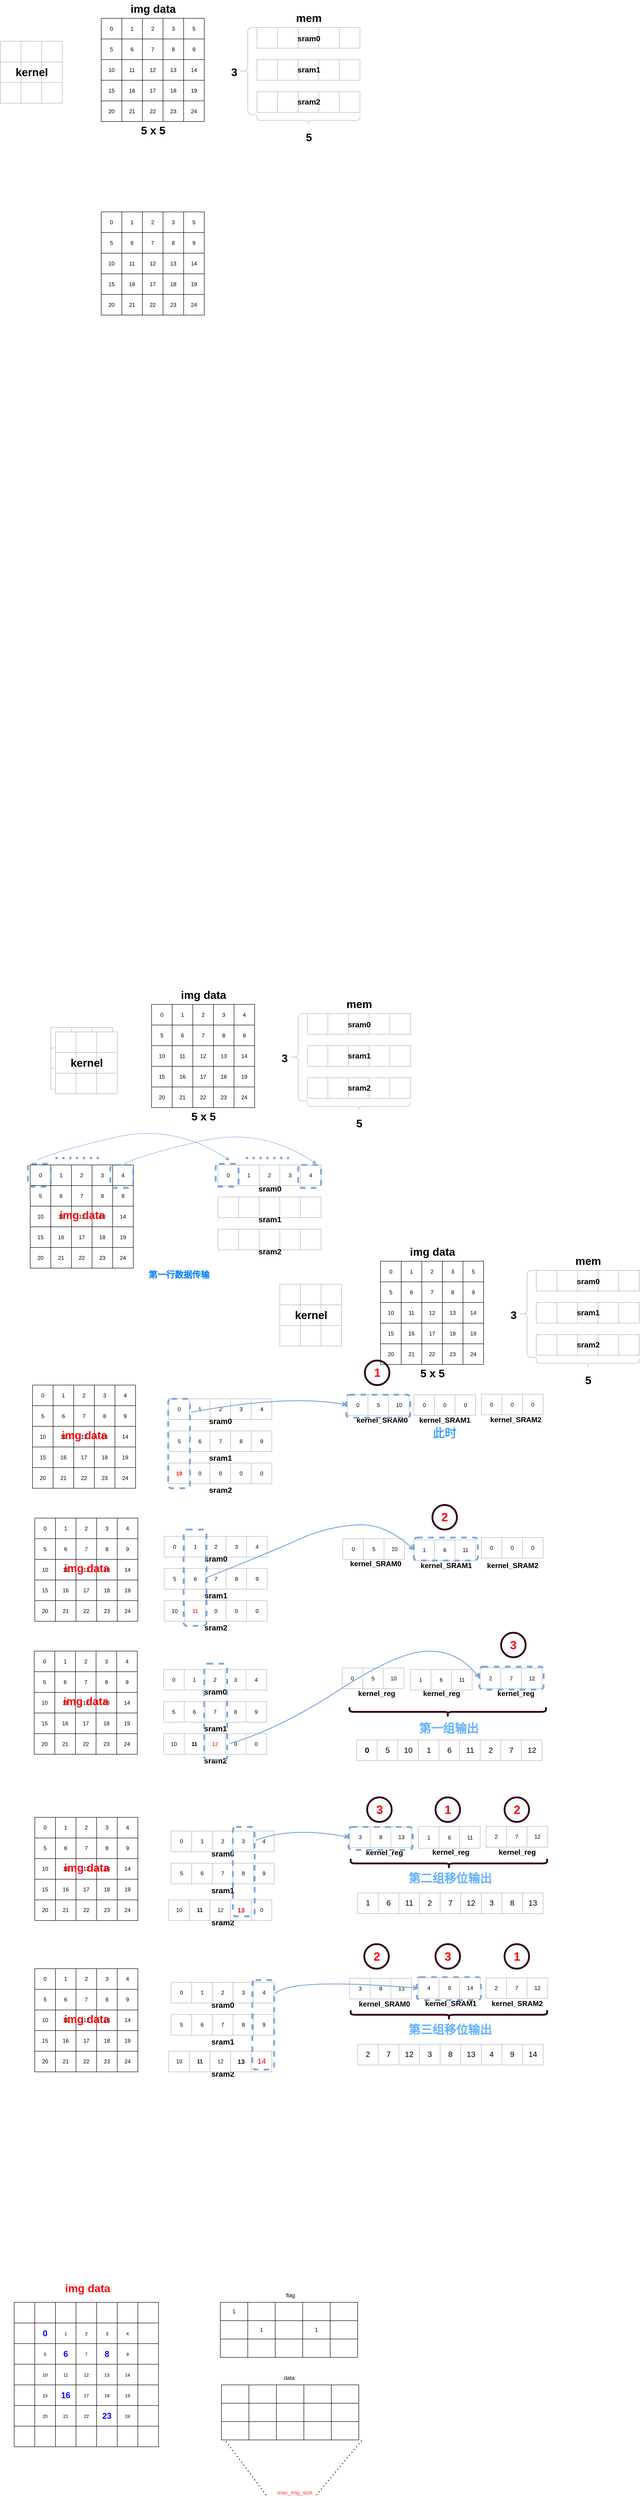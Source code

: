 <mxfile version="21.1.4" type="github">
  <diagram id="bge63r0Qsz97gQSZJeuX" name="Page-1">
    <mxGraphModel dx="2422" dy="3582" grid="1" gridSize="10" guides="1" tooltips="1" connect="1" arrows="1" fold="1" page="1" pageScale="1" pageWidth="980" pageHeight="1390" math="0" shadow="0">
      <root>
        <mxCell id="0" />
        <mxCell id="1" parent="0" />
        <mxCell id="iMianoVB6d0WnyxnHddG-1" value="" style="shape=table;html=1;whiteSpace=wrap;startSize=0;container=1;collapsible=0;childLayout=tableLayout;" parent="1" vertex="1">
          <mxGeometry x="120" y="90" width="225" height="225" as="geometry" />
        </mxCell>
        <mxCell id="iMianoVB6d0WnyxnHddG-27" style="shape=tableRow;horizontal=0;startSize=0;swimlaneHead=0;swimlaneBody=0;top=0;left=0;bottom=0;right=0;collapsible=0;dropTarget=0;fillColor=none;points=[[0,0.5],[1,0.5]];portConstraint=eastwest;" parent="iMianoVB6d0WnyxnHddG-1" vertex="1">
          <mxGeometry width="225" height="45" as="geometry" />
        </mxCell>
        <mxCell id="iMianoVB6d0WnyxnHddG-28" value="0" style="shape=partialRectangle;html=1;whiteSpace=wrap;connectable=0;fillColor=none;top=0;left=0;bottom=0;right=0;overflow=hidden;" parent="iMianoVB6d0WnyxnHddG-27" vertex="1">
          <mxGeometry width="45" height="45" as="geometry">
            <mxRectangle width="45" height="45" as="alternateBounds" />
          </mxGeometry>
        </mxCell>
        <mxCell id="iMianoVB6d0WnyxnHddG-29" value="1" style="shape=partialRectangle;html=1;whiteSpace=wrap;connectable=0;fillColor=none;top=0;left=0;bottom=0;right=0;overflow=hidden;" parent="iMianoVB6d0WnyxnHddG-27" vertex="1">
          <mxGeometry x="45" width="45" height="45" as="geometry">
            <mxRectangle width="45" height="45" as="alternateBounds" />
          </mxGeometry>
        </mxCell>
        <mxCell id="iMianoVB6d0WnyxnHddG-30" value="2" style="shape=partialRectangle;html=1;whiteSpace=wrap;connectable=0;fillColor=none;top=0;left=0;bottom=0;right=0;overflow=hidden;" parent="iMianoVB6d0WnyxnHddG-27" vertex="1">
          <mxGeometry x="90" width="45" height="45" as="geometry">
            <mxRectangle width="45" height="45" as="alternateBounds" />
          </mxGeometry>
        </mxCell>
        <mxCell id="iMianoVB6d0WnyxnHddG-31" value="3" style="shape=partialRectangle;html=1;whiteSpace=wrap;connectable=0;fillColor=none;top=0;left=0;bottom=0;right=0;overflow=hidden;" parent="iMianoVB6d0WnyxnHddG-27" vertex="1">
          <mxGeometry x="135" width="45" height="45" as="geometry">
            <mxRectangle width="45" height="45" as="alternateBounds" />
          </mxGeometry>
        </mxCell>
        <mxCell id="iMianoVB6d0WnyxnHddG-32" value="5" style="shape=partialRectangle;html=1;whiteSpace=wrap;connectable=0;fillColor=none;top=0;left=0;bottom=0;right=0;overflow=hidden;" parent="iMianoVB6d0WnyxnHddG-27" vertex="1">
          <mxGeometry x="180" width="45" height="45" as="geometry">
            <mxRectangle width="45" height="45" as="alternateBounds" />
          </mxGeometry>
        </mxCell>
        <mxCell id="iMianoVB6d0WnyxnHddG-2" value="" style="shape=tableRow;horizontal=0;startSize=0;swimlaneHead=0;swimlaneBody=0;top=0;left=0;bottom=0;right=0;collapsible=0;dropTarget=0;fillColor=none;points=[[0,0.5],[1,0.5]];portConstraint=eastwest;" parent="iMianoVB6d0WnyxnHddG-1" vertex="1">
          <mxGeometry y="45" width="225" height="45" as="geometry" />
        </mxCell>
        <mxCell id="iMianoVB6d0WnyxnHddG-3" value="5" style="shape=partialRectangle;html=1;whiteSpace=wrap;connectable=0;fillColor=none;top=0;left=0;bottom=0;right=0;overflow=hidden;" parent="iMianoVB6d0WnyxnHddG-2" vertex="1">
          <mxGeometry width="45" height="45" as="geometry">
            <mxRectangle width="45" height="45" as="alternateBounds" />
          </mxGeometry>
        </mxCell>
        <mxCell id="iMianoVB6d0WnyxnHddG-4" value="6" style="shape=partialRectangle;html=1;whiteSpace=wrap;connectable=0;fillColor=none;top=0;left=0;bottom=0;right=0;overflow=hidden;" parent="iMianoVB6d0WnyxnHddG-2" vertex="1">
          <mxGeometry x="45" width="45" height="45" as="geometry">
            <mxRectangle width="45" height="45" as="alternateBounds" />
          </mxGeometry>
        </mxCell>
        <mxCell id="iMianoVB6d0WnyxnHddG-5" value="7" style="shape=partialRectangle;html=1;whiteSpace=wrap;connectable=0;fillColor=none;top=0;left=0;bottom=0;right=0;overflow=hidden;" parent="iMianoVB6d0WnyxnHddG-2" vertex="1">
          <mxGeometry x="90" width="45" height="45" as="geometry">
            <mxRectangle width="45" height="45" as="alternateBounds" />
          </mxGeometry>
        </mxCell>
        <mxCell id="iMianoVB6d0WnyxnHddG-18" value="8" style="shape=partialRectangle;html=1;whiteSpace=wrap;connectable=0;fillColor=none;top=0;left=0;bottom=0;right=0;overflow=hidden;" parent="iMianoVB6d0WnyxnHddG-2" vertex="1">
          <mxGeometry x="135" width="45" height="45" as="geometry">
            <mxRectangle width="45" height="45" as="alternateBounds" />
          </mxGeometry>
        </mxCell>
        <mxCell id="iMianoVB6d0WnyxnHddG-33" value="9" style="shape=partialRectangle;html=1;whiteSpace=wrap;connectable=0;fillColor=none;top=0;left=0;bottom=0;right=0;overflow=hidden;" parent="iMianoVB6d0WnyxnHddG-2" vertex="1">
          <mxGeometry x="180" width="45" height="45" as="geometry">
            <mxRectangle width="45" height="45" as="alternateBounds" />
          </mxGeometry>
        </mxCell>
        <mxCell id="iMianoVB6d0WnyxnHddG-6" value="" style="shape=tableRow;horizontal=0;startSize=0;swimlaneHead=0;swimlaneBody=0;top=0;left=0;bottom=0;right=0;collapsible=0;dropTarget=0;fillColor=none;points=[[0,0.5],[1,0.5]];portConstraint=eastwest;" parent="iMianoVB6d0WnyxnHddG-1" vertex="1">
          <mxGeometry y="90" width="225" height="45" as="geometry" />
        </mxCell>
        <mxCell id="iMianoVB6d0WnyxnHddG-7" value="10" style="shape=partialRectangle;html=1;whiteSpace=wrap;connectable=0;fillColor=none;top=0;left=0;bottom=0;right=0;overflow=hidden;" parent="iMianoVB6d0WnyxnHddG-6" vertex="1">
          <mxGeometry width="45" height="45" as="geometry">
            <mxRectangle width="45" height="45" as="alternateBounds" />
          </mxGeometry>
        </mxCell>
        <mxCell id="iMianoVB6d0WnyxnHddG-8" value="11" style="shape=partialRectangle;html=1;whiteSpace=wrap;connectable=0;fillColor=none;top=0;left=0;bottom=0;right=0;overflow=hidden;" parent="iMianoVB6d0WnyxnHddG-6" vertex="1">
          <mxGeometry x="45" width="45" height="45" as="geometry">
            <mxRectangle width="45" height="45" as="alternateBounds" />
          </mxGeometry>
        </mxCell>
        <mxCell id="iMianoVB6d0WnyxnHddG-9" value="12" style="shape=partialRectangle;html=1;whiteSpace=wrap;connectable=0;fillColor=none;top=0;left=0;bottom=0;right=0;overflow=hidden;" parent="iMianoVB6d0WnyxnHddG-6" vertex="1">
          <mxGeometry x="90" width="45" height="45" as="geometry">
            <mxRectangle width="45" height="45" as="alternateBounds" />
          </mxGeometry>
        </mxCell>
        <mxCell id="iMianoVB6d0WnyxnHddG-19" value="13" style="shape=partialRectangle;html=1;whiteSpace=wrap;connectable=0;fillColor=none;top=0;left=0;bottom=0;right=0;overflow=hidden;" parent="iMianoVB6d0WnyxnHddG-6" vertex="1">
          <mxGeometry x="135" width="45" height="45" as="geometry">
            <mxRectangle width="45" height="45" as="alternateBounds" />
          </mxGeometry>
        </mxCell>
        <mxCell id="iMianoVB6d0WnyxnHddG-34" value="14" style="shape=partialRectangle;html=1;whiteSpace=wrap;connectable=0;fillColor=none;top=0;left=0;bottom=0;right=0;overflow=hidden;" parent="iMianoVB6d0WnyxnHddG-6" vertex="1">
          <mxGeometry x="180" width="45" height="45" as="geometry">
            <mxRectangle width="45" height="45" as="alternateBounds" />
          </mxGeometry>
        </mxCell>
        <mxCell id="iMianoVB6d0WnyxnHddG-10" value="" style="shape=tableRow;horizontal=0;startSize=0;swimlaneHead=0;swimlaneBody=0;top=0;left=0;bottom=0;right=0;collapsible=0;dropTarget=0;fillColor=none;points=[[0,0.5],[1,0.5]];portConstraint=eastwest;" parent="iMianoVB6d0WnyxnHddG-1" vertex="1">
          <mxGeometry y="135" width="225" height="45" as="geometry" />
        </mxCell>
        <mxCell id="iMianoVB6d0WnyxnHddG-11" value="15" style="shape=partialRectangle;html=1;whiteSpace=wrap;connectable=0;fillColor=none;top=0;left=0;bottom=0;right=0;overflow=hidden;" parent="iMianoVB6d0WnyxnHddG-10" vertex="1">
          <mxGeometry width="45" height="45" as="geometry">
            <mxRectangle width="45" height="45" as="alternateBounds" />
          </mxGeometry>
        </mxCell>
        <mxCell id="iMianoVB6d0WnyxnHddG-12" value="16" style="shape=partialRectangle;html=1;whiteSpace=wrap;connectable=0;fillColor=none;top=0;left=0;bottom=0;right=0;overflow=hidden;" parent="iMianoVB6d0WnyxnHddG-10" vertex="1">
          <mxGeometry x="45" width="45" height="45" as="geometry">
            <mxRectangle width="45" height="45" as="alternateBounds" />
          </mxGeometry>
        </mxCell>
        <mxCell id="iMianoVB6d0WnyxnHddG-13" value="17" style="shape=partialRectangle;html=1;whiteSpace=wrap;connectable=0;fillColor=none;top=0;left=0;bottom=0;right=0;overflow=hidden;pointerEvents=1;" parent="iMianoVB6d0WnyxnHddG-10" vertex="1">
          <mxGeometry x="90" width="45" height="45" as="geometry">
            <mxRectangle width="45" height="45" as="alternateBounds" />
          </mxGeometry>
        </mxCell>
        <mxCell id="iMianoVB6d0WnyxnHddG-20" value="18" style="shape=partialRectangle;html=1;whiteSpace=wrap;connectable=0;fillColor=none;top=0;left=0;bottom=0;right=0;overflow=hidden;pointerEvents=1;" parent="iMianoVB6d0WnyxnHddG-10" vertex="1">
          <mxGeometry x="135" width="45" height="45" as="geometry">
            <mxRectangle width="45" height="45" as="alternateBounds" />
          </mxGeometry>
        </mxCell>
        <mxCell id="iMianoVB6d0WnyxnHddG-35" value="19" style="shape=partialRectangle;html=1;whiteSpace=wrap;connectable=0;fillColor=none;top=0;left=0;bottom=0;right=0;overflow=hidden;pointerEvents=1;" parent="iMianoVB6d0WnyxnHddG-10" vertex="1">
          <mxGeometry x="180" width="45" height="45" as="geometry">
            <mxRectangle width="45" height="45" as="alternateBounds" />
          </mxGeometry>
        </mxCell>
        <mxCell id="iMianoVB6d0WnyxnHddG-14" style="shape=tableRow;horizontal=0;startSize=0;swimlaneHead=0;swimlaneBody=0;top=0;left=0;bottom=0;right=0;collapsible=0;dropTarget=0;fillColor=none;points=[[0,0.5],[1,0.5]];portConstraint=eastwest;" parent="iMianoVB6d0WnyxnHddG-1" vertex="1">
          <mxGeometry y="180" width="225" height="45" as="geometry" />
        </mxCell>
        <mxCell id="iMianoVB6d0WnyxnHddG-15" value="20" style="shape=partialRectangle;html=1;whiteSpace=wrap;connectable=0;fillColor=none;top=0;left=0;bottom=0;right=0;overflow=hidden;" parent="iMianoVB6d0WnyxnHddG-14" vertex="1">
          <mxGeometry width="45" height="45" as="geometry">
            <mxRectangle width="45" height="45" as="alternateBounds" />
          </mxGeometry>
        </mxCell>
        <mxCell id="iMianoVB6d0WnyxnHddG-16" value="21" style="shape=partialRectangle;html=1;whiteSpace=wrap;connectable=0;fillColor=none;top=0;left=0;bottom=0;right=0;overflow=hidden;" parent="iMianoVB6d0WnyxnHddG-14" vertex="1">
          <mxGeometry x="45" width="45" height="45" as="geometry">
            <mxRectangle width="45" height="45" as="alternateBounds" />
          </mxGeometry>
        </mxCell>
        <mxCell id="iMianoVB6d0WnyxnHddG-17" value="22" style="shape=partialRectangle;html=1;whiteSpace=wrap;connectable=0;fillColor=none;top=0;left=0;bottom=0;right=0;overflow=hidden;pointerEvents=1;" parent="iMianoVB6d0WnyxnHddG-14" vertex="1">
          <mxGeometry x="90" width="45" height="45" as="geometry">
            <mxRectangle width="45" height="45" as="alternateBounds" />
          </mxGeometry>
        </mxCell>
        <mxCell id="iMianoVB6d0WnyxnHddG-21" value="23" style="shape=partialRectangle;html=1;whiteSpace=wrap;connectable=0;fillColor=none;top=0;left=0;bottom=0;right=0;overflow=hidden;pointerEvents=1;" parent="iMianoVB6d0WnyxnHddG-14" vertex="1">
          <mxGeometry x="135" width="45" height="45" as="geometry">
            <mxRectangle width="45" height="45" as="alternateBounds" />
          </mxGeometry>
        </mxCell>
        <mxCell id="iMianoVB6d0WnyxnHddG-36" value="24" style="shape=partialRectangle;html=1;whiteSpace=wrap;connectable=0;fillColor=none;top=0;left=0;bottom=0;right=0;overflow=hidden;pointerEvents=1;" parent="iMianoVB6d0WnyxnHddG-14" vertex="1">
          <mxGeometry x="180" width="45" height="45" as="geometry">
            <mxRectangle width="45" height="45" as="alternateBounds" />
          </mxGeometry>
        </mxCell>
        <mxCell id="iMianoVB6d0WnyxnHddG-57" value="" style="shape=table;html=1;whiteSpace=wrap;startSize=0;container=1;collapsible=0;childLayout=tableLayout;strokeColor=#B3B3B3;" parent="1" vertex="1">
          <mxGeometry x="-100" y="140" width="135" height="135" as="geometry" />
        </mxCell>
        <mxCell id="iMianoVB6d0WnyxnHddG-58" style="shape=tableRow;horizontal=0;startSize=0;swimlaneHead=0;swimlaneBody=0;top=0;left=0;bottom=0;right=0;collapsible=0;dropTarget=0;fillColor=none;points=[[0,0.5],[1,0.5]];portConstraint=eastwest;" parent="iMianoVB6d0WnyxnHddG-57" vertex="1">
          <mxGeometry width="135" height="45" as="geometry" />
        </mxCell>
        <mxCell id="iMianoVB6d0WnyxnHddG-59" value="" style="shape=partialRectangle;html=1;whiteSpace=wrap;connectable=0;fillColor=none;top=0;left=0;bottom=0;right=0;overflow=hidden;" parent="iMianoVB6d0WnyxnHddG-58" vertex="1">
          <mxGeometry width="45" height="45" as="geometry">
            <mxRectangle width="45" height="45" as="alternateBounds" />
          </mxGeometry>
        </mxCell>
        <mxCell id="iMianoVB6d0WnyxnHddG-60" value="" style="shape=partialRectangle;html=1;whiteSpace=wrap;connectable=0;fillColor=none;top=0;left=0;bottom=0;right=0;overflow=hidden;" parent="iMianoVB6d0WnyxnHddG-58" vertex="1">
          <mxGeometry x="45" width="45" height="45" as="geometry">
            <mxRectangle width="45" height="45" as="alternateBounds" />
          </mxGeometry>
        </mxCell>
        <mxCell id="iMianoVB6d0WnyxnHddG-61" value="" style="shape=partialRectangle;html=1;whiteSpace=wrap;connectable=0;fillColor=none;top=0;left=0;bottom=0;right=0;overflow=hidden;" parent="iMianoVB6d0WnyxnHddG-58" vertex="1">
          <mxGeometry x="90" width="45" height="45" as="geometry">
            <mxRectangle width="45" height="45" as="alternateBounds" />
          </mxGeometry>
        </mxCell>
        <mxCell id="iMianoVB6d0WnyxnHddG-64" value="" style="shape=tableRow;horizontal=0;startSize=0;swimlaneHead=0;swimlaneBody=0;top=0;left=0;bottom=0;right=0;collapsible=0;dropTarget=0;fillColor=none;points=[[0,0.5],[1,0.5]];portConstraint=eastwest;" parent="iMianoVB6d0WnyxnHddG-57" vertex="1">
          <mxGeometry y="45" width="135" height="45" as="geometry" />
        </mxCell>
        <mxCell id="iMianoVB6d0WnyxnHddG-65" value="" style="shape=partialRectangle;html=1;whiteSpace=wrap;connectable=0;fillColor=none;top=0;left=0;bottom=0;right=0;overflow=hidden;" parent="iMianoVB6d0WnyxnHddG-64" vertex="1">
          <mxGeometry width="45" height="45" as="geometry">
            <mxRectangle width="45" height="45" as="alternateBounds" />
          </mxGeometry>
        </mxCell>
        <mxCell id="iMianoVB6d0WnyxnHddG-66" value="" style="shape=partialRectangle;html=1;whiteSpace=wrap;connectable=0;fillColor=none;top=0;left=0;bottom=0;right=0;overflow=hidden;" parent="iMianoVB6d0WnyxnHddG-64" vertex="1">
          <mxGeometry x="45" width="45" height="45" as="geometry">
            <mxRectangle width="45" height="45" as="alternateBounds" />
          </mxGeometry>
        </mxCell>
        <mxCell id="iMianoVB6d0WnyxnHddG-67" value="" style="shape=partialRectangle;html=1;whiteSpace=wrap;connectable=0;fillColor=none;top=0;left=0;bottom=0;right=0;overflow=hidden;" parent="iMianoVB6d0WnyxnHddG-64" vertex="1">
          <mxGeometry x="90" width="45" height="45" as="geometry">
            <mxRectangle width="45" height="45" as="alternateBounds" />
          </mxGeometry>
        </mxCell>
        <mxCell id="iMianoVB6d0WnyxnHddG-88" value="" style="shape=tableRow;horizontal=0;startSize=0;swimlaneHead=0;swimlaneBody=0;top=0;left=0;bottom=0;right=0;collapsible=0;dropTarget=0;fillColor=none;points=[[0,0.5],[1,0.5]];portConstraint=eastwest;" parent="iMianoVB6d0WnyxnHddG-57" vertex="1">
          <mxGeometry y="90" width="135" height="45" as="geometry" />
        </mxCell>
        <mxCell id="iMianoVB6d0WnyxnHddG-89" value="" style="shape=partialRectangle;html=1;whiteSpace=wrap;connectable=0;fillColor=none;top=0;left=0;bottom=0;right=0;overflow=hidden;" parent="iMianoVB6d0WnyxnHddG-88" vertex="1">
          <mxGeometry width="45" height="45" as="geometry">
            <mxRectangle width="45" height="45" as="alternateBounds" />
          </mxGeometry>
        </mxCell>
        <mxCell id="iMianoVB6d0WnyxnHddG-90" value="" style="shape=partialRectangle;html=1;whiteSpace=wrap;connectable=0;fillColor=none;top=0;left=0;bottom=0;right=0;overflow=hidden;" parent="iMianoVB6d0WnyxnHddG-88" vertex="1">
          <mxGeometry x="45" width="45" height="45" as="geometry">
            <mxRectangle width="45" height="45" as="alternateBounds" />
          </mxGeometry>
        </mxCell>
        <mxCell id="iMianoVB6d0WnyxnHddG-91" value="" style="shape=partialRectangle;html=1;whiteSpace=wrap;connectable=0;fillColor=none;top=0;left=0;bottom=0;right=0;overflow=hidden;" parent="iMianoVB6d0WnyxnHddG-88" vertex="1">
          <mxGeometry x="90" width="45" height="45" as="geometry">
            <mxRectangle width="45" height="45" as="alternateBounds" />
          </mxGeometry>
        </mxCell>
        <mxCell id="iMianoVB6d0WnyxnHddG-94" value="kernel" style="text;strokeColor=none;fillColor=none;html=1;fontSize=24;fontStyle=1;verticalAlign=middle;align=center;" parent="1" vertex="1">
          <mxGeometry x="-82.5" y="187.5" width="100" height="40" as="geometry" />
        </mxCell>
        <mxCell id="iMianoVB6d0WnyxnHddG-95" value="5 x 5" style="text;strokeColor=none;fillColor=none;html=1;fontSize=24;fontStyle=1;verticalAlign=middle;align=center;" parent="1" vertex="1">
          <mxGeometry x="182.5" y="315" width="100" height="40" as="geometry" />
        </mxCell>
        <mxCell id="iMianoVB6d0WnyxnHddG-96" value="img data" style="text;strokeColor=none;fillColor=none;html=1;fontSize=24;fontStyle=1;verticalAlign=middle;align=center;" parent="1" vertex="1">
          <mxGeometry x="182.5" y="50" width="100" height="40" as="geometry" />
        </mxCell>
        <mxCell id="iMianoVB6d0WnyxnHddG-110" value="" style="shape=table;html=1;whiteSpace=wrap;startSize=0;container=1;collapsible=0;childLayout=tableLayout;strokeColor=#B3B3B3;" parent="1" vertex="1">
          <mxGeometry x="460" y="110" width="225" height="45" as="geometry" />
        </mxCell>
        <mxCell id="iMianoVB6d0WnyxnHddG-111" style="shape=tableRow;horizontal=0;startSize=0;swimlaneHead=0;swimlaneBody=0;top=0;left=0;bottom=0;right=0;collapsible=0;dropTarget=0;fillColor=none;points=[[0,0.5],[1,0.5]];portConstraint=eastwest;" parent="iMianoVB6d0WnyxnHddG-110" vertex="1">
          <mxGeometry width="225" height="45" as="geometry" />
        </mxCell>
        <mxCell id="iMianoVB6d0WnyxnHddG-112" value="" style="shape=partialRectangle;html=1;whiteSpace=wrap;connectable=0;fillColor=none;top=0;left=0;bottom=0;right=0;overflow=hidden;" parent="iMianoVB6d0WnyxnHddG-111" vertex="1">
          <mxGeometry width="45" height="45" as="geometry">
            <mxRectangle width="45" height="45" as="alternateBounds" />
          </mxGeometry>
        </mxCell>
        <mxCell id="iMianoVB6d0WnyxnHddG-113" value="" style="shape=partialRectangle;html=1;whiteSpace=wrap;connectable=0;fillColor=none;top=0;left=0;bottom=0;right=0;overflow=hidden;" parent="iMianoVB6d0WnyxnHddG-111" vertex="1">
          <mxGeometry x="45" width="45" height="45" as="geometry">
            <mxRectangle width="45" height="45" as="alternateBounds" />
          </mxGeometry>
        </mxCell>
        <mxCell id="iMianoVB6d0WnyxnHddG-114" value="" style="shape=partialRectangle;html=1;whiteSpace=wrap;connectable=0;fillColor=none;top=0;left=0;bottom=0;right=0;overflow=hidden;" parent="iMianoVB6d0WnyxnHddG-111" vertex="1">
          <mxGeometry x="90" width="45" height="45" as="geometry">
            <mxRectangle width="45" height="45" as="alternateBounds" />
          </mxGeometry>
        </mxCell>
        <mxCell id="iMianoVB6d0WnyxnHddG-133" style="shape=partialRectangle;html=1;whiteSpace=wrap;connectable=0;fillColor=none;top=0;left=0;bottom=0;right=0;overflow=hidden;" parent="iMianoVB6d0WnyxnHddG-111" vertex="1">
          <mxGeometry x="135" width="45" height="45" as="geometry">
            <mxRectangle width="45" height="45" as="alternateBounds" />
          </mxGeometry>
        </mxCell>
        <mxCell id="iMianoVB6d0WnyxnHddG-134" style="shape=partialRectangle;html=1;whiteSpace=wrap;connectable=0;fillColor=none;top=0;left=0;bottom=0;right=0;overflow=hidden;" parent="iMianoVB6d0WnyxnHddG-111" vertex="1">
          <mxGeometry x="180" width="45" height="45" as="geometry">
            <mxRectangle width="45" height="45" as="alternateBounds" />
          </mxGeometry>
        </mxCell>
        <mxCell id="iMianoVB6d0WnyxnHddG-135" value="" style="shape=table;html=1;whiteSpace=wrap;startSize=0;container=1;collapsible=0;childLayout=tableLayout;strokeColor=#B3B3B3;" parent="1" vertex="1">
          <mxGeometry x="460" y="180" width="225" height="45" as="geometry" />
        </mxCell>
        <mxCell id="iMianoVB6d0WnyxnHddG-136" style="shape=tableRow;horizontal=0;startSize=0;swimlaneHead=0;swimlaneBody=0;top=0;left=0;bottom=0;right=0;collapsible=0;dropTarget=0;fillColor=none;points=[[0,0.5],[1,0.5]];portConstraint=eastwest;" parent="iMianoVB6d0WnyxnHddG-135" vertex="1">
          <mxGeometry width="225" height="45" as="geometry" />
        </mxCell>
        <mxCell id="iMianoVB6d0WnyxnHddG-137" value="" style="shape=partialRectangle;html=1;whiteSpace=wrap;connectable=0;fillColor=none;top=0;left=0;bottom=0;right=0;overflow=hidden;" parent="iMianoVB6d0WnyxnHddG-136" vertex="1">
          <mxGeometry width="45" height="45" as="geometry">
            <mxRectangle width="45" height="45" as="alternateBounds" />
          </mxGeometry>
        </mxCell>
        <mxCell id="iMianoVB6d0WnyxnHddG-138" value="" style="shape=partialRectangle;html=1;whiteSpace=wrap;connectable=0;fillColor=none;top=0;left=0;bottom=0;right=0;overflow=hidden;" parent="iMianoVB6d0WnyxnHddG-136" vertex="1">
          <mxGeometry x="45" width="45" height="45" as="geometry">
            <mxRectangle width="45" height="45" as="alternateBounds" />
          </mxGeometry>
        </mxCell>
        <mxCell id="iMianoVB6d0WnyxnHddG-139" value="" style="shape=partialRectangle;html=1;whiteSpace=wrap;connectable=0;fillColor=none;top=0;left=0;bottom=0;right=0;overflow=hidden;" parent="iMianoVB6d0WnyxnHddG-136" vertex="1">
          <mxGeometry x="90" width="45" height="45" as="geometry">
            <mxRectangle width="45" height="45" as="alternateBounds" />
          </mxGeometry>
        </mxCell>
        <mxCell id="iMianoVB6d0WnyxnHddG-140" style="shape=partialRectangle;html=1;whiteSpace=wrap;connectable=0;fillColor=none;top=0;left=0;bottom=0;right=0;overflow=hidden;" parent="iMianoVB6d0WnyxnHddG-136" vertex="1">
          <mxGeometry x="135" width="45" height="45" as="geometry">
            <mxRectangle width="45" height="45" as="alternateBounds" />
          </mxGeometry>
        </mxCell>
        <mxCell id="iMianoVB6d0WnyxnHddG-141" style="shape=partialRectangle;html=1;whiteSpace=wrap;connectable=0;fillColor=none;top=0;left=0;bottom=0;right=0;overflow=hidden;" parent="iMianoVB6d0WnyxnHddG-136" vertex="1">
          <mxGeometry x="180" width="45" height="45" as="geometry">
            <mxRectangle width="45" height="45" as="alternateBounds" />
          </mxGeometry>
        </mxCell>
        <mxCell id="iMianoVB6d0WnyxnHddG-142" value="" style="shape=table;html=1;whiteSpace=wrap;startSize=0;container=1;collapsible=0;childLayout=tableLayout;strokeColor=#B3B3B3;" parent="1" vertex="1">
          <mxGeometry x="460" y="250" width="225" height="45" as="geometry" />
        </mxCell>
        <mxCell id="iMianoVB6d0WnyxnHddG-143" style="shape=tableRow;horizontal=0;startSize=0;swimlaneHead=0;swimlaneBody=0;top=0;left=0;bottom=0;right=0;collapsible=0;dropTarget=0;fillColor=none;points=[[0,0.5],[1,0.5]];portConstraint=eastwest;" parent="iMianoVB6d0WnyxnHddG-142" vertex="1">
          <mxGeometry width="225" height="45" as="geometry" />
        </mxCell>
        <mxCell id="iMianoVB6d0WnyxnHddG-144" value="" style="shape=partialRectangle;html=1;whiteSpace=wrap;connectable=0;fillColor=none;top=0;left=0;bottom=0;right=0;overflow=hidden;" parent="iMianoVB6d0WnyxnHddG-143" vertex="1">
          <mxGeometry width="45" height="45" as="geometry">
            <mxRectangle width="45" height="45" as="alternateBounds" />
          </mxGeometry>
        </mxCell>
        <mxCell id="iMianoVB6d0WnyxnHddG-145" value="" style="shape=partialRectangle;html=1;whiteSpace=wrap;connectable=0;fillColor=none;top=0;left=0;bottom=0;right=0;overflow=hidden;" parent="iMianoVB6d0WnyxnHddG-143" vertex="1">
          <mxGeometry x="45" width="45" height="45" as="geometry">
            <mxRectangle width="45" height="45" as="alternateBounds" />
          </mxGeometry>
        </mxCell>
        <mxCell id="iMianoVB6d0WnyxnHddG-146" value="" style="shape=partialRectangle;html=1;whiteSpace=wrap;connectable=0;fillColor=none;top=0;left=0;bottom=0;right=0;overflow=hidden;" parent="iMianoVB6d0WnyxnHddG-143" vertex="1">
          <mxGeometry x="90" width="45" height="45" as="geometry">
            <mxRectangle width="45" height="45" as="alternateBounds" />
          </mxGeometry>
        </mxCell>
        <mxCell id="iMianoVB6d0WnyxnHddG-147" style="shape=partialRectangle;html=1;whiteSpace=wrap;connectable=0;fillColor=none;top=0;left=0;bottom=0;right=0;overflow=hidden;" parent="iMianoVB6d0WnyxnHddG-143" vertex="1">
          <mxGeometry x="135" width="45" height="45" as="geometry">
            <mxRectangle width="45" height="45" as="alternateBounds" />
          </mxGeometry>
        </mxCell>
        <mxCell id="iMianoVB6d0WnyxnHddG-148" style="shape=partialRectangle;html=1;whiteSpace=wrap;connectable=0;fillColor=none;top=0;left=0;bottom=0;right=0;overflow=hidden;" parent="iMianoVB6d0WnyxnHddG-143" vertex="1">
          <mxGeometry x="180" width="45" height="45" as="geometry">
            <mxRectangle width="45" height="45" as="alternateBounds" />
          </mxGeometry>
        </mxCell>
        <mxCell id="iMianoVB6d0WnyxnHddG-149" value="mem" style="text;strokeColor=none;fillColor=none;html=1;fontSize=24;fontStyle=1;verticalAlign=middle;align=center;" parent="1" vertex="1">
          <mxGeometry x="522.5" y="70" width="100" height="40" as="geometry" />
        </mxCell>
        <mxCell id="iMianoVB6d0WnyxnHddG-150" value="sram0" style="text;strokeColor=none;fillColor=none;html=1;fontSize=17;fontStyle=1;verticalAlign=middle;align=center;" parent="1" vertex="1">
          <mxGeometry x="522.5" y="115" width="100" height="40" as="geometry" />
        </mxCell>
        <mxCell id="iMianoVB6d0WnyxnHddG-151" value="sram1" style="text;strokeColor=none;fillColor=none;html=1;fontSize=17;fontStyle=1;verticalAlign=middle;align=center;" parent="1" vertex="1">
          <mxGeometry x="522.5" y="182.5" width="100" height="40" as="geometry" />
        </mxCell>
        <mxCell id="iMianoVB6d0WnyxnHddG-152" value="sram2" style="text;strokeColor=none;fillColor=none;html=1;fontSize=17;fontStyle=1;verticalAlign=middle;align=center;" parent="1" vertex="1">
          <mxGeometry x="522.5" y="252.5" width="100" height="40" as="geometry" />
        </mxCell>
        <mxCell id="iMianoVB6d0WnyxnHddG-153" value="" style="shape=curlyBracket;whiteSpace=wrap;html=1;rounded=1;fontSize=17;strokeColor=#B3B3B3;" parent="1" vertex="1">
          <mxGeometry x="420" y="110" width="40" height="190" as="geometry" />
        </mxCell>
        <mxCell id="iMianoVB6d0WnyxnHddG-154" value="3" style="text;strokeColor=none;fillColor=none;html=1;fontSize=24;fontStyle=1;verticalAlign=middle;align=center;" parent="1" vertex="1">
          <mxGeometry x="360" y="187.5" width="100" height="40" as="geometry" />
        </mxCell>
        <mxCell id="iMianoVB6d0WnyxnHddG-155" value="" style="shape=curlyBracket;whiteSpace=wrap;html=1;rounded=1;flipH=1;fontSize=17;strokeColor=#B3B3B3;rotation=90;" parent="1" vertex="1">
          <mxGeometry x="562.5" y="200" width="20" height="225" as="geometry" />
        </mxCell>
        <mxCell id="iMianoVB6d0WnyxnHddG-156" value="5" style="text;strokeColor=none;fillColor=none;html=1;fontSize=24;fontStyle=1;verticalAlign=middle;align=center;" parent="1" vertex="1">
          <mxGeometry x="523" y="330" width="100" height="40" as="geometry" />
        </mxCell>
        <mxCell id="jxYt72mjASHlBFg6P34d-32" value="" style="shape=table;html=1;whiteSpace=wrap;startSize=0;container=1;collapsible=0;childLayout=tableLayout;" parent="1" vertex="1">
          <mxGeometry x="-490" y="-2620" width="225" height="225" as="geometry" />
        </mxCell>
        <mxCell id="jxYt72mjASHlBFg6P34d-33" style="shape=tableRow;horizontal=0;startSize=0;swimlaneHead=0;swimlaneBody=0;top=0;left=0;bottom=0;right=0;collapsible=0;dropTarget=0;fillColor=none;points=[[0,0.5],[1,0.5]];portConstraint=eastwest;" parent="jxYt72mjASHlBFg6P34d-32" vertex="1">
          <mxGeometry width="225" height="45" as="geometry" />
        </mxCell>
        <mxCell id="jxYt72mjASHlBFg6P34d-34" value="0" style="shape=partialRectangle;html=1;whiteSpace=wrap;connectable=0;fillColor=none;top=0;left=0;bottom=0;right=0;overflow=hidden;" parent="jxYt72mjASHlBFg6P34d-33" vertex="1">
          <mxGeometry width="45" height="45" as="geometry">
            <mxRectangle width="45" height="45" as="alternateBounds" />
          </mxGeometry>
        </mxCell>
        <mxCell id="jxYt72mjASHlBFg6P34d-35" value="1" style="shape=partialRectangle;html=1;whiteSpace=wrap;connectable=0;fillColor=none;top=0;left=0;bottom=0;right=0;overflow=hidden;" parent="jxYt72mjASHlBFg6P34d-33" vertex="1">
          <mxGeometry x="45" width="45" height="45" as="geometry">
            <mxRectangle width="45" height="45" as="alternateBounds" />
          </mxGeometry>
        </mxCell>
        <mxCell id="jxYt72mjASHlBFg6P34d-36" value="2" style="shape=partialRectangle;html=1;whiteSpace=wrap;connectable=0;fillColor=none;top=0;left=0;bottom=0;right=0;overflow=hidden;" parent="jxYt72mjASHlBFg6P34d-33" vertex="1">
          <mxGeometry x="90" width="45" height="45" as="geometry">
            <mxRectangle width="45" height="45" as="alternateBounds" />
          </mxGeometry>
        </mxCell>
        <mxCell id="jxYt72mjASHlBFg6P34d-37" value="3" style="shape=partialRectangle;html=1;whiteSpace=wrap;connectable=0;fillColor=none;top=0;left=0;bottom=0;right=0;overflow=hidden;" parent="jxYt72mjASHlBFg6P34d-33" vertex="1">
          <mxGeometry x="135" width="45" height="45" as="geometry">
            <mxRectangle width="45" height="45" as="alternateBounds" />
          </mxGeometry>
        </mxCell>
        <mxCell id="jxYt72mjASHlBFg6P34d-38" value="5" style="shape=partialRectangle;html=1;whiteSpace=wrap;connectable=0;fillColor=none;top=0;left=0;bottom=0;right=0;overflow=hidden;" parent="jxYt72mjASHlBFg6P34d-33" vertex="1">
          <mxGeometry x="180" width="45" height="45" as="geometry">
            <mxRectangle width="45" height="45" as="alternateBounds" />
          </mxGeometry>
        </mxCell>
        <mxCell id="jxYt72mjASHlBFg6P34d-39" value="" style="shape=tableRow;horizontal=0;startSize=0;swimlaneHead=0;swimlaneBody=0;top=0;left=0;bottom=0;right=0;collapsible=0;dropTarget=0;fillColor=none;points=[[0,0.5],[1,0.5]];portConstraint=eastwest;" parent="jxYt72mjASHlBFg6P34d-32" vertex="1">
          <mxGeometry y="45" width="225" height="45" as="geometry" />
        </mxCell>
        <mxCell id="jxYt72mjASHlBFg6P34d-40" value="5" style="shape=partialRectangle;html=1;whiteSpace=wrap;connectable=0;fillColor=none;top=0;left=0;bottom=0;right=0;overflow=hidden;" parent="jxYt72mjASHlBFg6P34d-39" vertex="1">
          <mxGeometry width="45" height="45" as="geometry">
            <mxRectangle width="45" height="45" as="alternateBounds" />
          </mxGeometry>
        </mxCell>
        <mxCell id="jxYt72mjASHlBFg6P34d-41" value="6" style="shape=partialRectangle;html=1;whiteSpace=wrap;connectable=0;fillColor=none;top=0;left=0;bottom=0;right=0;overflow=hidden;" parent="jxYt72mjASHlBFg6P34d-39" vertex="1">
          <mxGeometry x="45" width="45" height="45" as="geometry">
            <mxRectangle width="45" height="45" as="alternateBounds" />
          </mxGeometry>
        </mxCell>
        <mxCell id="jxYt72mjASHlBFg6P34d-42" value="7" style="shape=partialRectangle;html=1;whiteSpace=wrap;connectable=0;fillColor=none;top=0;left=0;bottom=0;right=0;overflow=hidden;" parent="jxYt72mjASHlBFg6P34d-39" vertex="1">
          <mxGeometry x="90" width="45" height="45" as="geometry">
            <mxRectangle width="45" height="45" as="alternateBounds" />
          </mxGeometry>
        </mxCell>
        <mxCell id="jxYt72mjASHlBFg6P34d-43" value="8" style="shape=partialRectangle;html=1;whiteSpace=wrap;connectable=0;fillColor=none;top=0;left=0;bottom=0;right=0;overflow=hidden;" parent="jxYt72mjASHlBFg6P34d-39" vertex="1">
          <mxGeometry x="135" width="45" height="45" as="geometry">
            <mxRectangle width="45" height="45" as="alternateBounds" />
          </mxGeometry>
        </mxCell>
        <mxCell id="jxYt72mjASHlBFg6P34d-44" value="9" style="shape=partialRectangle;html=1;whiteSpace=wrap;connectable=0;fillColor=none;top=0;left=0;bottom=0;right=0;overflow=hidden;" parent="jxYt72mjASHlBFg6P34d-39" vertex="1">
          <mxGeometry x="180" width="45" height="45" as="geometry">
            <mxRectangle width="45" height="45" as="alternateBounds" />
          </mxGeometry>
        </mxCell>
        <mxCell id="jxYt72mjASHlBFg6P34d-45" value="" style="shape=tableRow;horizontal=0;startSize=0;swimlaneHead=0;swimlaneBody=0;top=0;left=0;bottom=0;right=0;collapsible=0;dropTarget=0;fillColor=none;points=[[0,0.5],[1,0.5]];portConstraint=eastwest;" parent="jxYt72mjASHlBFg6P34d-32" vertex="1">
          <mxGeometry y="90" width="225" height="45" as="geometry" />
        </mxCell>
        <mxCell id="jxYt72mjASHlBFg6P34d-46" value="10" style="shape=partialRectangle;html=1;whiteSpace=wrap;connectable=0;fillColor=none;top=0;left=0;bottom=0;right=0;overflow=hidden;" parent="jxYt72mjASHlBFg6P34d-45" vertex="1">
          <mxGeometry width="45" height="45" as="geometry">
            <mxRectangle width="45" height="45" as="alternateBounds" />
          </mxGeometry>
        </mxCell>
        <mxCell id="jxYt72mjASHlBFg6P34d-47" value="11" style="shape=partialRectangle;html=1;whiteSpace=wrap;connectable=0;fillColor=none;top=0;left=0;bottom=0;right=0;overflow=hidden;" parent="jxYt72mjASHlBFg6P34d-45" vertex="1">
          <mxGeometry x="45" width="45" height="45" as="geometry">
            <mxRectangle width="45" height="45" as="alternateBounds" />
          </mxGeometry>
        </mxCell>
        <mxCell id="jxYt72mjASHlBFg6P34d-48" value="12" style="shape=partialRectangle;html=1;whiteSpace=wrap;connectable=0;fillColor=none;top=0;left=0;bottom=0;right=0;overflow=hidden;" parent="jxYt72mjASHlBFg6P34d-45" vertex="1">
          <mxGeometry x="90" width="45" height="45" as="geometry">
            <mxRectangle width="45" height="45" as="alternateBounds" />
          </mxGeometry>
        </mxCell>
        <mxCell id="jxYt72mjASHlBFg6P34d-49" value="13" style="shape=partialRectangle;html=1;whiteSpace=wrap;connectable=0;fillColor=none;top=0;left=0;bottom=0;right=0;overflow=hidden;" parent="jxYt72mjASHlBFg6P34d-45" vertex="1">
          <mxGeometry x="135" width="45" height="45" as="geometry">
            <mxRectangle width="45" height="45" as="alternateBounds" />
          </mxGeometry>
        </mxCell>
        <mxCell id="jxYt72mjASHlBFg6P34d-50" value="14" style="shape=partialRectangle;html=1;whiteSpace=wrap;connectable=0;fillColor=none;top=0;left=0;bottom=0;right=0;overflow=hidden;" parent="jxYt72mjASHlBFg6P34d-45" vertex="1">
          <mxGeometry x="180" width="45" height="45" as="geometry">
            <mxRectangle width="45" height="45" as="alternateBounds" />
          </mxGeometry>
        </mxCell>
        <mxCell id="jxYt72mjASHlBFg6P34d-51" value="" style="shape=tableRow;horizontal=0;startSize=0;swimlaneHead=0;swimlaneBody=0;top=0;left=0;bottom=0;right=0;collapsible=0;dropTarget=0;fillColor=none;points=[[0,0.5],[1,0.5]];portConstraint=eastwest;" parent="jxYt72mjASHlBFg6P34d-32" vertex="1">
          <mxGeometry y="135" width="225" height="45" as="geometry" />
        </mxCell>
        <mxCell id="jxYt72mjASHlBFg6P34d-52" value="15" style="shape=partialRectangle;html=1;whiteSpace=wrap;connectable=0;fillColor=none;top=0;left=0;bottom=0;right=0;overflow=hidden;" parent="jxYt72mjASHlBFg6P34d-51" vertex="1">
          <mxGeometry width="45" height="45" as="geometry">
            <mxRectangle width="45" height="45" as="alternateBounds" />
          </mxGeometry>
        </mxCell>
        <mxCell id="jxYt72mjASHlBFg6P34d-53" value="16" style="shape=partialRectangle;html=1;whiteSpace=wrap;connectable=0;fillColor=none;top=0;left=0;bottom=0;right=0;overflow=hidden;" parent="jxYt72mjASHlBFg6P34d-51" vertex="1">
          <mxGeometry x="45" width="45" height="45" as="geometry">
            <mxRectangle width="45" height="45" as="alternateBounds" />
          </mxGeometry>
        </mxCell>
        <mxCell id="jxYt72mjASHlBFg6P34d-54" value="17" style="shape=partialRectangle;html=1;whiteSpace=wrap;connectable=0;fillColor=none;top=0;left=0;bottom=0;right=0;overflow=hidden;pointerEvents=1;" parent="jxYt72mjASHlBFg6P34d-51" vertex="1">
          <mxGeometry x="90" width="45" height="45" as="geometry">
            <mxRectangle width="45" height="45" as="alternateBounds" />
          </mxGeometry>
        </mxCell>
        <mxCell id="jxYt72mjASHlBFg6P34d-55" value="18" style="shape=partialRectangle;html=1;whiteSpace=wrap;connectable=0;fillColor=none;top=0;left=0;bottom=0;right=0;overflow=hidden;pointerEvents=1;" parent="jxYt72mjASHlBFg6P34d-51" vertex="1">
          <mxGeometry x="135" width="45" height="45" as="geometry">
            <mxRectangle width="45" height="45" as="alternateBounds" />
          </mxGeometry>
        </mxCell>
        <mxCell id="jxYt72mjASHlBFg6P34d-56" value="19" style="shape=partialRectangle;html=1;whiteSpace=wrap;connectable=0;fillColor=none;top=0;left=0;bottom=0;right=0;overflow=hidden;pointerEvents=1;" parent="jxYt72mjASHlBFg6P34d-51" vertex="1">
          <mxGeometry x="180" width="45" height="45" as="geometry">
            <mxRectangle width="45" height="45" as="alternateBounds" />
          </mxGeometry>
        </mxCell>
        <mxCell id="jxYt72mjASHlBFg6P34d-57" style="shape=tableRow;horizontal=0;startSize=0;swimlaneHead=0;swimlaneBody=0;top=0;left=0;bottom=0;right=0;collapsible=0;dropTarget=0;fillColor=none;points=[[0,0.5],[1,0.5]];portConstraint=eastwest;" parent="jxYt72mjASHlBFg6P34d-32" vertex="1">
          <mxGeometry y="180" width="225" height="45" as="geometry" />
        </mxCell>
        <mxCell id="jxYt72mjASHlBFg6P34d-58" value="20" style="shape=partialRectangle;html=1;whiteSpace=wrap;connectable=0;fillColor=none;top=0;left=0;bottom=0;right=0;overflow=hidden;" parent="jxYt72mjASHlBFg6P34d-57" vertex="1">
          <mxGeometry width="45" height="45" as="geometry">
            <mxRectangle width="45" height="45" as="alternateBounds" />
          </mxGeometry>
        </mxCell>
        <mxCell id="jxYt72mjASHlBFg6P34d-59" value="21" style="shape=partialRectangle;html=1;whiteSpace=wrap;connectable=0;fillColor=none;top=0;left=0;bottom=0;right=0;overflow=hidden;" parent="jxYt72mjASHlBFg6P34d-57" vertex="1">
          <mxGeometry x="45" width="45" height="45" as="geometry">
            <mxRectangle width="45" height="45" as="alternateBounds" />
          </mxGeometry>
        </mxCell>
        <mxCell id="jxYt72mjASHlBFg6P34d-60" value="22" style="shape=partialRectangle;html=1;whiteSpace=wrap;connectable=0;fillColor=none;top=0;left=0;bottom=0;right=0;overflow=hidden;pointerEvents=1;" parent="jxYt72mjASHlBFg6P34d-57" vertex="1">
          <mxGeometry x="90" width="45" height="45" as="geometry">
            <mxRectangle width="45" height="45" as="alternateBounds" />
          </mxGeometry>
        </mxCell>
        <mxCell id="jxYt72mjASHlBFg6P34d-61" value="23" style="shape=partialRectangle;html=1;whiteSpace=wrap;connectable=0;fillColor=none;top=0;left=0;bottom=0;right=0;overflow=hidden;pointerEvents=1;" parent="jxYt72mjASHlBFg6P34d-57" vertex="1">
          <mxGeometry x="135" width="45" height="45" as="geometry">
            <mxRectangle width="45" height="45" as="alternateBounds" />
          </mxGeometry>
        </mxCell>
        <mxCell id="jxYt72mjASHlBFg6P34d-62" value="24" style="shape=partialRectangle;html=1;whiteSpace=wrap;connectable=0;fillColor=none;top=0;left=0;bottom=0;right=0;overflow=hidden;pointerEvents=1;" parent="jxYt72mjASHlBFg6P34d-57" vertex="1">
          <mxGeometry x="180" width="45" height="45" as="geometry">
            <mxRectangle width="45" height="45" as="alternateBounds" />
          </mxGeometry>
        </mxCell>
        <mxCell id="jxYt72mjASHlBFg6P34d-63" value="" style="shape=table;html=1;whiteSpace=wrap;startSize=0;container=1;collapsible=0;childLayout=tableLayout;strokeColor=#B3B3B3;" parent="1" vertex="1">
          <mxGeometry x="-710" y="-2570" width="135" height="135" as="geometry" />
        </mxCell>
        <mxCell id="jxYt72mjASHlBFg6P34d-64" style="shape=tableRow;horizontal=0;startSize=0;swimlaneHead=0;swimlaneBody=0;top=0;left=0;bottom=0;right=0;collapsible=0;dropTarget=0;fillColor=none;points=[[0,0.5],[1,0.5]];portConstraint=eastwest;" parent="jxYt72mjASHlBFg6P34d-63" vertex="1">
          <mxGeometry width="135" height="45" as="geometry" />
        </mxCell>
        <mxCell id="jxYt72mjASHlBFg6P34d-65" value="" style="shape=partialRectangle;html=1;whiteSpace=wrap;connectable=0;fillColor=none;top=0;left=0;bottom=0;right=0;overflow=hidden;" parent="jxYt72mjASHlBFg6P34d-64" vertex="1">
          <mxGeometry width="45" height="45" as="geometry">
            <mxRectangle width="45" height="45" as="alternateBounds" />
          </mxGeometry>
        </mxCell>
        <mxCell id="jxYt72mjASHlBFg6P34d-66" value="" style="shape=partialRectangle;html=1;whiteSpace=wrap;connectable=0;fillColor=none;top=0;left=0;bottom=0;right=0;overflow=hidden;" parent="jxYt72mjASHlBFg6P34d-64" vertex="1">
          <mxGeometry x="45" width="45" height="45" as="geometry">
            <mxRectangle width="45" height="45" as="alternateBounds" />
          </mxGeometry>
        </mxCell>
        <mxCell id="jxYt72mjASHlBFg6P34d-67" value="" style="shape=partialRectangle;html=1;whiteSpace=wrap;connectable=0;fillColor=none;top=0;left=0;bottom=0;right=0;overflow=hidden;" parent="jxYt72mjASHlBFg6P34d-64" vertex="1">
          <mxGeometry x="90" width="45" height="45" as="geometry">
            <mxRectangle width="45" height="45" as="alternateBounds" />
          </mxGeometry>
        </mxCell>
        <mxCell id="jxYt72mjASHlBFg6P34d-68" value="" style="shape=tableRow;horizontal=0;startSize=0;swimlaneHead=0;swimlaneBody=0;top=0;left=0;bottom=0;right=0;collapsible=0;dropTarget=0;fillColor=none;points=[[0,0.5],[1,0.5]];portConstraint=eastwest;" parent="jxYt72mjASHlBFg6P34d-63" vertex="1">
          <mxGeometry y="45" width="135" height="45" as="geometry" />
        </mxCell>
        <mxCell id="jxYt72mjASHlBFg6P34d-69" value="" style="shape=partialRectangle;html=1;whiteSpace=wrap;connectable=0;fillColor=none;top=0;left=0;bottom=0;right=0;overflow=hidden;" parent="jxYt72mjASHlBFg6P34d-68" vertex="1">
          <mxGeometry width="45" height="45" as="geometry">
            <mxRectangle width="45" height="45" as="alternateBounds" />
          </mxGeometry>
        </mxCell>
        <mxCell id="jxYt72mjASHlBFg6P34d-70" value="" style="shape=partialRectangle;html=1;whiteSpace=wrap;connectable=0;fillColor=none;top=0;left=0;bottom=0;right=0;overflow=hidden;" parent="jxYt72mjASHlBFg6P34d-68" vertex="1">
          <mxGeometry x="45" width="45" height="45" as="geometry">
            <mxRectangle width="45" height="45" as="alternateBounds" />
          </mxGeometry>
        </mxCell>
        <mxCell id="jxYt72mjASHlBFg6P34d-71" value="" style="shape=partialRectangle;html=1;whiteSpace=wrap;connectable=0;fillColor=none;top=0;left=0;bottom=0;right=0;overflow=hidden;" parent="jxYt72mjASHlBFg6P34d-68" vertex="1">
          <mxGeometry x="90" width="45" height="45" as="geometry">
            <mxRectangle width="45" height="45" as="alternateBounds" />
          </mxGeometry>
        </mxCell>
        <mxCell id="jxYt72mjASHlBFg6P34d-72" value="" style="shape=tableRow;horizontal=0;startSize=0;swimlaneHead=0;swimlaneBody=0;top=0;left=0;bottom=0;right=0;collapsible=0;dropTarget=0;fillColor=none;points=[[0,0.5],[1,0.5]];portConstraint=eastwest;" parent="jxYt72mjASHlBFg6P34d-63" vertex="1">
          <mxGeometry y="90" width="135" height="45" as="geometry" />
        </mxCell>
        <mxCell id="jxYt72mjASHlBFg6P34d-73" value="" style="shape=partialRectangle;html=1;whiteSpace=wrap;connectable=0;fillColor=none;top=0;left=0;bottom=0;right=0;overflow=hidden;" parent="jxYt72mjASHlBFg6P34d-72" vertex="1">
          <mxGeometry width="45" height="45" as="geometry">
            <mxRectangle width="45" height="45" as="alternateBounds" />
          </mxGeometry>
        </mxCell>
        <mxCell id="jxYt72mjASHlBFg6P34d-74" value="" style="shape=partialRectangle;html=1;whiteSpace=wrap;connectable=0;fillColor=none;top=0;left=0;bottom=0;right=0;overflow=hidden;" parent="jxYt72mjASHlBFg6P34d-72" vertex="1">
          <mxGeometry x="45" width="45" height="45" as="geometry">
            <mxRectangle width="45" height="45" as="alternateBounds" />
          </mxGeometry>
        </mxCell>
        <mxCell id="jxYt72mjASHlBFg6P34d-75" value="" style="shape=partialRectangle;html=1;whiteSpace=wrap;connectable=0;fillColor=none;top=0;left=0;bottom=0;right=0;overflow=hidden;" parent="jxYt72mjASHlBFg6P34d-72" vertex="1">
          <mxGeometry x="90" width="45" height="45" as="geometry">
            <mxRectangle width="45" height="45" as="alternateBounds" />
          </mxGeometry>
        </mxCell>
        <mxCell id="jxYt72mjASHlBFg6P34d-76" value="kernel" style="text;strokeColor=none;fillColor=none;html=1;fontSize=24;fontStyle=1;verticalAlign=middle;align=center;" parent="1" vertex="1">
          <mxGeometry x="-692.5" y="-2522.5" width="100" height="40" as="geometry" />
        </mxCell>
        <mxCell id="jxYt72mjASHlBFg6P34d-77" value="5 x 5" style="text;strokeColor=none;fillColor=none;html=1;fontSize=24;fontStyle=1;verticalAlign=middle;align=center;" parent="1" vertex="1">
          <mxGeometry x="-427.5" y="-2395" width="100" height="40" as="geometry" />
        </mxCell>
        <mxCell id="jxYt72mjASHlBFg6P34d-78" value="img data" style="text;strokeColor=none;fillColor=none;html=1;fontSize=24;fontStyle=1;verticalAlign=middle;align=center;" parent="1" vertex="1">
          <mxGeometry x="-427.5" y="-2660" width="100" height="40" as="geometry" />
        </mxCell>
        <mxCell id="jxYt72mjASHlBFg6P34d-79" value="" style="shape=table;html=1;whiteSpace=wrap;startSize=0;container=1;collapsible=0;childLayout=tableLayout;strokeColor=#B3B3B3;" parent="1" vertex="1">
          <mxGeometry x="-150" y="-2600" width="225" height="45" as="geometry" />
        </mxCell>
        <mxCell id="jxYt72mjASHlBFg6P34d-80" style="shape=tableRow;horizontal=0;startSize=0;swimlaneHead=0;swimlaneBody=0;top=0;left=0;bottom=0;right=0;collapsible=0;dropTarget=0;fillColor=none;points=[[0,0.5],[1,0.5]];portConstraint=eastwest;" parent="jxYt72mjASHlBFg6P34d-79" vertex="1">
          <mxGeometry width="225" height="45" as="geometry" />
        </mxCell>
        <mxCell id="jxYt72mjASHlBFg6P34d-81" value="" style="shape=partialRectangle;html=1;whiteSpace=wrap;connectable=0;fillColor=none;top=0;left=0;bottom=0;right=0;overflow=hidden;" parent="jxYt72mjASHlBFg6P34d-80" vertex="1">
          <mxGeometry width="45" height="45" as="geometry">
            <mxRectangle width="45" height="45" as="alternateBounds" />
          </mxGeometry>
        </mxCell>
        <mxCell id="jxYt72mjASHlBFg6P34d-82" value="" style="shape=partialRectangle;html=1;whiteSpace=wrap;connectable=0;fillColor=none;top=0;left=0;bottom=0;right=0;overflow=hidden;" parent="jxYt72mjASHlBFg6P34d-80" vertex="1">
          <mxGeometry x="45" width="45" height="45" as="geometry">
            <mxRectangle width="45" height="45" as="alternateBounds" />
          </mxGeometry>
        </mxCell>
        <mxCell id="jxYt72mjASHlBFg6P34d-83" value="" style="shape=partialRectangle;html=1;whiteSpace=wrap;connectable=0;fillColor=none;top=0;left=0;bottom=0;right=0;overflow=hidden;" parent="jxYt72mjASHlBFg6P34d-80" vertex="1">
          <mxGeometry x="90" width="45" height="45" as="geometry">
            <mxRectangle width="45" height="45" as="alternateBounds" />
          </mxGeometry>
        </mxCell>
        <mxCell id="jxYt72mjASHlBFg6P34d-84" style="shape=partialRectangle;html=1;whiteSpace=wrap;connectable=0;fillColor=none;top=0;left=0;bottom=0;right=0;overflow=hidden;" parent="jxYt72mjASHlBFg6P34d-80" vertex="1">
          <mxGeometry x="135" width="45" height="45" as="geometry">
            <mxRectangle width="45" height="45" as="alternateBounds" />
          </mxGeometry>
        </mxCell>
        <mxCell id="jxYt72mjASHlBFg6P34d-85" style="shape=partialRectangle;html=1;whiteSpace=wrap;connectable=0;fillColor=none;top=0;left=0;bottom=0;right=0;overflow=hidden;" parent="jxYt72mjASHlBFg6P34d-80" vertex="1">
          <mxGeometry x="180" width="45" height="45" as="geometry">
            <mxRectangle width="45" height="45" as="alternateBounds" />
          </mxGeometry>
        </mxCell>
        <mxCell id="jxYt72mjASHlBFg6P34d-86" value="" style="shape=table;html=1;whiteSpace=wrap;startSize=0;container=1;collapsible=0;childLayout=tableLayout;strokeColor=#B3B3B3;" parent="1" vertex="1">
          <mxGeometry x="-150" y="-2530" width="225" height="45" as="geometry" />
        </mxCell>
        <mxCell id="jxYt72mjASHlBFg6P34d-87" style="shape=tableRow;horizontal=0;startSize=0;swimlaneHead=0;swimlaneBody=0;top=0;left=0;bottom=0;right=0;collapsible=0;dropTarget=0;fillColor=none;points=[[0,0.5],[1,0.5]];portConstraint=eastwest;" parent="jxYt72mjASHlBFg6P34d-86" vertex="1">
          <mxGeometry width="225" height="45" as="geometry" />
        </mxCell>
        <mxCell id="jxYt72mjASHlBFg6P34d-88" value="" style="shape=partialRectangle;html=1;whiteSpace=wrap;connectable=0;fillColor=none;top=0;left=0;bottom=0;right=0;overflow=hidden;" parent="jxYt72mjASHlBFg6P34d-87" vertex="1">
          <mxGeometry width="45" height="45" as="geometry">
            <mxRectangle width="45" height="45" as="alternateBounds" />
          </mxGeometry>
        </mxCell>
        <mxCell id="jxYt72mjASHlBFg6P34d-89" value="" style="shape=partialRectangle;html=1;whiteSpace=wrap;connectable=0;fillColor=none;top=0;left=0;bottom=0;right=0;overflow=hidden;" parent="jxYt72mjASHlBFg6P34d-87" vertex="1">
          <mxGeometry x="45" width="45" height="45" as="geometry">
            <mxRectangle width="45" height="45" as="alternateBounds" />
          </mxGeometry>
        </mxCell>
        <mxCell id="jxYt72mjASHlBFg6P34d-90" value="" style="shape=partialRectangle;html=1;whiteSpace=wrap;connectable=0;fillColor=none;top=0;left=0;bottom=0;right=0;overflow=hidden;" parent="jxYt72mjASHlBFg6P34d-87" vertex="1">
          <mxGeometry x="90" width="45" height="45" as="geometry">
            <mxRectangle width="45" height="45" as="alternateBounds" />
          </mxGeometry>
        </mxCell>
        <mxCell id="jxYt72mjASHlBFg6P34d-91" style="shape=partialRectangle;html=1;whiteSpace=wrap;connectable=0;fillColor=none;top=0;left=0;bottom=0;right=0;overflow=hidden;" parent="jxYt72mjASHlBFg6P34d-87" vertex="1">
          <mxGeometry x="135" width="45" height="45" as="geometry">
            <mxRectangle width="45" height="45" as="alternateBounds" />
          </mxGeometry>
        </mxCell>
        <mxCell id="jxYt72mjASHlBFg6P34d-92" style="shape=partialRectangle;html=1;whiteSpace=wrap;connectable=0;fillColor=none;top=0;left=0;bottom=0;right=0;overflow=hidden;" parent="jxYt72mjASHlBFg6P34d-87" vertex="1">
          <mxGeometry x="180" width="45" height="45" as="geometry">
            <mxRectangle width="45" height="45" as="alternateBounds" />
          </mxGeometry>
        </mxCell>
        <mxCell id="jxYt72mjASHlBFg6P34d-93" value="" style="shape=table;html=1;whiteSpace=wrap;startSize=0;container=1;collapsible=0;childLayout=tableLayout;strokeColor=#B3B3B3;" parent="1" vertex="1">
          <mxGeometry x="-150" y="-2460" width="225" height="45" as="geometry" />
        </mxCell>
        <mxCell id="jxYt72mjASHlBFg6P34d-94" style="shape=tableRow;horizontal=0;startSize=0;swimlaneHead=0;swimlaneBody=0;top=0;left=0;bottom=0;right=0;collapsible=0;dropTarget=0;fillColor=none;points=[[0,0.5],[1,0.5]];portConstraint=eastwest;" parent="jxYt72mjASHlBFg6P34d-93" vertex="1">
          <mxGeometry width="225" height="45" as="geometry" />
        </mxCell>
        <mxCell id="jxYt72mjASHlBFg6P34d-95" value="" style="shape=partialRectangle;html=1;whiteSpace=wrap;connectable=0;fillColor=none;top=0;left=0;bottom=0;right=0;overflow=hidden;" parent="jxYt72mjASHlBFg6P34d-94" vertex="1">
          <mxGeometry width="45" height="45" as="geometry">
            <mxRectangle width="45" height="45" as="alternateBounds" />
          </mxGeometry>
        </mxCell>
        <mxCell id="jxYt72mjASHlBFg6P34d-96" value="" style="shape=partialRectangle;html=1;whiteSpace=wrap;connectable=0;fillColor=none;top=0;left=0;bottom=0;right=0;overflow=hidden;" parent="jxYt72mjASHlBFg6P34d-94" vertex="1">
          <mxGeometry x="45" width="45" height="45" as="geometry">
            <mxRectangle width="45" height="45" as="alternateBounds" />
          </mxGeometry>
        </mxCell>
        <mxCell id="jxYt72mjASHlBFg6P34d-97" value="" style="shape=partialRectangle;html=1;whiteSpace=wrap;connectable=0;fillColor=none;top=0;left=0;bottom=0;right=0;overflow=hidden;" parent="jxYt72mjASHlBFg6P34d-94" vertex="1">
          <mxGeometry x="90" width="45" height="45" as="geometry">
            <mxRectangle width="45" height="45" as="alternateBounds" />
          </mxGeometry>
        </mxCell>
        <mxCell id="jxYt72mjASHlBFg6P34d-98" style="shape=partialRectangle;html=1;whiteSpace=wrap;connectable=0;fillColor=none;top=0;left=0;bottom=0;right=0;overflow=hidden;" parent="jxYt72mjASHlBFg6P34d-94" vertex="1">
          <mxGeometry x="135" width="45" height="45" as="geometry">
            <mxRectangle width="45" height="45" as="alternateBounds" />
          </mxGeometry>
        </mxCell>
        <mxCell id="jxYt72mjASHlBFg6P34d-99" style="shape=partialRectangle;html=1;whiteSpace=wrap;connectable=0;fillColor=none;top=0;left=0;bottom=0;right=0;overflow=hidden;" parent="jxYt72mjASHlBFg6P34d-94" vertex="1">
          <mxGeometry x="180" width="45" height="45" as="geometry">
            <mxRectangle width="45" height="45" as="alternateBounds" />
          </mxGeometry>
        </mxCell>
        <mxCell id="jxYt72mjASHlBFg6P34d-100" value="mem" style="text;strokeColor=none;fillColor=none;html=1;fontSize=24;fontStyle=1;verticalAlign=middle;align=center;" parent="1" vertex="1">
          <mxGeometry x="-87.5" y="-2640" width="100" height="40" as="geometry" />
        </mxCell>
        <mxCell id="jxYt72mjASHlBFg6P34d-101" value="sram0" style="text;strokeColor=none;fillColor=none;html=1;fontSize=17;fontStyle=1;verticalAlign=middle;align=center;" parent="1" vertex="1">
          <mxGeometry x="-87.5" y="-2595" width="100" height="40" as="geometry" />
        </mxCell>
        <mxCell id="jxYt72mjASHlBFg6P34d-102" value="sram1" style="text;strokeColor=none;fillColor=none;html=1;fontSize=17;fontStyle=1;verticalAlign=middle;align=center;" parent="1" vertex="1">
          <mxGeometry x="-87.5" y="-2527.5" width="100" height="40" as="geometry" />
        </mxCell>
        <mxCell id="jxYt72mjASHlBFg6P34d-103" value="sram2" style="text;strokeColor=none;fillColor=none;html=1;fontSize=17;fontStyle=1;verticalAlign=middle;align=center;" parent="1" vertex="1">
          <mxGeometry x="-87.5" y="-2457.5" width="100" height="40" as="geometry" />
        </mxCell>
        <mxCell id="jxYt72mjASHlBFg6P34d-104" value="" style="shape=curlyBracket;whiteSpace=wrap;html=1;rounded=1;fontSize=17;strokeColor=#B3B3B3;" parent="1" vertex="1">
          <mxGeometry x="-190" y="-2600" width="40" height="190" as="geometry" />
        </mxCell>
        <mxCell id="jxYt72mjASHlBFg6P34d-105" value="3" style="text;strokeColor=none;fillColor=none;html=1;fontSize=24;fontStyle=1;verticalAlign=middle;align=center;" parent="1" vertex="1">
          <mxGeometry x="-250" y="-2522.5" width="100" height="40" as="geometry" />
        </mxCell>
        <mxCell id="jxYt72mjASHlBFg6P34d-106" value="" style="shape=curlyBracket;whiteSpace=wrap;html=1;rounded=1;flipH=1;fontSize=17;strokeColor=#B3B3B3;rotation=90;" parent="1" vertex="1">
          <mxGeometry x="-47.5" y="-2510" width="20" height="225" as="geometry" />
        </mxCell>
        <mxCell id="jxYt72mjASHlBFg6P34d-107" value="5" style="text;strokeColor=none;fillColor=none;html=1;fontSize=24;fontStyle=1;verticalAlign=middle;align=center;" parent="1" vertex="1">
          <mxGeometry x="-87" y="-2380" width="100" height="40" as="geometry" />
        </mxCell>
        <mxCell id="jxYt72mjASHlBFg6P34d-108" value="" style="shape=table;html=1;whiteSpace=wrap;startSize=0;container=1;collapsible=0;childLayout=tableLayout;" parent="1" vertex="1">
          <mxGeometry x="-380" y="-470" width="225" height="225" as="geometry" />
        </mxCell>
        <mxCell id="jxYt72mjASHlBFg6P34d-109" style="shape=tableRow;horizontal=0;startSize=0;swimlaneHead=0;swimlaneBody=0;top=0;left=0;bottom=0;right=0;collapsible=0;dropTarget=0;fillColor=none;points=[[0,0.5],[1,0.5]];portConstraint=eastwest;" parent="jxYt72mjASHlBFg6P34d-108" vertex="1">
          <mxGeometry width="225" height="45" as="geometry" />
        </mxCell>
        <mxCell id="jxYt72mjASHlBFg6P34d-110" value="0" style="shape=partialRectangle;html=1;whiteSpace=wrap;connectable=0;fillColor=none;top=0;left=0;bottom=0;right=0;overflow=hidden;" parent="jxYt72mjASHlBFg6P34d-109" vertex="1">
          <mxGeometry width="45" height="45" as="geometry">
            <mxRectangle width="45" height="45" as="alternateBounds" />
          </mxGeometry>
        </mxCell>
        <mxCell id="jxYt72mjASHlBFg6P34d-111" value="1" style="shape=partialRectangle;html=1;whiteSpace=wrap;connectable=0;fillColor=none;top=0;left=0;bottom=0;right=0;overflow=hidden;" parent="jxYt72mjASHlBFg6P34d-109" vertex="1">
          <mxGeometry x="45" width="45" height="45" as="geometry">
            <mxRectangle width="45" height="45" as="alternateBounds" />
          </mxGeometry>
        </mxCell>
        <mxCell id="jxYt72mjASHlBFg6P34d-112" value="2" style="shape=partialRectangle;html=1;whiteSpace=wrap;connectable=0;fillColor=none;top=0;left=0;bottom=0;right=0;overflow=hidden;" parent="jxYt72mjASHlBFg6P34d-109" vertex="1">
          <mxGeometry x="90" width="45" height="45" as="geometry">
            <mxRectangle width="45" height="45" as="alternateBounds" />
          </mxGeometry>
        </mxCell>
        <mxCell id="jxYt72mjASHlBFg6P34d-113" value="3" style="shape=partialRectangle;html=1;whiteSpace=wrap;connectable=0;fillColor=none;top=0;left=0;bottom=0;right=0;overflow=hidden;" parent="jxYt72mjASHlBFg6P34d-109" vertex="1">
          <mxGeometry x="135" width="45" height="45" as="geometry">
            <mxRectangle width="45" height="45" as="alternateBounds" />
          </mxGeometry>
        </mxCell>
        <mxCell id="jxYt72mjASHlBFg6P34d-114" value="4" style="shape=partialRectangle;html=1;whiteSpace=wrap;connectable=0;fillColor=none;top=0;left=0;bottom=0;right=0;overflow=hidden;" parent="jxYt72mjASHlBFg6P34d-109" vertex="1">
          <mxGeometry x="180" width="45" height="45" as="geometry">
            <mxRectangle width="45" height="45" as="alternateBounds" />
          </mxGeometry>
        </mxCell>
        <mxCell id="jxYt72mjASHlBFg6P34d-115" value="" style="shape=tableRow;horizontal=0;startSize=0;swimlaneHead=0;swimlaneBody=0;top=0;left=0;bottom=0;right=0;collapsible=0;dropTarget=0;fillColor=none;points=[[0,0.5],[1,0.5]];portConstraint=eastwest;" parent="jxYt72mjASHlBFg6P34d-108" vertex="1">
          <mxGeometry y="45" width="225" height="45" as="geometry" />
        </mxCell>
        <mxCell id="jxYt72mjASHlBFg6P34d-116" value="5" style="shape=partialRectangle;html=1;whiteSpace=wrap;connectable=0;fillColor=none;top=0;left=0;bottom=0;right=0;overflow=hidden;" parent="jxYt72mjASHlBFg6P34d-115" vertex="1">
          <mxGeometry width="45" height="45" as="geometry">
            <mxRectangle width="45" height="45" as="alternateBounds" />
          </mxGeometry>
        </mxCell>
        <mxCell id="jxYt72mjASHlBFg6P34d-117" value="6" style="shape=partialRectangle;html=1;whiteSpace=wrap;connectable=0;fillColor=none;top=0;left=0;bottom=0;right=0;overflow=hidden;" parent="jxYt72mjASHlBFg6P34d-115" vertex="1">
          <mxGeometry x="45" width="45" height="45" as="geometry">
            <mxRectangle width="45" height="45" as="alternateBounds" />
          </mxGeometry>
        </mxCell>
        <mxCell id="jxYt72mjASHlBFg6P34d-118" value="7" style="shape=partialRectangle;html=1;whiteSpace=wrap;connectable=0;fillColor=none;top=0;left=0;bottom=0;right=0;overflow=hidden;" parent="jxYt72mjASHlBFg6P34d-115" vertex="1">
          <mxGeometry x="90" width="45" height="45" as="geometry">
            <mxRectangle width="45" height="45" as="alternateBounds" />
          </mxGeometry>
        </mxCell>
        <mxCell id="jxYt72mjASHlBFg6P34d-119" value="8" style="shape=partialRectangle;html=1;whiteSpace=wrap;connectable=0;fillColor=none;top=0;left=0;bottom=0;right=0;overflow=hidden;" parent="jxYt72mjASHlBFg6P34d-115" vertex="1">
          <mxGeometry x="135" width="45" height="45" as="geometry">
            <mxRectangle width="45" height="45" as="alternateBounds" />
          </mxGeometry>
        </mxCell>
        <mxCell id="jxYt72mjASHlBFg6P34d-120" value="9" style="shape=partialRectangle;html=1;whiteSpace=wrap;connectable=0;fillColor=none;top=0;left=0;bottom=0;right=0;overflow=hidden;" parent="jxYt72mjASHlBFg6P34d-115" vertex="1">
          <mxGeometry x="180" width="45" height="45" as="geometry">
            <mxRectangle width="45" height="45" as="alternateBounds" />
          </mxGeometry>
        </mxCell>
        <mxCell id="jxYt72mjASHlBFg6P34d-121" value="" style="shape=tableRow;horizontal=0;startSize=0;swimlaneHead=0;swimlaneBody=0;top=0;left=0;bottom=0;right=0;collapsible=0;dropTarget=0;fillColor=none;points=[[0,0.5],[1,0.5]];portConstraint=eastwest;" parent="jxYt72mjASHlBFg6P34d-108" vertex="1">
          <mxGeometry y="90" width="225" height="45" as="geometry" />
        </mxCell>
        <mxCell id="jxYt72mjASHlBFg6P34d-122" value="10" style="shape=partialRectangle;html=1;whiteSpace=wrap;connectable=0;fillColor=none;top=0;left=0;bottom=0;right=0;overflow=hidden;" parent="jxYt72mjASHlBFg6P34d-121" vertex="1">
          <mxGeometry width="45" height="45" as="geometry">
            <mxRectangle width="45" height="45" as="alternateBounds" />
          </mxGeometry>
        </mxCell>
        <mxCell id="jxYt72mjASHlBFg6P34d-123" value="11" style="shape=partialRectangle;html=1;whiteSpace=wrap;connectable=0;fillColor=none;top=0;left=0;bottom=0;right=0;overflow=hidden;" parent="jxYt72mjASHlBFg6P34d-121" vertex="1">
          <mxGeometry x="45" width="45" height="45" as="geometry">
            <mxRectangle width="45" height="45" as="alternateBounds" />
          </mxGeometry>
        </mxCell>
        <mxCell id="jxYt72mjASHlBFg6P34d-124" value="12" style="shape=partialRectangle;html=1;whiteSpace=wrap;connectable=0;fillColor=none;top=0;left=0;bottom=0;right=0;overflow=hidden;" parent="jxYt72mjASHlBFg6P34d-121" vertex="1">
          <mxGeometry x="90" width="45" height="45" as="geometry">
            <mxRectangle width="45" height="45" as="alternateBounds" />
          </mxGeometry>
        </mxCell>
        <mxCell id="jxYt72mjASHlBFg6P34d-125" value="13" style="shape=partialRectangle;html=1;whiteSpace=wrap;connectable=0;fillColor=none;top=0;left=0;bottom=0;right=0;overflow=hidden;" parent="jxYt72mjASHlBFg6P34d-121" vertex="1">
          <mxGeometry x="135" width="45" height="45" as="geometry">
            <mxRectangle width="45" height="45" as="alternateBounds" />
          </mxGeometry>
        </mxCell>
        <mxCell id="jxYt72mjASHlBFg6P34d-126" value="14" style="shape=partialRectangle;html=1;whiteSpace=wrap;connectable=0;fillColor=none;top=0;left=0;bottom=0;right=0;overflow=hidden;" parent="jxYt72mjASHlBFg6P34d-121" vertex="1">
          <mxGeometry x="180" width="45" height="45" as="geometry">
            <mxRectangle width="45" height="45" as="alternateBounds" />
          </mxGeometry>
        </mxCell>
        <mxCell id="jxYt72mjASHlBFg6P34d-127" value="" style="shape=tableRow;horizontal=0;startSize=0;swimlaneHead=0;swimlaneBody=0;top=0;left=0;bottom=0;right=0;collapsible=0;dropTarget=0;fillColor=none;points=[[0,0.5],[1,0.5]];portConstraint=eastwest;" parent="jxYt72mjASHlBFg6P34d-108" vertex="1">
          <mxGeometry y="135" width="225" height="45" as="geometry" />
        </mxCell>
        <mxCell id="jxYt72mjASHlBFg6P34d-128" value="15" style="shape=partialRectangle;html=1;whiteSpace=wrap;connectable=0;fillColor=none;top=0;left=0;bottom=0;right=0;overflow=hidden;" parent="jxYt72mjASHlBFg6P34d-127" vertex="1">
          <mxGeometry width="45" height="45" as="geometry">
            <mxRectangle width="45" height="45" as="alternateBounds" />
          </mxGeometry>
        </mxCell>
        <mxCell id="jxYt72mjASHlBFg6P34d-129" value="16" style="shape=partialRectangle;html=1;whiteSpace=wrap;connectable=0;fillColor=none;top=0;left=0;bottom=0;right=0;overflow=hidden;" parent="jxYt72mjASHlBFg6P34d-127" vertex="1">
          <mxGeometry x="45" width="45" height="45" as="geometry">
            <mxRectangle width="45" height="45" as="alternateBounds" />
          </mxGeometry>
        </mxCell>
        <mxCell id="jxYt72mjASHlBFg6P34d-130" value="17" style="shape=partialRectangle;html=1;whiteSpace=wrap;connectable=0;fillColor=none;top=0;left=0;bottom=0;right=0;overflow=hidden;pointerEvents=1;" parent="jxYt72mjASHlBFg6P34d-127" vertex="1">
          <mxGeometry x="90" width="45" height="45" as="geometry">
            <mxRectangle width="45" height="45" as="alternateBounds" />
          </mxGeometry>
        </mxCell>
        <mxCell id="jxYt72mjASHlBFg6P34d-131" value="18" style="shape=partialRectangle;html=1;whiteSpace=wrap;connectable=0;fillColor=none;top=0;left=0;bottom=0;right=0;overflow=hidden;pointerEvents=1;" parent="jxYt72mjASHlBFg6P34d-127" vertex="1">
          <mxGeometry x="135" width="45" height="45" as="geometry">
            <mxRectangle width="45" height="45" as="alternateBounds" />
          </mxGeometry>
        </mxCell>
        <mxCell id="jxYt72mjASHlBFg6P34d-132" value="19" style="shape=partialRectangle;html=1;whiteSpace=wrap;connectable=0;fillColor=none;top=0;left=0;bottom=0;right=0;overflow=hidden;pointerEvents=1;" parent="jxYt72mjASHlBFg6P34d-127" vertex="1">
          <mxGeometry x="180" width="45" height="45" as="geometry">
            <mxRectangle width="45" height="45" as="alternateBounds" />
          </mxGeometry>
        </mxCell>
        <mxCell id="jxYt72mjASHlBFg6P34d-133" style="shape=tableRow;horizontal=0;startSize=0;swimlaneHead=0;swimlaneBody=0;top=0;left=0;bottom=0;right=0;collapsible=0;dropTarget=0;fillColor=none;points=[[0,0.5],[1,0.5]];portConstraint=eastwest;" parent="jxYt72mjASHlBFg6P34d-108" vertex="1">
          <mxGeometry y="180" width="225" height="45" as="geometry" />
        </mxCell>
        <mxCell id="jxYt72mjASHlBFg6P34d-134" value="20" style="shape=partialRectangle;html=1;whiteSpace=wrap;connectable=0;fillColor=none;top=0;left=0;bottom=0;right=0;overflow=hidden;" parent="jxYt72mjASHlBFg6P34d-133" vertex="1">
          <mxGeometry width="45" height="45" as="geometry">
            <mxRectangle width="45" height="45" as="alternateBounds" />
          </mxGeometry>
        </mxCell>
        <mxCell id="jxYt72mjASHlBFg6P34d-135" value="21" style="shape=partialRectangle;html=1;whiteSpace=wrap;connectable=0;fillColor=none;top=0;left=0;bottom=0;right=0;overflow=hidden;" parent="jxYt72mjASHlBFg6P34d-133" vertex="1">
          <mxGeometry x="45" width="45" height="45" as="geometry">
            <mxRectangle width="45" height="45" as="alternateBounds" />
          </mxGeometry>
        </mxCell>
        <mxCell id="jxYt72mjASHlBFg6P34d-136" value="22" style="shape=partialRectangle;html=1;whiteSpace=wrap;connectable=0;fillColor=none;top=0;left=0;bottom=0;right=0;overflow=hidden;pointerEvents=1;" parent="jxYt72mjASHlBFg6P34d-133" vertex="1">
          <mxGeometry x="90" width="45" height="45" as="geometry">
            <mxRectangle width="45" height="45" as="alternateBounds" />
          </mxGeometry>
        </mxCell>
        <mxCell id="jxYt72mjASHlBFg6P34d-137" value="23" style="shape=partialRectangle;html=1;whiteSpace=wrap;connectable=0;fillColor=none;top=0;left=0;bottom=0;right=0;overflow=hidden;pointerEvents=1;" parent="jxYt72mjASHlBFg6P34d-133" vertex="1">
          <mxGeometry x="135" width="45" height="45" as="geometry">
            <mxRectangle width="45" height="45" as="alternateBounds" />
          </mxGeometry>
        </mxCell>
        <mxCell id="jxYt72mjASHlBFg6P34d-138" value="24" style="shape=partialRectangle;html=1;whiteSpace=wrap;connectable=0;fillColor=none;top=0;left=0;bottom=0;right=0;overflow=hidden;pointerEvents=1;" parent="jxYt72mjASHlBFg6P34d-133" vertex="1">
          <mxGeometry x="180" width="45" height="45" as="geometry">
            <mxRectangle width="45" height="45" as="alternateBounds" />
          </mxGeometry>
        </mxCell>
        <mxCell id="jxYt72mjASHlBFg6P34d-139" value="" style="shape=table;html=1;whiteSpace=wrap;startSize=0;container=1;collapsible=0;childLayout=tableLayout;strokeColor=#B3B3B3;" parent="1" vertex="1">
          <mxGeometry x="-600" y="-420" width="135" height="135" as="geometry" />
        </mxCell>
        <mxCell id="jxYt72mjASHlBFg6P34d-140" style="shape=tableRow;horizontal=0;startSize=0;swimlaneHead=0;swimlaneBody=0;top=0;left=0;bottom=0;right=0;collapsible=0;dropTarget=0;fillColor=none;points=[[0,0.5],[1,0.5]];portConstraint=eastwest;" parent="jxYt72mjASHlBFg6P34d-139" vertex="1">
          <mxGeometry width="135" height="45" as="geometry" />
        </mxCell>
        <mxCell id="jxYt72mjASHlBFg6P34d-141" value="" style="shape=partialRectangle;html=1;whiteSpace=wrap;connectable=0;fillColor=none;top=0;left=0;bottom=0;right=0;overflow=hidden;" parent="jxYt72mjASHlBFg6P34d-140" vertex="1">
          <mxGeometry width="45" height="45" as="geometry">
            <mxRectangle width="45" height="45" as="alternateBounds" />
          </mxGeometry>
        </mxCell>
        <mxCell id="jxYt72mjASHlBFg6P34d-142" value="" style="shape=partialRectangle;html=1;whiteSpace=wrap;connectable=0;fillColor=none;top=0;left=0;bottom=0;right=0;overflow=hidden;" parent="jxYt72mjASHlBFg6P34d-140" vertex="1">
          <mxGeometry x="45" width="45" height="45" as="geometry">
            <mxRectangle width="45" height="45" as="alternateBounds" />
          </mxGeometry>
        </mxCell>
        <mxCell id="jxYt72mjASHlBFg6P34d-143" value="" style="shape=partialRectangle;html=1;whiteSpace=wrap;connectable=0;fillColor=none;top=0;left=0;bottom=0;right=0;overflow=hidden;" parent="jxYt72mjASHlBFg6P34d-140" vertex="1">
          <mxGeometry x="90" width="45" height="45" as="geometry">
            <mxRectangle width="45" height="45" as="alternateBounds" />
          </mxGeometry>
        </mxCell>
        <mxCell id="jxYt72mjASHlBFg6P34d-144" value="" style="shape=tableRow;horizontal=0;startSize=0;swimlaneHead=0;swimlaneBody=0;top=0;left=0;bottom=0;right=0;collapsible=0;dropTarget=0;fillColor=none;points=[[0,0.5],[1,0.5]];portConstraint=eastwest;" parent="jxYt72mjASHlBFg6P34d-139" vertex="1">
          <mxGeometry y="45" width="135" height="45" as="geometry" />
        </mxCell>
        <mxCell id="jxYt72mjASHlBFg6P34d-145" value="" style="shape=partialRectangle;html=1;whiteSpace=wrap;connectable=0;fillColor=none;top=0;left=0;bottom=0;right=0;overflow=hidden;" parent="jxYt72mjASHlBFg6P34d-144" vertex="1">
          <mxGeometry width="45" height="45" as="geometry">
            <mxRectangle width="45" height="45" as="alternateBounds" />
          </mxGeometry>
        </mxCell>
        <mxCell id="jxYt72mjASHlBFg6P34d-146" value="" style="shape=partialRectangle;html=1;whiteSpace=wrap;connectable=0;fillColor=none;top=0;left=0;bottom=0;right=0;overflow=hidden;" parent="jxYt72mjASHlBFg6P34d-144" vertex="1">
          <mxGeometry x="45" width="45" height="45" as="geometry">
            <mxRectangle width="45" height="45" as="alternateBounds" />
          </mxGeometry>
        </mxCell>
        <mxCell id="jxYt72mjASHlBFg6P34d-147" value="" style="shape=partialRectangle;html=1;whiteSpace=wrap;connectable=0;fillColor=none;top=0;left=0;bottom=0;right=0;overflow=hidden;" parent="jxYt72mjASHlBFg6P34d-144" vertex="1">
          <mxGeometry x="90" width="45" height="45" as="geometry">
            <mxRectangle width="45" height="45" as="alternateBounds" />
          </mxGeometry>
        </mxCell>
        <mxCell id="jxYt72mjASHlBFg6P34d-148" value="" style="shape=tableRow;horizontal=0;startSize=0;swimlaneHead=0;swimlaneBody=0;top=0;left=0;bottom=0;right=0;collapsible=0;dropTarget=0;fillColor=none;points=[[0,0.5],[1,0.5]];portConstraint=eastwest;" parent="jxYt72mjASHlBFg6P34d-139" vertex="1">
          <mxGeometry y="90" width="135" height="45" as="geometry" />
        </mxCell>
        <mxCell id="jxYt72mjASHlBFg6P34d-149" value="" style="shape=partialRectangle;html=1;whiteSpace=wrap;connectable=0;fillColor=none;top=0;left=0;bottom=0;right=0;overflow=hidden;" parent="jxYt72mjASHlBFg6P34d-148" vertex="1">
          <mxGeometry width="45" height="45" as="geometry">
            <mxRectangle width="45" height="45" as="alternateBounds" />
          </mxGeometry>
        </mxCell>
        <mxCell id="jxYt72mjASHlBFg6P34d-150" value="" style="shape=partialRectangle;html=1;whiteSpace=wrap;connectable=0;fillColor=none;top=0;left=0;bottom=0;right=0;overflow=hidden;" parent="jxYt72mjASHlBFg6P34d-148" vertex="1">
          <mxGeometry x="45" width="45" height="45" as="geometry">
            <mxRectangle width="45" height="45" as="alternateBounds" />
          </mxGeometry>
        </mxCell>
        <mxCell id="jxYt72mjASHlBFg6P34d-151" value="" style="shape=partialRectangle;html=1;whiteSpace=wrap;connectable=0;fillColor=none;top=0;left=0;bottom=0;right=0;overflow=hidden;" parent="jxYt72mjASHlBFg6P34d-148" vertex="1">
          <mxGeometry x="90" width="45" height="45" as="geometry">
            <mxRectangle width="45" height="45" as="alternateBounds" />
          </mxGeometry>
        </mxCell>
        <mxCell id="jxYt72mjASHlBFg6P34d-152" value="kernel" style="text;strokeColor=none;fillColor=none;html=1;fontSize=24;fontStyle=1;verticalAlign=middle;align=center;" parent="1" vertex="1">
          <mxGeometry x="-582.5" y="-372.5" width="100" height="40" as="geometry" />
        </mxCell>
        <mxCell id="jxYt72mjASHlBFg6P34d-153" value="5 x 5" style="text;strokeColor=none;fillColor=none;html=1;fontSize=24;fontStyle=1;verticalAlign=middle;align=center;" parent="1" vertex="1">
          <mxGeometry x="-317.5" y="-245" width="100" height="40" as="geometry" />
        </mxCell>
        <mxCell id="jxYt72mjASHlBFg6P34d-154" value="img data" style="text;strokeColor=none;fillColor=none;html=1;fontSize=24;fontStyle=1;verticalAlign=middle;align=center;" parent="1" vertex="1">
          <mxGeometry x="-317.5" y="-510" width="100" height="40" as="geometry" />
        </mxCell>
        <mxCell id="jxYt72mjASHlBFg6P34d-155" value="" style="shape=table;html=1;whiteSpace=wrap;startSize=0;container=1;collapsible=0;childLayout=tableLayout;strokeColor=#B3B3B3;" parent="1" vertex="1">
          <mxGeometry x="-40" y="-450" width="225" height="45" as="geometry" />
        </mxCell>
        <mxCell id="jxYt72mjASHlBFg6P34d-156" style="shape=tableRow;horizontal=0;startSize=0;swimlaneHead=0;swimlaneBody=0;top=0;left=0;bottom=0;right=0;collapsible=0;dropTarget=0;fillColor=none;points=[[0,0.5],[1,0.5]];portConstraint=eastwest;" parent="jxYt72mjASHlBFg6P34d-155" vertex="1">
          <mxGeometry width="225" height="45" as="geometry" />
        </mxCell>
        <mxCell id="jxYt72mjASHlBFg6P34d-157" value="" style="shape=partialRectangle;html=1;whiteSpace=wrap;connectable=0;fillColor=none;top=0;left=0;bottom=0;right=0;overflow=hidden;" parent="jxYt72mjASHlBFg6P34d-156" vertex="1">
          <mxGeometry width="45" height="45" as="geometry">
            <mxRectangle width="45" height="45" as="alternateBounds" />
          </mxGeometry>
        </mxCell>
        <mxCell id="jxYt72mjASHlBFg6P34d-158" value="" style="shape=partialRectangle;html=1;whiteSpace=wrap;connectable=0;fillColor=none;top=0;left=0;bottom=0;right=0;overflow=hidden;" parent="jxYt72mjASHlBFg6P34d-156" vertex="1">
          <mxGeometry x="45" width="45" height="45" as="geometry">
            <mxRectangle width="45" height="45" as="alternateBounds" />
          </mxGeometry>
        </mxCell>
        <mxCell id="jxYt72mjASHlBFg6P34d-159" value="" style="shape=partialRectangle;html=1;whiteSpace=wrap;connectable=0;fillColor=none;top=0;left=0;bottom=0;right=0;overflow=hidden;" parent="jxYt72mjASHlBFg6P34d-156" vertex="1">
          <mxGeometry x="90" width="45" height="45" as="geometry">
            <mxRectangle width="45" height="45" as="alternateBounds" />
          </mxGeometry>
        </mxCell>
        <mxCell id="jxYt72mjASHlBFg6P34d-160" style="shape=partialRectangle;html=1;whiteSpace=wrap;connectable=0;fillColor=none;top=0;left=0;bottom=0;right=0;overflow=hidden;" parent="jxYt72mjASHlBFg6P34d-156" vertex="1">
          <mxGeometry x="135" width="45" height="45" as="geometry">
            <mxRectangle width="45" height="45" as="alternateBounds" />
          </mxGeometry>
        </mxCell>
        <mxCell id="jxYt72mjASHlBFg6P34d-161" style="shape=partialRectangle;html=1;whiteSpace=wrap;connectable=0;fillColor=none;top=0;left=0;bottom=0;right=0;overflow=hidden;" parent="jxYt72mjASHlBFg6P34d-156" vertex="1">
          <mxGeometry x="180" width="45" height="45" as="geometry">
            <mxRectangle width="45" height="45" as="alternateBounds" />
          </mxGeometry>
        </mxCell>
        <mxCell id="jxYt72mjASHlBFg6P34d-162" value="" style="shape=table;html=1;whiteSpace=wrap;startSize=0;container=1;collapsible=0;childLayout=tableLayout;strokeColor=#B3B3B3;" parent="1" vertex="1">
          <mxGeometry x="-40" y="-380" width="225" height="45" as="geometry" />
        </mxCell>
        <mxCell id="jxYt72mjASHlBFg6P34d-163" style="shape=tableRow;horizontal=0;startSize=0;swimlaneHead=0;swimlaneBody=0;top=0;left=0;bottom=0;right=0;collapsible=0;dropTarget=0;fillColor=none;points=[[0,0.5],[1,0.5]];portConstraint=eastwest;" parent="jxYt72mjASHlBFg6P34d-162" vertex="1">
          <mxGeometry width="225" height="45" as="geometry" />
        </mxCell>
        <mxCell id="jxYt72mjASHlBFg6P34d-164" value="" style="shape=partialRectangle;html=1;whiteSpace=wrap;connectable=0;fillColor=none;top=0;left=0;bottom=0;right=0;overflow=hidden;" parent="jxYt72mjASHlBFg6P34d-163" vertex="1">
          <mxGeometry width="45" height="45" as="geometry">
            <mxRectangle width="45" height="45" as="alternateBounds" />
          </mxGeometry>
        </mxCell>
        <mxCell id="jxYt72mjASHlBFg6P34d-165" value="" style="shape=partialRectangle;html=1;whiteSpace=wrap;connectable=0;fillColor=none;top=0;left=0;bottom=0;right=0;overflow=hidden;" parent="jxYt72mjASHlBFg6P34d-163" vertex="1">
          <mxGeometry x="45" width="45" height="45" as="geometry">
            <mxRectangle width="45" height="45" as="alternateBounds" />
          </mxGeometry>
        </mxCell>
        <mxCell id="jxYt72mjASHlBFg6P34d-166" value="" style="shape=partialRectangle;html=1;whiteSpace=wrap;connectable=0;fillColor=none;top=0;left=0;bottom=0;right=0;overflow=hidden;" parent="jxYt72mjASHlBFg6P34d-163" vertex="1">
          <mxGeometry x="90" width="45" height="45" as="geometry">
            <mxRectangle width="45" height="45" as="alternateBounds" />
          </mxGeometry>
        </mxCell>
        <mxCell id="jxYt72mjASHlBFg6P34d-167" style="shape=partialRectangle;html=1;whiteSpace=wrap;connectable=0;fillColor=none;top=0;left=0;bottom=0;right=0;overflow=hidden;" parent="jxYt72mjASHlBFg6P34d-163" vertex="1">
          <mxGeometry x="135" width="45" height="45" as="geometry">
            <mxRectangle width="45" height="45" as="alternateBounds" />
          </mxGeometry>
        </mxCell>
        <mxCell id="jxYt72mjASHlBFg6P34d-168" style="shape=partialRectangle;html=1;whiteSpace=wrap;connectable=0;fillColor=none;top=0;left=0;bottom=0;right=0;overflow=hidden;" parent="jxYt72mjASHlBFg6P34d-163" vertex="1">
          <mxGeometry x="180" width="45" height="45" as="geometry">
            <mxRectangle width="45" height="45" as="alternateBounds" />
          </mxGeometry>
        </mxCell>
        <mxCell id="jxYt72mjASHlBFg6P34d-169" value="" style="shape=table;html=1;whiteSpace=wrap;startSize=0;container=1;collapsible=0;childLayout=tableLayout;strokeColor=#B3B3B3;" parent="1" vertex="1">
          <mxGeometry x="-40" y="-310" width="225" height="45" as="geometry" />
        </mxCell>
        <mxCell id="jxYt72mjASHlBFg6P34d-170" style="shape=tableRow;horizontal=0;startSize=0;swimlaneHead=0;swimlaneBody=0;top=0;left=0;bottom=0;right=0;collapsible=0;dropTarget=0;fillColor=none;points=[[0,0.5],[1,0.5]];portConstraint=eastwest;" parent="jxYt72mjASHlBFg6P34d-169" vertex="1">
          <mxGeometry width="225" height="45" as="geometry" />
        </mxCell>
        <mxCell id="jxYt72mjASHlBFg6P34d-171" value="" style="shape=partialRectangle;html=1;whiteSpace=wrap;connectable=0;fillColor=none;top=0;left=0;bottom=0;right=0;overflow=hidden;" parent="jxYt72mjASHlBFg6P34d-170" vertex="1">
          <mxGeometry width="45" height="45" as="geometry">
            <mxRectangle width="45" height="45" as="alternateBounds" />
          </mxGeometry>
        </mxCell>
        <mxCell id="jxYt72mjASHlBFg6P34d-172" value="" style="shape=partialRectangle;html=1;whiteSpace=wrap;connectable=0;fillColor=none;top=0;left=0;bottom=0;right=0;overflow=hidden;" parent="jxYt72mjASHlBFg6P34d-170" vertex="1">
          <mxGeometry x="45" width="45" height="45" as="geometry">
            <mxRectangle width="45" height="45" as="alternateBounds" />
          </mxGeometry>
        </mxCell>
        <mxCell id="jxYt72mjASHlBFg6P34d-173" value="" style="shape=partialRectangle;html=1;whiteSpace=wrap;connectable=0;fillColor=none;top=0;left=0;bottom=0;right=0;overflow=hidden;" parent="jxYt72mjASHlBFg6P34d-170" vertex="1">
          <mxGeometry x="90" width="45" height="45" as="geometry">
            <mxRectangle width="45" height="45" as="alternateBounds" />
          </mxGeometry>
        </mxCell>
        <mxCell id="jxYt72mjASHlBFg6P34d-174" style="shape=partialRectangle;html=1;whiteSpace=wrap;connectable=0;fillColor=none;top=0;left=0;bottom=0;right=0;overflow=hidden;" parent="jxYt72mjASHlBFg6P34d-170" vertex="1">
          <mxGeometry x="135" width="45" height="45" as="geometry">
            <mxRectangle width="45" height="45" as="alternateBounds" />
          </mxGeometry>
        </mxCell>
        <mxCell id="jxYt72mjASHlBFg6P34d-175" style="shape=partialRectangle;html=1;whiteSpace=wrap;connectable=0;fillColor=none;top=0;left=0;bottom=0;right=0;overflow=hidden;" parent="jxYt72mjASHlBFg6P34d-170" vertex="1">
          <mxGeometry x="180" width="45" height="45" as="geometry">
            <mxRectangle width="45" height="45" as="alternateBounds" />
          </mxGeometry>
        </mxCell>
        <mxCell id="jxYt72mjASHlBFg6P34d-176" value="mem" style="text;strokeColor=none;fillColor=none;html=1;fontSize=24;fontStyle=1;verticalAlign=middle;align=center;" parent="1" vertex="1">
          <mxGeometry x="22.5" y="-490" width="100" height="40" as="geometry" />
        </mxCell>
        <mxCell id="jxYt72mjASHlBFg6P34d-177" value="sram0" style="text;strokeColor=none;fillColor=none;html=1;fontSize=17;fontStyle=1;verticalAlign=middle;align=center;" parent="1" vertex="1">
          <mxGeometry x="22.5" y="-445" width="100" height="40" as="geometry" />
        </mxCell>
        <mxCell id="jxYt72mjASHlBFg6P34d-178" value="sram1" style="text;strokeColor=none;fillColor=none;html=1;fontSize=17;fontStyle=1;verticalAlign=middle;align=center;" parent="1" vertex="1">
          <mxGeometry x="22.5" y="-377.5" width="100" height="40" as="geometry" />
        </mxCell>
        <mxCell id="jxYt72mjASHlBFg6P34d-179" value="sram2" style="text;strokeColor=none;fillColor=none;html=1;fontSize=17;fontStyle=1;verticalAlign=middle;align=center;" parent="1" vertex="1">
          <mxGeometry x="22.5" y="-307.5" width="100" height="40" as="geometry" />
        </mxCell>
        <mxCell id="jxYt72mjASHlBFg6P34d-180" value="" style="shape=curlyBracket;whiteSpace=wrap;html=1;rounded=1;fontSize=17;strokeColor=#B3B3B3;" parent="1" vertex="1">
          <mxGeometry x="-80" y="-450" width="40" height="190" as="geometry" />
        </mxCell>
        <mxCell id="jxYt72mjASHlBFg6P34d-181" value="3" style="text;strokeColor=none;fillColor=none;html=1;fontSize=24;fontStyle=1;verticalAlign=middle;align=center;" parent="1" vertex="1">
          <mxGeometry x="-140" y="-372.5" width="100" height="40" as="geometry" />
        </mxCell>
        <mxCell id="jxYt72mjASHlBFg6P34d-182" value="" style="shape=curlyBracket;whiteSpace=wrap;html=1;rounded=1;flipH=1;fontSize=17;strokeColor=#B3B3B3;rotation=90;" parent="1" vertex="1">
          <mxGeometry x="62.5" y="-360" width="20" height="225" as="geometry" />
        </mxCell>
        <mxCell id="jxYt72mjASHlBFg6P34d-183" value="5" style="text;strokeColor=none;fillColor=none;html=1;fontSize=24;fontStyle=1;verticalAlign=middle;align=center;" parent="1" vertex="1">
          <mxGeometry x="23" y="-230" width="100" height="40" as="geometry" />
        </mxCell>
        <mxCell id="jxYt72mjASHlBFg6P34d-184" value="" style="shape=table;html=1;whiteSpace=wrap;startSize=0;container=1;collapsible=0;childLayout=tableLayout;" parent="1" vertex="1">
          <mxGeometry x="-645" y="-120" width="225" height="225" as="geometry" />
        </mxCell>
        <mxCell id="jxYt72mjASHlBFg6P34d-185" style="shape=tableRow;horizontal=0;startSize=0;swimlaneHead=0;swimlaneBody=0;top=0;left=0;bottom=0;right=0;collapsible=0;dropTarget=0;fillColor=none;points=[[0,0.5],[1,0.5]];portConstraint=eastwest;" parent="jxYt72mjASHlBFg6P34d-184" vertex="1">
          <mxGeometry width="225" height="45" as="geometry" />
        </mxCell>
        <mxCell id="jxYt72mjASHlBFg6P34d-186" value="0" style="shape=partialRectangle;html=1;whiteSpace=wrap;connectable=0;fillColor=none;top=0;left=0;bottom=0;right=0;overflow=hidden;" parent="jxYt72mjASHlBFg6P34d-185" vertex="1">
          <mxGeometry width="45" height="45" as="geometry">
            <mxRectangle width="45" height="45" as="alternateBounds" />
          </mxGeometry>
        </mxCell>
        <mxCell id="jxYt72mjASHlBFg6P34d-187" value="1" style="shape=partialRectangle;html=1;whiteSpace=wrap;connectable=0;fillColor=none;top=0;left=0;bottom=0;right=0;overflow=hidden;" parent="jxYt72mjASHlBFg6P34d-185" vertex="1">
          <mxGeometry x="45" width="45" height="45" as="geometry">
            <mxRectangle width="45" height="45" as="alternateBounds" />
          </mxGeometry>
        </mxCell>
        <mxCell id="jxYt72mjASHlBFg6P34d-188" value="2" style="shape=partialRectangle;html=1;whiteSpace=wrap;connectable=0;fillColor=none;top=0;left=0;bottom=0;right=0;overflow=hidden;" parent="jxYt72mjASHlBFg6P34d-185" vertex="1">
          <mxGeometry x="90" width="45" height="45" as="geometry">
            <mxRectangle width="45" height="45" as="alternateBounds" />
          </mxGeometry>
        </mxCell>
        <mxCell id="jxYt72mjASHlBFg6P34d-189" value="3" style="shape=partialRectangle;html=1;whiteSpace=wrap;connectable=0;fillColor=none;top=0;left=0;bottom=0;right=0;overflow=hidden;" parent="jxYt72mjASHlBFg6P34d-185" vertex="1">
          <mxGeometry x="135" width="45" height="45" as="geometry">
            <mxRectangle width="45" height="45" as="alternateBounds" />
          </mxGeometry>
        </mxCell>
        <mxCell id="jxYt72mjASHlBFg6P34d-190" value="4" style="shape=partialRectangle;html=1;whiteSpace=wrap;connectable=0;fillColor=none;top=0;left=0;bottom=0;right=0;overflow=hidden;" parent="jxYt72mjASHlBFg6P34d-185" vertex="1">
          <mxGeometry x="180" width="45" height="45" as="geometry">
            <mxRectangle width="45" height="45" as="alternateBounds" />
          </mxGeometry>
        </mxCell>
        <mxCell id="jxYt72mjASHlBFg6P34d-191" value="" style="shape=tableRow;horizontal=0;startSize=0;swimlaneHead=0;swimlaneBody=0;top=0;left=0;bottom=0;right=0;collapsible=0;dropTarget=0;fillColor=none;points=[[0,0.5],[1,0.5]];portConstraint=eastwest;" parent="jxYt72mjASHlBFg6P34d-184" vertex="1">
          <mxGeometry y="45" width="225" height="45" as="geometry" />
        </mxCell>
        <mxCell id="jxYt72mjASHlBFg6P34d-192" value="5" style="shape=partialRectangle;html=1;whiteSpace=wrap;connectable=0;fillColor=none;top=0;left=0;bottom=0;right=0;overflow=hidden;" parent="jxYt72mjASHlBFg6P34d-191" vertex="1">
          <mxGeometry width="45" height="45" as="geometry">
            <mxRectangle width="45" height="45" as="alternateBounds" />
          </mxGeometry>
        </mxCell>
        <mxCell id="jxYt72mjASHlBFg6P34d-193" value="6" style="shape=partialRectangle;html=1;whiteSpace=wrap;connectable=0;fillColor=none;top=0;left=0;bottom=0;right=0;overflow=hidden;" parent="jxYt72mjASHlBFg6P34d-191" vertex="1">
          <mxGeometry x="45" width="45" height="45" as="geometry">
            <mxRectangle width="45" height="45" as="alternateBounds" />
          </mxGeometry>
        </mxCell>
        <mxCell id="jxYt72mjASHlBFg6P34d-194" value="7" style="shape=partialRectangle;html=1;whiteSpace=wrap;connectable=0;fillColor=none;top=0;left=0;bottom=0;right=0;overflow=hidden;" parent="jxYt72mjASHlBFg6P34d-191" vertex="1">
          <mxGeometry x="90" width="45" height="45" as="geometry">
            <mxRectangle width="45" height="45" as="alternateBounds" />
          </mxGeometry>
        </mxCell>
        <mxCell id="jxYt72mjASHlBFg6P34d-195" value="8" style="shape=partialRectangle;html=1;whiteSpace=wrap;connectable=0;fillColor=none;top=0;left=0;bottom=0;right=0;overflow=hidden;" parent="jxYt72mjASHlBFg6P34d-191" vertex="1">
          <mxGeometry x="135" width="45" height="45" as="geometry">
            <mxRectangle width="45" height="45" as="alternateBounds" />
          </mxGeometry>
        </mxCell>
        <mxCell id="jxYt72mjASHlBFg6P34d-196" value="9" style="shape=partialRectangle;html=1;whiteSpace=wrap;connectable=0;fillColor=none;top=0;left=0;bottom=0;right=0;overflow=hidden;" parent="jxYt72mjASHlBFg6P34d-191" vertex="1">
          <mxGeometry x="180" width="45" height="45" as="geometry">
            <mxRectangle width="45" height="45" as="alternateBounds" />
          </mxGeometry>
        </mxCell>
        <mxCell id="jxYt72mjASHlBFg6P34d-197" value="" style="shape=tableRow;horizontal=0;startSize=0;swimlaneHead=0;swimlaneBody=0;top=0;left=0;bottom=0;right=0;collapsible=0;dropTarget=0;fillColor=none;points=[[0,0.5],[1,0.5]];portConstraint=eastwest;" parent="jxYt72mjASHlBFg6P34d-184" vertex="1">
          <mxGeometry y="90" width="225" height="45" as="geometry" />
        </mxCell>
        <mxCell id="jxYt72mjASHlBFg6P34d-198" value="10" style="shape=partialRectangle;html=1;whiteSpace=wrap;connectable=0;fillColor=none;top=0;left=0;bottom=0;right=0;overflow=hidden;" parent="jxYt72mjASHlBFg6P34d-197" vertex="1">
          <mxGeometry width="45" height="45" as="geometry">
            <mxRectangle width="45" height="45" as="alternateBounds" />
          </mxGeometry>
        </mxCell>
        <mxCell id="jxYt72mjASHlBFg6P34d-199" value="11" style="shape=partialRectangle;html=1;whiteSpace=wrap;connectable=0;fillColor=none;top=0;left=0;bottom=0;right=0;overflow=hidden;" parent="jxYt72mjASHlBFg6P34d-197" vertex="1">
          <mxGeometry x="45" width="45" height="45" as="geometry">
            <mxRectangle width="45" height="45" as="alternateBounds" />
          </mxGeometry>
        </mxCell>
        <mxCell id="jxYt72mjASHlBFg6P34d-200" value="12" style="shape=partialRectangle;html=1;whiteSpace=wrap;connectable=0;fillColor=none;top=0;left=0;bottom=0;right=0;overflow=hidden;" parent="jxYt72mjASHlBFg6P34d-197" vertex="1">
          <mxGeometry x="90" width="45" height="45" as="geometry">
            <mxRectangle width="45" height="45" as="alternateBounds" />
          </mxGeometry>
        </mxCell>
        <mxCell id="jxYt72mjASHlBFg6P34d-201" value="13" style="shape=partialRectangle;html=1;whiteSpace=wrap;connectable=0;fillColor=none;top=0;left=0;bottom=0;right=0;overflow=hidden;" parent="jxYt72mjASHlBFg6P34d-197" vertex="1">
          <mxGeometry x="135" width="45" height="45" as="geometry">
            <mxRectangle width="45" height="45" as="alternateBounds" />
          </mxGeometry>
        </mxCell>
        <mxCell id="jxYt72mjASHlBFg6P34d-202" value="14" style="shape=partialRectangle;html=1;whiteSpace=wrap;connectable=0;fillColor=none;top=0;left=0;bottom=0;right=0;overflow=hidden;" parent="jxYt72mjASHlBFg6P34d-197" vertex="1">
          <mxGeometry x="180" width="45" height="45" as="geometry">
            <mxRectangle width="45" height="45" as="alternateBounds" />
          </mxGeometry>
        </mxCell>
        <mxCell id="jxYt72mjASHlBFg6P34d-203" value="" style="shape=tableRow;horizontal=0;startSize=0;swimlaneHead=0;swimlaneBody=0;top=0;left=0;bottom=0;right=0;collapsible=0;dropTarget=0;fillColor=none;points=[[0,0.5],[1,0.5]];portConstraint=eastwest;" parent="jxYt72mjASHlBFg6P34d-184" vertex="1">
          <mxGeometry y="135" width="225" height="45" as="geometry" />
        </mxCell>
        <mxCell id="jxYt72mjASHlBFg6P34d-204" value="15" style="shape=partialRectangle;html=1;whiteSpace=wrap;connectable=0;fillColor=none;top=0;left=0;bottom=0;right=0;overflow=hidden;" parent="jxYt72mjASHlBFg6P34d-203" vertex="1">
          <mxGeometry width="45" height="45" as="geometry">
            <mxRectangle width="45" height="45" as="alternateBounds" />
          </mxGeometry>
        </mxCell>
        <mxCell id="jxYt72mjASHlBFg6P34d-205" value="16" style="shape=partialRectangle;html=1;whiteSpace=wrap;connectable=0;fillColor=none;top=0;left=0;bottom=0;right=0;overflow=hidden;" parent="jxYt72mjASHlBFg6P34d-203" vertex="1">
          <mxGeometry x="45" width="45" height="45" as="geometry">
            <mxRectangle width="45" height="45" as="alternateBounds" />
          </mxGeometry>
        </mxCell>
        <mxCell id="jxYt72mjASHlBFg6P34d-206" value="17" style="shape=partialRectangle;html=1;whiteSpace=wrap;connectable=0;fillColor=none;top=0;left=0;bottom=0;right=0;overflow=hidden;pointerEvents=1;" parent="jxYt72mjASHlBFg6P34d-203" vertex="1">
          <mxGeometry x="90" width="45" height="45" as="geometry">
            <mxRectangle width="45" height="45" as="alternateBounds" />
          </mxGeometry>
        </mxCell>
        <mxCell id="jxYt72mjASHlBFg6P34d-207" value="18" style="shape=partialRectangle;html=1;whiteSpace=wrap;connectable=0;fillColor=none;top=0;left=0;bottom=0;right=0;overflow=hidden;pointerEvents=1;" parent="jxYt72mjASHlBFg6P34d-203" vertex="1">
          <mxGeometry x="135" width="45" height="45" as="geometry">
            <mxRectangle width="45" height="45" as="alternateBounds" />
          </mxGeometry>
        </mxCell>
        <mxCell id="jxYt72mjASHlBFg6P34d-208" value="19" style="shape=partialRectangle;html=1;whiteSpace=wrap;connectable=0;fillColor=none;top=0;left=0;bottom=0;right=0;overflow=hidden;pointerEvents=1;" parent="jxYt72mjASHlBFg6P34d-203" vertex="1">
          <mxGeometry x="180" width="45" height="45" as="geometry">
            <mxRectangle width="45" height="45" as="alternateBounds" />
          </mxGeometry>
        </mxCell>
        <mxCell id="jxYt72mjASHlBFg6P34d-209" style="shape=tableRow;horizontal=0;startSize=0;swimlaneHead=0;swimlaneBody=0;top=0;left=0;bottom=0;right=0;collapsible=0;dropTarget=0;fillColor=none;points=[[0,0.5],[1,0.5]];portConstraint=eastwest;" parent="jxYt72mjASHlBFg6P34d-184" vertex="1">
          <mxGeometry y="180" width="225" height="45" as="geometry" />
        </mxCell>
        <mxCell id="jxYt72mjASHlBFg6P34d-210" value="20" style="shape=partialRectangle;html=1;whiteSpace=wrap;connectable=0;fillColor=none;top=0;left=0;bottom=0;right=0;overflow=hidden;" parent="jxYt72mjASHlBFg6P34d-209" vertex="1">
          <mxGeometry width="45" height="45" as="geometry">
            <mxRectangle width="45" height="45" as="alternateBounds" />
          </mxGeometry>
        </mxCell>
        <mxCell id="jxYt72mjASHlBFg6P34d-211" value="21" style="shape=partialRectangle;html=1;whiteSpace=wrap;connectable=0;fillColor=none;top=0;left=0;bottom=0;right=0;overflow=hidden;" parent="jxYt72mjASHlBFg6P34d-209" vertex="1">
          <mxGeometry x="45" width="45" height="45" as="geometry">
            <mxRectangle width="45" height="45" as="alternateBounds" />
          </mxGeometry>
        </mxCell>
        <mxCell id="jxYt72mjASHlBFg6P34d-212" value="22" style="shape=partialRectangle;html=1;whiteSpace=wrap;connectable=0;fillColor=none;top=0;left=0;bottom=0;right=0;overflow=hidden;pointerEvents=1;" parent="jxYt72mjASHlBFg6P34d-209" vertex="1">
          <mxGeometry x="90" width="45" height="45" as="geometry">
            <mxRectangle width="45" height="45" as="alternateBounds" />
          </mxGeometry>
        </mxCell>
        <mxCell id="jxYt72mjASHlBFg6P34d-213" value="23" style="shape=partialRectangle;html=1;whiteSpace=wrap;connectable=0;fillColor=none;top=0;left=0;bottom=0;right=0;overflow=hidden;pointerEvents=1;" parent="jxYt72mjASHlBFg6P34d-209" vertex="1">
          <mxGeometry x="135" width="45" height="45" as="geometry">
            <mxRectangle width="45" height="45" as="alternateBounds" />
          </mxGeometry>
        </mxCell>
        <mxCell id="jxYt72mjASHlBFg6P34d-214" value="24" style="shape=partialRectangle;html=1;whiteSpace=wrap;connectable=0;fillColor=none;top=0;left=0;bottom=0;right=0;overflow=hidden;pointerEvents=1;" parent="jxYt72mjASHlBFg6P34d-209" vertex="1">
          <mxGeometry x="180" width="45" height="45" as="geometry">
            <mxRectangle width="45" height="45" as="alternateBounds" />
          </mxGeometry>
        </mxCell>
        <mxCell id="jxYt72mjASHlBFg6P34d-215" value="img data" style="text;strokeColor=none;fillColor=none;html=1;fontSize=24;fontStyle=1;verticalAlign=middle;align=center;fontColor=#FF0000;" parent="1" vertex="1">
          <mxGeometry x="-582.5" y="-30" width="100" height="40" as="geometry" />
        </mxCell>
        <mxCell id="jxYt72mjASHlBFg6P34d-216" value="" style="shape=table;html=1;whiteSpace=wrap;startSize=0;container=1;collapsible=0;childLayout=tableLayout;strokeColor=#B3B3B3;" parent="1" vertex="1">
          <mxGeometry x="-235" y="-120" width="225" height="45" as="geometry" />
        </mxCell>
        <mxCell id="jxYt72mjASHlBFg6P34d-217" style="shape=tableRow;horizontal=0;startSize=0;swimlaneHead=0;swimlaneBody=0;top=0;left=0;bottom=0;right=0;collapsible=0;dropTarget=0;fillColor=none;points=[[0,0.5],[1,0.5]];portConstraint=eastwest;" parent="jxYt72mjASHlBFg6P34d-216" vertex="1">
          <mxGeometry width="225" height="45" as="geometry" />
        </mxCell>
        <mxCell id="jxYt72mjASHlBFg6P34d-218" value="0" style="shape=partialRectangle;html=1;whiteSpace=wrap;connectable=0;fillColor=none;top=0;left=0;bottom=0;right=0;overflow=hidden;" parent="jxYt72mjASHlBFg6P34d-217" vertex="1">
          <mxGeometry width="45" height="45" as="geometry">
            <mxRectangle width="45" height="45" as="alternateBounds" />
          </mxGeometry>
        </mxCell>
        <mxCell id="jxYt72mjASHlBFg6P34d-219" value="1" style="shape=partialRectangle;html=1;whiteSpace=wrap;connectable=0;fillColor=none;top=0;left=0;bottom=0;right=0;overflow=hidden;" parent="jxYt72mjASHlBFg6P34d-217" vertex="1">
          <mxGeometry x="45" width="45" height="45" as="geometry">
            <mxRectangle width="45" height="45" as="alternateBounds" />
          </mxGeometry>
        </mxCell>
        <mxCell id="jxYt72mjASHlBFg6P34d-220" value="2" style="shape=partialRectangle;html=1;whiteSpace=wrap;connectable=0;fillColor=none;top=0;left=0;bottom=0;right=0;overflow=hidden;" parent="jxYt72mjASHlBFg6P34d-217" vertex="1">
          <mxGeometry x="90" width="45" height="45" as="geometry">
            <mxRectangle width="45" height="45" as="alternateBounds" />
          </mxGeometry>
        </mxCell>
        <mxCell id="jxYt72mjASHlBFg6P34d-221" value="3" style="shape=partialRectangle;html=1;whiteSpace=wrap;connectable=0;fillColor=none;top=0;left=0;bottom=0;right=0;overflow=hidden;" parent="jxYt72mjASHlBFg6P34d-217" vertex="1">
          <mxGeometry x="135" width="45" height="45" as="geometry">
            <mxRectangle width="45" height="45" as="alternateBounds" />
          </mxGeometry>
        </mxCell>
        <mxCell id="jxYt72mjASHlBFg6P34d-222" value="4" style="shape=partialRectangle;html=1;whiteSpace=wrap;connectable=0;fillColor=none;top=0;left=0;bottom=0;right=0;overflow=hidden;" parent="jxYt72mjASHlBFg6P34d-217" vertex="1">
          <mxGeometry x="180" width="45" height="45" as="geometry">
            <mxRectangle width="45" height="45" as="alternateBounds" />
          </mxGeometry>
        </mxCell>
        <mxCell id="jxYt72mjASHlBFg6P34d-223" value="" style="shape=table;html=1;whiteSpace=wrap;startSize=0;container=1;collapsible=0;childLayout=tableLayout;strokeColor=#B3B3B3;" parent="1" vertex="1">
          <mxGeometry x="-235" y="-50" width="225" height="45" as="geometry" />
        </mxCell>
        <mxCell id="jxYt72mjASHlBFg6P34d-224" style="shape=tableRow;horizontal=0;startSize=0;swimlaneHead=0;swimlaneBody=0;top=0;left=0;bottom=0;right=0;collapsible=0;dropTarget=0;fillColor=none;points=[[0,0.5],[1,0.5]];portConstraint=eastwest;" parent="jxYt72mjASHlBFg6P34d-223" vertex="1">
          <mxGeometry width="225" height="45" as="geometry" />
        </mxCell>
        <mxCell id="jxYt72mjASHlBFg6P34d-225" value="" style="shape=partialRectangle;html=1;whiteSpace=wrap;connectable=0;fillColor=none;top=0;left=0;bottom=0;right=0;overflow=hidden;" parent="jxYt72mjASHlBFg6P34d-224" vertex="1">
          <mxGeometry width="45" height="45" as="geometry">
            <mxRectangle width="45" height="45" as="alternateBounds" />
          </mxGeometry>
        </mxCell>
        <mxCell id="jxYt72mjASHlBFg6P34d-226" value="" style="shape=partialRectangle;html=1;whiteSpace=wrap;connectable=0;fillColor=none;top=0;left=0;bottom=0;right=0;overflow=hidden;" parent="jxYt72mjASHlBFg6P34d-224" vertex="1">
          <mxGeometry x="45" width="45" height="45" as="geometry">
            <mxRectangle width="45" height="45" as="alternateBounds" />
          </mxGeometry>
        </mxCell>
        <mxCell id="jxYt72mjASHlBFg6P34d-227" value="" style="shape=partialRectangle;html=1;whiteSpace=wrap;connectable=0;fillColor=none;top=0;left=0;bottom=0;right=0;overflow=hidden;" parent="jxYt72mjASHlBFg6P34d-224" vertex="1">
          <mxGeometry x="90" width="45" height="45" as="geometry">
            <mxRectangle width="45" height="45" as="alternateBounds" />
          </mxGeometry>
        </mxCell>
        <mxCell id="jxYt72mjASHlBFg6P34d-228" style="shape=partialRectangle;html=1;whiteSpace=wrap;connectable=0;fillColor=none;top=0;left=0;bottom=0;right=0;overflow=hidden;" parent="jxYt72mjASHlBFg6P34d-224" vertex="1">
          <mxGeometry x="135" width="45" height="45" as="geometry">
            <mxRectangle width="45" height="45" as="alternateBounds" />
          </mxGeometry>
        </mxCell>
        <mxCell id="jxYt72mjASHlBFg6P34d-229" style="shape=partialRectangle;html=1;whiteSpace=wrap;connectable=0;fillColor=none;top=0;left=0;bottom=0;right=0;overflow=hidden;" parent="jxYt72mjASHlBFg6P34d-224" vertex="1">
          <mxGeometry x="180" width="45" height="45" as="geometry">
            <mxRectangle width="45" height="45" as="alternateBounds" />
          </mxGeometry>
        </mxCell>
        <mxCell id="jxYt72mjASHlBFg6P34d-230" value="" style="shape=table;html=1;whiteSpace=wrap;startSize=0;container=1;collapsible=0;childLayout=tableLayout;strokeColor=#B3B3B3;" parent="1" vertex="1">
          <mxGeometry x="-235" y="20" width="225" height="45" as="geometry" />
        </mxCell>
        <mxCell id="jxYt72mjASHlBFg6P34d-231" style="shape=tableRow;horizontal=0;startSize=0;swimlaneHead=0;swimlaneBody=0;top=0;left=0;bottom=0;right=0;collapsible=0;dropTarget=0;fillColor=none;points=[[0,0.5],[1,0.5]];portConstraint=eastwest;" parent="jxYt72mjASHlBFg6P34d-230" vertex="1">
          <mxGeometry width="225" height="45" as="geometry" />
        </mxCell>
        <mxCell id="jxYt72mjASHlBFg6P34d-232" value="" style="shape=partialRectangle;html=1;whiteSpace=wrap;connectable=0;fillColor=none;top=0;left=0;bottom=0;right=0;overflow=hidden;" parent="jxYt72mjASHlBFg6P34d-231" vertex="1">
          <mxGeometry width="45" height="45" as="geometry">
            <mxRectangle width="45" height="45" as="alternateBounds" />
          </mxGeometry>
        </mxCell>
        <mxCell id="jxYt72mjASHlBFg6P34d-233" value="" style="shape=partialRectangle;html=1;whiteSpace=wrap;connectable=0;fillColor=none;top=0;left=0;bottom=0;right=0;overflow=hidden;" parent="jxYt72mjASHlBFg6P34d-231" vertex="1">
          <mxGeometry x="45" width="45" height="45" as="geometry">
            <mxRectangle width="45" height="45" as="alternateBounds" />
          </mxGeometry>
        </mxCell>
        <mxCell id="jxYt72mjASHlBFg6P34d-234" value="" style="shape=partialRectangle;html=1;whiteSpace=wrap;connectable=0;fillColor=none;top=0;left=0;bottom=0;right=0;overflow=hidden;" parent="jxYt72mjASHlBFg6P34d-231" vertex="1">
          <mxGeometry x="90" width="45" height="45" as="geometry">
            <mxRectangle width="45" height="45" as="alternateBounds" />
          </mxGeometry>
        </mxCell>
        <mxCell id="jxYt72mjASHlBFg6P34d-235" style="shape=partialRectangle;html=1;whiteSpace=wrap;connectable=0;fillColor=none;top=0;left=0;bottom=0;right=0;overflow=hidden;" parent="jxYt72mjASHlBFg6P34d-231" vertex="1">
          <mxGeometry x="135" width="45" height="45" as="geometry">
            <mxRectangle width="45" height="45" as="alternateBounds" />
          </mxGeometry>
        </mxCell>
        <mxCell id="jxYt72mjASHlBFg6P34d-236" style="shape=partialRectangle;html=1;whiteSpace=wrap;connectable=0;fillColor=none;top=0;left=0;bottom=0;right=0;overflow=hidden;" parent="jxYt72mjASHlBFg6P34d-231" vertex="1">
          <mxGeometry x="180" width="45" height="45" as="geometry">
            <mxRectangle width="45" height="45" as="alternateBounds" />
          </mxGeometry>
        </mxCell>
        <mxCell id="jxYt72mjASHlBFg6P34d-237" value="sram0" style="text;strokeColor=none;fillColor=none;html=1;fontSize=17;fontStyle=1;verticalAlign=middle;align=center;" parent="1" vertex="1">
          <mxGeometry x="-172.5" y="-87.5" width="100" height="40" as="geometry" />
        </mxCell>
        <mxCell id="jxYt72mjASHlBFg6P34d-238" value="sram1" style="text;strokeColor=none;fillColor=none;html=1;fontSize=17;fontStyle=1;verticalAlign=middle;align=center;" parent="1" vertex="1">
          <mxGeometry x="-172.5" y="-20" width="100" height="40" as="geometry" />
        </mxCell>
        <mxCell id="jxYt72mjASHlBFg6P34d-239" value="sram2" style="text;strokeColor=none;fillColor=none;html=1;fontSize=17;fontStyle=1;verticalAlign=middle;align=center;" parent="1" vertex="1">
          <mxGeometry x="-172.5" y="50" width="100" height="40" as="geometry" />
        </mxCell>
        <mxCell id="jxYt72mjASHlBFg6P34d-240" value="" style="rounded=1;whiteSpace=wrap;html=1;dashed=1;strokeWidth=4;fillColor=none;fontColor=#333333;strokeColor=#7EA6E0;" parent="1" vertex="1">
          <mxGeometry x="-650" y="-122.5" width="50" height="50" as="geometry" />
        </mxCell>
        <mxCell id="jxYt72mjASHlBFg6P34d-241" value="" style="curved=1;endArrow=classic;html=1;rounded=0;strokeColor=#7EA6E0;" parent="1" edge="1">
          <mxGeometry width="50" height="50" relative="1" as="geometry">
            <mxPoint x="-630" y="-130" as="sourcePoint" />
            <mxPoint x="-210" y="-130" as="targetPoint" />
            <Array as="points">
              <mxPoint x="-590" y="-150" />
              <mxPoint x="-330" y="-210" />
            </Array>
          </mxGeometry>
        </mxCell>
        <mxCell id="jxYt72mjASHlBFg6P34d-242" value="" style="rounded=1;whiteSpace=wrap;html=1;dashed=1;strokeWidth=4;fillColor=none;fontColor=#333333;strokeColor=#7EA6E0;" parent="1" vertex="1">
          <mxGeometry x="-240" y="-122.5" width="50" height="50" as="geometry" />
        </mxCell>
        <mxCell id="jxYt72mjASHlBFg6P34d-243" value="" style="endArrow=none;dashed=1;html=1;rounded=1;fontColor=#FF0000;strokeColor=#7EA6E0;strokeWidth=5;dashPattern=1 2;" parent="1" edge="1">
          <mxGeometry width="50" height="50" relative="1" as="geometry">
            <mxPoint x="-174.5" y="-135" as="sourcePoint" />
            <mxPoint x="-72.5" y="-135" as="targetPoint" />
          </mxGeometry>
        </mxCell>
        <mxCell id="jxYt72mjASHlBFg6P34d-244" value="" style="rounded=1;whiteSpace=wrap;html=1;dashed=1;strokeWidth=4;fillColor=none;fontColor=#333333;strokeColor=#7EA6E0;" parent="1" vertex="1">
          <mxGeometry x="-470" y="-120" width="50" height="50" as="geometry" />
        </mxCell>
        <mxCell id="jxYt72mjASHlBFg6P34d-245" value="" style="curved=1;endArrow=classic;html=1;rounded=0;strokeColor=#7EA6E0;" parent="1" edge="1">
          <mxGeometry width="50" height="50" relative="1" as="geometry">
            <mxPoint x="-440" y="-122.5" as="sourcePoint" />
            <mxPoint x="-20" y="-122.5" as="targetPoint" />
            <Array as="points">
              <mxPoint x="-400" y="-142.5" />
              <mxPoint x="-140" y="-202.5" />
            </Array>
          </mxGeometry>
        </mxCell>
        <mxCell id="jxYt72mjASHlBFg6P34d-246" value="" style="rounded=1;whiteSpace=wrap;html=1;dashed=1;strokeWidth=4;fillColor=none;fontColor=#333333;strokeColor=#7EA6E0;" parent="1" vertex="1">
          <mxGeometry x="-60" y="-120" width="50" height="50" as="geometry" />
        </mxCell>
        <mxCell id="jxYt72mjASHlBFg6P34d-247" value="" style="endArrow=none;dashed=1;html=1;rounded=1;fontColor=#FF0000;strokeColor=#7EA6E0;strokeWidth=5;dashPattern=1 2;" parent="1" edge="1">
          <mxGeometry width="50" height="50" relative="1" as="geometry">
            <mxPoint x="-590" y="-135" as="sourcePoint" />
            <mxPoint x="-488" y="-135" as="targetPoint" />
          </mxGeometry>
        </mxCell>
        <mxCell id="jxYt72mjASHlBFg6P34d-248" value="" style="shape=table;html=1;whiteSpace=wrap;startSize=0;container=1;collapsible=0;childLayout=tableLayout;" parent="1" vertex="1">
          <mxGeometry x="-640" y="360" width="225" height="225" as="geometry" />
        </mxCell>
        <mxCell id="jxYt72mjASHlBFg6P34d-249" style="shape=tableRow;horizontal=0;startSize=0;swimlaneHead=0;swimlaneBody=0;top=0;left=0;bottom=0;right=0;collapsible=0;dropTarget=0;fillColor=none;points=[[0,0.5],[1,0.5]];portConstraint=eastwest;" parent="jxYt72mjASHlBFg6P34d-248" vertex="1">
          <mxGeometry width="225" height="45" as="geometry" />
        </mxCell>
        <mxCell id="jxYt72mjASHlBFg6P34d-250" value="0" style="shape=partialRectangle;html=1;whiteSpace=wrap;connectable=0;fillColor=none;top=0;left=0;bottom=0;right=0;overflow=hidden;" parent="jxYt72mjASHlBFg6P34d-249" vertex="1">
          <mxGeometry width="45" height="45" as="geometry">
            <mxRectangle width="45" height="45" as="alternateBounds" />
          </mxGeometry>
        </mxCell>
        <mxCell id="jxYt72mjASHlBFg6P34d-251" value="1" style="shape=partialRectangle;html=1;whiteSpace=wrap;connectable=0;fillColor=none;top=0;left=0;bottom=0;right=0;overflow=hidden;" parent="jxYt72mjASHlBFg6P34d-249" vertex="1">
          <mxGeometry x="45" width="45" height="45" as="geometry">
            <mxRectangle width="45" height="45" as="alternateBounds" />
          </mxGeometry>
        </mxCell>
        <mxCell id="jxYt72mjASHlBFg6P34d-252" value="2" style="shape=partialRectangle;html=1;whiteSpace=wrap;connectable=0;fillColor=none;top=0;left=0;bottom=0;right=0;overflow=hidden;" parent="jxYt72mjASHlBFg6P34d-249" vertex="1">
          <mxGeometry x="90" width="45" height="45" as="geometry">
            <mxRectangle width="45" height="45" as="alternateBounds" />
          </mxGeometry>
        </mxCell>
        <mxCell id="jxYt72mjASHlBFg6P34d-253" value="3" style="shape=partialRectangle;html=1;whiteSpace=wrap;connectable=0;fillColor=none;top=0;left=0;bottom=0;right=0;overflow=hidden;" parent="jxYt72mjASHlBFg6P34d-249" vertex="1">
          <mxGeometry x="135" width="45" height="45" as="geometry">
            <mxRectangle width="45" height="45" as="alternateBounds" />
          </mxGeometry>
        </mxCell>
        <mxCell id="jxYt72mjASHlBFg6P34d-254" value="4" style="shape=partialRectangle;html=1;whiteSpace=wrap;connectable=0;fillColor=none;top=0;left=0;bottom=0;right=0;overflow=hidden;" parent="jxYt72mjASHlBFg6P34d-249" vertex="1">
          <mxGeometry x="180" width="45" height="45" as="geometry">
            <mxRectangle width="45" height="45" as="alternateBounds" />
          </mxGeometry>
        </mxCell>
        <mxCell id="jxYt72mjASHlBFg6P34d-255" value="" style="shape=tableRow;horizontal=0;startSize=0;swimlaneHead=0;swimlaneBody=0;top=0;left=0;bottom=0;right=0;collapsible=0;dropTarget=0;fillColor=none;points=[[0,0.5],[1,0.5]];portConstraint=eastwest;" parent="jxYt72mjASHlBFg6P34d-248" vertex="1">
          <mxGeometry y="45" width="225" height="45" as="geometry" />
        </mxCell>
        <mxCell id="jxYt72mjASHlBFg6P34d-256" value="5" style="shape=partialRectangle;html=1;whiteSpace=wrap;connectable=0;fillColor=none;top=0;left=0;bottom=0;right=0;overflow=hidden;" parent="jxYt72mjASHlBFg6P34d-255" vertex="1">
          <mxGeometry width="45" height="45" as="geometry">
            <mxRectangle width="45" height="45" as="alternateBounds" />
          </mxGeometry>
        </mxCell>
        <mxCell id="jxYt72mjASHlBFg6P34d-257" value="6" style="shape=partialRectangle;html=1;whiteSpace=wrap;connectable=0;fillColor=none;top=0;left=0;bottom=0;right=0;overflow=hidden;" parent="jxYt72mjASHlBFg6P34d-255" vertex="1">
          <mxGeometry x="45" width="45" height="45" as="geometry">
            <mxRectangle width="45" height="45" as="alternateBounds" />
          </mxGeometry>
        </mxCell>
        <mxCell id="jxYt72mjASHlBFg6P34d-258" value="7" style="shape=partialRectangle;html=1;whiteSpace=wrap;connectable=0;fillColor=none;top=0;left=0;bottom=0;right=0;overflow=hidden;" parent="jxYt72mjASHlBFg6P34d-255" vertex="1">
          <mxGeometry x="90" width="45" height="45" as="geometry">
            <mxRectangle width="45" height="45" as="alternateBounds" />
          </mxGeometry>
        </mxCell>
        <mxCell id="jxYt72mjASHlBFg6P34d-259" value="8" style="shape=partialRectangle;html=1;whiteSpace=wrap;connectable=0;fillColor=none;top=0;left=0;bottom=0;right=0;overflow=hidden;" parent="jxYt72mjASHlBFg6P34d-255" vertex="1">
          <mxGeometry x="135" width="45" height="45" as="geometry">
            <mxRectangle width="45" height="45" as="alternateBounds" />
          </mxGeometry>
        </mxCell>
        <mxCell id="jxYt72mjASHlBFg6P34d-260" value="9" style="shape=partialRectangle;html=1;whiteSpace=wrap;connectable=0;fillColor=none;top=0;left=0;bottom=0;right=0;overflow=hidden;" parent="jxYt72mjASHlBFg6P34d-255" vertex="1">
          <mxGeometry x="180" width="45" height="45" as="geometry">
            <mxRectangle width="45" height="45" as="alternateBounds" />
          </mxGeometry>
        </mxCell>
        <mxCell id="jxYt72mjASHlBFg6P34d-261" value="" style="shape=tableRow;horizontal=0;startSize=0;swimlaneHead=0;swimlaneBody=0;top=0;left=0;bottom=0;right=0;collapsible=0;dropTarget=0;fillColor=none;points=[[0,0.5],[1,0.5]];portConstraint=eastwest;" parent="jxYt72mjASHlBFg6P34d-248" vertex="1">
          <mxGeometry y="90" width="225" height="45" as="geometry" />
        </mxCell>
        <mxCell id="jxYt72mjASHlBFg6P34d-262" value="10" style="shape=partialRectangle;html=1;whiteSpace=wrap;connectable=0;fillColor=none;top=0;left=0;bottom=0;right=0;overflow=hidden;" parent="jxYt72mjASHlBFg6P34d-261" vertex="1">
          <mxGeometry width="45" height="45" as="geometry">
            <mxRectangle width="45" height="45" as="alternateBounds" />
          </mxGeometry>
        </mxCell>
        <mxCell id="jxYt72mjASHlBFg6P34d-263" value="11" style="shape=partialRectangle;html=1;whiteSpace=wrap;connectable=0;fillColor=none;top=0;left=0;bottom=0;right=0;overflow=hidden;" parent="jxYt72mjASHlBFg6P34d-261" vertex="1">
          <mxGeometry x="45" width="45" height="45" as="geometry">
            <mxRectangle width="45" height="45" as="alternateBounds" />
          </mxGeometry>
        </mxCell>
        <mxCell id="jxYt72mjASHlBFg6P34d-264" value="12" style="shape=partialRectangle;html=1;whiteSpace=wrap;connectable=0;fillColor=none;top=0;left=0;bottom=0;right=0;overflow=hidden;" parent="jxYt72mjASHlBFg6P34d-261" vertex="1">
          <mxGeometry x="90" width="45" height="45" as="geometry">
            <mxRectangle width="45" height="45" as="alternateBounds" />
          </mxGeometry>
        </mxCell>
        <mxCell id="jxYt72mjASHlBFg6P34d-265" value="13" style="shape=partialRectangle;html=1;whiteSpace=wrap;connectable=0;fillColor=none;top=0;left=0;bottom=0;right=0;overflow=hidden;" parent="jxYt72mjASHlBFg6P34d-261" vertex="1">
          <mxGeometry x="135" width="45" height="45" as="geometry">
            <mxRectangle width="45" height="45" as="alternateBounds" />
          </mxGeometry>
        </mxCell>
        <mxCell id="jxYt72mjASHlBFg6P34d-266" value="14" style="shape=partialRectangle;html=1;whiteSpace=wrap;connectable=0;fillColor=none;top=0;left=0;bottom=0;right=0;overflow=hidden;" parent="jxYt72mjASHlBFg6P34d-261" vertex="1">
          <mxGeometry x="180" width="45" height="45" as="geometry">
            <mxRectangle width="45" height="45" as="alternateBounds" />
          </mxGeometry>
        </mxCell>
        <mxCell id="jxYt72mjASHlBFg6P34d-267" value="" style="shape=tableRow;horizontal=0;startSize=0;swimlaneHead=0;swimlaneBody=0;top=0;left=0;bottom=0;right=0;collapsible=0;dropTarget=0;fillColor=none;points=[[0,0.5],[1,0.5]];portConstraint=eastwest;" parent="jxYt72mjASHlBFg6P34d-248" vertex="1">
          <mxGeometry y="135" width="225" height="45" as="geometry" />
        </mxCell>
        <mxCell id="jxYt72mjASHlBFg6P34d-268" value="15" style="shape=partialRectangle;html=1;whiteSpace=wrap;connectable=0;fillColor=none;top=0;left=0;bottom=0;right=0;overflow=hidden;" parent="jxYt72mjASHlBFg6P34d-267" vertex="1">
          <mxGeometry width="45" height="45" as="geometry">
            <mxRectangle width="45" height="45" as="alternateBounds" />
          </mxGeometry>
        </mxCell>
        <mxCell id="jxYt72mjASHlBFg6P34d-269" value="16" style="shape=partialRectangle;html=1;whiteSpace=wrap;connectable=0;fillColor=none;top=0;left=0;bottom=0;right=0;overflow=hidden;" parent="jxYt72mjASHlBFg6P34d-267" vertex="1">
          <mxGeometry x="45" width="45" height="45" as="geometry">
            <mxRectangle width="45" height="45" as="alternateBounds" />
          </mxGeometry>
        </mxCell>
        <mxCell id="jxYt72mjASHlBFg6P34d-270" value="17" style="shape=partialRectangle;html=1;whiteSpace=wrap;connectable=0;fillColor=none;top=0;left=0;bottom=0;right=0;overflow=hidden;pointerEvents=1;" parent="jxYt72mjASHlBFg6P34d-267" vertex="1">
          <mxGeometry x="90" width="45" height="45" as="geometry">
            <mxRectangle width="45" height="45" as="alternateBounds" />
          </mxGeometry>
        </mxCell>
        <mxCell id="jxYt72mjASHlBFg6P34d-271" value="18" style="shape=partialRectangle;html=1;whiteSpace=wrap;connectable=0;fillColor=none;top=0;left=0;bottom=0;right=0;overflow=hidden;pointerEvents=1;" parent="jxYt72mjASHlBFg6P34d-267" vertex="1">
          <mxGeometry x="135" width="45" height="45" as="geometry">
            <mxRectangle width="45" height="45" as="alternateBounds" />
          </mxGeometry>
        </mxCell>
        <mxCell id="jxYt72mjASHlBFg6P34d-272" value="19" style="shape=partialRectangle;html=1;whiteSpace=wrap;connectable=0;fillColor=none;top=0;left=0;bottom=0;right=0;overflow=hidden;pointerEvents=1;" parent="jxYt72mjASHlBFg6P34d-267" vertex="1">
          <mxGeometry x="180" width="45" height="45" as="geometry">
            <mxRectangle width="45" height="45" as="alternateBounds" />
          </mxGeometry>
        </mxCell>
        <mxCell id="jxYt72mjASHlBFg6P34d-273" style="shape=tableRow;horizontal=0;startSize=0;swimlaneHead=0;swimlaneBody=0;top=0;left=0;bottom=0;right=0;collapsible=0;dropTarget=0;fillColor=none;points=[[0,0.5],[1,0.5]];portConstraint=eastwest;" parent="jxYt72mjASHlBFg6P34d-248" vertex="1">
          <mxGeometry y="180" width="225" height="45" as="geometry" />
        </mxCell>
        <mxCell id="jxYt72mjASHlBFg6P34d-274" value="20" style="shape=partialRectangle;html=1;whiteSpace=wrap;connectable=0;fillColor=none;top=0;left=0;bottom=0;right=0;overflow=hidden;" parent="jxYt72mjASHlBFg6P34d-273" vertex="1">
          <mxGeometry width="45" height="45" as="geometry">
            <mxRectangle width="45" height="45" as="alternateBounds" />
          </mxGeometry>
        </mxCell>
        <mxCell id="jxYt72mjASHlBFg6P34d-275" value="21" style="shape=partialRectangle;html=1;whiteSpace=wrap;connectable=0;fillColor=none;top=0;left=0;bottom=0;right=0;overflow=hidden;" parent="jxYt72mjASHlBFg6P34d-273" vertex="1">
          <mxGeometry x="45" width="45" height="45" as="geometry">
            <mxRectangle width="45" height="45" as="alternateBounds" />
          </mxGeometry>
        </mxCell>
        <mxCell id="jxYt72mjASHlBFg6P34d-276" value="22" style="shape=partialRectangle;html=1;whiteSpace=wrap;connectable=0;fillColor=none;top=0;left=0;bottom=0;right=0;overflow=hidden;pointerEvents=1;" parent="jxYt72mjASHlBFg6P34d-273" vertex="1">
          <mxGeometry x="90" width="45" height="45" as="geometry">
            <mxRectangle width="45" height="45" as="alternateBounds" />
          </mxGeometry>
        </mxCell>
        <mxCell id="jxYt72mjASHlBFg6P34d-277" value="23" style="shape=partialRectangle;html=1;whiteSpace=wrap;connectable=0;fillColor=none;top=0;left=0;bottom=0;right=0;overflow=hidden;pointerEvents=1;" parent="jxYt72mjASHlBFg6P34d-273" vertex="1">
          <mxGeometry x="135" width="45" height="45" as="geometry">
            <mxRectangle width="45" height="45" as="alternateBounds" />
          </mxGeometry>
        </mxCell>
        <mxCell id="jxYt72mjASHlBFg6P34d-278" value="24" style="shape=partialRectangle;html=1;whiteSpace=wrap;connectable=0;fillColor=none;top=0;left=0;bottom=0;right=0;overflow=hidden;pointerEvents=1;" parent="jxYt72mjASHlBFg6P34d-273" vertex="1">
          <mxGeometry x="180" width="45" height="45" as="geometry">
            <mxRectangle width="45" height="45" as="alternateBounds" />
          </mxGeometry>
        </mxCell>
        <mxCell id="jxYt72mjASHlBFg6P34d-279" value="img data" style="text;strokeColor=none;fillColor=none;html=1;fontSize=24;fontStyle=1;verticalAlign=middle;align=center;fontColor=#FF0000;" parent="1" vertex="1">
          <mxGeometry x="-577.5" y="450" width="100" height="40" as="geometry" />
        </mxCell>
        <mxCell id="jxYt72mjASHlBFg6P34d-280" value="&lt;b&gt;&lt;font style=&quot;font-size: 19px;&quot;&gt;第一行数据传输&lt;/font&gt;&lt;/b&gt;" style="text;html=1;strokeColor=none;fillColor=none;align=center;verticalAlign=middle;whiteSpace=wrap;rounded=0;dashed=1;fontColor=#007FFF;" parent="1" vertex="1">
          <mxGeometry x="-510" y="105" width="380" height="30" as="geometry" />
        </mxCell>
        <mxCell id="jxYt72mjASHlBFg6P34d-281" value="" style="shape=table;html=1;whiteSpace=wrap;startSize=0;container=1;collapsible=0;childLayout=tableLayout;strokeColor=#B3B3B3;" parent="1" vertex="1">
          <mxGeometry x="-600" y="-420" width="135" height="135" as="geometry" />
        </mxCell>
        <mxCell id="jxYt72mjASHlBFg6P34d-282" style="shape=tableRow;horizontal=0;startSize=0;swimlaneHead=0;swimlaneBody=0;top=0;left=0;bottom=0;right=0;collapsible=0;dropTarget=0;fillColor=none;points=[[0,0.5],[1,0.5]];portConstraint=eastwest;" parent="jxYt72mjASHlBFg6P34d-281" vertex="1">
          <mxGeometry width="135" height="45" as="geometry" />
        </mxCell>
        <mxCell id="jxYt72mjASHlBFg6P34d-283" value="" style="shape=partialRectangle;html=1;whiteSpace=wrap;connectable=0;fillColor=none;top=0;left=0;bottom=0;right=0;overflow=hidden;" parent="jxYt72mjASHlBFg6P34d-282" vertex="1">
          <mxGeometry width="45" height="45" as="geometry">
            <mxRectangle width="45" height="45" as="alternateBounds" />
          </mxGeometry>
        </mxCell>
        <mxCell id="jxYt72mjASHlBFg6P34d-284" value="" style="shape=partialRectangle;html=1;whiteSpace=wrap;connectable=0;fillColor=none;top=0;left=0;bottom=0;right=0;overflow=hidden;" parent="jxYt72mjASHlBFg6P34d-282" vertex="1">
          <mxGeometry x="45" width="45" height="45" as="geometry">
            <mxRectangle width="45" height="45" as="alternateBounds" />
          </mxGeometry>
        </mxCell>
        <mxCell id="jxYt72mjASHlBFg6P34d-285" value="" style="shape=partialRectangle;html=1;whiteSpace=wrap;connectable=0;fillColor=none;top=0;left=0;bottom=0;right=0;overflow=hidden;" parent="jxYt72mjASHlBFg6P34d-282" vertex="1">
          <mxGeometry x="90" width="45" height="45" as="geometry">
            <mxRectangle width="45" height="45" as="alternateBounds" />
          </mxGeometry>
        </mxCell>
        <mxCell id="jxYt72mjASHlBFg6P34d-286" value="" style="shape=tableRow;horizontal=0;startSize=0;swimlaneHead=0;swimlaneBody=0;top=0;left=0;bottom=0;right=0;collapsible=0;dropTarget=0;fillColor=none;points=[[0,0.5],[1,0.5]];portConstraint=eastwest;" parent="jxYt72mjASHlBFg6P34d-281" vertex="1">
          <mxGeometry y="45" width="135" height="45" as="geometry" />
        </mxCell>
        <mxCell id="jxYt72mjASHlBFg6P34d-287" value="" style="shape=partialRectangle;html=1;whiteSpace=wrap;connectable=0;fillColor=none;top=0;left=0;bottom=0;right=0;overflow=hidden;" parent="jxYt72mjASHlBFg6P34d-286" vertex="1">
          <mxGeometry width="45" height="45" as="geometry">
            <mxRectangle width="45" height="45" as="alternateBounds" />
          </mxGeometry>
        </mxCell>
        <mxCell id="jxYt72mjASHlBFg6P34d-288" value="" style="shape=partialRectangle;html=1;whiteSpace=wrap;connectable=0;fillColor=none;top=0;left=0;bottom=0;right=0;overflow=hidden;" parent="jxYt72mjASHlBFg6P34d-286" vertex="1">
          <mxGeometry x="45" width="45" height="45" as="geometry">
            <mxRectangle width="45" height="45" as="alternateBounds" />
          </mxGeometry>
        </mxCell>
        <mxCell id="jxYt72mjASHlBFg6P34d-289" value="" style="shape=partialRectangle;html=1;whiteSpace=wrap;connectable=0;fillColor=none;top=0;left=0;bottom=0;right=0;overflow=hidden;" parent="jxYt72mjASHlBFg6P34d-286" vertex="1">
          <mxGeometry x="90" width="45" height="45" as="geometry">
            <mxRectangle width="45" height="45" as="alternateBounds" />
          </mxGeometry>
        </mxCell>
        <mxCell id="jxYt72mjASHlBFg6P34d-290" value="" style="shape=tableRow;horizontal=0;startSize=0;swimlaneHead=0;swimlaneBody=0;top=0;left=0;bottom=0;right=0;collapsible=0;dropTarget=0;fillColor=none;points=[[0,0.5],[1,0.5]];portConstraint=eastwest;" parent="jxYt72mjASHlBFg6P34d-281" vertex="1">
          <mxGeometry y="90" width="135" height="45" as="geometry" />
        </mxCell>
        <mxCell id="jxYt72mjASHlBFg6P34d-291" value="" style="shape=partialRectangle;html=1;whiteSpace=wrap;connectable=0;fillColor=none;top=0;left=0;bottom=0;right=0;overflow=hidden;" parent="jxYt72mjASHlBFg6P34d-290" vertex="1">
          <mxGeometry width="45" height="45" as="geometry">
            <mxRectangle width="45" height="45" as="alternateBounds" />
          </mxGeometry>
        </mxCell>
        <mxCell id="jxYt72mjASHlBFg6P34d-292" value="" style="shape=partialRectangle;html=1;whiteSpace=wrap;connectable=0;fillColor=none;top=0;left=0;bottom=0;right=0;overflow=hidden;" parent="jxYt72mjASHlBFg6P34d-290" vertex="1">
          <mxGeometry x="45" width="45" height="45" as="geometry">
            <mxRectangle width="45" height="45" as="alternateBounds" />
          </mxGeometry>
        </mxCell>
        <mxCell id="jxYt72mjASHlBFg6P34d-293" value="" style="shape=partialRectangle;html=1;whiteSpace=wrap;connectable=0;fillColor=none;top=0;left=0;bottom=0;right=0;overflow=hidden;" parent="jxYt72mjASHlBFg6P34d-290" vertex="1">
          <mxGeometry x="90" width="45" height="45" as="geometry">
            <mxRectangle width="45" height="45" as="alternateBounds" />
          </mxGeometry>
        </mxCell>
        <mxCell id="jxYt72mjASHlBFg6P34d-294" value="kernel" style="text;strokeColor=none;fillColor=none;html=1;fontSize=24;fontStyle=1;verticalAlign=middle;align=center;" parent="1" vertex="1">
          <mxGeometry x="-582.5" y="-372.5" width="100" height="40" as="geometry" />
        </mxCell>
        <mxCell id="jxYt72mjASHlBFg6P34d-295" value="" style="shape=table;html=1;whiteSpace=wrap;startSize=0;container=1;collapsible=0;childLayout=tableLayout;strokeColor=#B3B3B3;" parent="1" vertex="1">
          <mxGeometry x="-590" y="-410" width="135" height="135" as="geometry" />
        </mxCell>
        <mxCell id="jxYt72mjASHlBFg6P34d-296" style="shape=tableRow;horizontal=0;startSize=0;swimlaneHead=0;swimlaneBody=0;top=0;left=0;bottom=0;right=0;collapsible=0;dropTarget=0;fillColor=none;points=[[0,0.5],[1,0.5]];portConstraint=eastwest;" parent="jxYt72mjASHlBFg6P34d-295" vertex="1">
          <mxGeometry width="135" height="45" as="geometry" />
        </mxCell>
        <mxCell id="jxYt72mjASHlBFg6P34d-297" value="" style="shape=partialRectangle;html=1;whiteSpace=wrap;connectable=0;fillColor=none;top=0;left=0;bottom=0;right=0;overflow=hidden;" parent="jxYt72mjASHlBFg6P34d-296" vertex="1">
          <mxGeometry width="45" height="45" as="geometry">
            <mxRectangle width="45" height="45" as="alternateBounds" />
          </mxGeometry>
        </mxCell>
        <mxCell id="jxYt72mjASHlBFg6P34d-298" value="" style="shape=partialRectangle;html=1;whiteSpace=wrap;connectable=0;fillColor=none;top=0;left=0;bottom=0;right=0;overflow=hidden;" parent="jxYt72mjASHlBFg6P34d-296" vertex="1">
          <mxGeometry x="45" width="45" height="45" as="geometry">
            <mxRectangle width="45" height="45" as="alternateBounds" />
          </mxGeometry>
        </mxCell>
        <mxCell id="jxYt72mjASHlBFg6P34d-299" value="" style="shape=partialRectangle;html=1;whiteSpace=wrap;connectable=0;fillColor=none;top=0;left=0;bottom=0;right=0;overflow=hidden;" parent="jxYt72mjASHlBFg6P34d-296" vertex="1">
          <mxGeometry x="90" width="45" height="45" as="geometry">
            <mxRectangle width="45" height="45" as="alternateBounds" />
          </mxGeometry>
        </mxCell>
        <mxCell id="jxYt72mjASHlBFg6P34d-300" value="" style="shape=tableRow;horizontal=0;startSize=0;swimlaneHead=0;swimlaneBody=0;top=0;left=0;bottom=0;right=0;collapsible=0;dropTarget=0;fillColor=none;points=[[0,0.5],[1,0.5]];portConstraint=eastwest;" parent="jxYt72mjASHlBFg6P34d-295" vertex="1">
          <mxGeometry y="45" width="135" height="45" as="geometry" />
        </mxCell>
        <mxCell id="jxYt72mjASHlBFg6P34d-301" value="" style="shape=partialRectangle;html=1;whiteSpace=wrap;connectable=0;fillColor=none;top=0;left=0;bottom=0;right=0;overflow=hidden;" parent="jxYt72mjASHlBFg6P34d-300" vertex="1">
          <mxGeometry width="45" height="45" as="geometry">
            <mxRectangle width="45" height="45" as="alternateBounds" />
          </mxGeometry>
        </mxCell>
        <mxCell id="jxYt72mjASHlBFg6P34d-302" value="" style="shape=partialRectangle;html=1;whiteSpace=wrap;connectable=0;fillColor=none;top=0;left=0;bottom=0;right=0;overflow=hidden;" parent="jxYt72mjASHlBFg6P34d-300" vertex="1">
          <mxGeometry x="45" width="45" height="45" as="geometry">
            <mxRectangle width="45" height="45" as="alternateBounds" />
          </mxGeometry>
        </mxCell>
        <mxCell id="jxYt72mjASHlBFg6P34d-303" value="" style="shape=partialRectangle;html=1;whiteSpace=wrap;connectable=0;fillColor=none;top=0;left=0;bottom=0;right=0;overflow=hidden;" parent="jxYt72mjASHlBFg6P34d-300" vertex="1">
          <mxGeometry x="90" width="45" height="45" as="geometry">
            <mxRectangle width="45" height="45" as="alternateBounds" />
          </mxGeometry>
        </mxCell>
        <mxCell id="jxYt72mjASHlBFg6P34d-304" value="" style="shape=tableRow;horizontal=0;startSize=0;swimlaneHead=0;swimlaneBody=0;top=0;left=0;bottom=0;right=0;collapsible=0;dropTarget=0;fillColor=none;points=[[0,0.5],[1,0.5]];portConstraint=eastwest;" parent="jxYt72mjASHlBFg6P34d-295" vertex="1">
          <mxGeometry y="90" width="135" height="45" as="geometry" />
        </mxCell>
        <mxCell id="jxYt72mjASHlBFg6P34d-305" value="" style="shape=partialRectangle;html=1;whiteSpace=wrap;connectable=0;fillColor=none;top=0;left=0;bottom=0;right=0;overflow=hidden;" parent="jxYt72mjASHlBFg6P34d-304" vertex="1">
          <mxGeometry width="45" height="45" as="geometry">
            <mxRectangle width="45" height="45" as="alternateBounds" />
          </mxGeometry>
        </mxCell>
        <mxCell id="jxYt72mjASHlBFg6P34d-306" value="" style="shape=partialRectangle;html=1;whiteSpace=wrap;connectable=0;fillColor=none;top=0;left=0;bottom=0;right=0;overflow=hidden;" parent="jxYt72mjASHlBFg6P34d-304" vertex="1">
          <mxGeometry x="45" width="45" height="45" as="geometry">
            <mxRectangle width="45" height="45" as="alternateBounds" />
          </mxGeometry>
        </mxCell>
        <mxCell id="jxYt72mjASHlBFg6P34d-307" value="" style="shape=partialRectangle;html=1;whiteSpace=wrap;connectable=0;fillColor=none;top=0;left=0;bottom=0;right=0;overflow=hidden;" parent="jxYt72mjASHlBFg6P34d-304" vertex="1">
          <mxGeometry x="90" width="45" height="45" as="geometry">
            <mxRectangle width="45" height="45" as="alternateBounds" />
          </mxGeometry>
        </mxCell>
        <mxCell id="jxYt72mjASHlBFg6P34d-308" value="kernel" style="text;strokeColor=none;fillColor=none;html=1;fontSize=24;fontStyle=1;verticalAlign=middle;align=center;" parent="1" vertex="1">
          <mxGeometry x="-572.5" y="-362.5" width="100" height="40" as="geometry" />
        </mxCell>
        <mxCell id="jxYt72mjASHlBFg6P34d-309" value="" style="shape=table;html=1;whiteSpace=wrap;startSize=0;container=1;collapsible=0;childLayout=tableLayout;strokeColor=#B3B3B3;" parent="1" vertex="1">
          <mxGeometry x="-590" y="-410" width="135" height="135" as="geometry" />
        </mxCell>
        <mxCell id="jxYt72mjASHlBFg6P34d-310" style="shape=tableRow;horizontal=0;startSize=0;swimlaneHead=0;swimlaneBody=0;top=0;left=0;bottom=0;right=0;collapsible=0;dropTarget=0;fillColor=none;points=[[0,0.5],[1,0.5]];portConstraint=eastwest;" parent="jxYt72mjASHlBFg6P34d-309" vertex="1">
          <mxGeometry width="135" height="45" as="geometry" />
        </mxCell>
        <mxCell id="jxYt72mjASHlBFg6P34d-311" value="" style="shape=partialRectangle;html=1;whiteSpace=wrap;connectable=0;fillColor=none;top=0;left=0;bottom=0;right=0;overflow=hidden;" parent="jxYt72mjASHlBFg6P34d-310" vertex="1">
          <mxGeometry width="45" height="45" as="geometry">
            <mxRectangle width="45" height="45" as="alternateBounds" />
          </mxGeometry>
        </mxCell>
        <mxCell id="jxYt72mjASHlBFg6P34d-312" value="" style="shape=partialRectangle;html=1;whiteSpace=wrap;connectable=0;fillColor=none;top=0;left=0;bottom=0;right=0;overflow=hidden;" parent="jxYt72mjASHlBFg6P34d-310" vertex="1">
          <mxGeometry x="45" width="45" height="45" as="geometry">
            <mxRectangle width="45" height="45" as="alternateBounds" />
          </mxGeometry>
        </mxCell>
        <mxCell id="jxYt72mjASHlBFg6P34d-313" value="" style="shape=partialRectangle;html=1;whiteSpace=wrap;connectable=0;fillColor=none;top=0;left=0;bottom=0;right=0;overflow=hidden;" parent="jxYt72mjASHlBFg6P34d-310" vertex="1">
          <mxGeometry x="90" width="45" height="45" as="geometry">
            <mxRectangle width="45" height="45" as="alternateBounds" />
          </mxGeometry>
        </mxCell>
        <mxCell id="jxYt72mjASHlBFg6P34d-314" value="" style="shape=tableRow;horizontal=0;startSize=0;swimlaneHead=0;swimlaneBody=0;top=0;left=0;bottom=0;right=0;collapsible=0;dropTarget=0;fillColor=none;points=[[0,0.5],[1,0.5]];portConstraint=eastwest;" parent="jxYt72mjASHlBFg6P34d-309" vertex="1">
          <mxGeometry y="45" width="135" height="45" as="geometry" />
        </mxCell>
        <mxCell id="jxYt72mjASHlBFg6P34d-315" value="" style="shape=partialRectangle;html=1;whiteSpace=wrap;connectable=0;fillColor=none;top=0;left=0;bottom=0;right=0;overflow=hidden;" parent="jxYt72mjASHlBFg6P34d-314" vertex="1">
          <mxGeometry width="45" height="45" as="geometry">
            <mxRectangle width="45" height="45" as="alternateBounds" />
          </mxGeometry>
        </mxCell>
        <mxCell id="jxYt72mjASHlBFg6P34d-316" value="" style="shape=partialRectangle;html=1;whiteSpace=wrap;connectable=0;fillColor=none;top=0;left=0;bottom=0;right=0;overflow=hidden;" parent="jxYt72mjASHlBFg6P34d-314" vertex="1">
          <mxGeometry x="45" width="45" height="45" as="geometry">
            <mxRectangle width="45" height="45" as="alternateBounds" />
          </mxGeometry>
        </mxCell>
        <mxCell id="jxYt72mjASHlBFg6P34d-317" value="" style="shape=partialRectangle;html=1;whiteSpace=wrap;connectable=0;fillColor=none;top=0;left=0;bottom=0;right=0;overflow=hidden;" parent="jxYt72mjASHlBFg6P34d-314" vertex="1">
          <mxGeometry x="90" width="45" height="45" as="geometry">
            <mxRectangle width="45" height="45" as="alternateBounds" />
          </mxGeometry>
        </mxCell>
        <mxCell id="jxYt72mjASHlBFg6P34d-318" value="" style="shape=tableRow;horizontal=0;startSize=0;swimlaneHead=0;swimlaneBody=0;top=0;left=0;bottom=0;right=0;collapsible=0;dropTarget=0;fillColor=none;points=[[0,0.5],[1,0.5]];portConstraint=eastwest;" parent="jxYt72mjASHlBFg6P34d-309" vertex="1">
          <mxGeometry y="90" width="135" height="45" as="geometry" />
        </mxCell>
        <mxCell id="jxYt72mjASHlBFg6P34d-319" value="" style="shape=partialRectangle;html=1;whiteSpace=wrap;connectable=0;fillColor=none;top=0;left=0;bottom=0;right=0;overflow=hidden;" parent="jxYt72mjASHlBFg6P34d-318" vertex="1">
          <mxGeometry width="45" height="45" as="geometry">
            <mxRectangle width="45" height="45" as="alternateBounds" />
          </mxGeometry>
        </mxCell>
        <mxCell id="jxYt72mjASHlBFg6P34d-320" value="" style="shape=partialRectangle;html=1;whiteSpace=wrap;connectable=0;fillColor=none;top=0;left=0;bottom=0;right=0;overflow=hidden;" parent="jxYt72mjASHlBFg6P34d-318" vertex="1">
          <mxGeometry x="45" width="45" height="45" as="geometry">
            <mxRectangle width="45" height="45" as="alternateBounds" />
          </mxGeometry>
        </mxCell>
        <mxCell id="jxYt72mjASHlBFg6P34d-321" value="" style="shape=partialRectangle;html=1;whiteSpace=wrap;connectable=0;fillColor=none;top=0;left=0;bottom=0;right=0;overflow=hidden;" parent="jxYt72mjASHlBFg6P34d-318" vertex="1">
          <mxGeometry x="90" width="45" height="45" as="geometry">
            <mxRectangle width="45" height="45" as="alternateBounds" />
          </mxGeometry>
        </mxCell>
        <mxCell id="jxYt72mjASHlBFg6P34d-322" value="kernel" style="text;strokeColor=none;fillColor=none;html=1;fontSize=24;fontStyle=1;verticalAlign=middle;align=center;" parent="1" vertex="1">
          <mxGeometry x="-572.5" y="-362.5" width="100" height="40" as="geometry" />
        </mxCell>
        <mxCell id="jxYt72mjASHlBFg6P34d-323" value="" style="shape=table;html=1;whiteSpace=wrap;startSize=0;container=1;collapsible=0;childLayout=tableLayout;strokeColor=#B3B3B3;" parent="1" vertex="1">
          <mxGeometry x="-342.5" y="390" width="225" height="45" as="geometry" />
        </mxCell>
        <mxCell id="jxYt72mjASHlBFg6P34d-324" style="shape=tableRow;horizontal=0;startSize=0;swimlaneHead=0;swimlaneBody=0;top=0;left=0;bottom=0;right=0;collapsible=0;dropTarget=0;fillColor=none;points=[[0,0.5],[1,0.5]];portConstraint=eastwest;" parent="jxYt72mjASHlBFg6P34d-323" vertex="1">
          <mxGeometry width="225" height="45" as="geometry" />
        </mxCell>
        <mxCell id="jxYt72mjASHlBFg6P34d-325" value="0" style="shape=partialRectangle;html=1;whiteSpace=wrap;connectable=0;fillColor=none;top=0;left=0;bottom=0;right=0;overflow=hidden;" parent="jxYt72mjASHlBFg6P34d-324" vertex="1">
          <mxGeometry width="45" height="45" as="geometry">
            <mxRectangle width="45" height="45" as="alternateBounds" />
          </mxGeometry>
        </mxCell>
        <mxCell id="jxYt72mjASHlBFg6P34d-326" value="1" style="shape=partialRectangle;html=1;whiteSpace=wrap;connectable=0;fillColor=none;top=0;left=0;bottom=0;right=0;overflow=hidden;" parent="jxYt72mjASHlBFg6P34d-324" vertex="1">
          <mxGeometry x="45" width="45" height="45" as="geometry">
            <mxRectangle width="45" height="45" as="alternateBounds" />
          </mxGeometry>
        </mxCell>
        <mxCell id="jxYt72mjASHlBFg6P34d-327" value="2" style="shape=partialRectangle;html=1;whiteSpace=wrap;connectable=0;fillColor=none;top=0;left=0;bottom=0;right=0;overflow=hidden;" parent="jxYt72mjASHlBFg6P34d-324" vertex="1">
          <mxGeometry x="90" width="45" height="45" as="geometry">
            <mxRectangle width="45" height="45" as="alternateBounds" />
          </mxGeometry>
        </mxCell>
        <mxCell id="jxYt72mjASHlBFg6P34d-328" value="3" style="shape=partialRectangle;html=1;whiteSpace=wrap;connectable=0;fillColor=none;top=0;left=0;bottom=0;right=0;overflow=hidden;" parent="jxYt72mjASHlBFg6P34d-324" vertex="1">
          <mxGeometry x="135" width="45" height="45" as="geometry">
            <mxRectangle width="45" height="45" as="alternateBounds" />
          </mxGeometry>
        </mxCell>
        <mxCell id="jxYt72mjASHlBFg6P34d-329" value="4" style="shape=partialRectangle;html=1;whiteSpace=wrap;connectable=0;fillColor=none;top=0;left=0;bottom=0;right=0;overflow=hidden;" parent="jxYt72mjASHlBFg6P34d-324" vertex="1">
          <mxGeometry x="180" width="45" height="45" as="geometry">
            <mxRectangle width="45" height="45" as="alternateBounds" />
          </mxGeometry>
        </mxCell>
        <mxCell id="jxYt72mjASHlBFg6P34d-330" value="" style="shape=table;html=1;whiteSpace=wrap;startSize=0;container=1;collapsible=0;childLayout=tableLayout;strokeColor=#B3B3B3;" parent="1" vertex="1">
          <mxGeometry x="-342.5" y="460" width="225" height="45" as="geometry" />
        </mxCell>
        <mxCell id="jxYt72mjASHlBFg6P34d-331" style="shape=tableRow;horizontal=0;startSize=0;swimlaneHead=0;swimlaneBody=0;top=0;left=0;bottom=0;right=0;collapsible=0;dropTarget=0;fillColor=none;points=[[0,0.5],[1,0.5]];portConstraint=eastwest;" parent="jxYt72mjASHlBFg6P34d-330" vertex="1">
          <mxGeometry width="225" height="45" as="geometry" />
        </mxCell>
        <mxCell id="jxYt72mjASHlBFg6P34d-332" value="5" style="shape=partialRectangle;html=1;whiteSpace=wrap;connectable=0;fillColor=none;top=0;left=0;bottom=0;right=0;overflow=hidden;" parent="jxYt72mjASHlBFg6P34d-331" vertex="1">
          <mxGeometry width="45" height="45" as="geometry">
            <mxRectangle width="45" height="45" as="alternateBounds" />
          </mxGeometry>
        </mxCell>
        <mxCell id="jxYt72mjASHlBFg6P34d-333" value="6" style="shape=partialRectangle;html=1;whiteSpace=wrap;connectable=0;fillColor=none;top=0;left=0;bottom=0;right=0;overflow=hidden;" parent="jxYt72mjASHlBFg6P34d-331" vertex="1">
          <mxGeometry x="45" width="45" height="45" as="geometry">
            <mxRectangle width="45" height="45" as="alternateBounds" />
          </mxGeometry>
        </mxCell>
        <mxCell id="jxYt72mjASHlBFg6P34d-334" value="7" style="shape=partialRectangle;html=1;whiteSpace=wrap;connectable=0;fillColor=none;top=0;left=0;bottom=0;right=0;overflow=hidden;" parent="jxYt72mjASHlBFg6P34d-331" vertex="1">
          <mxGeometry x="90" width="45" height="45" as="geometry">
            <mxRectangle width="45" height="45" as="alternateBounds" />
          </mxGeometry>
        </mxCell>
        <mxCell id="jxYt72mjASHlBFg6P34d-335" value="8" style="shape=partialRectangle;html=1;whiteSpace=wrap;connectable=0;fillColor=none;top=0;left=0;bottom=0;right=0;overflow=hidden;" parent="jxYt72mjASHlBFg6P34d-331" vertex="1">
          <mxGeometry x="135" width="45" height="45" as="geometry">
            <mxRectangle width="45" height="45" as="alternateBounds" />
          </mxGeometry>
        </mxCell>
        <mxCell id="jxYt72mjASHlBFg6P34d-336" value="9" style="shape=partialRectangle;html=1;whiteSpace=wrap;connectable=0;fillColor=none;top=0;left=0;bottom=0;right=0;overflow=hidden;" parent="jxYt72mjASHlBFg6P34d-331" vertex="1">
          <mxGeometry x="180" width="45" height="45" as="geometry">
            <mxRectangle width="45" height="45" as="alternateBounds" />
          </mxGeometry>
        </mxCell>
        <mxCell id="jxYt72mjASHlBFg6P34d-337" value="" style="shape=table;html=1;whiteSpace=wrap;startSize=0;container=1;collapsible=0;childLayout=tableLayout;strokeColor=#B3B3B3;" parent="1" vertex="1">
          <mxGeometry x="-342.5" y="530" width="225" height="45" as="geometry" />
        </mxCell>
        <mxCell id="jxYt72mjASHlBFg6P34d-338" style="shape=tableRow;horizontal=0;startSize=0;swimlaneHead=0;swimlaneBody=0;top=0;left=0;bottom=0;right=0;collapsible=0;dropTarget=0;fillColor=none;points=[[0,0.5],[1,0.5]];portConstraint=eastwest;" parent="jxYt72mjASHlBFg6P34d-337" vertex="1">
          <mxGeometry width="225" height="45" as="geometry" />
        </mxCell>
        <mxCell id="jxYt72mjASHlBFg6P34d-339" value="&lt;font color=&quot;#ff0000&quot;&gt;&lt;b&gt;10&lt;/b&gt;&lt;/font&gt;" style="shape=partialRectangle;html=1;whiteSpace=wrap;connectable=0;fillColor=none;top=0;left=0;bottom=0;right=0;overflow=hidden;" parent="jxYt72mjASHlBFg6P34d-338" vertex="1">
          <mxGeometry width="45" height="45" as="geometry">
            <mxRectangle width="45" height="45" as="alternateBounds" />
          </mxGeometry>
        </mxCell>
        <mxCell id="jxYt72mjASHlBFg6P34d-340" value="0" style="shape=partialRectangle;html=1;whiteSpace=wrap;connectable=0;fillColor=none;top=0;left=0;bottom=0;right=0;overflow=hidden;" parent="jxYt72mjASHlBFg6P34d-338" vertex="1">
          <mxGeometry x="45" width="45" height="45" as="geometry">
            <mxRectangle width="45" height="45" as="alternateBounds" />
          </mxGeometry>
        </mxCell>
        <mxCell id="jxYt72mjASHlBFg6P34d-341" value="0" style="shape=partialRectangle;html=1;whiteSpace=wrap;connectable=0;fillColor=none;top=0;left=0;bottom=0;right=0;overflow=hidden;" parent="jxYt72mjASHlBFg6P34d-338" vertex="1">
          <mxGeometry x="90" width="45" height="45" as="geometry">
            <mxRectangle width="45" height="45" as="alternateBounds" />
          </mxGeometry>
        </mxCell>
        <mxCell id="jxYt72mjASHlBFg6P34d-342" value="0" style="shape=partialRectangle;html=1;whiteSpace=wrap;connectable=0;fillColor=none;top=0;left=0;bottom=0;right=0;overflow=hidden;" parent="jxYt72mjASHlBFg6P34d-338" vertex="1">
          <mxGeometry x="135" width="45" height="45" as="geometry">
            <mxRectangle width="45" height="45" as="alternateBounds" />
          </mxGeometry>
        </mxCell>
        <mxCell id="jxYt72mjASHlBFg6P34d-343" value="0" style="shape=partialRectangle;html=1;whiteSpace=wrap;connectable=0;fillColor=none;top=0;left=0;bottom=0;right=0;overflow=hidden;" parent="jxYt72mjASHlBFg6P34d-338" vertex="1">
          <mxGeometry x="180" width="45" height="45" as="geometry">
            <mxRectangle width="45" height="45" as="alternateBounds" />
          </mxGeometry>
        </mxCell>
        <mxCell id="jxYt72mjASHlBFg6P34d-344" value="sram0" style="text;strokeColor=none;fillColor=none;html=1;fontSize=17;fontStyle=1;verticalAlign=middle;align=center;" parent="1" vertex="1">
          <mxGeometry x="-280" y="420" width="100" height="40" as="geometry" />
        </mxCell>
        <mxCell id="jxYt72mjASHlBFg6P34d-345" value="sram1" style="text;strokeColor=none;fillColor=none;html=1;fontSize=17;fontStyle=1;verticalAlign=middle;align=center;" parent="1" vertex="1">
          <mxGeometry x="-280" y="500" width="100" height="40" as="geometry" />
        </mxCell>
        <mxCell id="jxYt72mjASHlBFg6P34d-346" value="sram2" style="text;strokeColor=none;fillColor=none;html=1;fontSize=17;fontStyle=1;verticalAlign=middle;align=center;" parent="1" vertex="1">
          <mxGeometry x="-280" y="570" width="100" height="40" as="geometry" />
        </mxCell>
        <mxCell id="jxYt72mjASHlBFg6P34d-347" value="" style="rounded=1;whiteSpace=wrap;html=1;dashed=1;strokeWidth=4;fillColor=none;fontColor=#333333;strokeColor=#7EA6E0;" parent="1" vertex="1">
          <mxGeometry x="-343.75" y="390" width="47.5" height="195" as="geometry" />
        </mxCell>
        <mxCell id="jxYt72mjASHlBFg6P34d-348" value="kernel_SRAM0" style="text;strokeColor=none;fillColor=none;html=1;fontSize=16;fontStyle=1;verticalAlign=middle;align=center;" parent="1" vertex="1">
          <mxGeometry x="72.5" y="416" width="100" height="40" as="geometry" />
        </mxCell>
        <mxCell id="jxYt72mjASHlBFg6P34d-349" value="" style="shape=table;html=1;whiteSpace=wrap;startSize=0;container=1;collapsible=0;childLayout=tableLayout;strokeColor=#B3B3B3;" parent="1" vertex="1">
          <mxGeometry x="47.5" y="381" width="135" height="45" as="geometry" />
        </mxCell>
        <mxCell id="jxYt72mjASHlBFg6P34d-350" style="shape=tableRow;horizontal=0;startSize=0;swimlaneHead=0;swimlaneBody=0;top=0;left=0;bottom=0;right=0;collapsible=0;dropTarget=0;fillColor=none;points=[[0,0.5],[1,0.5]];portConstraint=eastwest;" parent="jxYt72mjASHlBFg6P34d-349" vertex="1">
          <mxGeometry width="135" height="45" as="geometry" />
        </mxCell>
        <mxCell id="jxYt72mjASHlBFg6P34d-351" value="0" style="shape=partialRectangle;html=1;whiteSpace=wrap;connectable=0;fillColor=none;top=0;left=0;bottom=0;right=0;overflow=hidden;" parent="jxYt72mjASHlBFg6P34d-350" vertex="1">
          <mxGeometry width="45" height="45" as="geometry">
            <mxRectangle width="45" height="45" as="alternateBounds" />
          </mxGeometry>
        </mxCell>
        <mxCell id="jxYt72mjASHlBFg6P34d-352" value="5" style="shape=partialRectangle;html=1;whiteSpace=wrap;connectable=0;fillColor=none;top=0;left=0;bottom=0;right=0;overflow=hidden;" parent="jxYt72mjASHlBFg6P34d-350" vertex="1">
          <mxGeometry x="45" width="45" height="45" as="geometry">
            <mxRectangle width="45" height="45" as="alternateBounds" />
          </mxGeometry>
        </mxCell>
        <mxCell id="jxYt72mjASHlBFg6P34d-353" value="10" style="shape=partialRectangle;html=1;whiteSpace=wrap;connectable=0;fillColor=none;top=0;left=0;bottom=0;right=0;overflow=hidden;" parent="jxYt72mjASHlBFg6P34d-350" vertex="1">
          <mxGeometry x="90" width="45" height="45" as="geometry">
            <mxRectangle width="45" height="45" as="alternateBounds" />
          </mxGeometry>
        </mxCell>
        <mxCell id="jxYt72mjASHlBFg6P34d-354" value="" style="curved=1;endArrow=classic;html=1;rounded=0;strokeColor=#7EA6E0;entryX=0;entryY=0.5;entryDx=0;entryDy=0;exitX=1.048;exitY=0.15;exitDx=0;exitDy=0;exitPerimeter=0;strokeWidth=2;" parent="1" source="jxYt72mjASHlBFg6P34d-347" target="jxYt72mjASHlBFg6P34d-350" edge="1">
          <mxGeometry width="50" height="50" relative="1" as="geometry">
            <mxPoint x="-322.5" y="380" as="sourcePoint" />
            <mxPoint x="97.5" y="380" as="targetPoint" />
            <Array as="points">
              <mxPoint x="-80" y="380" />
            </Array>
          </mxGeometry>
        </mxCell>
        <mxCell id="jxYt72mjASHlBFg6P34d-355" value="kernel_SRAM1" style="text;strokeColor=none;fillColor=none;html=1;fontSize=16;fontStyle=1;verticalAlign=middle;align=center;" parent="1" vertex="1">
          <mxGeometry x="210" y="416" width="100" height="40" as="geometry" />
        </mxCell>
        <mxCell id="jxYt72mjASHlBFg6P34d-356" value="" style="shape=table;html=1;whiteSpace=wrap;startSize=0;container=1;collapsible=0;childLayout=tableLayout;strokeColor=#B3B3B3;" parent="1" vertex="1">
          <mxGeometry x="192.5" y="381" width="135" height="45" as="geometry" />
        </mxCell>
        <mxCell id="jxYt72mjASHlBFg6P34d-357" style="shape=tableRow;horizontal=0;startSize=0;swimlaneHead=0;swimlaneBody=0;top=0;left=0;bottom=0;right=0;collapsible=0;dropTarget=0;fillColor=none;points=[[0,0.5],[1,0.5]];portConstraint=eastwest;" parent="jxYt72mjASHlBFg6P34d-356" vertex="1">
          <mxGeometry width="135" height="45" as="geometry" />
        </mxCell>
        <mxCell id="jxYt72mjASHlBFg6P34d-358" value="0" style="shape=partialRectangle;html=1;whiteSpace=wrap;connectable=0;fillColor=none;top=0;left=0;bottom=0;right=0;overflow=hidden;" parent="jxYt72mjASHlBFg6P34d-357" vertex="1">
          <mxGeometry width="45" height="45" as="geometry">
            <mxRectangle width="45" height="45" as="alternateBounds" />
          </mxGeometry>
        </mxCell>
        <mxCell id="jxYt72mjASHlBFg6P34d-359" value="0" style="shape=partialRectangle;html=1;whiteSpace=wrap;connectable=0;fillColor=none;top=0;left=0;bottom=0;right=0;overflow=hidden;" parent="jxYt72mjASHlBFg6P34d-357" vertex="1">
          <mxGeometry x="45" width="45" height="45" as="geometry">
            <mxRectangle width="45" height="45" as="alternateBounds" />
          </mxGeometry>
        </mxCell>
        <mxCell id="jxYt72mjASHlBFg6P34d-360" value="0" style="shape=partialRectangle;html=1;whiteSpace=wrap;connectable=0;fillColor=none;top=0;left=0;bottom=0;right=0;overflow=hidden;" parent="jxYt72mjASHlBFg6P34d-357" vertex="1">
          <mxGeometry x="90" width="45" height="45" as="geometry">
            <mxRectangle width="45" height="45" as="alternateBounds" />
          </mxGeometry>
        </mxCell>
        <mxCell id="jxYt72mjASHlBFg6P34d-361" value="kernel_SRAM2" style="text;strokeColor=none;fillColor=none;html=1;fontSize=16;fontStyle=1;verticalAlign=middle;align=center;" parent="1" vertex="1">
          <mxGeometry x="365" y="415" width="100" height="40" as="geometry" />
        </mxCell>
        <mxCell id="jxYt72mjASHlBFg6P34d-362" value="" style="shape=table;html=1;whiteSpace=wrap;startSize=0;container=1;collapsible=0;childLayout=tableLayout;strokeColor=#B3B3B3;" parent="1" vertex="1">
          <mxGeometry x="340" y="380" width="135" height="45" as="geometry" />
        </mxCell>
        <mxCell id="jxYt72mjASHlBFg6P34d-363" style="shape=tableRow;horizontal=0;startSize=0;swimlaneHead=0;swimlaneBody=0;top=0;left=0;bottom=0;right=0;collapsible=0;dropTarget=0;fillColor=none;points=[[0,0.5],[1,0.5]];portConstraint=eastwest;" parent="jxYt72mjASHlBFg6P34d-362" vertex="1">
          <mxGeometry width="135" height="45" as="geometry" />
        </mxCell>
        <mxCell id="jxYt72mjASHlBFg6P34d-364" value="0" style="shape=partialRectangle;html=1;whiteSpace=wrap;connectable=0;fillColor=none;top=0;left=0;bottom=0;right=0;overflow=hidden;" parent="jxYt72mjASHlBFg6P34d-363" vertex="1">
          <mxGeometry width="45" height="45" as="geometry">
            <mxRectangle width="45" height="45" as="alternateBounds" />
          </mxGeometry>
        </mxCell>
        <mxCell id="jxYt72mjASHlBFg6P34d-365" value="0" style="shape=partialRectangle;html=1;whiteSpace=wrap;connectable=0;fillColor=none;top=0;left=0;bottom=0;right=0;overflow=hidden;" parent="jxYt72mjASHlBFg6P34d-363" vertex="1">
          <mxGeometry x="45" width="45" height="45" as="geometry">
            <mxRectangle width="45" height="45" as="alternateBounds" />
          </mxGeometry>
        </mxCell>
        <mxCell id="jxYt72mjASHlBFg6P34d-366" value="0" style="shape=partialRectangle;html=1;whiteSpace=wrap;connectable=0;fillColor=none;top=0;left=0;bottom=0;right=0;overflow=hidden;" parent="jxYt72mjASHlBFg6P34d-363" vertex="1">
          <mxGeometry x="90" width="45" height="45" as="geometry">
            <mxRectangle width="45" height="45" as="alternateBounds" />
          </mxGeometry>
        </mxCell>
        <mxCell id="jxYt72mjASHlBFg6P34d-367" value="" style="rounded=1;whiteSpace=wrap;html=1;dashed=1;strokeWidth=4;fillColor=none;fontColor=#333333;strokeColor=#7EA6E0;" parent="1" vertex="1">
          <mxGeometry x="45" y="381" width="140" height="50" as="geometry" />
        </mxCell>
        <mxCell id="jxYt72mjASHlBFg6P34d-368" value="" style="shape=table;html=1;whiteSpace=wrap;startSize=0;container=1;collapsible=0;childLayout=tableLayout;strokeColor=#B3B3B3;" parent="1" vertex="1">
          <mxGeometry x="-352.5" y="690" width="225" height="45" as="geometry" />
        </mxCell>
        <mxCell id="jxYt72mjASHlBFg6P34d-369" style="shape=tableRow;horizontal=0;startSize=0;swimlaneHead=0;swimlaneBody=0;top=0;left=0;bottom=0;right=0;collapsible=0;dropTarget=0;fillColor=none;points=[[0,0.5],[1,0.5]];portConstraint=eastwest;" parent="jxYt72mjASHlBFg6P34d-368" vertex="1">
          <mxGeometry width="225" height="45" as="geometry" />
        </mxCell>
        <mxCell id="jxYt72mjASHlBFg6P34d-370" value="0" style="shape=partialRectangle;html=1;whiteSpace=wrap;connectable=0;fillColor=none;top=0;left=0;bottom=0;right=0;overflow=hidden;" parent="jxYt72mjASHlBFg6P34d-369" vertex="1">
          <mxGeometry width="45" height="45" as="geometry">
            <mxRectangle width="45" height="45" as="alternateBounds" />
          </mxGeometry>
        </mxCell>
        <mxCell id="jxYt72mjASHlBFg6P34d-371" value="1" style="shape=partialRectangle;html=1;whiteSpace=wrap;connectable=0;fillColor=none;top=0;left=0;bottom=0;right=0;overflow=hidden;" parent="jxYt72mjASHlBFg6P34d-369" vertex="1">
          <mxGeometry x="45" width="45" height="45" as="geometry">
            <mxRectangle width="45" height="45" as="alternateBounds" />
          </mxGeometry>
        </mxCell>
        <mxCell id="jxYt72mjASHlBFg6P34d-372" value="2" style="shape=partialRectangle;html=1;whiteSpace=wrap;connectable=0;fillColor=none;top=0;left=0;bottom=0;right=0;overflow=hidden;" parent="jxYt72mjASHlBFg6P34d-369" vertex="1">
          <mxGeometry x="90" width="45" height="45" as="geometry">
            <mxRectangle width="45" height="45" as="alternateBounds" />
          </mxGeometry>
        </mxCell>
        <mxCell id="jxYt72mjASHlBFg6P34d-373" value="3" style="shape=partialRectangle;html=1;whiteSpace=wrap;connectable=0;fillColor=none;top=0;left=0;bottom=0;right=0;overflow=hidden;" parent="jxYt72mjASHlBFg6P34d-369" vertex="1">
          <mxGeometry x="135" width="45" height="45" as="geometry">
            <mxRectangle width="45" height="45" as="alternateBounds" />
          </mxGeometry>
        </mxCell>
        <mxCell id="jxYt72mjASHlBFg6P34d-374" value="4" style="shape=partialRectangle;html=1;whiteSpace=wrap;connectable=0;fillColor=none;top=0;left=0;bottom=0;right=0;overflow=hidden;" parent="jxYt72mjASHlBFg6P34d-369" vertex="1">
          <mxGeometry x="180" width="45" height="45" as="geometry">
            <mxRectangle width="45" height="45" as="alternateBounds" />
          </mxGeometry>
        </mxCell>
        <mxCell id="jxYt72mjASHlBFg6P34d-375" value="" style="shape=table;html=1;whiteSpace=wrap;startSize=0;container=1;collapsible=0;childLayout=tableLayout;strokeColor=#B3B3B3;" parent="1" vertex="1">
          <mxGeometry x="-352.5" y="760" width="225" height="45" as="geometry" />
        </mxCell>
        <mxCell id="jxYt72mjASHlBFg6P34d-376" style="shape=tableRow;horizontal=0;startSize=0;swimlaneHead=0;swimlaneBody=0;top=0;left=0;bottom=0;right=0;collapsible=0;dropTarget=0;fillColor=none;points=[[0,0.5],[1,0.5]];portConstraint=eastwest;" parent="jxYt72mjASHlBFg6P34d-375" vertex="1">
          <mxGeometry width="225" height="45" as="geometry" />
        </mxCell>
        <mxCell id="jxYt72mjASHlBFg6P34d-377" value="5" style="shape=partialRectangle;html=1;whiteSpace=wrap;connectable=0;fillColor=none;top=0;left=0;bottom=0;right=0;overflow=hidden;" parent="jxYt72mjASHlBFg6P34d-376" vertex="1">
          <mxGeometry width="45" height="45" as="geometry">
            <mxRectangle width="45" height="45" as="alternateBounds" />
          </mxGeometry>
        </mxCell>
        <mxCell id="jxYt72mjASHlBFg6P34d-378" value="6" style="shape=partialRectangle;html=1;whiteSpace=wrap;connectable=0;fillColor=none;top=0;left=0;bottom=0;right=0;overflow=hidden;" parent="jxYt72mjASHlBFg6P34d-376" vertex="1">
          <mxGeometry x="45" width="45" height="45" as="geometry">
            <mxRectangle width="45" height="45" as="alternateBounds" />
          </mxGeometry>
        </mxCell>
        <mxCell id="jxYt72mjASHlBFg6P34d-379" value="7" style="shape=partialRectangle;html=1;whiteSpace=wrap;connectable=0;fillColor=none;top=0;left=0;bottom=0;right=0;overflow=hidden;" parent="jxYt72mjASHlBFg6P34d-376" vertex="1">
          <mxGeometry x="90" width="45" height="45" as="geometry">
            <mxRectangle width="45" height="45" as="alternateBounds" />
          </mxGeometry>
        </mxCell>
        <mxCell id="jxYt72mjASHlBFg6P34d-380" value="8" style="shape=partialRectangle;html=1;whiteSpace=wrap;connectable=0;fillColor=none;top=0;left=0;bottom=0;right=0;overflow=hidden;" parent="jxYt72mjASHlBFg6P34d-376" vertex="1">
          <mxGeometry x="135" width="45" height="45" as="geometry">
            <mxRectangle width="45" height="45" as="alternateBounds" />
          </mxGeometry>
        </mxCell>
        <mxCell id="jxYt72mjASHlBFg6P34d-381" value="9" style="shape=partialRectangle;html=1;whiteSpace=wrap;connectable=0;fillColor=none;top=0;left=0;bottom=0;right=0;overflow=hidden;" parent="jxYt72mjASHlBFg6P34d-376" vertex="1">
          <mxGeometry x="180" width="45" height="45" as="geometry">
            <mxRectangle width="45" height="45" as="alternateBounds" />
          </mxGeometry>
        </mxCell>
        <mxCell id="jxYt72mjASHlBFg6P34d-382" value="" style="shape=table;html=1;whiteSpace=wrap;startSize=0;container=1;collapsible=0;childLayout=tableLayout;strokeColor=#B3B3B3;" parent="1" vertex="1">
          <mxGeometry x="-352.5" y="830" width="225" height="45" as="geometry" />
        </mxCell>
        <mxCell id="jxYt72mjASHlBFg6P34d-383" style="shape=tableRow;horizontal=0;startSize=0;swimlaneHead=0;swimlaneBody=0;top=0;left=0;bottom=0;right=0;collapsible=0;dropTarget=0;fillColor=none;points=[[0,0.5],[1,0.5]];portConstraint=eastwest;" parent="jxYt72mjASHlBFg6P34d-382" vertex="1">
          <mxGeometry width="225" height="45" as="geometry" />
        </mxCell>
        <mxCell id="jxYt72mjASHlBFg6P34d-384" value="10" style="shape=partialRectangle;html=1;whiteSpace=wrap;connectable=0;fillColor=none;top=0;left=0;bottom=0;right=0;overflow=hidden;" parent="jxYt72mjASHlBFg6P34d-383" vertex="1">
          <mxGeometry width="45" height="45" as="geometry">
            <mxRectangle width="45" height="45" as="alternateBounds" />
          </mxGeometry>
        </mxCell>
        <mxCell id="jxYt72mjASHlBFg6P34d-385" value="&lt;b&gt;&lt;font color=&quot;#ff3333&quot;&gt;11&lt;/font&gt;&lt;/b&gt;" style="shape=partialRectangle;html=1;whiteSpace=wrap;connectable=0;fillColor=none;top=0;left=0;bottom=0;right=0;overflow=hidden;" parent="jxYt72mjASHlBFg6P34d-383" vertex="1">
          <mxGeometry x="45" width="45" height="45" as="geometry">
            <mxRectangle width="45" height="45" as="alternateBounds" />
          </mxGeometry>
        </mxCell>
        <mxCell id="jxYt72mjASHlBFg6P34d-386" value="0" style="shape=partialRectangle;html=1;whiteSpace=wrap;connectable=0;fillColor=none;top=0;left=0;bottom=0;right=0;overflow=hidden;" parent="jxYt72mjASHlBFg6P34d-383" vertex="1">
          <mxGeometry x="90" width="45" height="45" as="geometry">
            <mxRectangle width="45" height="45" as="alternateBounds" />
          </mxGeometry>
        </mxCell>
        <mxCell id="jxYt72mjASHlBFg6P34d-387" value="0" style="shape=partialRectangle;html=1;whiteSpace=wrap;connectable=0;fillColor=none;top=0;left=0;bottom=0;right=0;overflow=hidden;" parent="jxYt72mjASHlBFg6P34d-383" vertex="1">
          <mxGeometry x="135" width="45" height="45" as="geometry">
            <mxRectangle width="45" height="45" as="alternateBounds" />
          </mxGeometry>
        </mxCell>
        <mxCell id="jxYt72mjASHlBFg6P34d-388" value="0" style="shape=partialRectangle;html=1;whiteSpace=wrap;connectable=0;fillColor=none;top=0;left=0;bottom=0;right=0;overflow=hidden;" parent="jxYt72mjASHlBFg6P34d-383" vertex="1">
          <mxGeometry x="180" width="45" height="45" as="geometry">
            <mxRectangle width="45" height="45" as="alternateBounds" />
          </mxGeometry>
        </mxCell>
        <mxCell id="jxYt72mjASHlBFg6P34d-389" value="sram0" style="text;strokeColor=none;fillColor=none;html=1;fontSize=17;fontStyle=1;verticalAlign=middle;align=center;" parent="1" vertex="1">
          <mxGeometry x="-290" y="720" width="100" height="40" as="geometry" />
        </mxCell>
        <mxCell id="jxYt72mjASHlBFg6P34d-390" value="sram1" style="text;strokeColor=none;fillColor=none;html=1;fontSize=17;fontStyle=1;verticalAlign=middle;align=center;" parent="1" vertex="1">
          <mxGeometry x="-290" y="800" width="100" height="40" as="geometry" />
        </mxCell>
        <mxCell id="jxYt72mjASHlBFg6P34d-391" value="sram2" style="text;strokeColor=none;fillColor=none;html=1;fontSize=17;fontStyle=1;verticalAlign=middle;align=center;" parent="1" vertex="1">
          <mxGeometry x="-290" y="870" width="100" height="40" as="geometry" />
        </mxCell>
        <mxCell id="jxYt72mjASHlBFg6P34d-392" value="" style="rounded=1;whiteSpace=wrap;html=1;dashed=1;strokeWidth=4;fillColor=none;fontColor=#333333;strokeColor=#7EA6E0;" parent="1" vertex="1">
          <mxGeometry x="-310" y="675" width="50" height="210" as="geometry" />
        </mxCell>
        <mxCell id="jxYt72mjASHlBFg6P34d-393" value="kernel_SRAM0" style="text;strokeColor=none;fillColor=none;html=1;fontSize=16;fontStyle=1;verticalAlign=middle;align=center;" parent="1" vertex="1">
          <mxGeometry x="61.25" y="725" width="95" height="47.5" as="geometry" />
        </mxCell>
        <mxCell id="jxYt72mjASHlBFg6P34d-394" value="" style="shape=table;html=1;whiteSpace=wrap;startSize=0;container=1;collapsible=0;childLayout=tableLayout;strokeColor=#B3B3B3;" parent="1" vertex="1">
          <mxGeometry x="37.5" y="695" width="135" height="45" as="geometry" />
        </mxCell>
        <mxCell id="jxYt72mjASHlBFg6P34d-395" style="shape=tableRow;horizontal=0;startSize=0;swimlaneHead=0;swimlaneBody=0;top=0;left=0;bottom=0;right=0;collapsible=0;dropTarget=0;fillColor=none;points=[[0,0.5],[1,0.5]];portConstraint=eastwest;" parent="jxYt72mjASHlBFg6P34d-394" vertex="1">
          <mxGeometry width="135" height="45" as="geometry" />
        </mxCell>
        <mxCell id="jxYt72mjASHlBFg6P34d-396" value="0" style="shape=partialRectangle;html=1;whiteSpace=wrap;connectable=0;fillColor=none;top=0;left=0;bottom=0;right=0;overflow=hidden;" parent="jxYt72mjASHlBFg6P34d-395" vertex="1">
          <mxGeometry width="45" height="45" as="geometry">
            <mxRectangle width="45" height="45" as="alternateBounds" />
          </mxGeometry>
        </mxCell>
        <mxCell id="jxYt72mjASHlBFg6P34d-397" value="5" style="shape=partialRectangle;html=1;whiteSpace=wrap;connectable=0;fillColor=none;top=0;left=0;bottom=0;right=0;overflow=hidden;" parent="jxYt72mjASHlBFg6P34d-395" vertex="1">
          <mxGeometry x="45" width="45" height="45" as="geometry">
            <mxRectangle width="45" height="45" as="alternateBounds" />
          </mxGeometry>
        </mxCell>
        <mxCell id="jxYt72mjASHlBFg6P34d-398" value="10" style="shape=partialRectangle;html=1;whiteSpace=wrap;connectable=0;fillColor=none;top=0;left=0;bottom=0;right=0;overflow=hidden;" parent="jxYt72mjASHlBFg6P34d-395" vertex="1">
          <mxGeometry x="90" width="45" height="45" as="geometry">
            <mxRectangle width="45" height="45" as="alternateBounds" />
          </mxGeometry>
        </mxCell>
        <mxCell id="jxYt72mjASHlBFg6P34d-399" value="" style="curved=1;endArrow=classic;html=1;rounded=0;strokeColor=#7EA6E0;entryX=0;entryY=0.5;entryDx=0;entryDy=0;exitX=1;exitY=0.5;exitDx=0;exitDy=0;strokeWidth=2;" parent="1" source="jxYt72mjASHlBFg6P34d-392" target="jxYt72mjASHlBFg6P34d-402" edge="1">
          <mxGeometry width="50" height="50" relative="1" as="geometry">
            <mxPoint x="-332.5" y="680" as="sourcePoint" />
            <mxPoint x="87.5" y="680" as="targetPoint" />
            <Array as="points">
              <mxPoint x="-110" y="720" />
              <mxPoint y="670" />
              <mxPoint x="130" y="660" />
            </Array>
          </mxGeometry>
        </mxCell>
        <mxCell id="jxYt72mjASHlBFg6P34d-400" value="kernel_SRAM1" style="text;strokeColor=none;fillColor=none;html=1;fontSize=16;fontStyle=1;verticalAlign=middle;align=center;" parent="1" vertex="1">
          <mxGeometry x="212.5" y="732.5" width="100" height="40" as="geometry" />
        </mxCell>
        <mxCell id="jxYt72mjASHlBFg6P34d-401" value="" style="shape=table;html=1;whiteSpace=wrap;startSize=0;container=1;collapsible=0;childLayout=tableLayout;strokeColor=#B3B3B3;" parent="1" vertex="1">
          <mxGeometry x="192.5" y="697.5" width="135" height="45" as="geometry" />
        </mxCell>
        <mxCell id="jxYt72mjASHlBFg6P34d-402" style="shape=tableRow;horizontal=0;startSize=0;swimlaneHead=0;swimlaneBody=0;top=0;left=0;bottom=0;right=0;collapsible=0;dropTarget=0;fillColor=none;points=[[0,0.5],[1,0.5]];portConstraint=eastwest;" parent="jxYt72mjASHlBFg6P34d-401" vertex="1">
          <mxGeometry width="135" height="45" as="geometry" />
        </mxCell>
        <mxCell id="jxYt72mjASHlBFg6P34d-403" value="1" style="shape=partialRectangle;html=1;whiteSpace=wrap;connectable=0;fillColor=none;top=0;left=0;bottom=0;right=0;overflow=hidden;" parent="jxYt72mjASHlBFg6P34d-402" vertex="1">
          <mxGeometry width="45" height="45" as="geometry">
            <mxRectangle width="45" height="45" as="alternateBounds" />
          </mxGeometry>
        </mxCell>
        <mxCell id="jxYt72mjASHlBFg6P34d-404" value="6" style="shape=partialRectangle;html=1;whiteSpace=wrap;connectable=0;fillColor=none;top=0;left=0;bottom=0;right=0;overflow=hidden;" parent="jxYt72mjASHlBFg6P34d-402" vertex="1">
          <mxGeometry x="45" width="45" height="45" as="geometry">
            <mxRectangle width="45" height="45" as="alternateBounds" />
          </mxGeometry>
        </mxCell>
        <mxCell id="jxYt72mjASHlBFg6P34d-405" value="11" style="shape=partialRectangle;html=1;whiteSpace=wrap;connectable=0;fillColor=none;top=0;left=0;bottom=0;right=0;overflow=hidden;" parent="jxYt72mjASHlBFg6P34d-402" vertex="1">
          <mxGeometry x="90" width="45" height="45" as="geometry">
            <mxRectangle width="45" height="45" as="alternateBounds" />
          </mxGeometry>
        </mxCell>
        <mxCell id="jxYt72mjASHlBFg6P34d-406" value="kernel_SRAM2" style="text;strokeColor=none;fillColor=none;html=1;fontSize=16;fontStyle=1;verticalAlign=middle;align=center;" parent="1" vertex="1">
          <mxGeometry x="357.5" y="732.5" width="100" height="40" as="geometry" />
        </mxCell>
        <mxCell id="jxYt72mjASHlBFg6P34d-407" value="" style="shape=table;html=1;whiteSpace=wrap;startSize=0;container=1;collapsible=0;childLayout=tableLayout;strokeColor=#B3B3B3;" parent="1" vertex="1">
          <mxGeometry x="340" y="692.5" width="135" height="45" as="geometry" />
        </mxCell>
        <mxCell id="jxYt72mjASHlBFg6P34d-408" style="shape=tableRow;horizontal=0;startSize=0;swimlaneHead=0;swimlaneBody=0;top=0;left=0;bottom=0;right=0;collapsible=0;dropTarget=0;fillColor=none;points=[[0,0.5],[1,0.5]];portConstraint=eastwest;" parent="jxYt72mjASHlBFg6P34d-407" vertex="1">
          <mxGeometry width="135" height="45" as="geometry" />
        </mxCell>
        <mxCell id="jxYt72mjASHlBFg6P34d-409" value="0" style="shape=partialRectangle;html=1;whiteSpace=wrap;connectable=0;fillColor=none;top=0;left=0;bottom=0;right=0;overflow=hidden;" parent="jxYt72mjASHlBFg6P34d-408" vertex="1">
          <mxGeometry width="45" height="45" as="geometry">
            <mxRectangle width="45" height="45" as="alternateBounds" />
          </mxGeometry>
        </mxCell>
        <mxCell id="jxYt72mjASHlBFg6P34d-410" value="0" style="shape=partialRectangle;html=1;whiteSpace=wrap;connectable=0;fillColor=none;top=0;left=0;bottom=0;right=0;overflow=hidden;" parent="jxYt72mjASHlBFg6P34d-408" vertex="1">
          <mxGeometry x="45" width="45" height="45" as="geometry">
            <mxRectangle width="45" height="45" as="alternateBounds" />
          </mxGeometry>
        </mxCell>
        <mxCell id="jxYt72mjASHlBFg6P34d-411" value="0" style="shape=partialRectangle;html=1;whiteSpace=wrap;connectable=0;fillColor=none;top=0;left=0;bottom=0;right=0;overflow=hidden;" parent="jxYt72mjASHlBFg6P34d-408" vertex="1">
          <mxGeometry x="90" width="45" height="45" as="geometry">
            <mxRectangle width="45" height="45" as="alternateBounds" />
          </mxGeometry>
        </mxCell>
        <mxCell id="jxYt72mjASHlBFg6P34d-412" value="" style="rounded=1;whiteSpace=wrap;html=1;dashed=1;strokeWidth=4;fillColor=none;fontColor=#333333;strokeColor=#7EA6E0;" parent="1" vertex="1">
          <mxGeometry x="192.5" y="692.5" width="140" height="50" as="geometry" />
        </mxCell>
        <mxCell id="jxYt72mjASHlBFg6P34d-413" value="" style="shape=table;html=1;whiteSpace=wrap;startSize=0;container=1;collapsible=0;childLayout=tableLayout;" parent="1" vertex="1">
          <mxGeometry x="-635" y="650" width="225" height="225" as="geometry" />
        </mxCell>
        <mxCell id="jxYt72mjASHlBFg6P34d-414" style="shape=tableRow;horizontal=0;startSize=0;swimlaneHead=0;swimlaneBody=0;top=0;left=0;bottom=0;right=0;collapsible=0;dropTarget=0;fillColor=none;points=[[0,0.5],[1,0.5]];portConstraint=eastwest;" parent="jxYt72mjASHlBFg6P34d-413" vertex="1">
          <mxGeometry width="225" height="45" as="geometry" />
        </mxCell>
        <mxCell id="jxYt72mjASHlBFg6P34d-415" value="0" style="shape=partialRectangle;html=1;whiteSpace=wrap;connectable=0;fillColor=none;top=0;left=0;bottom=0;right=0;overflow=hidden;" parent="jxYt72mjASHlBFg6P34d-414" vertex="1">
          <mxGeometry width="45" height="45" as="geometry">
            <mxRectangle width="45" height="45" as="alternateBounds" />
          </mxGeometry>
        </mxCell>
        <mxCell id="jxYt72mjASHlBFg6P34d-416" value="1" style="shape=partialRectangle;html=1;whiteSpace=wrap;connectable=0;fillColor=none;top=0;left=0;bottom=0;right=0;overflow=hidden;" parent="jxYt72mjASHlBFg6P34d-414" vertex="1">
          <mxGeometry x="45" width="45" height="45" as="geometry">
            <mxRectangle width="45" height="45" as="alternateBounds" />
          </mxGeometry>
        </mxCell>
        <mxCell id="jxYt72mjASHlBFg6P34d-417" value="2" style="shape=partialRectangle;html=1;whiteSpace=wrap;connectable=0;fillColor=none;top=0;left=0;bottom=0;right=0;overflow=hidden;" parent="jxYt72mjASHlBFg6P34d-414" vertex="1">
          <mxGeometry x="90" width="45" height="45" as="geometry">
            <mxRectangle width="45" height="45" as="alternateBounds" />
          </mxGeometry>
        </mxCell>
        <mxCell id="jxYt72mjASHlBFg6P34d-418" value="3" style="shape=partialRectangle;html=1;whiteSpace=wrap;connectable=0;fillColor=none;top=0;left=0;bottom=0;right=0;overflow=hidden;" parent="jxYt72mjASHlBFg6P34d-414" vertex="1">
          <mxGeometry x="135" width="45" height="45" as="geometry">
            <mxRectangle width="45" height="45" as="alternateBounds" />
          </mxGeometry>
        </mxCell>
        <mxCell id="jxYt72mjASHlBFg6P34d-419" value="4" style="shape=partialRectangle;html=1;whiteSpace=wrap;connectable=0;fillColor=none;top=0;left=0;bottom=0;right=0;overflow=hidden;" parent="jxYt72mjASHlBFg6P34d-414" vertex="1">
          <mxGeometry x="180" width="45" height="45" as="geometry">
            <mxRectangle width="45" height="45" as="alternateBounds" />
          </mxGeometry>
        </mxCell>
        <mxCell id="jxYt72mjASHlBFg6P34d-420" value="" style="shape=tableRow;horizontal=0;startSize=0;swimlaneHead=0;swimlaneBody=0;top=0;left=0;bottom=0;right=0;collapsible=0;dropTarget=0;fillColor=none;points=[[0,0.5],[1,0.5]];portConstraint=eastwest;" parent="jxYt72mjASHlBFg6P34d-413" vertex="1">
          <mxGeometry y="45" width="225" height="45" as="geometry" />
        </mxCell>
        <mxCell id="jxYt72mjASHlBFg6P34d-421" value="5" style="shape=partialRectangle;html=1;whiteSpace=wrap;connectable=0;fillColor=none;top=0;left=0;bottom=0;right=0;overflow=hidden;" parent="jxYt72mjASHlBFg6P34d-420" vertex="1">
          <mxGeometry width="45" height="45" as="geometry">
            <mxRectangle width="45" height="45" as="alternateBounds" />
          </mxGeometry>
        </mxCell>
        <mxCell id="jxYt72mjASHlBFg6P34d-422" value="6" style="shape=partialRectangle;html=1;whiteSpace=wrap;connectable=0;fillColor=none;top=0;left=0;bottom=0;right=0;overflow=hidden;" parent="jxYt72mjASHlBFg6P34d-420" vertex="1">
          <mxGeometry x="45" width="45" height="45" as="geometry">
            <mxRectangle width="45" height="45" as="alternateBounds" />
          </mxGeometry>
        </mxCell>
        <mxCell id="jxYt72mjASHlBFg6P34d-423" value="7" style="shape=partialRectangle;html=1;whiteSpace=wrap;connectable=0;fillColor=none;top=0;left=0;bottom=0;right=0;overflow=hidden;" parent="jxYt72mjASHlBFg6P34d-420" vertex="1">
          <mxGeometry x="90" width="45" height="45" as="geometry">
            <mxRectangle width="45" height="45" as="alternateBounds" />
          </mxGeometry>
        </mxCell>
        <mxCell id="jxYt72mjASHlBFg6P34d-424" value="8" style="shape=partialRectangle;html=1;whiteSpace=wrap;connectable=0;fillColor=none;top=0;left=0;bottom=0;right=0;overflow=hidden;" parent="jxYt72mjASHlBFg6P34d-420" vertex="1">
          <mxGeometry x="135" width="45" height="45" as="geometry">
            <mxRectangle width="45" height="45" as="alternateBounds" />
          </mxGeometry>
        </mxCell>
        <mxCell id="jxYt72mjASHlBFg6P34d-425" value="9" style="shape=partialRectangle;html=1;whiteSpace=wrap;connectable=0;fillColor=none;top=0;left=0;bottom=0;right=0;overflow=hidden;" parent="jxYt72mjASHlBFg6P34d-420" vertex="1">
          <mxGeometry x="180" width="45" height="45" as="geometry">
            <mxRectangle width="45" height="45" as="alternateBounds" />
          </mxGeometry>
        </mxCell>
        <mxCell id="jxYt72mjASHlBFg6P34d-426" value="" style="shape=tableRow;horizontal=0;startSize=0;swimlaneHead=0;swimlaneBody=0;top=0;left=0;bottom=0;right=0;collapsible=0;dropTarget=0;fillColor=none;points=[[0,0.5],[1,0.5]];portConstraint=eastwest;" parent="jxYt72mjASHlBFg6P34d-413" vertex="1">
          <mxGeometry y="90" width="225" height="45" as="geometry" />
        </mxCell>
        <mxCell id="jxYt72mjASHlBFg6P34d-427" value="10" style="shape=partialRectangle;html=1;whiteSpace=wrap;connectable=0;fillColor=none;top=0;left=0;bottom=0;right=0;overflow=hidden;" parent="jxYt72mjASHlBFg6P34d-426" vertex="1">
          <mxGeometry width="45" height="45" as="geometry">
            <mxRectangle width="45" height="45" as="alternateBounds" />
          </mxGeometry>
        </mxCell>
        <mxCell id="jxYt72mjASHlBFg6P34d-428" value="11" style="shape=partialRectangle;html=1;whiteSpace=wrap;connectable=0;fillColor=none;top=0;left=0;bottom=0;right=0;overflow=hidden;" parent="jxYt72mjASHlBFg6P34d-426" vertex="1">
          <mxGeometry x="45" width="45" height="45" as="geometry">
            <mxRectangle width="45" height="45" as="alternateBounds" />
          </mxGeometry>
        </mxCell>
        <mxCell id="jxYt72mjASHlBFg6P34d-429" value="12" style="shape=partialRectangle;html=1;whiteSpace=wrap;connectable=0;fillColor=none;top=0;left=0;bottom=0;right=0;overflow=hidden;" parent="jxYt72mjASHlBFg6P34d-426" vertex="1">
          <mxGeometry x="90" width="45" height="45" as="geometry">
            <mxRectangle width="45" height="45" as="alternateBounds" />
          </mxGeometry>
        </mxCell>
        <mxCell id="jxYt72mjASHlBFg6P34d-430" value="13" style="shape=partialRectangle;html=1;whiteSpace=wrap;connectable=0;fillColor=none;top=0;left=0;bottom=0;right=0;overflow=hidden;" parent="jxYt72mjASHlBFg6P34d-426" vertex="1">
          <mxGeometry x="135" width="45" height="45" as="geometry">
            <mxRectangle width="45" height="45" as="alternateBounds" />
          </mxGeometry>
        </mxCell>
        <mxCell id="jxYt72mjASHlBFg6P34d-431" value="14" style="shape=partialRectangle;html=1;whiteSpace=wrap;connectable=0;fillColor=none;top=0;left=0;bottom=0;right=0;overflow=hidden;" parent="jxYt72mjASHlBFg6P34d-426" vertex="1">
          <mxGeometry x="180" width="45" height="45" as="geometry">
            <mxRectangle width="45" height="45" as="alternateBounds" />
          </mxGeometry>
        </mxCell>
        <mxCell id="jxYt72mjASHlBFg6P34d-432" value="" style="shape=tableRow;horizontal=0;startSize=0;swimlaneHead=0;swimlaneBody=0;top=0;left=0;bottom=0;right=0;collapsible=0;dropTarget=0;fillColor=none;points=[[0,0.5],[1,0.5]];portConstraint=eastwest;" parent="jxYt72mjASHlBFg6P34d-413" vertex="1">
          <mxGeometry y="135" width="225" height="45" as="geometry" />
        </mxCell>
        <mxCell id="jxYt72mjASHlBFg6P34d-433" value="15" style="shape=partialRectangle;html=1;whiteSpace=wrap;connectable=0;fillColor=none;top=0;left=0;bottom=0;right=0;overflow=hidden;" parent="jxYt72mjASHlBFg6P34d-432" vertex="1">
          <mxGeometry width="45" height="45" as="geometry">
            <mxRectangle width="45" height="45" as="alternateBounds" />
          </mxGeometry>
        </mxCell>
        <mxCell id="jxYt72mjASHlBFg6P34d-434" value="16" style="shape=partialRectangle;html=1;whiteSpace=wrap;connectable=0;fillColor=none;top=0;left=0;bottom=0;right=0;overflow=hidden;" parent="jxYt72mjASHlBFg6P34d-432" vertex="1">
          <mxGeometry x="45" width="45" height="45" as="geometry">
            <mxRectangle width="45" height="45" as="alternateBounds" />
          </mxGeometry>
        </mxCell>
        <mxCell id="jxYt72mjASHlBFg6P34d-435" value="17" style="shape=partialRectangle;html=1;whiteSpace=wrap;connectable=0;fillColor=none;top=0;left=0;bottom=0;right=0;overflow=hidden;pointerEvents=1;" parent="jxYt72mjASHlBFg6P34d-432" vertex="1">
          <mxGeometry x="90" width="45" height="45" as="geometry">
            <mxRectangle width="45" height="45" as="alternateBounds" />
          </mxGeometry>
        </mxCell>
        <mxCell id="jxYt72mjASHlBFg6P34d-436" value="18" style="shape=partialRectangle;html=1;whiteSpace=wrap;connectable=0;fillColor=none;top=0;left=0;bottom=0;right=0;overflow=hidden;pointerEvents=1;" parent="jxYt72mjASHlBFg6P34d-432" vertex="1">
          <mxGeometry x="135" width="45" height="45" as="geometry">
            <mxRectangle width="45" height="45" as="alternateBounds" />
          </mxGeometry>
        </mxCell>
        <mxCell id="jxYt72mjASHlBFg6P34d-437" value="19" style="shape=partialRectangle;html=1;whiteSpace=wrap;connectable=0;fillColor=none;top=0;left=0;bottom=0;right=0;overflow=hidden;pointerEvents=1;" parent="jxYt72mjASHlBFg6P34d-432" vertex="1">
          <mxGeometry x="180" width="45" height="45" as="geometry">
            <mxRectangle width="45" height="45" as="alternateBounds" />
          </mxGeometry>
        </mxCell>
        <mxCell id="jxYt72mjASHlBFg6P34d-438" style="shape=tableRow;horizontal=0;startSize=0;swimlaneHead=0;swimlaneBody=0;top=0;left=0;bottom=0;right=0;collapsible=0;dropTarget=0;fillColor=none;points=[[0,0.5],[1,0.5]];portConstraint=eastwest;" parent="jxYt72mjASHlBFg6P34d-413" vertex="1">
          <mxGeometry y="180" width="225" height="45" as="geometry" />
        </mxCell>
        <mxCell id="jxYt72mjASHlBFg6P34d-439" value="20" style="shape=partialRectangle;html=1;whiteSpace=wrap;connectable=0;fillColor=none;top=0;left=0;bottom=0;right=0;overflow=hidden;" parent="jxYt72mjASHlBFg6P34d-438" vertex="1">
          <mxGeometry width="45" height="45" as="geometry">
            <mxRectangle width="45" height="45" as="alternateBounds" />
          </mxGeometry>
        </mxCell>
        <mxCell id="jxYt72mjASHlBFg6P34d-440" value="21" style="shape=partialRectangle;html=1;whiteSpace=wrap;connectable=0;fillColor=none;top=0;left=0;bottom=0;right=0;overflow=hidden;" parent="jxYt72mjASHlBFg6P34d-438" vertex="1">
          <mxGeometry x="45" width="45" height="45" as="geometry">
            <mxRectangle width="45" height="45" as="alternateBounds" />
          </mxGeometry>
        </mxCell>
        <mxCell id="jxYt72mjASHlBFg6P34d-441" value="22" style="shape=partialRectangle;html=1;whiteSpace=wrap;connectable=0;fillColor=none;top=0;left=0;bottom=0;right=0;overflow=hidden;pointerEvents=1;" parent="jxYt72mjASHlBFg6P34d-438" vertex="1">
          <mxGeometry x="90" width="45" height="45" as="geometry">
            <mxRectangle width="45" height="45" as="alternateBounds" />
          </mxGeometry>
        </mxCell>
        <mxCell id="jxYt72mjASHlBFg6P34d-442" value="23" style="shape=partialRectangle;html=1;whiteSpace=wrap;connectable=0;fillColor=none;top=0;left=0;bottom=0;right=0;overflow=hidden;pointerEvents=1;" parent="jxYt72mjASHlBFg6P34d-438" vertex="1">
          <mxGeometry x="135" width="45" height="45" as="geometry">
            <mxRectangle width="45" height="45" as="alternateBounds" />
          </mxGeometry>
        </mxCell>
        <mxCell id="jxYt72mjASHlBFg6P34d-443" value="24" style="shape=partialRectangle;html=1;whiteSpace=wrap;connectable=0;fillColor=none;top=0;left=0;bottom=0;right=0;overflow=hidden;pointerEvents=1;" parent="jxYt72mjASHlBFg6P34d-438" vertex="1">
          <mxGeometry x="180" width="45" height="45" as="geometry">
            <mxRectangle width="45" height="45" as="alternateBounds" />
          </mxGeometry>
        </mxCell>
        <mxCell id="jxYt72mjASHlBFg6P34d-444" value="img data" style="text;strokeColor=none;fillColor=none;html=1;fontSize=24;fontStyle=1;verticalAlign=middle;align=center;fontColor=#FF0000;" parent="1" vertex="1">
          <mxGeometry x="-572.5" y="740" width="100" height="40" as="geometry" />
        </mxCell>
        <mxCell id="jxYt72mjASHlBFg6P34d-445" value="" style="shape=table;html=1;whiteSpace=wrap;startSize=0;container=1;collapsible=0;childLayout=tableLayout;strokeColor=#B3B3B3;" parent="1" vertex="1">
          <mxGeometry x="-353.75" y="980" width="225" height="45" as="geometry" />
        </mxCell>
        <mxCell id="jxYt72mjASHlBFg6P34d-446" style="shape=tableRow;horizontal=0;startSize=0;swimlaneHead=0;swimlaneBody=0;top=0;left=0;bottom=0;right=0;collapsible=0;dropTarget=0;fillColor=none;points=[[0,0.5],[1,0.5]];portConstraint=eastwest;" parent="jxYt72mjASHlBFg6P34d-445" vertex="1">
          <mxGeometry width="225" height="45" as="geometry" />
        </mxCell>
        <mxCell id="jxYt72mjASHlBFg6P34d-447" value="0" style="shape=partialRectangle;html=1;whiteSpace=wrap;connectable=0;fillColor=none;top=0;left=0;bottom=0;right=0;overflow=hidden;" parent="jxYt72mjASHlBFg6P34d-446" vertex="1">
          <mxGeometry width="45" height="45" as="geometry">
            <mxRectangle width="45" height="45" as="alternateBounds" />
          </mxGeometry>
        </mxCell>
        <mxCell id="jxYt72mjASHlBFg6P34d-448" value="1" style="shape=partialRectangle;html=1;whiteSpace=wrap;connectable=0;fillColor=none;top=0;left=0;bottom=0;right=0;overflow=hidden;" parent="jxYt72mjASHlBFg6P34d-446" vertex="1">
          <mxGeometry x="45" width="45" height="45" as="geometry">
            <mxRectangle width="45" height="45" as="alternateBounds" />
          </mxGeometry>
        </mxCell>
        <mxCell id="jxYt72mjASHlBFg6P34d-449" value="2" style="shape=partialRectangle;html=1;whiteSpace=wrap;connectable=0;fillColor=none;top=0;left=0;bottom=0;right=0;overflow=hidden;" parent="jxYt72mjASHlBFg6P34d-446" vertex="1">
          <mxGeometry x="90" width="45" height="45" as="geometry">
            <mxRectangle width="45" height="45" as="alternateBounds" />
          </mxGeometry>
        </mxCell>
        <mxCell id="jxYt72mjASHlBFg6P34d-450" value="3" style="shape=partialRectangle;html=1;whiteSpace=wrap;connectable=0;fillColor=none;top=0;left=0;bottom=0;right=0;overflow=hidden;" parent="jxYt72mjASHlBFg6P34d-446" vertex="1">
          <mxGeometry x="135" width="45" height="45" as="geometry">
            <mxRectangle width="45" height="45" as="alternateBounds" />
          </mxGeometry>
        </mxCell>
        <mxCell id="jxYt72mjASHlBFg6P34d-451" value="4" style="shape=partialRectangle;html=1;whiteSpace=wrap;connectable=0;fillColor=none;top=0;left=0;bottom=0;right=0;overflow=hidden;" parent="jxYt72mjASHlBFg6P34d-446" vertex="1">
          <mxGeometry x="180" width="45" height="45" as="geometry">
            <mxRectangle width="45" height="45" as="alternateBounds" />
          </mxGeometry>
        </mxCell>
        <mxCell id="jxYt72mjASHlBFg6P34d-452" value="" style="shape=table;html=1;whiteSpace=wrap;startSize=0;container=1;collapsible=0;childLayout=tableLayout;strokeColor=#B3B3B3;" parent="1" vertex="1">
          <mxGeometry x="-353.75" y="1050" width="225" height="45" as="geometry" />
        </mxCell>
        <mxCell id="jxYt72mjASHlBFg6P34d-453" style="shape=tableRow;horizontal=0;startSize=0;swimlaneHead=0;swimlaneBody=0;top=0;left=0;bottom=0;right=0;collapsible=0;dropTarget=0;fillColor=none;points=[[0,0.5],[1,0.5]];portConstraint=eastwest;" parent="jxYt72mjASHlBFg6P34d-452" vertex="1">
          <mxGeometry width="225" height="45" as="geometry" />
        </mxCell>
        <mxCell id="jxYt72mjASHlBFg6P34d-454" value="5" style="shape=partialRectangle;html=1;whiteSpace=wrap;connectable=0;fillColor=none;top=0;left=0;bottom=0;right=0;overflow=hidden;" parent="jxYt72mjASHlBFg6P34d-453" vertex="1">
          <mxGeometry width="45" height="45" as="geometry">
            <mxRectangle width="45" height="45" as="alternateBounds" />
          </mxGeometry>
        </mxCell>
        <mxCell id="jxYt72mjASHlBFg6P34d-455" value="6" style="shape=partialRectangle;html=1;whiteSpace=wrap;connectable=0;fillColor=none;top=0;left=0;bottom=0;right=0;overflow=hidden;" parent="jxYt72mjASHlBFg6P34d-453" vertex="1">
          <mxGeometry x="45" width="45" height="45" as="geometry">
            <mxRectangle width="45" height="45" as="alternateBounds" />
          </mxGeometry>
        </mxCell>
        <mxCell id="jxYt72mjASHlBFg6P34d-456" value="7" style="shape=partialRectangle;html=1;whiteSpace=wrap;connectable=0;fillColor=none;top=0;left=0;bottom=0;right=0;overflow=hidden;" parent="jxYt72mjASHlBFg6P34d-453" vertex="1">
          <mxGeometry x="90" width="45" height="45" as="geometry">
            <mxRectangle width="45" height="45" as="alternateBounds" />
          </mxGeometry>
        </mxCell>
        <mxCell id="jxYt72mjASHlBFg6P34d-457" value="8" style="shape=partialRectangle;html=1;whiteSpace=wrap;connectable=0;fillColor=none;top=0;left=0;bottom=0;right=0;overflow=hidden;" parent="jxYt72mjASHlBFg6P34d-453" vertex="1">
          <mxGeometry x="135" width="45" height="45" as="geometry">
            <mxRectangle width="45" height="45" as="alternateBounds" />
          </mxGeometry>
        </mxCell>
        <mxCell id="jxYt72mjASHlBFg6P34d-458" value="9" style="shape=partialRectangle;html=1;whiteSpace=wrap;connectable=0;fillColor=none;top=0;left=0;bottom=0;right=0;overflow=hidden;" parent="jxYt72mjASHlBFg6P34d-453" vertex="1">
          <mxGeometry x="180" width="45" height="45" as="geometry">
            <mxRectangle width="45" height="45" as="alternateBounds" />
          </mxGeometry>
        </mxCell>
        <mxCell id="jxYt72mjASHlBFg6P34d-459" value="" style="shape=table;html=1;whiteSpace=wrap;startSize=0;container=1;collapsible=0;childLayout=tableLayout;strokeColor=#B3B3B3;" parent="1" vertex="1">
          <mxGeometry x="-353.75" y="1120" width="225" height="45" as="geometry" />
        </mxCell>
        <mxCell id="jxYt72mjASHlBFg6P34d-460" style="shape=tableRow;horizontal=0;startSize=0;swimlaneHead=0;swimlaneBody=0;top=0;left=0;bottom=0;right=0;collapsible=0;dropTarget=0;fillColor=none;points=[[0,0.5],[1,0.5]];portConstraint=eastwest;" parent="jxYt72mjASHlBFg6P34d-459" vertex="1">
          <mxGeometry width="225" height="45" as="geometry" />
        </mxCell>
        <mxCell id="jxYt72mjASHlBFg6P34d-461" value="10" style="shape=partialRectangle;html=1;whiteSpace=wrap;connectable=0;fillColor=none;top=0;left=0;bottom=0;right=0;overflow=hidden;" parent="jxYt72mjASHlBFg6P34d-460" vertex="1">
          <mxGeometry width="45" height="45" as="geometry">
            <mxRectangle width="45" height="45" as="alternateBounds" />
          </mxGeometry>
        </mxCell>
        <mxCell id="jxYt72mjASHlBFg6P34d-462" value="&lt;b&gt;11&lt;/b&gt;" style="shape=partialRectangle;html=1;whiteSpace=wrap;connectable=0;fillColor=none;top=0;left=0;bottom=0;right=0;overflow=hidden;" parent="jxYt72mjASHlBFg6P34d-460" vertex="1">
          <mxGeometry x="45" width="45" height="45" as="geometry">
            <mxRectangle width="45" height="45" as="alternateBounds" />
          </mxGeometry>
        </mxCell>
        <mxCell id="jxYt72mjASHlBFg6P34d-463" value="&lt;font color=&quot;#ff0000&quot;&gt;12&lt;/font&gt;" style="shape=partialRectangle;html=1;whiteSpace=wrap;connectable=0;fillColor=none;top=0;left=0;bottom=0;right=0;overflow=hidden;" parent="jxYt72mjASHlBFg6P34d-460" vertex="1">
          <mxGeometry x="90" width="45" height="45" as="geometry">
            <mxRectangle width="45" height="45" as="alternateBounds" />
          </mxGeometry>
        </mxCell>
        <mxCell id="jxYt72mjASHlBFg6P34d-464" value="0" style="shape=partialRectangle;html=1;whiteSpace=wrap;connectable=0;fillColor=none;top=0;left=0;bottom=0;right=0;overflow=hidden;" parent="jxYt72mjASHlBFg6P34d-460" vertex="1">
          <mxGeometry x="135" width="45" height="45" as="geometry">
            <mxRectangle width="45" height="45" as="alternateBounds" />
          </mxGeometry>
        </mxCell>
        <mxCell id="jxYt72mjASHlBFg6P34d-465" value="0" style="shape=partialRectangle;html=1;whiteSpace=wrap;connectable=0;fillColor=none;top=0;left=0;bottom=0;right=0;overflow=hidden;" parent="jxYt72mjASHlBFg6P34d-460" vertex="1">
          <mxGeometry x="180" width="45" height="45" as="geometry">
            <mxRectangle width="45" height="45" as="alternateBounds" />
          </mxGeometry>
        </mxCell>
        <mxCell id="jxYt72mjASHlBFg6P34d-466" value="sram0" style="text;strokeColor=none;fillColor=none;html=1;fontSize=17;fontStyle=1;verticalAlign=middle;align=center;" parent="1" vertex="1">
          <mxGeometry x="-291.25" y="1010" width="100" height="40" as="geometry" />
        </mxCell>
        <mxCell id="jxYt72mjASHlBFg6P34d-467" value="sram1" style="text;strokeColor=none;fillColor=none;html=1;fontSize=17;fontStyle=1;verticalAlign=middle;align=center;" parent="1" vertex="1">
          <mxGeometry x="-291.25" y="1090" width="100" height="40" as="geometry" />
        </mxCell>
        <mxCell id="jxYt72mjASHlBFg6P34d-468" value="sram2" style="text;strokeColor=none;fillColor=none;html=1;fontSize=17;fontStyle=1;verticalAlign=middle;align=center;" parent="1" vertex="1">
          <mxGeometry x="-291.25" y="1160" width="100" height="40" as="geometry" />
        </mxCell>
        <mxCell id="jxYt72mjASHlBFg6P34d-469" value="" style="rounded=1;whiteSpace=wrap;html=1;dashed=1;strokeWidth=4;fillColor=none;fontColor=#333333;strokeColor=#7EA6E0;" parent="1" vertex="1">
          <mxGeometry x="-265" y="967.5" width="50" height="210" as="geometry" />
        </mxCell>
        <mxCell id="jxYt72mjASHlBFg6P34d-470" value="kernel_reg" style="text;strokeColor=none;fillColor=none;html=1;fontSize=16;fontStyle=1;verticalAlign=middle;align=center;" parent="1" vertex="1">
          <mxGeometry x="61.25" y="1012" width="100" height="40" as="geometry" />
        </mxCell>
        <mxCell id="jxYt72mjASHlBFg6P34d-471" value="" style="shape=table;html=1;whiteSpace=wrap;startSize=0;container=1;collapsible=0;childLayout=tableLayout;strokeColor=#B3B3B3;" parent="1" vertex="1">
          <mxGeometry x="36.25" y="977" width="135" height="45" as="geometry" />
        </mxCell>
        <mxCell id="jxYt72mjASHlBFg6P34d-472" style="shape=tableRow;horizontal=0;startSize=0;swimlaneHead=0;swimlaneBody=0;top=0;left=0;bottom=0;right=0;collapsible=0;dropTarget=0;fillColor=none;points=[[0,0.5],[1,0.5]];portConstraint=eastwest;" parent="jxYt72mjASHlBFg6P34d-471" vertex="1">
          <mxGeometry width="135" height="45" as="geometry" />
        </mxCell>
        <mxCell id="jxYt72mjASHlBFg6P34d-473" value="0" style="shape=partialRectangle;html=1;whiteSpace=wrap;connectable=0;fillColor=none;top=0;left=0;bottom=0;right=0;overflow=hidden;" parent="jxYt72mjASHlBFg6P34d-472" vertex="1">
          <mxGeometry width="45" height="45" as="geometry">
            <mxRectangle width="45" height="45" as="alternateBounds" />
          </mxGeometry>
        </mxCell>
        <mxCell id="jxYt72mjASHlBFg6P34d-474" value="5" style="shape=partialRectangle;html=1;whiteSpace=wrap;connectable=0;fillColor=none;top=0;left=0;bottom=0;right=0;overflow=hidden;" parent="jxYt72mjASHlBFg6P34d-472" vertex="1">
          <mxGeometry x="45" width="45" height="45" as="geometry">
            <mxRectangle width="45" height="45" as="alternateBounds" />
          </mxGeometry>
        </mxCell>
        <mxCell id="jxYt72mjASHlBFg6P34d-475" value="10" style="shape=partialRectangle;html=1;whiteSpace=wrap;connectable=0;fillColor=none;top=0;left=0;bottom=0;right=0;overflow=hidden;" parent="jxYt72mjASHlBFg6P34d-472" vertex="1">
          <mxGeometry x="90" width="45" height="45" as="geometry">
            <mxRectangle width="45" height="45" as="alternateBounds" />
          </mxGeometry>
        </mxCell>
        <mxCell id="jxYt72mjASHlBFg6P34d-476" value="" style="curved=1;endArrow=classic;html=1;rounded=0;strokeColor=#7EA6E0;entryX=0;entryY=0.5;entryDx=0;entryDy=0;exitX=1.107;exitY=0.83;exitDx=0;exitDy=0;strokeWidth=2;exitPerimeter=0;" parent="1" source="jxYt72mjASHlBFg6P34d-469" target="jxYt72mjASHlBFg6P34d-489" edge="1">
          <mxGeometry width="50" height="50" relative="1" as="geometry">
            <mxPoint x="-333.75" y="970" as="sourcePoint" />
            <mxPoint x="86.25" y="970" as="targetPoint" />
            <Array as="points">
              <mxPoint x="-101" y="1110" />
              <mxPoint x="160" y="940" />
              <mxPoint x="290" y="940" />
            </Array>
          </mxGeometry>
        </mxCell>
        <mxCell id="jxYt72mjASHlBFg6P34d-477" value="kernel_reg" style="text;strokeColor=none;fillColor=none;html=1;fontSize=16;fontStyle=1;verticalAlign=middle;align=center;" parent="1" vertex="1">
          <mxGeometry x="202.5" y="1012" width="100" height="40" as="geometry" />
        </mxCell>
        <mxCell id="jxYt72mjASHlBFg6P34d-478" value="" style="shape=table;html=1;whiteSpace=wrap;startSize=0;container=1;collapsible=0;childLayout=tableLayout;strokeColor=#B3B3B3;" parent="1" vertex="1">
          <mxGeometry x="185" y="980" width="135" height="45" as="geometry" />
        </mxCell>
        <mxCell id="jxYt72mjASHlBFg6P34d-479" style="shape=tableRow;horizontal=0;startSize=0;swimlaneHead=0;swimlaneBody=0;top=0;left=0;bottom=0;right=0;collapsible=0;dropTarget=0;fillColor=none;points=[[0,0.5],[1,0.5]];portConstraint=eastwest;" parent="jxYt72mjASHlBFg6P34d-478" vertex="1">
          <mxGeometry width="135" height="45" as="geometry" />
        </mxCell>
        <mxCell id="jxYt72mjASHlBFg6P34d-480" value="1" style="shape=partialRectangle;html=1;whiteSpace=wrap;connectable=0;fillColor=none;top=0;left=0;bottom=0;right=0;overflow=hidden;" parent="jxYt72mjASHlBFg6P34d-479" vertex="1">
          <mxGeometry width="45" height="45" as="geometry">
            <mxRectangle width="45" height="45" as="alternateBounds" />
          </mxGeometry>
        </mxCell>
        <mxCell id="jxYt72mjASHlBFg6P34d-481" value="6" style="shape=partialRectangle;html=1;whiteSpace=wrap;connectable=0;fillColor=none;top=0;left=0;bottom=0;right=0;overflow=hidden;" parent="jxYt72mjASHlBFg6P34d-479" vertex="1">
          <mxGeometry x="45" width="45" height="45" as="geometry">
            <mxRectangle width="45" height="45" as="alternateBounds" />
          </mxGeometry>
        </mxCell>
        <mxCell id="jxYt72mjASHlBFg6P34d-482" value="11" style="shape=partialRectangle;html=1;whiteSpace=wrap;connectable=0;fillColor=none;top=0;left=0;bottom=0;right=0;overflow=hidden;" parent="jxYt72mjASHlBFg6P34d-479" vertex="1">
          <mxGeometry x="90" width="45" height="45" as="geometry">
            <mxRectangle width="45" height="45" as="alternateBounds" />
          </mxGeometry>
        </mxCell>
        <mxCell id="jxYt72mjASHlBFg6P34d-483" value="kernel_reg" style="text;strokeColor=none;fillColor=none;html=1;fontSize=16;fontStyle=1;verticalAlign=middle;align=center;" parent="1" vertex="1">
          <mxGeometry x="365" y="1012" width="100" height="40" as="geometry" />
        </mxCell>
        <mxCell id="jxYt72mjASHlBFg6P34d-484" value="" style="shape=table;html=1;whiteSpace=wrap;startSize=0;container=1;collapsible=0;childLayout=tableLayout;strokeColor=#B3B3B3;" parent="1" vertex="1">
          <mxGeometry x="337.5" y="977" width="135" height="45" as="geometry" />
        </mxCell>
        <mxCell id="jxYt72mjASHlBFg6P34d-485" style="shape=tableRow;horizontal=0;startSize=0;swimlaneHead=0;swimlaneBody=0;top=0;left=0;bottom=0;right=0;collapsible=0;dropTarget=0;fillColor=none;points=[[0,0.5],[1,0.5]];portConstraint=eastwest;" parent="jxYt72mjASHlBFg6P34d-484" vertex="1">
          <mxGeometry width="135" height="45" as="geometry" />
        </mxCell>
        <mxCell id="jxYt72mjASHlBFg6P34d-486" value="2" style="shape=partialRectangle;html=1;whiteSpace=wrap;connectable=0;fillColor=none;top=0;left=0;bottom=0;right=0;overflow=hidden;" parent="jxYt72mjASHlBFg6P34d-485" vertex="1">
          <mxGeometry width="45" height="45" as="geometry">
            <mxRectangle width="45" height="45" as="alternateBounds" />
          </mxGeometry>
        </mxCell>
        <mxCell id="jxYt72mjASHlBFg6P34d-487" value="7" style="shape=partialRectangle;html=1;whiteSpace=wrap;connectable=0;fillColor=none;top=0;left=0;bottom=0;right=0;overflow=hidden;" parent="jxYt72mjASHlBFg6P34d-485" vertex="1">
          <mxGeometry x="45" width="45" height="45" as="geometry">
            <mxRectangle width="45" height="45" as="alternateBounds" />
          </mxGeometry>
        </mxCell>
        <mxCell id="jxYt72mjASHlBFg6P34d-488" value="12" style="shape=partialRectangle;html=1;whiteSpace=wrap;connectable=0;fillColor=none;top=0;left=0;bottom=0;right=0;overflow=hidden;" parent="jxYt72mjASHlBFg6P34d-485" vertex="1">
          <mxGeometry x="90" width="45" height="45" as="geometry">
            <mxRectangle width="45" height="45" as="alternateBounds" />
          </mxGeometry>
        </mxCell>
        <mxCell id="jxYt72mjASHlBFg6P34d-489" value="" style="rounded=1;whiteSpace=wrap;html=1;dashed=1;strokeWidth=4;fillColor=none;fontColor=#333333;strokeColor=#7EA6E0;" parent="1" vertex="1">
          <mxGeometry x="336" y="974" width="140" height="50" as="geometry" />
        </mxCell>
        <mxCell id="jxYt72mjASHlBFg6P34d-490" value="" style="shape=table;html=1;whiteSpace=wrap;startSize=0;container=1;collapsible=0;childLayout=tableLayout;" parent="1" vertex="1">
          <mxGeometry x="-636.25" y="940" width="225" height="225" as="geometry" />
        </mxCell>
        <mxCell id="jxYt72mjASHlBFg6P34d-491" style="shape=tableRow;horizontal=0;startSize=0;swimlaneHead=0;swimlaneBody=0;top=0;left=0;bottom=0;right=0;collapsible=0;dropTarget=0;fillColor=none;points=[[0,0.5],[1,0.5]];portConstraint=eastwest;" parent="jxYt72mjASHlBFg6P34d-490" vertex="1">
          <mxGeometry width="225" height="45" as="geometry" />
        </mxCell>
        <mxCell id="jxYt72mjASHlBFg6P34d-492" value="0" style="shape=partialRectangle;html=1;whiteSpace=wrap;connectable=0;fillColor=none;top=0;left=0;bottom=0;right=0;overflow=hidden;" parent="jxYt72mjASHlBFg6P34d-491" vertex="1">
          <mxGeometry width="45" height="45" as="geometry">
            <mxRectangle width="45" height="45" as="alternateBounds" />
          </mxGeometry>
        </mxCell>
        <mxCell id="jxYt72mjASHlBFg6P34d-493" value="1" style="shape=partialRectangle;html=1;whiteSpace=wrap;connectable=0;fillColor=none;top=0;left=0;bottom=0;right=0;overflow=hidden;" parent="jxYt72mjASHlBFg6P34d-491" vertex="1">
          <mxGeometry x="45" width="45" height="45" as="geometry">
            <mxRectangle width="45" height="45" as="alternateBounds" />
          </mxGeometry>
        </mxCell>
        <mxCell id="jxYt72mjASHlBFg6P34d-494" value="2" style="shape=partialRectangle;html=1;whiteSpace=wrap;connectable=0;fillColor=none;top=0;left=0;bottom=0;right=0;overflow=hidden;" parent="jxYt72mjASHlBFg6P34d-491" vertex="1">
          <mxGeometry x="90" width="45" height="45" as="geometry">
            <mxRectangle width="45" height="45" as="alternateBounds" />
          </mxGeometry>
        </mxCell>
        <mxCell id="jxYt72mjASHlBFg6P34d-495" value="3" style="shape=partialRectangle;html=1;whiteSpace=wrap;connectable=0;fillColor=none;top=0;left=0;bottom=0;right=0;overflow=hidden;" parent="jxYt72mjASHlBFg6P34d-491" vertex="1">
          <mxGeometry x="135" width="45" height="45" as="geometry">
            <mxRectangle width="45" height="45" as="alternateBounds" />
          </mxGeometry>
        </mxCell>
        <mxCell id="jxYt72mjASHlBFg6P34d-496" value="4" style="shape=partialRectangle;html=1;whiteSpace=wrap;connectable=0;fillColor=none;top=0;left=0;bottom=0;right=0;overflow=hidden;" parent="jxYt72mjASHlBFg6P34d-491" vertex="1">
          <mxGeometry x="180" width="45" height="45" as="geometry">
            <mxRectangle width="45" height="45" as="alternateBounds" />
          </mxGeometry>
        </mxCell>
        <mxCell id="jxYt72mjASHlBFg6P34d-497" value="" style="shape=tableRow;horizontal=0;startSize=0;swimlaneHead=0;swimlaneBody=0;top=0;left=0;bottom=0;right=0;collapsible=0;dropTarget=0;fillColor=none;points=[[0,0.5],[1,0.5]];portConstraint=eastwest;" parent="jxYt72mjASHlBFg6P34d-490" vertex="1">
          <mxGeometry y="45" width="225" height="45" as="geometry" />
        </mxCell>
        <mxCell id="jxYt72mjASHlBFg6P34d-498" value="5" style="shape=partialRectangle;html=1;whiteSpace=wrap;connectable=0;fillColor=none;top=0;left=0;bottom=0;right=0;overflow=hidden;" parent="jxYt72mjASHlBFg6P34d-497" vertex="1">
          <mxGeometry width="45" height="45" as="geometry">
            <mxRectangle width="45" height="45" as="alternateBounds" />
          </mxGeometry>
        </mxCell>
        <mxCell id="jxYt72mjASHlBFg6P34d-499" value="6" style="shape=partialRectangle;html=1;whiteSpace=wrap;connectable=0;fillColor=none;top=0;left=0;bottom=0;right=0;overflow=hidden;" parent="jxYt72mjASHlBFg6P34d-497" vertex="1">
          <mxGeometry x="45" width="45" height="45" as="geometry">
            <mxRectangle width="45" height="45" as="alternateBounds" />
          </mxGeometry>
        </mxCell>
        <mxCell id="jxYt72mjASHlBFg6P34d-500" value="7" style="shape=partialRectangle;html=1;whiteSpace=wrap;connectable=0;fillColor=none;top=0;left=0;bottom=0;right=0;overflow=hidden;" parent="jxYt72mjASHlBFg6P34d-497" vertex="1">
          <mxGeometry x="90" width="45" height="45" as="geometry">
            <mxRectangle width="45" height="45" as="alternateBounds" />
          </mxGeometry>
        </mxCell>
        <mxCell id="jxYt72mjASHlBFg6P34d-501" value="8" style="shape=partialRectangle;html=1;whiteSpace=wrap;connectable=0;fillColor=none;top=0;left=0;bottom=0;right=0;overflow=hidden;" parent="jxYt72mjASHlBFg6P34d-497" vertex="1">
          <mxGeometry x="135" width="45" height="45" as="geometry">
            <mxRectangle width="45" height="45" as="alternateBounds" />
          </mxGeometry>
        </mxCell>
        <mxCell id="jxYt72mjASHlBFg6P34d-502" value="9" style="shape=partialRectangle;html=1;whiteSpace=wrap;connectable=0;fillColor=none;top=0;left=0;bottom=0;right=0;overflow=hidden;" parent="jxYt72mjASHlBFg6P34d-497" vertex="1">
          <mxGeometry x="180" width="45" height="45" as="geometry">
            <mxRectangle width="45" height="45" as="alternateBounds" />
          </mxGeometry>
        </mxCell>
        <mxCell id="jxYt72mjASHlBFg6P34d-503" value="" style="shape=tableRow;horizontal=0;startSize=0;swimlaneHead=0;swimlaneBody=0;top=0;left=0;bottom=0;right=0;collapsible=0;dropTarget=0;fillColor=none;points=[[0,0.5],[1,0.5]];portConstraint=eastwest;" parent="jxYt72mjASHlBFg6P34d-490" vertex="1">
          <mxGeometry y="90" width="225" height="45" as="geometry" />
        </mxCell>
        <mxCell id="jxYt72mjASHlBFg6P34d-504" value="10" style="shape=partialRectangle;html=1;whiteSpace=wrap;connectable=0;fillColor=none;top=0;left=0;bottom=0;right=0;overflow=hidden;" parent="jxYt72mjASHlBFg6P34d-503" vertex="1">
          <mxGeometry width="45" height="45" as="geometry">
            <mxRectangle width="45" height="45" as="alternateBounds" />
          </mxGeometry>
        </mxCell>
        <mxCell id="jxYt72mjASHlBFg6P34d-505" value="11" style="shape=partialRectangle;html=1;whiteSpace=wrap;connectable=0;fillColor=none;top=0;left=0;bottom=0;right=0;overflow=hidden;" parent="jxYt72mjASHlBFg6P34d-503" vertex="1">
          <mxGeometry x="45" width="45" height="45" as="geometry">
            <mxRectangle width="45" height="45" as="alternateBounds" />
          </mxGeometry>
        </mxCell>
        <mxCell id="jxYt72mjASHlBFg6P34d-506" value="12" style="shape=partialRectangle;html=1;whiteSpace=wrap;connectable=0;fillColor=none;top=0;left=0;bottom=0;right=0;overflow=hidden;" parent="jxYt72mjASHlBFg6P34d-503" vertex="1">
          <mxGeometry x="90" width="45" height="45" as="geometry">
            <mxRectangle width="45" height="45" as="alternateBounds" />
          </mxGeometry>
        </mxCell>
        <mxCell id="jxYt72mjASHlBFg6P34d-507" value="13" style="shape=partialRectangle;html=1;whiteSpace=wrap;connectable=0;fillColor=none;top=0;left=0;bottom=0;right=0;overflow=hidden;" parent="jxYt72mjASHlBFg6P34d-503" vertex="1">
          <mxGeometry x="135" width="45" height="45" as="geometry">
            <mxRectangle width="45" height="45" as="alternateBounds" />
          </mxGeometry>
        </mxCell>
        <mxCell id="jxYt72mjASHlBFg6P34d-508" value="14" style="shape=partialRectangle;html=1;whiteSpace=wrap;connectable=0;fillColor=none;top=0;left=0;bottom=0;right=0;overflow=hidden;" parent="jxYt72mjASHlBFg6P34d-503" vertex="1">
          <mxGeometry x="180" width="45" height="45" as="geometry">
            <mxRectangle width="45" height="45" as="alternateBounds" />
          </mxGeometry>
        </mxCell>
        <mxCell id="jxYt72mjASHlBFg6P34d-509" value="" style="shape=tableRow;horizontal=0;startSize=0;swimlaneHead=0;swimlaneBody=0;top=0;left=0;bottom=0;right=0;collapsible=0;dropTarget=0;fillColor=none;points=[[0,0.5],[1,0.5]];portConstraint=eastwest;" parent="jxYt72mjASHlBFg6P34d-490" vertex="1">
          <mxGeometry y="135" width="225" height="45" as="geometry" />
        </mxCell>
        <mxCell id="jxYt72mjASHlBFg6P34d-510" value="15" style="shape=partialRectangle;html=1;whiteSpace=wrap;connectable=0;fillColor=none;top=0;left=0;bottom=0;right=0;overflow=hidden;" parent="jxYt72mjASHlBFg6P34d-509" vertex="1">
          <mxGeometry width="45" height="45" as="geometry">
            <mxRectangle width="45" height="45" as="alternateBounds" />
          </mxGeometry>
        </mxCell>
        <mxCell id="jxYt72mjASHlBFg6P34d-511" value="16" style="shape=partialRectangle;html=1;whiteSpace=wrap;connectable=0;fillColor=none;top=0;left=0;bottom=0;right=0;overflow=hidden;" parent="jxYt72mjASHlBFg6P34d-509" vertex="1">
          <mxGeometry x="45" width="45" height="45" as="geometry">
            <mxRectangle width="45" height="45" as="alternateBounds" />
          </mxGeometry>
        </mxCell>
        <mxCell id="jxYt72mjASHlBFg6P34d-512" value="17" style="shape=partialRectangle;html=1;whiteSpace=wrap;connectable=0;fillColor=none;top=0;left=0;bottom=0;right=0;overflow=hidden;pointerEvents=1;" parent="jxYt72mjASHlBFg6P34d-509" vertex="1">
          <mxGeometry x="90" width="45" height="45" as="geometry">
            <mxRectangle width="45" height="45" as="alternateBounds" />
          </mxGeometry>
        </mxCell>
        <mxCell id="jxYt72mjASHlBFg6P34d-513" value="18" style="shape=partialRectangle;html=1;whiteSpace=wrap;connectable=0;fillColor=none;top=0;left=0;bottom=0;right=0;overflow=hidden;pointerEvents=1;" parent="jxYt72mjASHlBFg6P34d-509" vertex="1">
          <mxGeometry x="135" width="45" height="45" as="geometry">
            <mxRectangle width="45" height="45" as="alternateBounds" />
          </mxGeometry>
        </mxCell>
        <mxCell id="jxYt72mjASHlBFg6P34d-514" value="19" style="shape=partialRectangle;html=1;whiteSpace=wrap;connectable=0;fillColor=none;top=0;left=0;bottom=0;right=0;overflow=hidden;pointerEvents=1;" parent="jxYt72mjASHlBFg6P34d-509" vertex="1">
          <mxGeometry x="180" width="45" height="45" as="geometry">
            <mxRectangle width="45" height="45" as="alternateBounds" />
          </mxGeometry>
        </mxCell>
        <mxCell id="jxYt72mjASHlBFg6P34d-515" style="shape=tableRow;horizontal=0;startSize=0;swimlaneHead=0;swimlaneBody=0;top=0;left=0;bottom=0;right=0;collapsible=0;dropTarget=0;fillColor=none;points=[[0,0.5],[1,0.5]];portConstraint=eastwest;" parent="jxYt72mjASHlBFg6P34d-490" vertex="1">
          <mxGeometry y="180" width="225" height="45" as="geometry" />
        </mxCell>
        <mxCell id="jxYt72mjASHlBFg6P34d-516" value="20" style="shape=partialRectangle;html=1;whiteSpace=wrap;connectable=0;fillColor=none;top=0;left=0;bottom=0;right=0;overflow=hidden;" parent="jxYt72mjASHlBFg6P34d-515" vertex="1">
          <mxGeometry width="45" height="45" as="geometry">
            <mxRectangle width="45" height="45" as="alternateBounds" />
          </mxGeometry>
        </mxCell>
        <mxCell id="jxYt72mjASHlBFg6P34d-517" value="21" style="shape=partialRectangle;html=1;whiteSpace=wrap;connectable=0;fillColor=none;top=0;left=0;bottom=0;right=0;overflow=hidden;" parent="jxYt72mjASHlBFg6P34d-515" vertex="1">
          <mxGeometry x="45" width="45" height="45" as="geometry">
            <mxRectangle width="45" height="45" as="alternateBounds" />
          </mxGeometry>
        </mxCell>
        <mxCell id="jxYt72mjASHlBFg6P34d-518" value="22" style="shape=partialRectangle;html=1;whiteSpace=wrap;connectable=0;fillColor=none;top=0;left=0;bottom=0;right=0;overflow=hidden;pointerEvents=1;" parent="jxYt72mjASHlBFg6P34d-515" vertex="1">
          <mxGeometry x="90" width="45" height="45" as="geometry">
            <mxRectangle width="45" height="45" as="alternateBounds" />
          </mxGeometry>
        </mxCell>
        <mxCell id="jxYt72mjASHlBFg6P34d-519" value="23" style="shape=partialRectangle;html=1;whiteSpace=wrap;connectable=0;fillColor=none;top=0;left=0;bottom=0;right=0;overflow=hidden;pointerEvents=1;" parent="jxYt72mjASHlBFg6P34d-515" vertex="1">
          <mxGeometry x="135" width="45" height="45" as="geometry">
            <mxRectangle width="45" height="45" as="alternateBounds" />
          </mxGeometry>
        </mxCell>
        <mxCell id="jxYt72mjASHlBFg6P34d-520" value="24" style="shape=partialRectangle;html=1;whiteSpace=wrap;connectable=0;fillColor=none;top=0;left=0;bottom=0;right=0;overflow=hidden;pointerEvents=1;" parent="jxYt72mjASHlBFg6P34d-515" vertex="1">
          <mxGeometry x="180" width="45" height="45" as="geometry">
            <mxRectangle width="45" height="45" as="alternateBounds" />
          </mxGeometry>
        </mxCell>
        <mxCell id="jxYt72mjASHlBFg6P34d-521" value="img data" style="text;strokeColor=none;fillColor=none;html=1;fontSize=24;fontStyle=1;verticalAlign=middle;align=center;fontColor=#FF0000;" parent="1" vertex="1">
          <mxGeometry x="-573.75" y="1030" width="100" height="40" as="geometry" />
        </mxCell>
        <mxCell id="jxYt72mjASHlBFg6P34d-522" value="1" style="ellipse;whiteSpace=wrap;html=1;aspect=fixed;fontSize=26;fontColor=#FF0000;strokeColor=#33001A;strokeWidth=4;fillColor=none;fontStyle=1" parent="1" vertex="1">
          <mxGeometry x="85.75" y="306.5" width="53.5" height="53.5" as="geometry" />
        </mxCell>
        <mxCell id="jxYt72mjASHlBFg6P34d-523" value="2" style="ellipse;whiteSpace=wrap;html=1;aspect=fixed;fontSize=26;fontColor=#FF0000;strokeColor=#33001A;strokeWidth=4;fillColor=none;fontStyle=1" parent="1" vertex="1">
          <mxGeometry x="233.25" y="621.5" width="53.5" height="53.5" as="geometry" />
        </mxCell>
        <mxCell id="jxYt72mjASHlBFg6P34d-524" value="3" style="ellipse;whiteSpace=wrap;html=1;aspect=fixed;fontSize=26;fontColor=#FF0000;strokeColor=#33001A;strokeWidth=4;fillColor=none;fontStyle=1" parent="1" vertex="1">
          <mxGeometry x="383.25" y="900" width="53.5" height="53.5" as="geometry" />
        </mxCell>
        <mxCell id="jxYt72mjASHlBFg6P34d-525" value="&lt;font color=&quot;#007fff&quot;&gt;此时&lt;/font&gt;" style="text;html=1;strokeColor=none;fillColor=none;align=center;verticalAlign=middle;whiteSpace=wrap;rounded=0;fontSize=26;fontColor=#FF0000;" parent="1" vertex="1">
          <mxGeometry x="230" y="450" width="60" height="30" as="geometry" />
        </mxCell>
        <mxCell id="jxYt72mjASHlBFg6P34d-526" value="&lt;font color=&quot;#66b2ff&quot;&gt;&lt;b&gt;第一组输出&lt;/b&gt;&lt;/font&gt;" style="text;html=1;strokeColor=none;fillColor=none;align=center;verticalAlign=middle;whiteSpace=wrap;rounded=0;fontSize=26;fontColor=#007FFF;" parent="1" vertex="1">
          <mxGeometry x="139.25" y="1094" width="260" height="30" as="geometry" />
        </mxCell>
        <mxCell id="jxYt72mjASHlBFg6P34d-527" value="" style="shape=curlyBracket;whiteSpace=wrap;html=1;rounded=1;flipH=1;fontSize=26;fontColor=#66B2FF;strokeColor=#33001A;strokeWidth=4;fillColor=none;rotation=90;" parent="1" vertex="1">
          <mxGeometry x="256.75" y="858" width="20" height="429" as="geometry" />
        </mxCell>
        <mxCell id="jxYt72mjASHlBFg6P34d-528" value="" style="shape=table;html=1;whiteSpace=wrap;startSize=0;container=1;collapsible=0;childLayout=tableLayout;strokeColor=#B3B3B3;fontStyle=0;fontSize=17;" parent="1" vertex="1">
          <mxGeometry x="67.5" y="1134" width="405" height="45" as="geometry" />
        </mxCell>
        <mxCell id="jxYt72mjASHlBFg6P34d-529" style="shape=tableRow;horizontal=0;startSize=0;swimlaneHead=0;swimlaneBody=0;top=0;left=0;bottom=0;right=0;collapsible=0;dropTarget=0;fillColor=none;points=[[0,0.5],[1,0.5]];portConstraint=eastwest;fontStyle=0;fontSize=17;" parent="jxYt72mjASHlBFg6P34d-528" vertex="1">
          <mxGeometry width="405" height="45" as="geometry" />
        </mxCell>
        <mxCell id="jxYt72mjASHlBFg6P34d-530" value="&lt;b style=&quot;font-size: 17px;&quot;&gt;0&lt;/b&gt;" style="shape=partialRectangle;html=1;whiteSpace=wrap;connectable=0;fillColor=none;top=0;left=0;bottom=0;right=0;overflow=hidden;fontStyle=0;fontSize=17;" parent="jxYt72mjASHlBFg6P34d-529" vertex="1">
          <mxGeometry width="45" height="45" as="geometry">
            <mxRectangle width="45" height="45" as="alternateBounds" />
          </mxGeometry>
        </mxCell>
        <mxCell id="jxYt72mjASHlBFg6P34d-531" value="5" style="shape=partialRectangle;html=1;whiteSpace=wrap;connectable=0;fillColor=none;top=0;left=0;bottom=0;right=0;overflow=hidden;fontStyle=0;fontSize=17;" parent="jxYt72mjASHlBFg6P34d-529" vertex="1">
          <mxGeometry x="45" width="45" height="45" as="geometry">
            <mxRectangle width="45" height="45" as="alternateBounds" />
          </mxGeometry>
        </mxCell>
        <mxCell id="jxYt72mjASHlBFg6P34d-532" value="10" style="shape=partialRectangle;html=1;whiteSpace=wrap;connectable=0;fillColor=none;top=0;left=0;bottom=0;right=0;overflow=hidden;fontStyle=0;fontSize=17;" parent="jxYt72mjASHlBFg6P34d-529" vertex="1">
          <mxGeometry x="90" width="45" height="45" as="geometry">
            <mxRectangle width="45" height="45" as="alternateBounds" />
          </mxGeometry>
        </mxCell>
        <mxCell id="jxYt72mjASHlBFg6P34d-533" value="1" style="shape=partialRectangle;html=1;whiteSpace=wrap;connectable=0;fillColor=none;top=0;left=0;bottom=0;right=0;overflow=hidden;fontStyle=0;fontSize=17;" parent="jxYt72mjASHlBFg6P34d-529" vertex="1">
          <mxGeometry x="135" width="45" height="45" as="geometry">
            <mxRectangle width="45" height="45" as="alternateBounds" />
          </mxGeometry>
        </mxCell>
        <mxCell id="jxYt72mjASHlBFg6P34d-534" value="6" style="shape=partialRectangle;html=1;whiteSpace=wrap;connectable=0;fillColor=none;top=0;left=0;bottom=0;right=0;overflow=hidden;fontStyle=0;fontSize=17;" parent="jxYt72mjASHlBFg6P34d-529" vertex="1">
          <mxGeometry x="180" width="45" height="45" as="geometry">
            <mxRectangle width="45" height="45" as="alternateBounds" />
          </mxGeometry>
        </mxCell>
        <mxCell id="jxYt72mjASHlBFg6P34d-535" value="11" style="shape=partialRectangle;html=1;whiteSpace=wrap;connectable=0;fillColor=none;top=0;left=0;bottom=0;right=0;overflow=hidden;fontStyle=0;fontSize=17;" parent="jxYt72mjASHlBFg6P34d-529" vertex="1">
          <mxGeometry x="225" width="45" height="45" as="geometry">
            <mxRectangle width="45" height="45" as="alternateBounds" />
          </mxGeometry>
        </mxCell>
        <mxCell id="jxYt72mjASHlBFg6P34d-536" value="2" style="shape=partialRectangle;html=1;whiteSpace=wrap;connectable=0;fillColor=none;top=0;left=0;bottom=0;right=0;overflow=hidden;fontStyle=0;fontSize=17;" parent="jxYt72mjASHlBFg6P34d-529" vertex="1">
          <mxGeometry x="270" width="45" height="45" as="geometry">
            <mxRectangle width="45" height="45" as="alternateBounds" />
          </mxGeometry>
        </mxCell>
        <mxCell id="jxYt72mjASHlBFg6P34d-537" value="7" style="shape=partialRectangle;html=1;whiteSpace=wrap;connectable=0;fillColor=none;top=0;left=0;bottom=0;right=0;overflow=hidden;fontStyle=0;fontSize=17;" parent="jxYt72mjASHlBFg6P34d-529" vertex="1">
          <mxGeometry x="315" width="45" height="45" as="geometry">
            <mxRectangle width="45" height="45" as="alternateBounds" />
          </mxGeometry>
        </mxCell>
        <mxCell id="jxYt72mjASHlBFg6P34d-538" value="12" style="shape=partialRectangle;html=1;whiteSpace=wrap;connectable=0;fillColor=none;top=0;left=0;bottom=0;right=0;overflow=hidden;fontStyle=0;fontSize=17;" parent="jxYt72mjASHlBFg6P34d-529" vertex="1">
          <mxGeometry x="360" width="45" height="45" as="geometry">
            <mxRectangle width="45" height="45" as="alternateBounds" />
          </mxGeometry>
        </mxCell>
        <mxCell id="jxYt72mjASHlBFg6P34d-539" value="" style="shape=table;html=1;whiteSpace=wrap;startSize=0;container=1;collapsible=0;childLayout=tableLayout;" parent="1" vertex="1">
          <mxGeometry x="-635" y="1302.5" width="225" height="225" as="geometry" />
        </mxCell>
        <mxCell id="jxYt72mjASHlBFg6P34d-540" style="shape=tableRow;horizontal=0;startSize=0;swimlaneHead=0;swimlaneBody=0;top=0;left=0;bottom=0;right=0;collapsible=0;dropTarget=0;fillColor=none;points=[[0,0.5],[1,0.5]];portConstraint=eastwest;" parent="jxYt72mjASHlBFg6P34d-539" vertex="1">
          <mxGeometry width="225" height="45" as="geometry" />
        </mxCell>
        <mxCell id="jxYt72mjASHlBFg6P34d-541" value="0" style="shape=partialRectangle;html=1;whiteSpace=wrap;connectable=0;fillColor=none;top=0;left=0;bottom=0;right=0;overflow=hidden;" parent="jxYt72mjASHlBFg6P34d-540" vertex="1">
          <mxGeometry width="45" height="45" as="geometry">
            <mxRectangle width="45" height="45" as="alternateBounds" />
          </mxGeometry>
        </mxCell>
        <mxCell id="jxYt72mjASHlBFg6P34d-542" value="1" style="shape=partialRectangle;html=1;whiteSpace=wrap;connectable=0;fillColor=none;top=0;left=0;bottom=0;right=0;overflow=hidden;" parent="jxYt72mjASHlBFg6P34d-540" vertex="1">
          <mxGeometry x="45" width="45" height="45" as="geometry">
            <mxRectangle width="45" height="45" as="alternateBounds" />
          </mxGeometry>
        </mxCell>
        <mxCell id="jxYt72mjASHlBFg6P34d-543" value="2" style="shape=partialRectangle;html=1;whiteSpace=wrap;connectable=0;fillColor=none;top=0;left=0;bottom=0;right=0;overflow=hidden;" parent="jxYt72mjASHlBFg6P34d-540" vertex="1">
          <mxGeometry x="90" width="45" height="45" as="geometry">
            <mxRectangle width="45" height="45" as="alternateBounds" />
          </mxGeometry>
        </mxCell>
        <mxCell id="jxYt72mjASHlBFg6P34d-544" value="3" style="shape=partialRectangle;html=1;whiteSpace=wrap;connectable=0;fillColor=none;top=0;left=0;bottom=0;right=0;overflow=hidden;" parent="jxYt72mjASHlBFg6P34d-540" vertex="1">
          <mxGeometry x="135" width="45" height="45" as="geometry">
            <mxRectangle width="45" height="45" as="alternateBounds" />
          </mxGeometry>
        </mxCell>
        <mxCell id="jxYt72mjASHlBFg6P34d-545" value="4" style="shape=partialRectangle;html=1;whiteSpace=wrap;connectable=0;fillColor=none;top=0;left=0;bottom=0;right=0;overflow=hidden;" parent="jxYt72mjASHlBFg6P34d-540" vertex="1">
          <mxGeometry x="180" width="45" height="45" as="geometry">
            <mxRectangle width="45" height="45" as="alternateBounds" />
          </mxGeometry>
        </mxCell>
        <mxCell id="jxYt72mjASHlBFg6P34d-546" value="" style="shape=tableRow;horizontal=0;startSize=0;swimlaneHead=0;swimlaneBody=0;top=0;left=0;bottom=0;right=0;collapsible=0;dropTarget=0;fillColor=none;points=[[0,0.5],[1,0.5]];portConstraint=eastwest;" parent="jxYt72mjASHlBFg6P34d-539" vertex="1">
          <mxGeometry y="45" width="225" height="45" as="geometry" />
        </mxCell>
        <mxCell id="jxYt72mjASHlBFg6P34d-547" value="5" style="shape=partialRectangle;html=1;whiteSpace=wrap;connectable=0;fillColor=none;top=0;left=0;bottom=0;right=0;overflow=hidden;" parent="jxYt72mjASHlBFg6P34d-546" vertex="1">
          <mxGeometry width="45" height="45" as="geometry">
            <mxRectangle width="45" height="45" as="alternateBounds" />
          </mxGeometry>
        </mxCell>
        <mxCell id="jxYt72mjASHlBFg6P34d-548" value="6" style="shape=partialRectangle;html=1;whiteSpace=wrap;connectable=0;fillColor=none;top=0;left=0;bottom=0;right=0;overflow=hidden;" parent="jxYt72mjASHlBFg6P34d-546" vertex="1">
          <mxGeometry x="45" width="45" height="45" as="geometry">
            <mxRectangle width="45" height="45" as="alternateBounds" />
          </mxGeometry>
        </mxCell>
        <mxCell id="jxYt72mjASHlBFg6P34d-549" value="7" style="shape=partialRectangle;html=1;whiteSpace=wrap;connectable=0;fillColor=none;top=0;left=0;bottom=0;right=0;overflow=hidden;" parent="jxYt72mjASHlBFg6P34d-546" vertex="1">
          <mxGeometry x="90" width="45" height="45" as="geometry">
            <mxRectangle width="45" height="45" as="alternateBounds" />
          </mxGeometry>
        </mxCell>
        <mxCell id="jxYt72mjASHlBFg6P34d-550" value="8" style="shape=partialRectangle;html=1;whiteSpace=wrap;connectable=0;fillColor=none;top=0;left=0;bottom=0;right=0;overflow=hidden;" parent="jxYt72mjASHlBFg6P34d-546" vertex="1">
          <mxGeometry x="135" width="45" height="45" as="geometry">
            <mxRectangle width="45" height="45" as="alternateBounds" />
          </mxGeometry>
        </mxCell>
        <mxCell id="jxYt72mjASHlBFg6P34d-551" value="9" style="shape=partialRectangle;html=1;whiteSpace=wrap;connectable=0;fillColor=none;top=0;left=0;bottom=0;right=0;overflow=hidden;" parent="jxYt72mjASHlBFg6P34d-546" vertex="1">
          <mxGeometry x="180" width="45" height="45" as="geometry">
            <mxRectangle width="45" height="45" as="alternateBounds" />
          </mxGeometry>
        </mxCell>
        <mxCell id="jxYt72mjASHlBFg6P34d-552" value="" style="shape=tableRow;horizontal=0;startSize=0;swimlaneHead=0;swimlaneBody=0;top=0;left=0;bottom=0;right=0;collapsible=0;dropTarget=0;fillColor=none;points=[[0,0.5],[1,0.5]];portConstraint=eastwest;" parent="jxYt72mjASHlBFg6P34d-539" vertex="1">
          <mxGeometry y="90" width="225" height="45" as="geometry" />
        </mxCell>
        <mxCell id="jxYt72mjASHlBFg6P34d-553" value="10" style="shape=partialRectangle;html=1;whiteSpace=wrap;connectable=0;fillColor=none;top=0;left=0;bottom=0;right=0;overflow=hidden;" parent="jxYt72mjASHlBFg6P34d-552" vertex="1">
          <mxGeometry width="45" height="45" as="geometry">
            <mxRectangle width="45" height="45" as="alternateBounds" />
          </mxGeometry>
        </mxCell>
        <mxCell id="jxYt72mjASHlBFg6P34d-554" value="11" style="shape=partialRectangle;html=1;whiteSpace=wrap;connectable=0;fillColor=none;top=0;left=0;bottom=0;right=0;overflow=hidden;" parent="jxYt72mjASHlBFg6P34d-552" vertex="1">
          <mxGeometry x="45" width="45" height="45" as="geometry">
            <mxRectangle width="45" height="45" as="alternateBounds" />
          </mxGeometry>
        </mxCell>
        <mxCell id="jxYt72mjASHlBFg6P34d-555" value="12" style="shape=partialRectangle;html=1;whiteSpace=wrap;connectable=0;fillColor=none;top=0;left=0;bottom=0;right=0;overflow=hidden;" parent="jxYt72mjASHlBFg6P34d-552" vertex="1">
          <mxGeometry x="90" width="45" height="45" as="geometry">
            <mxRectangle width="45" height="45" as="alternateBounds" />
          </mxGeometry>
        </mxCell>
        <mxCell id="jxYt72mjASHlBFg6P34d-556" value="13" style="shape=partialRectangle;html=1;whiteSpace=wrap;connectable=0;fillColor=none;top=0;left=0;bottom=0;right=0;overflow=hidden;" parent="jxYt72mjASHlBFg6P34d-552" vertex="1">
          <mxGeometry x="135" width="45" height="45" as="geometry">
            <mxRectangle width="45" height="45" as="alternateBounds" />
          </mxGeometry>
        </mxCell>
        <mxCell id="jxYt72mjASHlBFg6P34d-557" value="14" style="shape=partialRectangle;html=1;whiteSpace=wrap;connectable=0;fillColor=none;top=0;left=0;bottom=0;right=0;overflow=hidden;" parent="jxYt72mjASHlBFg6P34d-552" vertex="1">
          <mxGeometry x="180" width="45" height="45" as="geometry">
            <mxRectangle width="45" height="45" as="alternateBounds" />
          </mxGeometry>
        </mxCell>
        <mxCell id="jxYt72mjASHlBFg6P34d-558" value="" style="shape=tableRow;horizontal=0;startSize=0;swimlaneHead=0;swimlaneBody=0;top=0;left=0;bottom=0;right=0;collapsible=0;dropTarget=0;fillColor=none;points=[[0,0.5],[1,0.5]];portConstraint=eastwest;" parent="jxYt72mjASHlBFg6P34d-539" vertex="1">
          <mxGeometry y="135" width="225" height="45" as="geometry" />
        </mxCell>
        <mxCell id="jxYt72mjASHlBFg6P34d-559" value="15" style="shape=partialRectangle;html=1;whiteSpace=wrap;connectable=0;fillColor=none;top=0;left=0;bottom=0;right=0;overflow=hidden;" parent="jxYt72mjASHlBFg6P34d-558" vertex="1">
          <mxGeometry width="45" height="45" as="geometry">
            <mxRectangle width="45" height="45" as="alternateBounds" />
          </mxGeometry>
        </mxCell>
        <mxCell id="jxYt72mjASHlBFg6P34d-560" value="16" style="shape=partialRectangle;html=1;whiteSpace=wrap;connectable=0;fillColor=none;top=0;left=0;bottom=0;right=0;overflow=hidden;" parent="jxYt72mjASHlBFg6P34d-558" vertex="1">
          <mxGeometry x="45" width="45" height="45" as="geometry">
            <mxRectangle width="45" height="45" as="alternateBounds" />
          </mxGeometry>
        </mxCell>
        <mxCell id="jxYt72mjASHlBFg6P34d-561" value="17" style="shape=partialRectangle;html=1;whiteSpace=wrap;connectable=0;fillColor=none;top=0;left=0;bottom=0;right=0;overflow=hidden;pointerEvents=1;" parent="jxYt72mjASHlBFg6P34d-558" vertex="1">
          <mxGeometry x="90" width="45" height="45" as="geometry">
            <mxRectangle width="45" height="45" as="alternateBounds" />
          </mxGeometry>
        </mxCell>
        <mxCell id="jxYt72mjASHlBFg6P34d-562" value="18" style="shape=partialRectangle;html=1;whiteSpace=wrap;connectable=0;fillColor=none;top=0;left=0;bottom=0;right=0;overflow=hidden;pointerEvents=1;" parent="jxYt72mjASHlBFg6P34d-558" vertex="1">
          <mxGeometry x="135" width="45" height="45" as="geometry">
            <mxRectangle width="45" height="45" as="alternateBounds" />
          </mxGeometry>
        </mxCell>
        <mxCell id="jxYt72mjASHlBFg6P34d-563" value="19" style="shape=partialRectangle;html=1;whiteSpace=wrap;connectable=0;fillColor=none;top=0;left=0;bottom=0;right=0;overflow=hidden;pointerEvents=1;" parent="jxYt72mjASHlBFg6P34d-558" vertex="1">
          <mxGeometry x="180" width="45" height="45" as="geometry">
            <mxRectangle width="45" height="45" as="alternateBounds" />
          </mxGeometry>
        </mxCell>
        <mxCell id="jxYt72mjASHlBFg6P34d-564" style="shape=tableRow;horizontal=0;startSize=0;swimlaneHead=0;swimlaneBody=0;top=0;left=0;bottom=0;right=0;collapsible=0;dropTarget=0;fillColor=none;points=[[0,0.5],[1,0.5]];portConstraint=eastwest;" parent="jxYt72mjASHlBFg6P34d-539" vertex="1">
          <mxGeometry y="180" width="225" height="45" as="geometry" />
        </mxCell>
        <mxCell id="jxYt72mjASHlBFg6P34d-565" value="20" style="shape=partialRectangle;html=1;whiteSpace=wrap;connectable=0;fillColor=none;top=0;left=0;bottom=0;right=0;overflow=hidden;" parent="jxYt72mjASHlBFg6P34d-564" vertex="1">
          <mxGeometry width="45" height="45" as="geometry">
            <mxRectangle width="45" height="45" as="alternateBounds" />
          </mxGeometry>
        </mxCell>
        <mxCell id="jxYt72mjASHlBFg6P34d-566" value="21" style="shape=partialRectangle;html=1;whiteSpace=wrap;connectable=0;fillColor=none;top=0;left=0;bottom=0;right=0;overflow=hidden;" parent="jxYt72mjASHlBFg6P34d-564" vertex="1">
          <mxGeometry x="45" width="45" height="45" as="geometry">
            <mxRectangle width="45" height="45" as="alternateBounds" />
          </mxGeometry>
        </mxCell>
        <mxCell id="jxYt72mjASHlBFg6P34d-567" value="22" style="shape=partialRectangle;html=1;whiteSpace=wrap;connectable=0;fillColor=none;top=0;left=0;bottom=0;right=0;overflow=hidden;pointerEvents=1;" parent="jxYt72mjASHlBFg6P34d-564" vertex="1">
          <mxGeometry x="90" width="45" height="45" as="geometry">
            <mxRectangle width="45" height="45" as="alternateBounds" />
          </mxGeometry>
        </mxCell>
        <mxCell id="jxYt72mjASHlBFg6P34d-568" value="23" style="shape=partialRectangle;html=1;whiteSpace=wrap;connectable=0;fillColor=none;top=0;left=0;bottom=0;right=0;overflow=hidden;pointerEvents=1;" parent="jxYt72mjASHlBFg6P34d-564" vertex="1">
          <mxGeometry x="135" width="45" height="45" as="geometry">
            <mxRectangle width="45" height="45" as="alternateBounds" />
          </mxGeometry>
        </mxCell>
        <mxCell id="jxYt72mjASHlBFg6P34d-569" value="24" style="shape=partialRectangle;html=1;whiteSpace=wrap;connectable=0;fillColor=none;top=0;left=0;bottom=0;right=0;overflow=hidden;pointerEvents=1;" parent="jxYt72mjASHlBFg6P34d-564" vertex="1">
          <mxGeometry x="180" width="45" height="45" as="geometry">
            <mxRectangle width="45" height="45" as="alternateBounds" />
          </mxGeometry>
        </mxCell>
        <mxCell id="jxYt72mjASHlBFg6P34d-570" value="img data" style="text;strokeColor=none;fillColor=none;html=1;fontSize=24;fontStyle=1;verticalAlign=middle;align=center;fontColor=#FF0000;" parent="1" vertex="1">
          <mxGeometry x="-572.5" y="1392.5" width="100" height="40" as="geometry" />
        </mxCell>
        <mxCell id="jxYt72mjASHlBFg6P34d-571" value="" style="shape=table;html=1;whiteSpace=wrap;startSize=0;container=1;collapsible=0;childLayout=tableLayout;strokeColor=#B3B3B3;" parent="1" vertex="1">
          <mxGeometry x="-337.5" y="1332.5" width="225" height="45" as="geometry" />
        </mxCell>
        <mxCell id="jxYt72mjASHlBFg6P34d-572" style="shape=tableRow;horizontal=0;startSize=0;swimlaneHead=0;swimlaneBody=0;top=0;left=0;bottom=0;right=0;collapsible=0;dropTarget=0;fillColor=none;points=[[0,0.5],[1,0.5]];portConstraint=eastwest;" parent="jxYt72mjASHlBFg6P34d-571" vertex="1">
          <mxGeometry width="225" height="45" as="geometry" />
        </mxCell>
        <mxCell id="jxYt72mjASHlBFg6P34d-573" value="0" style="shape=partialRectangle;html=1;whiteSpace=wrap;connectable=0;fillColor=none;top=0;left=0;bottom=0;right=0;overflow=hidden;" parent="jxYt72mjASHlBFg6P34d-572" vertex="1">
          <mxGeometry width="45" height="45" as="geometry">
            <mxRectangle width="45" height="45" as="alternateBounds" />
          </mxGeometry>
        </mxCell>
        <mxCell id="jxYt72mjASHlBFg6P34d-574" value="1" style="shape=partialRectangle;html=1;whiteSpace=wrap;connectable=0;fillColor=none;top=0;left=0;bottom=0;right=0;overflow=hidden;" parent="jxYt72mjASHlBFg6P34d-572" vertex="1">
          <mxGeometry x="45" width="45" height="45" as="geometry">
            <mxRectangle width="45" height="45" as="alternateBounds" />
          </mxGeometry>
        </mxCell>
        <mxCell id="jxYt72mjASHlBFg6P34d-575" value="2" style="shape=partialRectangle;html=1;whiteSpace=wrap;connectable=0;fillColor=none;top=0;left=0;bottom=0;right=0;overflow=hidden;" parent="jxYt72mjASHlBFg6P34d-572" vertex="1">
          <mxGeometry x="90" width="45" height="45" as="geometry">
            <mxRectangle width="45" height="45" as="alternateBounds" />
          </mxGeometry>
        </mxCell>
        <mxCell id="jxYt72mjASHlBFg6P34d-576" value="3" style="shape=partialRectangle;html=1;whiteSpace=wrap;connectable=0;fillColor=none;top=0;left=0;bottom=0;right=0;overflow=hidden;" parent="jxYt72mjASHlBFg6P34d-572" vertex="1">
          <mxGeometry x="135" width="45" height="45" as="geometry">
            <mxRectangle width="45" height="45" as="alternateBounds" />
          </mxGeometry>
        </mxCell>
        <mxCell id="jxYt72mjASHlBFg6P34d-577" value="4" style="shape=partialRectangle;html=1;whiteSpace=wrap;connectable=0;fillColor=none;top=0;left=0;bottom=0;right=0;overflow=hidden;" parent="jxYt72mjASHlBFg6P34d-572" vertex="1">
          <mxGeometry x="180" width="45" height="45" as="geometry">
            <mxRectangle width="45" height="45" as="alternateBounds" />
          </mxGeometry>
        </mxCell>
        <mxCell id="jxYt72mjASHlBFg6P34d-578" value="" style="shape=table;html=1;whiteSpace=wrap;startSize=0;container=1;collapsible=0;childLayout=tableLayout;strokeColor=#B3B3B3;" parent="1" vertex="1">
          <mxGeometry x="-337.5" y="1402.5" width="225" height="45" as="geometry" />
        </mxCell>
        <mxCell id="jxYt72mjASHlBFg6P34d-579" style="shape=tableRow;horizontal=0;startSize=0;swimlaneHead=0;swimlaneBody=0;top=0;left=0;bottom=0;right=0;collapsible=0;dropTarget=0;fillColor=none;points=[[0,0.5],[1,0.5]];portConstraint=eastwest;" parent="jxYt72mjASHlBFg6P34d-578" vertex="1">
          <mxGeometry width="225" height="45" as="geometry" />
        </mxCell>
        <mxCell id="jxYt72mjASHlBFg6P34d-580" value="5" style="shape=partialRectangle;html=1;whiteSpace=wrap;connectable=0;fillColor=none;top=0;left=0;bottom=0;right=0;overflow=hidden;" parent="jxYt72mjASHlBFg6P34d-579" vertex="1">
          <mxGeometry width="45" height="45" as="geometry">
            <mxRectangle width="45" height="45" as="alternateBounds" />
          </mxGeometry>
        </mxCell>
        <mxCell id="jxYt72mjASHlBFg6P34d-581" value="6" style="shape=partialRectangle;html=1;whiteSpace=wrap;connectable=0;fillColor=none;top=0;left=0;bottom=0;right=0;overflow=hidden;" parent="jxYt72mjASHlBFg6P34d-579" vertex="1">
          <mxGeometry x="45" width="45" height="45" as="geometry">
            <mxRectangle width="45" height="45" as="alternateBounds" />
          </mxGeometry>
        </mxCell>
        <mxCell id="jxYt72mjASHlBFg6P34d-582" value="7" style="shape=partialRectangle;html=1;whiteSpace=wrap;connectable=0;fillColor=none;top=0;left=0;bottom=0;right=0;overflow=hidden;" parent="jxYt72mjASHlBFg6P34d-579" vertex="1">
          <mxGeometry x="90" width="45" height="45" as="geometry">
            <mxRectangle width="45" height="45" as="alternateBounds" />
          </mxGeometry>
        </mxCell>
        <mxCell id="jxYt72mjASHlBFg6P34d-583" value="8" style="shape=partialRectangle;html=1;whiteSpace=wrap;connectable=0;fillColor=none;top=0;left=0;bottom=0;right=0;overflow=hidden;" parent="jxYt72mjASHlBFg6P34d-579" vertex="1">
          <mxGeometry x="135" width="45" height="45" as="geometry">
            <mxRectangle width="45" height="45" as="alternateBounds" />
          </mxGeometry>
        </mxCell>
        <mxCell id="jxYt72mjASHlBFg6P34d-584" value="9" style="shape=partialRectangle;html=1;whiteSpace=wrap;connectable=0;fillColor=none;top=0;left=0;bottom=0;right=0;overflow=hidden;" parent="jxYt72mjASHlBFg6P34d-579" vertex="1">
          <mxGeometry x="180" width="45" height="45" as="geometry">
            <mxRectangle width="45" height="45" as="alternateBounds" />
          </mxGeometry>
        </mxCell>
        <mxCell id="jxYt72mjASHlBFg6P34d-585" value="sram0" style="text;strokeColor=none;fillColor=none;html=1;fontSize=17;fontStyle=1;verticalAlign=middle;align=center;" parent="1" vertex="1">
          <mxGeometry x="-275" y="1362.5" width="100" height="40" as="geometry" />
        </mxCell>
        <mxCell id="jxYt72mjASHlBFg6P34d-586" value="sram1" style="text;strokeColor=none;fillColor=none;html=1;fontSize=17;fontStyle=1;verticalAlign=middle;align=center;" parent="1" vertex="1">
          <mxGeometry x="-275" y="1442.5" width="100" height="40" as="geometry" />
        </mxCell>
        <mxCell id="jxYt72mjASHlBFg6P34d-587" value="sram2" style="text;strokeColor=none;fillColor=none;html=1;fontSize=17;fontStyle=1;verticalAlign=middle;align=center;" parent="1" vertex="1">
          <mxGeometry x="-275" y="1512.5" width="100" height="40" as="geometry" />
        </mxCell>
        <mxCell id="jxYt72mjASHlBFg6P34d-588" value="kernel_reg" style="text;strokeColor=none;fillColor=none;html=1;fontSize=16;fontStyle=1;verticalAlign=middle;align=center;" parent="1" vertex="1">
          <mxGeometry x="77.5" y="1358.5" width="100" height="40" as="geometry" />
        </mxCell>
        <mxCell id="jxYt72mjASHlBFg6P34d-589" value="" style="shape=table;html=1;whiteSpace=wrap;startSize=0;container=1;collapsible=0;childLayout=tableLayout;strokeColor=#B3B3B3;" parent="1" vertex="1">
          <mxGeometry x="52.5" y="1323.5" width="135" height="45" as="geometry" />
        </mxCell>
        <mxCell id="jxYt72mjASHlBFg6P34d-590" style="shape=tableRow;horizontal=0;startSize=0;swimlaneHead=0;swimlaneBody=0;top=0;left=0;bottom=0;right=0;collapsible=0;dropTarget=0;fillColor=none;points=[[0,0.5],[1,0.5]];portConstraint=eastwest;" parent="jxYt72mjASHlBFg6P34d-589" vertex="1">
          <mxGeometry width="135" height="45" as="geometry" />
        </mxCell>
        <mxCell id="jxYt72mjASHlBFg6P34d-591" value="3" style="shape=partialRectangle;html=1;whiteSpace=wrap;connectable=0;fillColor=none;top=0;left=0;bottom=0;right=0;overflow=hidden;" parent="jxYt72mjASHlBFg6P34d-590" vertex="1">
          <mxGeometry width="45" height="45" as="geometry">
            <mxRectangle width="45" height="45" as="alternateBounds" />
          </mxGeometry>
        </mxCell>
        <mxCell id="jxYt72mjASHlBFg6P34d-592" value="8" style="shape=partialRectangle;html=1;whiteSpace=wrap;connectable=0;fillColor=none;top=0;left=0;bottom=0;right=0;overflow=hidden;" parent="jxYt72mjASHlBFg6P34d-590" vertex="1">
          <mxGeometry x="45" width="45" height="45" as="geometry">
            <mxRectangle width="45" height="45" as="alternateBounds" />
          </mxGeometry>
        </mxCell>
        <mxCell id="jxYt72mjASHlBFg6P34d-593" value="13" style="shape=partialRectangle;html=1;whiteSpace=wrap;connectable=0;fillColor=none;top=0;left=0;bottom=0;right=0;overflow=hidden;" parent="jxYt72mjASHlBFg6P34d-590" vertex="1">
          <mxGeometry x="90" width="45" height="45" as="geometry">
            <mxRectangle width="45" height="45" as="alternateBounds" />
          </mxGeometry>
        </mxCell>
        <mxCell id="jxYt72mjASHlBFg6P34d-594" value="" style="curved=1;endArrow=classic;html=1;rounded=0;strokeColor=#7EA6E0;entryX=0;entryY=0.5;entryDx=0;entryDy=0;exitX=1.048;exitY=0.15;exitDx=0;exitDy=0;exitPerimeter=0;strokeWidth=2;" parent="1" source="jxYt72mjASHlBFg6P34d-619" target="jxYt72mjASHlBFg6P34d-590" edge="1">
          <mxGeometry width="50" height="50" relative="1" as="geometry">
            <mxPoint x="-317.5" y="1322.5" as="sourcePoint" />
            <mxPoint x="102.5" y="1322.5" as="targetPoint" />
            <Array as="points">
              <mxPoint x="-75" y="1322.5" />
            </Array>
          </mxGeometry>
        </mxCell>
        <mxCell id="jxYt72mjASHlBFg6P34d-595" value="" style="rounded=1;whiteSpace=wrap;html=1;dashed=1;strokeWidth=4;fillColor=none;fontColor=#333333;strokeColor=#7EA6E0;" parent="1" vertex="1">
          <mxGeometry x="50" y="1323.5" width="140" height="50" as="geometry" />
        </mxCell>
        <mxCell id="jxYt72mjASHlBFg6P34d-596" value="1" style="ellipse;whiteSpace=wrap;html=1;aspect=fixed;fontSize=26;fontColor=#FF0000;strokeColor=#33001A;strokeWidth=4;fillColor=none;fontStyle=1" parent="1" vertex="1">
          <mxGeometry x="240" y="1259" width="53.5" height="53.5" as="geometry" />
        </mxCell>
        <mxCell id="jxYt72mjASHlBFg6P34d-597" value="2" style="ellipse;whiteSpace=wrap;html=1;aspect=fixed;fontSize=26;fontColor=#FF0000;strokeColor=#33001A;strokeWidth=4;fillColor=none;fontStyle=1" parent="1" vertex="1">
          <mxGeometry x="390.75" y="1259" width="53.5" height="53.5" as="geometry" />
        </mxCell>
        <mxCell id="jxYt72mjASHlBFg6P34d-598" value="3" style="ellipse;whiteSpace=wrap;html=1;aspect=fixed;fontSize=26;fontColor=#FF0000;strokeColor=#33001A;strokeWidth=4;fillColor=none;fontStyle=1" parent="1" vertex="1">
          <mxGeometry x="90.75" y="1259" width="53.5" height="53.5" as="geometry" />
        </mxCell>
        <mxCell id="jxYt72mjASHlBFg6P34d-599" value="&lt;font color=&quot;#66b2ff&quot;&gt;&lt;b&gt;第二组移位输出&lt;/b&gt;&lt;/font&gt;" style="text;html=1;strokeColor=none;fillColor=none;align=center;verticalAlign=middle;whiteSpace=wrap;rounded=0;fontSize=26;fontColor=#007FFF;" parent="1" vertex="1">
          <mxGeometry x="141.75" y="1420.5" width="260" height="30" as="geometry" />
        </mxCell>
        <mxCell id="jxYt72mjASHlBFg6P34d-600" value="" style="shape=curlyBracket;whiteSpace=wrap;html=1;rounded=1;flipH=1;fontSize=26;fontColor=#66B2FF;strokeColor=#33001A;strokeWidth=4;fillColor=none;rotation=90;" parent="1" vertex="1">
          <mxGeometry x="259.25" y="1188.5" width="20" height="429" as="geometry" />
        </mxCell>
        <mxCell id="jxYt72mjASHlBFg6P34d-601" value="" style="shape=table;html=1;whiteSpace=wrap;startSize=0;container=1;collapsible=0;childLayout=tableLayout;strokeColor=#B3B3B3;fontStyle=0;fontSize=17;" parent="1" vertex="1">
          <mxGeometry x="70" y="1467.5" width="405" height="45" as="geometry" />
        </mxCell>
        <mxCell id="jxYt72mjASHlBFg6P34d-602" style="shape=tableRow;horizontal=0;startSize=0;swimlaneHead=0;swimlaneBody=0;top=0;left=0;bottom=0;right=0;collapsible=0;dropTarget=0;fillColor=none;points=[[0,0.5],[1,0.5]];portConstraint=eastwest;fontStyle=0;fontSize=17;" parent="jxYt72mjASHlBFg6P34d-601" vertex="1">
          <mxGeometry width="405" height="45" as="geometry" />
        </mxCell>
        <mxCell id="jxYt72mjASHlBFg6P34d-603" value="1" style="shape=partialRectangle;html=1;whiteSpace=wrap;connectable=0;fillColor=none;top=0;left=0;bottom=0;right=0;overflow=hidden;fontStyle=0;fontSize=17;" parent="jxYt72mjASHlBFg6P34d-602" vertex="1">
          <mxGeometry width="45" height="45" as="geometry">
            <mxRectangle width="45" height="45" as="alternateBounds" />
          </mxGeometry>
        </mxCell>
        <mxCell id="jxYt72mjASHlBFg6P34d-604" value="6" style="shape=partialRectangle;html=1;whiteSpace=wrap;connectable=0;fillColor=none;top=0;left=0;bottom=0;right=0;overflow=hidden;fontStyle=0;fontSize=17;" parent="jxYt72mjASHlBFg6P34d-602" vertex="1">
          <mxGeometry x="45" width="45" height="45" as="geometry">
            <mxRectangle width="45" height="45" as="alternateBounds" />
          </mxGeometry>
        </mxCell>
        <mxCell id="jxYt72mjASHlBFg6P34d-605" value="11" style="shape=partialRectangle;html=1;whiteSpace=wrap;connectable=0;fillColor=none;top=0;left=0;bottom=0;right=0;overflow=hidden;fontStyle=0;fontSize=17;" parent="jxYt72mjASHlBFg6P34d-602" vertex="1">
          <mxGeometry x="90" width="45" height="45" as="geometry">
            <mxRectangle width="45" height="45" as="alternateBounds" />
          </mxGeometry>
        </mxCell>
        <mxCell id="jxYt72mjASHlBFg6P34d-606" value="2" style="shape=partialRectangle;html=1;whiteSpace=wrap;connectable=0;fillColor=none;top=0;left=0;bottom=0;right=0;overflow=hidden;fontStyle=0;fontSize=17;" parent="jxYt72mjASHlBFg6P34d-602" vertex="1">
          <mxGeometry x="135" width="45" height="45" as="geometry">
            <mxRectangle width="45" height="45" as="alternateBounds" />
          </mxGeometry>
        </mxCell>
        <mxCell id="jxYt72mjASHlBFg6P34d-607" value="7" style="shape=partialRectangle;html=1;whiteSpace=wrap;connectable=0;fillColor=none;top=0;left=0;bottom=0;right=0;overflow=hidden;fontStyle=0;fontSize=17;" parent="jxYt72mjASHlBFg6P34d-602" vertex="1">
          <mxGeometry x="180" width="45" height="45" as="geometry">
            <mxRectangle width="45" height="45" as="alternateBounds" />
          </mxGeometry>
        </mxCell>
        <mxCell id="jxYt72mjASHlBFg6P34d-608" value="12" style="shape=partialRectangle;html=1;whiteSpace=wrap;connectable=0;fillColor=none;top=0;left=0;bottom=0;right=0;overflow=hidden;fontStyle=0;fontSize=17;" parent="jxYt72mjASHlBFg6P34d-602" vertex="1">
          <mxGeometry x="225" width="45" height="45" as="geometry">
            <mxRectangle width="45" height="45" as="alternateBounds" />
          </mxGeometry>
        </mxCell>
        <mxCell id="jxYt72mjASHlBFg6P34d-609" value="3" style="shape=partialRectangle;html=1;whiteSpace=wrap;connectable=0;fillColor=none;top=0;left=0;bottom=0;right=0;overflow=hidden;fontStyle=0;fontSize=17;" parent="jxYt72mjASHlBFg6P34d-602" vertex="1">
          <mxGeometry x="270" width="45" height="45" as="geometry">
            <mxRectangle width="45" height="45" as="alternateBounds" />
          </mxGeometry>
        </mxCell>
        <mxCell id="jxYt72mjASHlBFg6P34d-610" value="8" style="shape=partialRectangle;html=1;whiteSpace=wrap;connectable=0;fillColor=none;top=0;left=0;bottom=0;right=0;overflow=hidden;fontStyle=0;fontSize=17;" parent="jxYt72mjASHlBFg6P34d-602" vertex="1">
          <mxGeometry x="315" width="45" height="45" as="geometry">
            <mxRectangle width="45" height="45" as="alternateBounds" />
          </mxGeometry>
        </mxCell>
        <mxCell id="jxYt72mjASHlBFg6P34d-611" value="13" style="shape=partialRectangle;html=1;whiteSpace=wrap;connectable=0;fillColor=none;top=0;left=0;bottom=0;right=0;overflow=hidden;fontStyle=0;fontSize=17;" parent="jxYt72mjASHlBFg6P34d-602" vertex="1">
          <mxGeometry x="360" width="45" height="45" as="geometry">
            <mxRectangle width="45" height="45" as="alternateBounds" />
          </mxGeometry>
        </mxCell>
        <mxCell id="jxYt72mjASHlBFg6P34d-612" value="" style="shape=table;html=1;whiteSpace=wrap;startSize=0;container=1;collapsible=0;childLayout=tableLayout;strokeColor=#B3B3B3;" parent="1" vertex="1">
          <mxGeometry x="-342.5" y="1482.5" width="225" height="45" as="geometry" />
        </mxCell>
        <mxCell id="jxYt72mjASHlBFg6P34d-613" style="shape=tableRow;horizontal=0;startSize=0;swimlaneHead=0;swimlaneBody=0;top=0;left=0;bottom=0;right=0;collapsible=0;dropTarget=0;fillColor=none;points=[[0,0.5],[1,0.5]];portConstraint=eastwest;" parent="jxYt72mjASHlBFg6P34d-612" vertex="1">
          <mxGeometry width="225" height="45" as="geometry" />
        </mxCell>
        <mxCell id="jxYt72mjASHlBFg6P34d-614" value="10" style="shape=partialRectangle;html=1;whiteSpace=wrap;connectable=0;fillColor=none;top=0;left=0;bottom=0;right=0;overflow=hidden;" parent="jxYt72mjASHlBFg6P34d-613" vertex="1">
          <mxGeometry width="45" height="45" as="geometry">
            <mxRectangle width="45" height="45" as="alternateBounds" />
          </mxGeometry>
        </mxCell>
        <mxCell id="jxYt72mjASHlBFg6P34d-615" value="&lt;b&gt;11&lt;/b&gt;" style="shape=partialRectangle;html=1;whiteSpace=wrap;connectable=0;fillColor=none;top=0;left=0;bottom=0;right=0;overflow=hidden;" parent="jxYt72mjASHlBFg6P34d-613" vertex="1">
          <mxGeometry x="45" width="45" height="45" as="geometry">
            <mxRectangle width="45" height="45" as="alternateBounds" />
          </mxGeometry>
        </mxCell>
        <mxCell id="jxYt72mjASHlBFg6P34d-616" value="&lt;font color=&quot;#33001a&quot;&gt;12&lt;/font&gt;" style="shape=partialRectangle;html=1;whiteSpace=wrap;connectable=0;fillColor=none;top=0;left=0;bottom=0;right=0;overflow=hidden;" parent="jxYt72mjASHlBFg6P34d-613" vertex="1">
          <mxGeometry x="90" width="45" height="45" as="geometry">
            <mxRectangle width="45" height="45" as="alternateBounds" />
          </mxGeometry>
        </mxCell>
        <mxCell id="jxYt72mjASHlBFg6P34d-617" value="&lt;b&gt;&lt;font color=&quot;#ff0000&quot; style=&quot;font-size: 14px;&quot;&gt;13&lt;/font&gt;&lt;/b&gt;" style="shape=partialRectangle;html=1;whiteSpace=wrap;connectable=0;fillColor=none;top=0;left=0;bottom=0;right=0;overflow=hidden;" parent="jxYt72mjASHlBFg6P34d-613" vertex="1">
          <mxGeometry x="135" width="45" height="45" as="geometry">
            <mxRectangle width="45" height="45" as="alternateBounds" />
          </mxGeometry>
        </mxCell>
        <mxCell id="jxYt72mjASHlBFg6P34d-618" value="0" style="shape=partialRectangle;html=1;whiteSpace=wrap;connectable=0;fillColor=none;top=0;left=0;bottom=0;right=0;overflow=hidden;" parent="jxYt72mjASHlBFg6P34d-613" vertex="1">
          <mxGeometry x="180" width="45" height="45" as="geometry">
            <mxRectangle width="45" height="45" as="alternateBounds" />
          </mxGeometry>
        </mxCell>
        <mxCell id="jxYt72mjASHlBFg6P34d-619" value="" style="rounded=1;whiteSpace=wrap;html=1;dashed=1;strokeWidth=4;fillColor=none;fontColor=#333333;strokeColor=#7EA6E0;" parent="1" vertex="1">
          <mxGeometry x="-202.5" y="1323.5" width="47.5" height="195" as="geometry" />
        </mxCell>
        <mxCell id="jxYt72mjASHlBFg6P34d-620" value="kernel_reg" style="text;strokeColor=none;fillColor=none;html=1;fontSize=16;fontStyle=1;verticalAlign=middle;align=center;" parent="1" vertex="1">
          <mxGeometry x="222.5" y="1357.5" width="100" height="40" as="geometry" />
        </mxCell>
        <mxCell id="jxYt72mjASHlBFg6P34d-621" value="" style="shape=table;html=1;whiteSpace=wrap;startSize=0;container=1;collapsible=0;childLayout=tableLayout;strokeColor=#B3B3B3;" parent="1" vertex="1">
          <mxGeometry x="202.5" y="1322.5" width="135" height="47.5" as="geometry" />
        </mxCell>
        <mxCell id="jxYt72mjASHlBFg6P34d-622" style="shape=tableRow;horizontal=0;startSize=0;swimlaneHead=0;swimlaneBody=0;top=0;left=0;bottom=0;right=0;collapsible=0;dropTarget=0;fillColor=none;points=[[0,0.5],[1,0.5]];portConstraint=eastwest;" parent="jxYt72mjASHlBFg6P34d-621" vertex="1">
          <mxGeometry width="135" height="48" as="geometry" />
        </mxCell>
        <mxCell id="jxYt72mjASHlBFg6P34d-623" value="1" style="shape=partialRectangle;html=1;whiteSpace=wrap;connectable=0;fillColor=none;top=0;left=0;bottom=0;right=0;overflow=hidden;" parent="jxYt72mjASHlBFg6P34d-622" vertex="1">
          <mxGeometry width="45" height="48" as="geometry">
            <mxRectangle width="45" height="48" as="alternateBounds" />
          </mxGeometry>
        </mxCell>
        <mxCell id="jxYt72mjASHlBFg6P34d-624" value="6" style="shape=partialRectangle;html=1;whiteSpace=wrap;connectable=0;fillColor=none;top=0;left=0;bottom=0;right=0;overflow=hidden;" parent="jxYt72mjASHlBFg6P34d-622" vertex="1">
          <mxGeometry x="45" width="45" height="48" as="geometry">
            <mxRectangle width="45" height="48" as="alternateBounds" />
          </mxGeometry>
        </mxCell>
        <mxCell id="jxYt72mjASHlBFg6P34d-625" value="11" style="shape=partialRectangle;html=1;whiteSpace=wrap;connectable=0;fillColor=none;top=0;left=0;bottom=0;right=0;overflow=hidden;" parent="jxYt72mjASHlBFg6P34d-622" vertex="1">
          <mxGeometry x="90" width="45" height="48" as="geometry">
            <mxRectangle width="45" height="48" as="alternateBounds" />
          </mxGeometry>
        </mxCell>
        <mxCell id="jxYt72mjASHlBFg6P34d-626" value="kernel_reg" style="text;strokeColor=none;fillColor=none;html=1;fontSize=16;fontStyle=1;verticalAlign=middle;align=center;" parent="1" vertex="1">
          <mxGeometry x="367.5" y="1357.5" width="100" height="40" as="geometry" />
        </mxCell>
        <mxCell id="jxYt72mjASHlBFg6P34d-627" value="" style="shape=table;html=1;whiteSpace=wrap;startSize=0;container=1;collapsible=0;childLayout=tableLayout;strokeColor=#B3B3B3;" parent="1" vertex="1">
          <mxGeometry x="350" y="1322.5" width="135" height="45" as="geometry" />
        </mxCell>
        <mxCell id="jxYt72mjASHlBFg6P34d-628" style="shape=tableRow;horizontal=0;startSize=0;swimlaneHead=0;swimlaneBody=0;top=0;left=0;bottom=0;right=0;collapsible=0;dropTarget=0;fillColor=none;points=[[0,0.5],[1,0.5]];portConstraint=eastwest;" parent="jxYt72mjASHlBFg6P34d-627" vertex="1">
          <mxGeometry width="135" height="45" as="geometry" />
        </mxCell>
        <mxCell id="jxYt72mjASHlBFg6P34d-629" value="2" style="shape=partialRectangle;html=1;whiteSpace=wrap;connectable=0;fillColor=none;top=0;left=0;bottom=0;right=0;overflow=hidden;" parent="jxYt72mjASHlBFg6P34d-628" vertex="1">
          <mxGeometry width="45" height="45" as="geometry">
            <mxRectangle width="45" height="45" as="alternateBounds" />
          </mxGeometry>
        </mxCell>
        <mxCell id="jxYt72mjASHlBFg6P34d-630" value="7" style="shape=partialRectangle;html=1;whiteSpace=wrap;connectable=0;fillColor=none;top=0;left=0;bottom=0;right=0;overflow=hidden;" parent="jxYt72mjASHlBFg6P34d-628" vertex="1">
          <mxGeometry x="45" width="45" height="45" as="geometry">
            <mxRectangle width="45" height="45" as="alternateBounds" />
          </mxGeometry>
        </mxCell>
        <mxCell id="jxYt72mjASHlBFg6P34d-631" value="12" style="shape=partialRectangle;html=1;whiteSpace=wrap;connectable=0;fillColor=none;top=0;left=0;bottom=0;right=0;overflow=hidden;" parent="jxYt72mjASHlBFg6P34d-628" vertex="1">
          <mxGeometry x="90" width="45" height="45" as="geometry">
            <mxRectangle width="45" height="45" as="alternateBounds" />
          </mxGeometry>
        </mxCell>
        <mxCell id="jxYt72mjASHlBFg6P34d-632" value="" style="shape=table;html=1;whiteSpace=wrap;startSize=0;container=1;collapsible=0;childLayout=tableLayout;" parent="1" vertex="1">
          <mxGeometry x="-635" y="1632.5" width="225" height="225" as="geometry" />
        </mxCell>
        <mxCell id="jxYt72mjASHlBFg6P34d-633" style="shape=tableRow;horizontal=0;startSize=0;swimlaneHead=0;swimlaneBody=0;top=0;left=0;bottom=0;right=0;collapsible=0;dropTarget=0;fillColor=none;points=[[0,0.5],[1,0.5]];portConstraint=eastwest;" parent="jxYt72mjASHlBFg6P34d-632" vertex="1">
          <mxGeometry width="225" height="45" as="geometry" />
        </mxCell>
        <mxCell id="jxYt72mjASHlBFg6P34d-634" value="0" style="shape=partialRectangle;html=1;whiteSpace=wrap;connectable=0;fillColor=none;top=0;left=0;bottom=0;right=0;overflow=hidden;" parent="jxYt72mjASHlBFg6P34d-633" vertex="1">
          <mxGeometry width="45" height="45" as="geometry">
            <mxRectangle width="45" height="45" as="alternateBounds" />
          </mxGeometry>
        </mxCell>
        <mxCell id="jxYt72mjASHlBFg6P34d-635" value="1" style="shape=partialRectangle;html=1;whiteSpace=wrap;connectable=0;fillColor=none;top=0;left=0;bottom=0;right=0;overflow=hidden;" parent="jxYt72mjASHlBFg6P34d-633" vertex="1">
          <mxGeometry x="45" width="45" height="45" as="geometry">
            <mxRectangle width="45" height="45" as="alternateBounds" />
          </mxGeometry>
        </mxCell>
        <mxCell id="jxYt72mjASHlBFg6P34d-636" value="2" style="shape=partialRectangle;html=1;whiteSpace=wrap;connectable=0;fillColor=none;top=0;left=0;bottom=0;right=0;overflow=hidden;" parent="jxYt72mjASHlBFg6P34d-633" vertex="1">
          <mxGeometry x="90" width="45" height="45" as="geometry">
            <mxRectangle width="45" height="45" as="alternateBounds" />
          </mxGeometry>
        </mxCell>
        <mxCell id="jxYt72mjASHlBFg6P34d-637" value="3" style="shape=partialRectangle;html=1;whiteSpace=wrap;connectable=0;fillColor=none;top=0;left=0;bottom=0;right=0;overflow=hidden;" parent="jxYt72mjASHlBFg6P34d-633" vertex="1">
          <mxGeometry x="135" width="45" height="45" as="geometry">
            <mxRectangle width="45" height="45" as="alternateBounds" />
          </mxGeometry>
        </mxCell>
        <mxCell id="jxYt72mjASHlBFg6P34d-638" value="4" style="shape=partialRectangle;html=1;whiteSpace=wrap;connectable=0;fillColor=none;top=0;left=0;bottom=0;right=0;overflow=hidden;" parent="jxYt72mjASHlBFg6P34d-633" vertex="1">
          <mxGeometry x="180" width="45" height="45" as="geometry">
            <mxRectangle width="45" height="45" as="alternateBounds" />
          </mxGeometry>
        </mxCell>
        <mxCell id="jxYt72mjASHlBFg6P34d-639" value="" style="shape=tableRow;horizontal=0;startSize=0;swimlaneHead=0;swimlaneBody=0;top=0;left=0;bottom=0;right=0;collapsible=0;dropTarget=0;fillColor=none;points=[[0,0.5],[1,0.5]];portConstraint=eastwest;" parent="jxYt72mjASHlBFg6P34d-632" vertex="1">
          <mxGeometry y="45" width="225" height="45" as="geometry" />
        </mxCell>
        <mxCell id="jxYt72mjASHlBFg6P34d-640" value="5" style="shape=partialRectangle;html=1;whiteSpace=wrap;connectable=0;fillColor=none;top=0;left=0;bottom=0;right=0;overflow=hidden;" parent="jxYt72mjASHlBFg6P34d-639" vertex="1">
          <mxGeometry width="45" height="45" as="geometry">
            <mxRectangle width="45" height="45" as="alternateBounds" />
          </mxGeometry>
        </mxCell>
        <mxCell id="jxYt72mjASHlBFg6P34d-641" value="6" style="shape=partialRectangle;html=1;whiteSpace=wrap;connectable=0;fillColor=none;top=0;left=0;bottom=0;right=0;overflow=hidden;" parent="jxYt72mjASHlBFg6P34d-639" vertex="1">
          <mxGeometry x="45" width="45" height="45" as="geometry">
            <mxRectangle width="45" height="45" as="alternateBounds" />
          </mxGeometry>
        </mxCell>
        <mxCell id="jxYt72mjASHlBFg6P34d-642" value="7" style="shape=partialRectangle;html=1;whiteSpace=wrap;connectable=0;fillColor=none;top=0;left=0;bottom=0;right=0;overflow=hidden;" parent="jxYt72mjASHlBFg6P34d-639" vertex="1">
          <mxGeometry x="90" width="45" height="45" as="geometry">
            <mxRectangle width="45" height="45" as="alternateBounds" />
          </mxGeometry>
        </mxCell>
        <mxCell id="jxYt72mjASHlBFg6P34d-643" value="8" style="shape=partialRectangle;html=1;whiteSpace=wrap;connectable=0;fillColor=none;top=0;left=0;bottom=0;right=0;overflow=hidden;" parent="jxYt72mjASHlBFg6P34d-639" vertex="1">
          <mxGeometry x="135" width="45" height="45" as="geometry">
            <mxRectangle width="45" height="45" as="alternateBounds" />
          </mxGeometry>
        </mxCell>
        <mxCell id="jxYt72mjASHlBFg6P34d-644" value="9" style="shape=partialRectangle;html=1;whiteSpace=wrap;connectable=0;fillColor=none;top=0;left=0;bottom=0;right=0;overflow=hidden;" parent="jxYt72mjASHlBFg6P34d-639" vertex="1">
          <mxGeometry x="180" width="45" height="45" as="geometry">
            <mxRectangle width="45" height="45" as="alternateBounds" />
          </mxGeometry>
        </mxCell>
        <mxCell id="jxYt72mjASHlBFg6P34d-645" value="" style="shape=tableRow;horizontal=0;startSize=0;swimlaneHead=0;swimlaneBody=0;top=0;left=0;bottom=0;right=0;collapsible=0;dropTarget=0;fillColor=none;points=[[0,0.5],[1,0.5]];portConstraint=eastwest;" parent="jxYt72mjASHlBFg6P34d-632" vertex="1">
          <mxGeometry y="90" width="225" height="45" as="geometry" />
        </mxCell>
        <mxCell id="jxYt72mjASHlBFg6P34d-646" value="10" style="shape=partialRectangle;html=1;whiteSpace=wrap;connectable=0;fillColor=none;top=0;left=0;bottom=0;right=0;overflow=hidden;" parent="jxYt72mjASHlBFg6P34d-645" vertex="1">
          <mxGeometry width="45" height="45" as="geometry">
            <mxRectangle width="45" height="45" as="alternateBounds" />
          </mxGeometry>
        </mxCell>
        <mxCell id="jxYt72mjASHlBFg6P34d-647" value="11" style="shape=partialRectangle;html=1;whiteSpace=wrap;connectable=0;fillColor=none;top=0;left=0;bottom=0;right=0;overflow=hidden;" parent="jxYt72mjASHlBFg6P34d-645" vertex="1">
          <mxGeometry x="45" width="45" height="45" as="geometry">
            <mxRectangle width="45" height="45" as="alternateBounds" />
          </mxGeometry>
        </mxCell>
        <mxCell id="jxYt72mjASHlBFg6P34d-648" value="12" style="shape=partialRectangle;html=1;whiteSpace=wrap;connectable=0;fillColor=none;top=0;left=0;bottom=0;right=0;overflow=hidden;" parent="jxYt72mjASHlBFg6P34d-645" vertex="1">
          <mxGeometry x="90" width="45" height="45" as="geometry">
            <mxRectangle width="45" height="45" as="alternateBounds" />
          </mxGeometry>
        </mxCell>
        <mxCell id="jxYt72mjASHlBFg6P34d-649" value="13" style="shape=partialRectangle;html=1;whiteSpace=wrap;connectable=0;fillColor=none;top=0;left=0;bottom=0;right=0;overflow=hidden;" parent="jxYt72mjASHlBFg6P34d-645" vertex="1">
          <mxGeometry x="135" width="45" height="45" as="geometry">
            <mxRectangle width="45" height="45" as="alternateBounds" />
          </mxGeometry>
        </mxCell>
        <mxCell id="jxYt72mjASHlBFg6P34d-650" value="14" style="shape=partialRectangle;html=1;whiteSpace=wrap;connectable=0;fillColor=none;top=0;left=0;bottom=0;right=0;overflow=hidden;" parent="jxYt72mjASHlBFg6P34d-645" vertex="1">
          <mxGeometry x="180" width="45" height="45" as="geometry">
            <mxRectangle width="45" height="45" as="alternateBounds" />
          </mxGeometry>
        </mxCell>
        <mxCell id="jxYt72mjASHlBFg6P34d-651" value="" style="shape=tableRow;horizontal=0;startSize=0;swimlaneHead=0;swimlaneBody=0;top=0;left=0;bottom=0;right=0;collapsible=0;dropTarget=0;fillColor=none;points=[[0,0.5],[1,0.5]];portConstraint=eastwest;" parent="jxYt72mjASHlBFg6P34d-632" vertex="1">
          <mxGeometry y="135" width="225" height="45" as="geometry" />
        </mxCell>
        <mxCell id="jxYt72mjASHlBFg6P34d-652" value="15" style="shape=partialRectangle;html=1;whiteSpace=wrap;connectable=0;fillColor=none;top=0;left=0;bottom=0;right=0;overflow=hidden;" parent="jxYt72mjASHlBFg6P34d-651" vertex="1">
          <mxGeometry width="45" height="45" as="geometry">
            <mxRectangle width="45" height="45" as="alternateBounds" />
          </mxGeometry>
        </mxCell>
        <mxCell id="jxYt72mjASHlBFg6P34d-653" value="16" style="shape=partialRectangle;html=1;whiteSpace=wrap;connectable=0;fillColor=none;top=0;left=0;bottom=0;right=0;overflow=hidden;" parent="jxYt72mjASHlBFg6P34d-651" vertex="1">
          <mxGeometry x="45" width="45" height="45" as="geometry">
            <mxRectangle width="45" height="45" as="alternateBounds" />
          </mxGeometry>
        </mxCell>
        <mxCell id="jxYt72mjASHlBFg6P34d-654" value="17" style="shape=partialRectangle;html=1;whiteSpace=wrap;connectable=0;fillColor=none;top=0;left=0;bottom=0;right=0;overflow=hidden;pointerEvents=1;" parent="jxYt72mjASHlBFg6P34d-651" vertex="1">
          <mxGeometry x="90" width="45" height="45" as="geometry">
            <mxRectangle width="45" height="45" as="alternateBounds" />
          </mxGeometry>
        </mxCell>
        <mxCell id="jxYt72mjASHlBFg6P34d-655" value="18" style="shape=partialRectangle;html=1;whiteSpace=wrap;connectable=0;fillColor=none;top=0;left=0;bottom=0;right=0;overflow=hidden;pointerEvents=1;" parent="jxYt72mjASHlBFg6P34d-651" vertex="1">
          <mxGeometry x="135" width="45" height="45" as="geometry">
            <mxRectangle width="45" height="45" as="alternateBounds" />
          </mxGeometry>
        </mxCell>
        <mxCell id="jxYt72mjASHlBFg6P34d-656" value="19" style="shape=partialRectangle;html=1;whiteSpace=wrap;connectable=0;fillColor=none;top=0;left=0;bottom=0;right=0;overflow=hidden;pointerEvents=1;" parent="jxYt72mjASHlBFg6P34d-651" vertex="1">
          <mxGeometry x="180" width="45" height="45" as="geometry">
            <mxRectangle width="45" height="45" as="alternateBounds" />
          </mxGeometry>
        </mxCell>
        <mxCell id="jxYt72mjASHlBFg6P34d-657" style="shape=tableRow;horizontal=0;startSize=0;swimlaneHead=0;swimlaneBody=0;top=0;left=0;bottom=0;right=0;collapsible=0;dropTarget=0;fillColor=none;points=[[0,0.5],[1,0.5]];portConstraint=eastwest;" parent="jxYt72mjASHlBFg6P34d-632" vertex="1">
          <mxGeometry y="180" width="225" height="45" as="geometry" />
        </mxCell>
        <mxCell id="jxYt72mjASHlBFg6P34d-658" value="20" style="shape=partialRectangle;html=1;whiteSpace=wrap;connectable=0;fillColor=none;top=0;left=0;bottom=0;right=0;overflow=hidden;" parent="jxYt72mjASHlBFg6P34d-657" vertex="1">
          <mxGeometry width="45" height="45" as="geometry">
            <mxRectangle width="45" height="45" as="alternateBounds" />
          </mxGeometry>
        </mxCell>
        <mxCell id="jxYt72mjASHlBFg6P34d-659" value="21" style="shape=partialRectangle;html=1;whiteSpace=wrap;connectable=0;fillColor=none;top=0;left=0;bottom=0;right=0;overflow=hidden;" parent="jxYt72mjASHlBFg6P34d-657" vertex="1">
          <mxGeometry x="45" width="45" height="45" as="geometry">
            <mxRectangle width="45" height="45" as="alternateBounds" />
          </mxGeometry>
        </mxCell>
        <mxCell id="jxYt72mjASHlBFg6P34d-660" value="22" style="shape=partialRectangle;html=1;whiteSpace=wrap;connectable=0;fillColor=none;top=0;left=0;bottom=0;right=0;overflow=hidden;pointerEvents=1;" parent="jxYt72mjASHlBFg6P34d-657" vertex="1">
          <mxGeometry x="90" width="45" height="45" as="geometry">
            <mxRectangle width="45" height="45" as="alternateBounds" />
          </mxGeometry>
        </mxCell>
        <mxCell id="jxYt72mjASHlBFg6P34d-661" value="23" style="shape=partialRectangle;html=1;whiteSpace=wrap;connectable=0;fillColor=none;top=0;left=0;bottom=0;right=0;overflow=hidden;pointerEvents=1;" parent="jxYt72mjASHlBFg6P34d-657" vertex="1">
          <mxGeometry x="135" width="45" height="45" as="geometry">
            <mxRectangle width="45" height="45" as="alternateBounds" />
          </mxGeometry>
        </mxCell>
        <mxCell id="jxYt72mjASHlBFg6P34d-662" value="24" style="shape=partialRectangle;html=1;whiteSpace=wrap;connectable=0;fillColor=none;top=0;left=0;bottom=0;right=0;overflow=hidden;pointerEvents=1;" parent="jxYt72mjASHlBFg6P34d-657" vertex="1">
          <mxGeometry x="180" width="45" height="45" as="geometry">
            <mxRectangle width="45" height="45" as="alternateBounds" />
          </mxGeometry>
        </mxCell>
        <mxCell id="jxYt72mjASHlBFg6P34d-663" value="img data" style="text;strokeColor=none;fillColor=none;html=1;fontSize=24;fontStyle=1;verticalAlign=middle;align=center;fontColor=#FF0000;" parent="1" vertex="1">
          <mxGeometry x="-572.5" y="1722.5" width="100" height="40" as="geometry" />
        </mxCell>
        <mxCell id="jxYt72mjASHlBFg6P34d-664" value="" style="shape=table;html=1;whiteSpace=wrap;startSize=0;container=1;collapsible=0;childLayout=tableLayout;strokeColor=#B3B3B3;" parent="1" vertex="1">
          <mxGeometry x="-337.5" y="1662.5" width="225" height="45" as="geometry" />
        </mxCell>
        <mxCell id="jxYt72mjASHlBFg6P34d-665" style="shape=tableRow;horizontal=0;startSize=0;swimlaneHead=0;swimlaneBody=0;top=0;left=0;bottom=0;right=0;collapsible=0;dropTarget=0;fillColor=none;points=[[0,0.5],[1,0.5]];portConstraint=eastwest;" parent="jxYt72mjASHlBFg6P34d-664" vertex="1">
          <mxGeometry width="225" height="45" as="geometry" />
        </mxCell>
        <mxCell id="jxYt72mjASHlBFg6P34d-666" value="0" style="shape=partialRectangle;html=1;whiteSpace=wrap;connectable=0;fillColor=none;top=0;left=0;bottom=0;right=0;overflow=hidden;" parent="jxYt72mjASHlBFg6P34d-665" vertex="1">
          <mxGeometry width="45" height="45" as="geometry">
            <mxRectangle width="45" height="45" as="alternateBounds" />
          </mxGeometry>
        </mxCell>
        <mxCell id="jxYt72mjASHlBFg6P34d-667" value="1" style="shape=partialRectangle;html=1;whiteSpace=wrap;connectable=0;fillColor=none;top=0;left=0;bottom=0;right=0;overflow=hidden;" parent="jxYt72mjASHlBFg6P34d-665" vertex="1">
          <mxGeometry x="45" width="45" height="45" as="geometry">
            <mxRectangle width="45" height="45" as="alternateBounds" />
          </mxGeometry>
        </mxCell>
        <mxCell id="jxYt72mjASHlBFg6P34d-668" value="2" style="shape=partialRectangle;html=1;whiteSpace=wrap;connectable=0;fillColor=none;top=0;left=0;bottom=0;right=0;overflow=hidden;" parent="jxYt72mjASHlBFg6P34d-665" vertex="1">
          <mxGeometry x="90" width="45" height="45" as="geometry">
            <mxRectangle width="45" height="45" as="alternateBounds" />
          </mxGeometry>
        </mxCell>
        <mxCell id="jxYt72mjASHlBFg6P34d-669" value="3" style="shape=partialRectangle;html=1;whiteSpace=wrap;connectable=0;fillColor=none;top=0;left=0;bottom=0;right=0;overflow=hidden;" parent="jxYt72mjASHlBFg6P34d-665" vertex="1">
          <mxGeometry x="135" width="45" height="45" as="geometry">
            <mxRectangle width="45" height="45" as="alternateBounds" />
          </mxGeometry>
        </mxCell>
        <mxCell id="jxYt72mjASHlBFg6P34d-670" value="4" style="shape=partialRectangle;html=1;whiteSpace=wrap;connectable=0;fillColor=none;top=0;left=0;bottom=0;right=0;overflow=hidden;" parent="jxYt72mjASHlBFg6P34d-665" vertex="1">
          <mxGeometry x="180" width="45" height="45" as="geometry">
            <mxRectangle width="45" height="45" as="alternateBounds" />
          </mxGeometry>
        </mxCell>
        <mxCell id="jxYt72mjASHlBFg6P34d-671" value="" style="shape=table;html=1;whiteSpace=wrap;startSize=0;container=1;collapsible=0;childLayout=tableLayout;strokeColor=#B3B3B3;" parent="1" vertex="1">
          <mxGeometry x="-337.5" y="1732.5" width="225" height="45" as="geometry" />
        </mxCell>
        <mxCell id="jxYt72mjASHlBFg6P34d-672" style="shape=tableRow;horizontal=0;startSize=0;swimlaneHead=0;swimlaneBody=0;top=0;left=0;bottom=0;right=0;collapsible=0;dropTarget=0;fillColor=none;points=[[0,0.5],[1,0.5]];portConstraint=eastwest;" parent="jxYt72mjASHlBFg6P34d-671" vertex="1">
          <mxGeometry width="225" height="45" as="geometry" />
        </mxCell>
        <mxCell id="jxYt72mjASHlBFg6P34d-673" value="5" style="shape=partialRectangle;html=1;whiteSpace=wrap;connectable=0;fillColor=none;top=0;left=0;bottom=0;right=0;overflow=hidden;" parent="jxYt72mjASHlBFg6P34d-672" vertex="1">
          <mxGeometry width="45" height="45" as="geometry">
            <mxRectangle width="45" height="45" as="alternateBounds" />
          </mxGeometry>
        </mxCell>
        <mxCell id="jxYt72mjASHlBFg6P34d-674" value="6" style="shape=partialRectangle;html=1;whiteSpace=wrap;connectable=0;fillColor=none;top=0;left=0;bottom=0;right=0;overflow=hidden;" parent="jxYt72mjASHlBFg6P34d-672" vertex="1">
          <mxGeometry x="45" width="45" height="45" as="geometry">
            <mxRectangle width="45" height="45" as="alternateBounds" />
          </mxGeometry>
        </mxCell>
        <mxCell id="jxYt72mjASHlBFg6P34d-675" value="7" style="shape=partialRectangle;html=1;whiteSpace=wrap;connectable=0;fillColor=none;top=0;left=0;bottom=0;right=0;overflow=hidden;" parent="jxYt72mjASHlBFg6P34d-672" vertex="1">
          <mxGeometry x="90" width="45" height="45" as="geometry">
            <mxRectangle width="45" height="45" as="alternateBounds" />
          </mxGeometry>
        </mxCell>
        <mxCell id="jxYt72mjASHlBFg6P34d-676" value="8" style="shape=partialRectangle;html=1;whiteSpace=wrap;connectable=0;fillColor=none;top=0;left=0;bottom=0;right=0;overflow=hidden;" parent="jxYt72mjASHlBFg6P34d-672" vertex="1">
          <mxGeometry x="135" width="45" height="45" as="geometry">
            <mxRectangle width="45" height="45" as="alternateBounds" />
          </mxGeometry>
        </mxCell>
        <mxCell id="jxYt72mjASHlBFg6P34d-677" value="9" style="shape=partialRectangle;html=1;whiteSpace=wrap;connectable=0;fillColor=none;top=0;left=0;bottom=0;right=0;overflow=hidden;" parent="jxYt72mjASHlBFg6P34d-672" vertex="1">
          <mxGeometry x="180" width="45" height="45" as="geometry">
            <mxRectangle width="45" height="45" as="alternateBounds" />
          </mxGeometry>
        </mxCell>
        <mxCell id="jxYt72mjASHlBFg6P34d-678" value="sram0" style="text;strokeColor=none;fillColor=none;html=1;fontSize=17;fontStyle=1;verticalAlign=middle;align=center;" parent="1" vertex="1">
          <mxGeometry x="-275" y="1692.5" width="100" height="40" as="geometry" />
        </mxCell>
        <mxCell id="jxYt72mjASHlBFg6P34d-679" value="sram1" style="text;strokeColor=none;fillColor=none;html=1;fontSize=17;fontStyle=1;verticalAlign=middle;align=center;" parent="1" vertex="1">
          <mxGeometry x="-275" y="1772.5" width="100" height="40" as="geometry" />
        </mxCell>
        <mxCell id="jxYt72mjASHlBFg6P34d-680" value="sram2" style="text;strokeColor=none;fillColor=none;html=1;fontSize=17;fontStyle=1;verticalAlign=middle;align=center;" parent="1" vertex="1">
          <mxGeometry x="-275" y="1842.5" width="100" height="40" as="geometry" />
        </mxCell>
        <mxCell id="jxYt72mjASHlBFg6P34d-681" value="kernel_SRAM0" style="text;strokeColor=none;fillColor=none;html=1;fontSize=16;fontStyle=1;verticalAlign=middle;align=center;" parent="1" vertex="1">
          <mxGeometry x="77.5" y="1688.5" width="100" height="40" as="geometry" />
        </mxCell>
        <mxCell id="jxYt72mjASHlBFg6P34d-682" value="" style="shape=table;html=1;whiteSpace=wrap;startSize=0;container=1;collapsible=0;childLayout=tableLayout;strokeColor=#B3B3B3;" parent="1" vertex="1">
          <mxGeometry x="52.5" y="1653.5" width="135" height="45" as="geometry" />
        </mxCell>
        <mxCell id="jxYt72mjASHlBFg6P34d-683" style="shape=tableRow;horizontal=0;startSize=0;swimlaneHead=0;swimlaneBody=0;top=0;left=0;bottom=0;right=0;collapsible=0;dropTarget=0;fillColor=none;points=[[0,0.5],[1,0.5]];portConstraint=eastwest;" parent="jxYt72mjASHlBFg6P34d-682" vertex="1">
          <mxGeometry width="135" height="45" as="geometry" />
        </mxCell>
        <mxCell id="jxYt72mjASHlBFg6P34d-684" value="3" style="shape=partialRectangle;html=1;whiteSpace=wrap;connectable=0;fillColor=none;top=0;left=0;bottom=0;right=0;overflow=hidden;" parent="jxYt72mjASHlBFg6P34d-683" vertex="1">
          <mxGeometry width="45" height="45" as="geometry">
            <mxRectangle width="45" height="45" as="alternateBounds" />
          </mxGeometry>
        </mxCell>
        <mxCell id="jxYt72mjASHlBFg6P34d-685" value="8" style="shape=partialRectangle;html=1;whiteSpace=wrap;connectable=0;fillColor=none;top=0;left=0;bottom=0;right=0;overflow=hidden;" parent="jxYt72mjASHlBFg6P34d-683" vertex="1">
          <mxGeometry x="45" width="45" height="45" as="geometry">
            <mxRectangle width="45" height="45" as="alternateBounds" />
          </mxGeometry>
        </mxCell>
        <mxCell id="jxYt72mjASHlBFg6P34d-686" value="13" style="shape=partialRectangle;html=1;whiteSpace=wrap;connectable=0;fillColor=none;top=0;left=0;bottom=0;right=0;overflow=hidden;" parent="jxYt72mjASHlBFg6P34d-683" vertex="1">
          <mxGeometry x="90" width="45" height="45" as="geometry">
            <mxRectangle width="45" height="45" as="alternateBounds" />
          </mxGeometry>
        </mxCell>
        <mxCell id="jxYt72mjASHlBFg6P34d-687" value="" style="curved=1;endArrow=classic;html=1;rounded=0;strokeColor=#7EA6E0;entryX=0;entryY=0.5;entryDx=0;entryDy=0;exitX=1.048;exitY=0.15;exitDx=0;exitDy=0;exitPerimeter=0;strokeWidth=2;" parent="1" source="jxYt72mjASHlBFg6P34d-712" target="jxYt72mjASHlBFg6P34d-715" edge="1">
          <mxGeometry width="50" height="50" relative="1" as="geometry">
            <mxPoint x="-317.5" y="1652.5" as="sourcePoint" />
            <mxPoint x="102.5" y="1652.5" as="targetPoint" />
            <Array as="points">
              <mxPoint x="-75" y="1652.5" />
            </Array>
          </mxGeometry>
        </mxCell>
        <mxCell id="jxYt72mjASHlBFg6P34d-688" value="" style="rounded=1;whiteSpace=wrap;html=1;dashed=1;strokeWidth=4;fillColor=none;fontColor=#333333;strokeColor=#7EA6E0;" parent="1" vertex="1">
          <mxGeometry x="199.25" y="1651" width="140" height="50" as="geometry" />
        </mxCell>
        <mxCell id="jxYt72mjASHlBFg6P34d-689" value="1" style="ellipse;whiteSpace=wrap;html=1;aspect=fixed;fontSize=26;fontColor=#FF0000;strokeColor=#33001A;strokeWidth=4;fillColor=none;fontStyle=1" parent="1" vertex="1">
          <mxGeometry x="390.75" y="1579" width="53.5" height="53.5" as="geometry" />
        </mxCell>
        <mxCell id="jxYt72mjASHlBFg6P34d-690" value="2" style="ellipse;whiteSpace=wrap;html=1;aspect=fixed;fontSize=26;fontColor=#FF0000;strokeColor=#33001A;strokeWidth=4;fillColor=none;fontStyle=1" parent="1" vertex="1">
          <mxGeometry x="84.5" y="1579" width="53.5" height="53.5" as="geometry" />
        </mxCell>
        <mxCell id="jxYt72mjASHlBFg6P34d-691" value="3" style="ellipse;whiteSpace=wrap;html=1;aspect=fixed;fontSize=26;fontColor=#FF0000;strokeColor=#33001A;strokeWidth=4;fillColor=none;fontStyle=1" parent="1" vertex="1">
          <mxGeometry x="240" y="1579" width="53.5" height="53.5" as="geometry" />
        </mxCell>
        <mxCell id="jxYt72mjASHlBFg6P34d-692" value="&lt;font color=&quot;#66b2ff&quot;&gt;&lt;b&gt;第三组移位输出&lt;/b&gt;&lt;/font&gt;" style="text;html=1;strokeColor=none;fillColor=none;align=center;verticalAlign=middle;whiteSpace=wrap;rounded=0;fontSize=26;fontColor=#007FFF;" parent="1" vertex="1">
          <mxGeometry x="141.75" y="1750.5" width="260" height="30" as="geometry" />
        </mxCell>
        <mxCell id="jxYt72mjASHlBFg6P34d-693" value="" style="shape=curlyBracket;whiteSpace=wrap;html=1;rounded=1;flipH=1;fontSize=26;fontColor=#66B2FF;strokeColor=#33001A;strokeWidth=4;fillColor=none;rotation=90;" parent="1" vertex="1">
          <mxGeometry x="259.25" y="1518.5" width="20" height="429" as="geometry" />
        </mxCell>
        <mxCell id="jxYt72mjASHlBFg6P34d-694" value="" style="shape=table;html=1;whiteSpace=wrap;startSize=0;container=1;collapsible=0;childLayout=tableLayout;strokeColor=#B3B3B3;fontStyle=0;fontSize=17;" parent="1" vertex="1">
          <mxGeometry x="70" y="1797.5" width="405" height="45" as="geometry" />
        </mxCell>
        <mxCell id="jxYt72mjASHlBFg6P34d-695" style="shape=tableRow;horizontal=0;startSize=0;swimlaneHead=0;swimlaneBody=0;top=0;left=0;bottom=0;right=0;collapsible=0;dropTarget=0;fillColor=none;points=[[0,0.5],[1,0.5]];portConstraint=eastwest;fontStyle=0;fontSize=17;" parent="jxYt72mjASHlBFg6P34d-694" vertex="1">
          <mxGeometry width="405" height="45" as="geometry" />
        </mxCell>
        <mxCell id="jxYt72mjASHlBFg6P34d-696" value="2" style="shape=partialRectangle;html=1;whiteSpace=wrap;connectable=0;fillColor=none;top=0;left=0;bottom=0;right=0;overflow=hidden;fontStyle=0;fontSize=17;" parent="jxYt72mjASHlBFg6P34d-695" vertex="1">
          <mxGeometry width="45" height="45" as="geometry">
            <mxRectangle width="45" height="45" as="alternateBounds" />
          </mxGeometry>
        </mxCell>
        <mxCell id="jxYt72mjASHlBFg6P34d-697" value="7" style="shape=partialRectangle;html=1;whiteSpace=wrap;connectable=0;fillColor=none;top=0;left=0;bottom=0;right=0;overflow=hidden;fontStyle=0;fontSize=17;" parent="jxYt72mjASHlBFg6P34d-695" vertex="1">
          <mxGeometry x="45" width="45" height="45" as="geometry">
            <mxRectangle width="45" height="45" as="alternateBounds" />
          </mxGeometry>
        </mxCell>
        <mxCell id="jxYt72mjASHlBFg6P34d-698" value="12" style="shape=partialRectangle;html=1;whiteSpace=wrap;connectable=0;fillColor=none;top=0;left=0;bottom=0;right=0;overflow=hidden;fontStyle=0;fontSize=17;" parent="jxYt72mjASHlBFg6P34d-695" vertex="1">
          <mxGeometry x="90" width="45" height="45" as="geometry">
            <mxRectangle width="45" height="45" as="alternateBounds" />
          </mxGeometry>
        </mxCell>
        <mxCell id="jxYt72mjASHlBFg6P34d-699" value="3" style="shape=partialRectangle;html=1;whiteSpace=wrap;connectable=0;fillColor=none;top=0;left=0;bottom=0;right=0;overflow=hidden;fontStyle=0;fontSize=17;" parent="jxYt72mjASHlBFg6P34d-695" vertex="1">
          <mxGeometry x="135" width="45" height="45" as="geometry">
            <mxRectangle width="45" height="45" as="alternateBounds" />
          </mxGeometry>
        </mxCell>
        <mxCell id="jxYt72mjASHlBFg6P34d-700" value="8" style="shape=partialRectangle;html=1;whiteSpace=wrap;connectable=0;fillColor=none;top=0;left=0;bottom=0;right=0;overflow=hidden;fontStyle=0;fontSize=17;" parent="jxYt72mjASHlBFg6P34d-695" vertex="1">
          <mxGeometry x="180" width="45" height="45" as="geometry">
            <mxRectangle width="45" height="45" as="alternateBounds" />
          </mxGeometry>
        </mxCell>
        <mxCell id="jxYt72mjASHlBFg6P34d-701" value="13" style="shape=partialRectangle;html=1;whiteSpace=wrap;connectable=0;fillColor=none;top=0;left=0;bottom=0;right=0;overflow=hidden;fontStyle=0;fontSize=17;" parent="jxYt72mjASHlBFg6P34d-695" vertex="1">
          <mxGeometry x="225" width="45" height="45" as="geometry">
            <mxRectangle width="45" height="45" as="alternateBounds" />
          </mxGeometry>
        </mxCell>
        <mxCell id="jxYt72mjASHlBFg6P34d-702" value="4" style="shape=partialRectangle;html=1;whiteSpace=wrap;connectable=0;fillColor=none;top=0;left=0;bottom=0;right=0;overflow=hidden;fontStyle=0;fontSize=17;" parent="jxYt72mjASHlBFg6P34d-695" vertex="1">
          <mxGeometry x="270" width="45" height="45" as="geometry">
            <mxRectangle width="45" height="45" as="alternateBounds" />
          </mxGeometry>
        </mxCell>
        <mxCell id="jxYt72mjASHlBFg6P34d-703" value="9" style="shape=partialRectangle;html=1;whiteSpace=wrap;connectable=0;fillColor=none;top=0;left=0;bottom=0;right=0;overflow=hidden;fontStyle=0;fontSize=17;" parent="jxYt72mjASHlBFg6P34d-695" vertex="1">
          <mxGeometry x="315" width="45" height="45" as="geometry">
            <mxRectangle width="45" height="45" as="alternateBounds" />
          </mxGeometry>
        </mxCell>
        <mxCell id="jxYt72mjASHlBFg6P34d-704" value="14" style="shape=partialRectangle;html=1;whiteSpace=wrap;connectable=0;fillColor=none;top=0;left=0;bottom=0;right=0;overflow=hidden;fontStyle=0;fontSize=17;" parent="jxYt72mjASHlBFg6P34d-695" vertex="1">
          <mxGeometry x="360" width="45" height="45" as="geometry">
            <mxRectangle width="45" height="45" as="alternateBounds" />
          </mxGeometry>
        </mxCell>
        <mxCell id="jxYt72mjASHlBFg6P34d-705" value="" style="shape=table;html=1;whiteSpace=wrap;startSize=0;container=1;collapsible=0;childLayout=tableLayout;strokeColor=#B3B3B3;" parent="1" vertex="1">
          <mxGeometry x="-342.5" y="1812.5" width="225" height="45" as="geometry" />
        </mxCell>
        <mxCell id="jxYt72mjASHlBFg6P34d-706" style="shape=tableRow;horizontal=0;startSize=0;swimlaneHead=0;swimlaneBody=0;top=0;left=0;bottom=0;right=0;collapsible=0;dropTarget=0;fillColor=none;points=[[0,0.5],[1,0.5]];portConstraint=eastwest;" parent="jxYt72mjASHlBFg6P34d-705" vertex="1">
          <mxGeometry width="225" height="45" as="geometry" />
        </mxCell>
        <mxCell id="jxYt72mjASHlBFg6P34d-707" value="10" style="shape=partialRectangle;html=1;whiteSpace=wrap;connectable=0;fillColor=none;top=0;left=0;bottom=0;right=0;overflow=hidden;" parent="jxYt72mjASHlBFg6P34d-706" vertex="1">
          <mxGeometry width="45" height="45" as="geometry">
            <mxRectangle width="45" height="45" as="alternateBounds" />
          </mxGeometry>
        </mxCell>
        <mxCell id="jxYt72mjASHlBFg6P34d-708" value="&lt;b&gt;11&lt;/b&gt;" style="shape=partialRectangle;html=1;whiteSpace=wrap;connectable=0;fillColor=none;top=0;left=0;bottom=0;right=0;overflow=hidden;" parent="jxYt72mjASHlBFg6P34d-706" vertex="1">
          <mxGeometry x="45" width="45" height="45" as="geometry">
            <mxRectangle width="45" height="45" as="alternateBounds" />
          </mxGeometry>
        </mxCell>
        <mxCell id="jxYt72mjASHlBFg6P34d-709" value="&lt;font color=&quot;#33001a&quot;&gt;12&lt;/font&gt;" style="shape=partialRectangle;html=1;whiteSpace=wrap;connectable=0;fillColor=none;top=0;left=0;bottom=0;right=0;overflow=hidden;" parent="jxYt72mjASHlBFg6P34d-706" vertex="1">
          <mxGeometry x="90" width="45" height="45" as="geometry">
            <mxRectangle width="45" height="45" as="alternateBounds" />
          </mxGeometry>
        </mxCell>
        <mxCell id="jxYt72mjASHlBFg6P34d-710" value="&lt;b&gt;&lt;font color=&quot;#33001a&quot; style=&quot;font-size: 14px;&quot;&gt;13&lt;/font&gt;&lt;/b&gt;" style="shape=partialRectangle;html=1;whiteSpace=wrap;connectable=0;fillColor=none;top=0;left=0;bottom=0;right=0;overflow=hidden;" parent="jxYt72mjASHlBFg6P34d-706" vertex="1">
          <mxGeometry x="135" width="45" height="45" as="geometry">
            <mxRectangle width="45" height="45" as="alternateBounds" />
          </mxGeometry>
        </mxCell>
        <mxCell id="jxYt72mjASHlBFg6P34d-711" value="&lt;font color=&quot;#ff0000&quot; style=&quot;font-size: 17px;&quot;&gt;14&lt;/font&gt;" style="shape=partialRectangle;html=1;whiteSpace=wrap;connectable=0;fillColor=none;top=0;left=0;bottom=0;right=0;overflow=hidden;" parent="jxYt72mjASHlBFg6P34d-706" vertex="1">
          <mxGeometry x="180" width="45" height="45" as="geometry">
            <mxRectangle width="45" height="45" as="alternateBounds" />
          </mxGeometry>
        </mxCell>
        <mxCell id="jxYt72mjASHlBFg6P34d-712" value="" style="rounded=1;whiteSpace=wrap;html=1;dashed=1;strokeWidth=4;fillColor=none;fontColor=#333333;strokeColor=#7EA6E0;" parent="1" vertex="1">
          <mxGeometry x="-160" y="1657.5" width="47.5" height="195" as="geometry" />
        </mxCell>
        <mxCell id="jxYt72mjASHlBFg6P34d-713" value="kernel_SRAM1" style="text;strokeColor=none;fillColor=none;html=1;fontSize=16;fontStyle=1;verticalAlign=middle;align=center;" parent="1" vertex="1">
          <mxGeometry x="222.5" y="1687.5" width="100" height="40" as="geometry" />
        </mxCell>
        <mxCell id="jxYt72mjASHlBFg6P34d-714" value="" style="shape=table;html=1;whiteSpace=wrap;startSize=0;container=1;collapsible=0;childLayout=tableLayout;strokeColor=#B3B3B3;" parent="1" vertex="1">
          <mxGeometry x="202.5" y="1652.5" width="135" height="45" as="geometry" />
        </mxCell>
        <mxCell id="jxYt72mjASHlBFg6P34d-715" style="shape=tableRow;horizontal=0;startSize=0;swimlaneHead=0;swimlaneBody=0;top=0;left=0;bottom=0;right=0;collapsible=0;dropTarget=0;fillColor=none;points=[[0,0.5],[1,0.5]];portConstraint=eastwest;" parent="jxYt72mjASHlBFg6P34d-714" vertex="1">
          <mxGeometry width="135" height="45" as="geometry" />
        </mxCell>
        <mxCell id="jxYt72mjASHlBFg6P34d-716" value="4" style="shape=partialRectangle;html=1;whiteSpace=wrap;connectable=0;fillColor=none;top=0;left=0;bottom=0;right=0;overflow=hidden;" parent="jxYt72mjASHlBFg6P34d-715" vertex="1">
          <mxGeometry width="45" height="45" as="geometry">
            <mxRectangle width="45" height="45" as="alternateBounds" />
          </mxGeometry>
        </mxCell>
        <mxCell id="jxYt72mjASHlBFg6P34d-717" value="9" style="shape=partialRectangle;html=1;whiteSpace=wrap;connectable=0;fillColor=none;top=0;left=0;bottom=0;right=0;overflow=hidden;" parent="jxYt72mjASHlBFg6P34d-715" vertex="1">
          <mxGeometry x="45" width="45" height="45" as="geometry">
            <mxRectangle width="45" height="45" as="alternateBounds" />
          </mxGeometry>
        </mxCell>
        <mxCell id="jxYt72mjASHlBFg6P34d-718" value="14" style="shape=partialRectangle;html=1;whiteSpace=wrap;connectable=0;fillColor=none;top=0;left=0;bottom=0;right=0;overflow=hidden;" parent="jxYt72mjASHlBFg6P34d-715" vertex="1">
          <mxGeometry x="90" width="45" height="45" as="geometry">
            <mxRectangle width="45" height="45" as="alternateBounds" />
          </mxGeometry>
        </mxCell>
        <mxCell id="jxYt72mjASHlBFg6P34d-719" value="kernel_SRAM2" style="text;strokeColor=none;fillColor=none;html=1;fontSize=16;fontStyle=1;verticalAlign=middle;align=center;" parent="1" vertex="1">
          <mxGeometry x="367.5" y="1687.5" width="100" height="40" as="geometry" />
        </mxCell>
        <mxCell id="jxYt72mjASHlBFg6P34d-720" value="" style="shape=table;html=1;whiteSpace=wrap;startSize=0;container=1;collapsible=0;childLayout=tableLayout;strokeColor=#B3B3B3;" parent="1" vertex="1">
          <mxGeometry x="350" y="1652.5" width="135" height="45" as="geometry" />
        </mxCell>
        <mxCell id="jxYt72mjASHlBFg6P34d-721" style="shape=tableRow;horizontal=0;startSize=0;swimlaneHead=0;swimlaneBody=0;top=0;left=0;bottom=0;right=0;collapsible=0;dropTarget=0;fillColor=none;points=[[0,0.5],[1,0.5]];portConstraint=eastwest;" parent="jxYt72mjASHlBFg6P34d-720" vertex="1">
          <mxGeometry width="135" height="45" as="geometry" />
        </mxCell>
        <mxCell id="jxYt72mjASHlBFg6P34d-722" value="2" style="shape=partialRectangle;html=1;whiteSpace=wrap;connectable=0;fillColor=none;top=0;left=0;bottom=0;right=0;overflow=hidden;" parent="jxYt72mjASHlBFg6P34d-721" vertex="1">
          <mxGeometry width="45" height="45" as="geometry">
            <mxRectangle width="45" height="45" as="alternateBounds" />
          </mxGeometry>
        </mxCell>
        <mxCell id="jxYt72mjASHlBFg6P34d-723" value="7" style="shape=partialRectangle;html=1;whiteSpace=wrap;connectable=0;fillColor=none;top=0;left=0;bottom=0;right=0;overflow=hidden;" parent="jxYt72mjASHlBFg6P34d-721" vertex="1">
          <mxGeometry x="45" width="45" height="45" as="geometry">
            <mxRectangle width="45" height="45" as="alternateBounds" />
          </mxGeometry>
        </mxCell>
        <mxCell id="jxYt72mjASHlBFg6P34d-724" value="12" style="shape=partialRectangle;html=1;whiteSpace=wrap;connectable=0;fillColor=none;top=0;left=0;bottom=0;right=0;overflow=hidden;" parent="jxYt72mjASHlBFg6P34d-721" vertex="1">
          <mxGeometry x="90" width="45" height="45" as="geometry">
            <mxRectangle width="45" height="45" as="alternateBounds" />
          </mxGeometry>
        </mxCell>
        <mxCell id="rda9-VNjZUghdTq-rUYT-1" value="" style="shape=table;html=1;whiteSpace=wrap;startSize=0;container=1;collapsible=0;childLayout=tableLayout;fontSize=10;" parent="1" vertex="1">
          <mxGeometry x="-680" y="2360" width="315" height="315" as="geometry" />
        </mxCell>
        <mxCell id="rda9-VNjZUghdTq-rUYT-43" style="shape=tableRow;horizontal=0;startSize=0;swimlaneHead=0;swimlaneBody=0;top=0;left=0;bottom=0;right=0;collapsible=0;dropTarget=0;fillColor=none;points=[[0,0.5],[1,0.5]];portConstraint=eastwest;fontSize=10;" parent="rda9-VNjZUghdTq-rUYT-1" vertex="1">
          <mxGeometry width="315" height="45" as="geometry" />
        </mxCell>
        <mxCell id="rda9-VNjZUghdTq-rUYT-44" style="shape=partialRectangle;html=1;whiteSpace=wrap;connectable=0;fillColor=none;top=0;left=0;bottom=0;right=0;overflow=hidden;fontSize=10;" parent="rda9-VNjZUghdTq-rUYT-43" vertex="1">
          <mxGeometry width="45" height="45" as="geometry">
            <mxRectangle width="45" height="45" as="alternateBounds" />
          </mxGeometry>
        </mxCell>
        <mxCell id="rda9-VNjZUghdTq-rUYT-45" style="shape=partialRectangle;html=1;whiteSpace=wrap;connectable=0;fillColor=none;top=0;left=0;bottom=0;right=0;overflow=hidden;fontSize=10;" parent="rda9-VNjZUghdTq-rUYT-43" vertex="1">
          <mxGeometry x="45" width="45" height="45" as="geometry">
            <mxRectangle width="45" height="45" as="alternateBounds" />
          </mxGeometry>
        </mxCell>
        <mxCell id="rda9-VNjZUghdTq-rUYT-46" style="shape=partialRectangle;html=1;whiteSpace=wrap;connectable=0;fillColor=none;top=0;left=0;bottom=0;right=0;overflow=hidden;fontSize=10;" parent="rda9-VNjZUghdTq-rUYT-43" vertex="1">
          <mxGeometry x="90" width="45" height="45" as="geometry">
            <mxRectangle width="45" height="45" as="alternateBounds" />
          </mxGeometry>
        </mxCell>
        <mxCell id="rda9-VNjZUghdTq-rUYT-47" style="shape=partialRectangle;html=1;whiteSpace=wrap;connectable=0;fillColor=none;top=0;left=0;bottom=0;right=0;overflow=hidden;fontSize=10;" parent="rda9-VNjZUghdTq-rUYT-43" vertex="1">
          <mxGeometry x="135" width="45" height="45" as="geometry">
            <mxRectangle width="45" height="45" as="alternateBounds" />
          </mxGeometry>
        </mxCell>
        <mxCell id="rda9-VNjZUghdTq-rUYT-48" style="shape=partialRectangle;html=1;whiteSpace=wrap;connectable=0;fillColor=none;top=0;left=0;bottom=0;right=0;overflow=hidden;fontSize=10;" parent="rda9-VNjZUghdTq-rUYT-43" vertex="1">
          <mxGeometry x="180" width="45" height="45" as="geometry">
            <mxRectangle width="45" height="45" as="alternateBounds" />
          </mxGeometry>
        </mxCell>
        <mxCell id="rda9-VNjZUghdTq-rUYT-49" style="shape=partialRectangle;html=1;whiteSpace=wrap;connectable=0;fillColor=none;top=0;left=0;bottom=0;right=0;overflow=hidden;fontSize=10;" parent="rda9-VNjZUghdTq-rUYT-43" vertex="1">
          <mxGeometry x="225" width="45" height="45" as="geometry">
            <mxRectangle width="45" height="45" as="alternateBounds" />
          </mxGeometry>
        </mxCell>
        <mxCell id="rda9-VNjZUghdTq-rUYT-50" style="shape=partialRectangle;html=1;whiteSpace=wrap;connectable=0;fillColor=none;top=0;left=0;bottom=0;right=0;overflow=hidden;fontSize=10;" parent="rda9-VNjZUghdTq-rUYT-43" vertex="1">
          <mxGeometry x="270" width="45" height="45" as="geometry">
            <mxRectangle width="45" height="45" as="alternateBounds" />
          </mxGeometry>
        </mxCell>
        <mxCell id="rda9-VNjZUghdTq-rUYT-2" style="shape=tableRow;horizontal=0;startSize=0;swimlaneHead=0;swimlaneBody=0;top=0;left=0;bottom=0;right=0;collapsible=0;dropTarget=0;fillColor=none;points=[[0,0.5],[1,0.5]];portConstraint=eastwest;fontSize=10;" parent="rda9-VNjZUghdTq-rUYT-1" vertex="1">
          <mxGeometry y="45" width="315" height="45" as="geometry" />
        </mxCell>
        <mxCell id="rda9-VNjZUghdTq-rUYT-33" style="shape=partialRectangle;html=1;whiteSpace=wrap;connectable=0;fillColor=none;top=0;left=0;bottom=0;right=0;overflow=hidden;fontSize=10;" parent="rda9-VNjZUghdTq-rUYT-2" vertex="1">
          <mxGeometry width="45" height="45" as="geometry">
            <mxRectangle width="45" height="45" as="alternateBounds" />
          </mxGeometry>
        </mxCell>
        <mxCell id="rda9-VNjZUghdTq-rUYT-3" value="&lt;b&gt;&lt;font color=&quot;#0000ff&quot; style=&quot;font-size: 18px;&quot;&gt;0&lt;/font&gt;&lt;/b&gt;" style="shape=partialRectangle;html=1;whiteSpace=wrap;connectable=0;fillColor=none;top=0;left=0;bottom=0;right=0;overflow=hidden;fontSize=10;" parent="rda9-VNjZUghdTq-rUYT-2" vertex="1">
          <mxGeometry x="45" width="45" height="45" as="geometry">
            <mxRectangle width="45" height="45" as="alternateBounds" />
          </mxGeometry>
        </mxCell>
        <mxCell id="rda9-VNjZUghdTq-rUYT-4" value="1" style="shape=partialRectangle;html=1;whiteSpace=wrap;connectable=0;fillColor=none;top=0;left=0;bottom=0;right=0;overflow=hidden;fontSize=10;" parent="rda9-VNjZUghdTq-rUYT-2" vertex="1">
          <mxGeometry x="90" width="45" height="45" as="geometry">
            <mxRectangle width="45" height="45" as="alternateBounds" />
          </mxGeometry>
        </mxCell>
        <mxCell id="rda9-VNjZUghdTq-rUYT-5" value="2" style="shape=partialRectangle;html=1;whiteSpace=wrap;connectable=0;fillColor=none;top=0;left=0;bottom=0;right=0;overflow=hidden;fontSize=10;" parent="rda9-VNjZUghdTq-rUYT-2" vertex="1">
          <mxGeometry x="135" width="45" height="45" as="geometry">
            <mxRectangle width="45" height="45" as="alternateBounds" />
          </mxGeometry>
        </mxCell>
        <mxCell id="rda9-VNjZUghdTq-rUYT-6" value="3" style="shape=partialRectangle;html=1;whiteSpace=wrap;connectable=0;fillColor=none;top=0;left=0;bottom=0;right=0;overflow=hidden;fontSize=10;" parent="rda9-VNjZUghdTq-rUYT-2" vertex="1">
          <mxGeometry x="180" width="45" height="45" as="geometry">
            <mxRectangle width="45" height="45" as="alternateBounds" />
          </mxGeometry>
        </mxCell>
        <mxCell id="rda9-VNjZUghdTq-rUYT-7" value="4" style="shape=partialRectangle;html=1;whiteSpace=wrap;connectable=0;fillColor=none;top=0;left=0;bottom=0;right=0;overflow=hidden;fontSize=10;" parent="rda9-VNjZUghdTq-rUYT-2" vertex="1">
          <mxGeometry x="225" width="45" height="45" as="geometry">
            <mxRectangle width="45" height="45" as="alternateBounds" />
          </mxGeometry>
        </mxCell>
        <mxCell id="rda9-VNjZUghdTq-rUYT-38" style="shape=partialRectangle;html=1;whiteSpace=wrap;connectable=0;fillColor=none;top=0;left=0;bottom=0;right=0;overflow=hidden;fontSize=10;" parent="rda9-VNjZUghdTq-rUYT-2" vertex="1">
          <mxGeometry x="270" width="45" height="45" as="geometry">
            <mxRectangle width="45" height="45" as="alternateBounds" />
          </mxGeometry>
        </mxCell>
        <mxCell id="rda9-VNjZUghdTq-rUYT-8" value="" style="shape=tableRow;horizontal=0;startSize=0;swimlaneHead=0;swimlaneBody=0;top=0;left=0;bottom=0;right=0;collapsible=0;dropTarget=0;fillColor=none;points=[[0,0.5],[1,0.5]];portConstraint=eastwest;fontSize=10;" parent="rda9-VNjZUghdTq-rUYT-1" vertex="1">
          <mxGeometry y="90" width="315" height="45" as="geometry" />
        </mxCell>
        <mxCell id="rda9-VNjZUghdTq-rUYT-34" style="shape=partialRectangle;html=1;whiteSpace=wrap;connectable=0;fillColor=none;top=0;left=0;bottom=0;right=0;overflow=hidden;fontSize=10;" parent="rda9-VNjZUghdTq-rUYT-8" vertex="1">
          <mxGeometry width="45" height="45" as="geometry">
            <mxRectangle width="45" height="45" as="alternateBounds" />
          </mxGeometry>
        </mxCell>
        <mxCell id="rda9-VNjZUghdTq-rUYT-9" value="5" style="shape=partialRectangle;html=1;whiteSpace=wrap;connectable=0;fillColor=none;top=0;left=0;bottom=0;right=0;overflow=hidden;fontSize=10;" parent="rda9-VNjZUghdTq-rUYT-8" vertex="1">
          <mxGeometry x="45" width="45" height="45" as="geometry">
            <mxRectangle width="45" height="45" as="alternateBounds" />
          </mxGeometry>
        </mxCell>
        <mxCell id="rda9-VNjZUghdTq-rUYT-10" value="&lt;font size=&quot;1&quot; color=&quot;#0000ff&quot; style=&quot;&quot;&gt;&lt;b style=&quot;font-size: 18px;&quot;&gt;6&lt;/b&gt;&lt;/font&gt;" style="shape=partialRectangle;html=1;whiteSpace=wrap;connectable=0;fillColor=none;top=0;left=0;bottom=0;right=0;overflow=hidden;fontSize=10;" parent="rda9-VNjZUghdTq-rUYT-8" vertex="1">
          <mxGeometry x="90" width="45" height="45" as="geometry">
            <mxRectangle width="45" height="45" as="alternateBounds" />
          </mxGeometry>
        </mxCell>
        <mxCell id="rda9-VNjZUghdTq-rUYT-11" value="7" style="shape=partialRectangle;html=1;whiteSpace=wrap;connectable=0;fillColor=none;top=0;left=0;bottom=0;right=0;overflow=hidden;fontSize=10;" parent="rda9-VNjZUghdTq-rUYT-8" vertex="1">
          <mxGeometry x="135" width="45" height="45" as="geometry">
            <mxRectangle width="45" height="45" as="alternateBounds" />
          </mxGeometry>
        </mxCell>
        <mxCell id="rda9-VNjZUghdTq-rUYT-12" value="&lt;font color=&quot;#0000ff&quot; style=&quot;font-size: 18px;&quot;&gt;&lt;b&gt;8&lt;/b&gt;&lt;/font&gt;" style="shape=partialRectangle;html=1;whiteSpace=wrap;connectable=0;fillColor=none;top=0;left=0;bottom=0;right=0;overflow=hidden;fontSize=10;" parent="rda9-VNjZUghdTq-rUYT-8" vertex="1">
          <mxGeometry x="180" width="45" height="45" as="geometry">
            <mxRectangle width="45" height="45" as="alternateBounds" />
          </mxGeometry>
        </mxCell>
        <mxCell id="rda9-VNjZUghdTq-rUYT-13" value="9" style="shape=partialRectangle;html=1;whiteSpace=wrap;connectable=0;fillColor=none;top=0;left=0;bottom=0;right=0;overflow=hidden;fontSize=10;" parent="rda9-VNjZUghdTq-rUYT-8" vertex="1">
          <mxGeometry x="225" width="45" height="45" as="geometry">
            <mxRectangle width="45" height="45" as="alternateBounds" />
          </mxGeometry>
        </mxCell>
        <mxCell id="rda9-VNjZUghdTq-rUYT-39" style="shape=partialRectangle;html=1;whiteSpace=wrap;connectable=0;fillColor=none;top=0;left=0;bottom=0;right=0;overflow=hidden;fontSize=10;" parent="rda9-VNjZUghdTq-rUYT-8" vertex="1">
          <mxGeometry x="270" width="45" height="45" as="geometry">
            <mxRectangle width="45" height="45" as="alternateBounds" />
          </mxGeometry>
        </mxCell>
        <mxCell id="rda9-VNjZUghdTq-rUYT-14" value="" style="shape=tableRow;horizontal=0;startSize=0;swimlaneHead=0;swimlaneBody=0;top=0;left=0;bottom=0;right=0;collapsible=0;dropTarget=0;fillColor=none;points=[[0,0.5],[1,0.5]];portConstraint=eastwest;fontSize=10;" parent="rda9-VNjZUghdTq-rUYT-1" vertex="1">
          <mxGeometry y="135" width="315" height="45" as="geometry" />
        </mxCell>
        <mxCell id="rda9-VNjZUghdTq-rUYT-35" style="shape=partialRectangle;html=1;whiteSpace=wrap;connectable=0;fillColor=none;top=0;left=0;bottom=0;right=0;overflow=hidden;fontSize=10;" parent="rda9-VNjZUghdTq-rUYT-14" vertex="1">
          <mxGeometry width="45" height="45" as="geometry">
            <mxRectangle width="45" height="45" as="alternateBounds" />
          </mxGeometry>
        </mxCell>
        <mxCell id="rda9-VNjZUghdTq-rUYT-15" value="10" style="shape=partialRectangle;html=1;whiteSpace=wrap;connectable=0;fillColor=none;top=0;left=0;bottom=0;right=0;overflow=hidden;fontSize=10;" parent="rda9-VNjZUghdTq-rUYT-14" vertex="1">
          <mxGeometry x="45" width="45" height="45" as="geometry">
            <mxRectangle width="45" height="45" as="alternateBounds" />
          </mxGeometry>
        </mxCell>
        <mxCell id="rda9-VNjZUghdTq-rUYT-16" value="11" style="shape=partialRectangle;html=1;whiteSpace=wrap;connectable=0;fillColor=none;top=0;left=0;bottom=0;right=0;overflow=hidden;fontSize=10;" parent="rda9-VNjZUghdTq-rUYT-14" vertex="1">
          <mxGeometry x="90" width="45" height="45" as="geometry">
            <mxRectangle width="45" height="45" as="alternateBounds" />
          </mxGeometry>
        </mxCell>
        <mxCell id="rda9-VNjZUghdTq-rUYT-17" value="12" style="shape=partialRectangle;html=1;whiteSpace=wrap;connectable=0;fillColor=none;top=0;left=0;bottom=0;right=0;overflow=hidden;fontSize=10;" parent="rda9-VNjZUghdTq-rUYT-14" vertex="1">
          <mxGeometry x="135" width="45" height="45" as="geometry">
            <mxRectangle width="45" height="45" as="alternateBounds" />
          </mxGeometry>
        </mxCell>
        <mxCell id="rda9-VNjZUghdTq-rUYT-18" value="13" style="shape=partialRectangle;html=1;whiteSpace=wrap;connectable=0;fillColor=none;top=0;left=0;bottom=0;right=0;overflow=hidden;fontSize=10;" parent="rda9-VNjZUghdTq-rUYT-14" vertex="1">
          <mxGeometry x="180" width="45" height="45" as="geometry">
            <mxRectangle width="45" height="45" as="alternateBounds" />
          </mxGeometry>
        </mxCell>
        <mxCell id="rda9-VNjZUghdTq-rUYT-19" value="14" style="shape=partialRectangle;html=1;whiteSpace=wrap;connectable=0;fillColor=none;top=0;left=0;bottom=0;right=0;overflow=hidden;fontSize=10;" parent="rda9-VNjZUghdTq-rUYT-14" vertex="1">
          <mxGeometry x="225" width="45" height="45" as="geometry">
            <mxRectangle width="45" height="45" as="alternateBounds" />
          </mxGeometry>
        </mxCell>
        <mxCell id="rda9-VNjZUghdTq-rUYT-40" style="shape=partialRectangle;html=1;whiteSpace=wrap;connectable=0;fillColor=none;top=0;left=0;bottom=0;right=0;overflow=hidden;fontSize=10;" parent="rda9-VNjZUghdTq-rUYT-14" vertex="1">
          <mxGeometry x="270" width="45" height="45" as="geometry">
            <mxRectangle width="45" height="45" as="alternateBounds" />
          </mxGeometry>
        </mxCell>
        <mxCell id="rda9-VNjZUghdTq-rUYT-20" value="" style="shape=tableRow;horizontal=0;startSize=0;swimlaneHead=0;swimlaneBody=0;top=0;left=0;bottom=0;right=0;collapsible=0;dropTarget=0;fillColor=none;points=[[0,0.5],[1,0.5]];portConstraint=eastwest;fontSize=10;" parent="rda9-VNjZUghdTq-rUYT-1" vertex="1">
          <mxGeometry y="180" width="315" height="45" as="geometry" />
        </mxCell>
        <mxCell id="rda9-VNjZUghdTq-rUYT-36" style="shape=partialRectangle;html=1;whiteSpace=wrap;connectable=0;fillColor=none;top=0;left=0;bottom=0;right=0;overflow=hidden;fontSize=10;" parent="rda9-VNjZUghdTq-rUYT-20" vertex="1">
          <mxGeometry width="45" height="45" as="geometry">
            <mxRectangle width="45" height="45" as="alternateBounds" />
          </mxGeometry>
        </mxCell>
        <mxCell id="rda9-VNjZUghdTq-rUYT-21" value="15" style="shape=partialRectangle;html=1;whiteSpace=wrap;connectable=0;fillColor=none;top=0;left=0;bottom=0;right=0;overflow=hidden;fontSize=10;" parent="rda9-VNjZUghdTq-rUYT-20" vertex="1">
          <mxGeometry x="45" width="45" height="45" as="geometry">
            <mxRectangle width="45" height="45" as="alternateBounds" />
          </mxGeometry>
        </mxCell>
        <mxCell id="rda9-VNjZUghdTq-rUYT-22" value="&lt;font color=&quot;#0000ff&quot; style=&quot;font-size: 18px;&quot;&gt;&lt;b&gt;16&lt;/b&gt;&lt;/font&gt;" style="shape=partialRectangle;html=1;whiteSpace=wrap;connectable=0;fillColor=none;top=0;left=0;bottom=0;right=0;overflow=hidden;fontSize=10;" parent="rda9-VNjZUghdTq-rUYT-20" vertex="1">
          <mxGeometry x="90" width="45" height="45" as="geometry">
            <mxRectangle width="45" height="45" as="alternateBounds" />
          </mxGeometry>
        </mxCell>
        <mxCell id="rda9-VNjZUghdTq-rUYT-23" value="17" style="shape=partialRectangle;html=1;whiteSpace=wrap;connectable=0;fillColor=none;top=0;left=0;bottom=0;right=0;overflow=hidden;pointerEvents=1;fontSize=10;" parent="rda9-VNjZUghdTq-rUYT-20" vertex="1">
          <mxGeometry x="135" width="45" height="45" as="geometry">
            <mxRectangle width="45" height="45" as="alternateBounds" />
          </mxGeometry>
        </mxCell>
        <mxCell id="rda9-VNjZUghdTq-rUYT-24" value="18" style="shape=partialRectangle;html=1;whiteSpace=wrap;connectable=0;fillColor=none;top=0;left=0;bottom=0;right=0;overflow=hidden;pointerEvents=1;fontSize=10;" parent="rda9-VNjZUghdTq-rUYT-20" vertex="1">
          <mxGeometry x="180" width="45" height="45" as="geometry">
            <mxRectangle width="45" height="45" as="alternateBounds" />
          </mxGeometry>
        </mxCell>
        <mxCell id="rda9-VNjZUghdTq-rUYT-25" value="19" style="shape=partialRectangle;html=1;whiteSpace=wrap;connectable=0;fillColor=none;top=0;left=0;bottom=0;right=0;overflow=hidden;pointerEvents=1;fontSize=10;" parent="rda9-VNjZUghdTq-rUYT-20" vertex="1">
          <mxGeometry x="225" width="45" height="45" as="geometry">
            <mxRectangle width="45" height="45" as="alternateBounds" />
          </mxGeometry>
        </mxCell>
        <mxCell id="rda9-VNjZUghdTq-rUYT-41" style="shape=partialRectangle;html=1;whiteSpace=wrap;connectable=0;fillColor=none;top=0;left=0;bottom=0;right=0;overflow=hidden;pointerEvents=1;fontSize=10;" parent="rda9-VNjZUghdTq-rUYT-20" vertex="1">
          <mxGeometry x="270" width="45" height="45" as="geometry">
            <mxRectangle width="45" height="45" as="alternateBounds" />
          </mxGeometry>
        </mxCell>
        <mxCell id="rda9-VNjZUghdTq-rUYT-26" style="shape=tableRow;horizontal=0;startSize=0;swimlaneHead=0;swimlaneBody=0;top=0;left=0;bottom=0;right=0;collapsible=0;dropTarget=0;fillColor=none;points=[[0,0.5],[1,0.5]];portConstraint=eastwest;fontSize=10;" parent="rda9-VNjZUghdTq-rUYT-1" vertex="1">
          <mxGeometry y="225" width="315" height="45" as="geometry" />
        </mxCell>
        <mxCell id="rda9-VNjZUghdTq-rUYT-37" style="shape=partialRectangle;html=1;whiteSpace=wrap;connectable=0;fillColor=none;top=0;left=0;bottom=0;right=0;overflow=hidden;fontSize=10;" parent="rda9-VNjZUghdTq-rUYT-26" vertex="1">
          <mxGeometry width="45" height="45" as="geometry">
            <mxRectangle width="45" height="45" as="alternateBounds" />
          </mxGeometry>
        </mxCell>
        <mxCell id="rda9-VNjZUghdTq-rUYT-27" value="20" style="shape=partialRectangle;html=1;whiteSpace=wrap;connectable=0;fillColor=none;top=0;left=0;bottom=0;right=0;overflow=hidden;fontSize=10;" parent="rda9-VNjZUghdTq-rUYT-26" vertex="1">
          <mxGeometry x="45" width="45" height="45" as="geometry">
            <mxRectangle width="45" height="45" as="alternateBounds" />
          </mxGeometry>
        </mxCell>
        <mxCell id="rda9-VNjZUghdTq-rUYT-28" value="21" style="shape=partialRectangle;html=1;whiteSpace=wrap;connectable=0;fillColor=none;top=0;left=0;bottom=0;right=0;overflow=hidden;fontSize=10;" parent="rda9-VNjZUghdTq-rUYT-26" vertex="1">
          <mxGeometry x="90" width="45" height="45" as="geometry">
            <mxRectangle width="45" height="45" as="alternateBounds" />
          </mxGeometry>
        </mxCell>
        <mxCell id="rda9-VNjZUghdTq-rUYT-29" value="22" style="shape=partialRectangle;html=1;whiteSpace=wrap;connectable=0;fillColor=none;top=0;left=0;bottom=0;right=0;overflow=hidden;pointerEvents=1;fontSize=10;" parent="rda9-VNjZUghdTq-rUYT-26" vertex="1">
          <mxGeometry x="135" width="45" height="45" as="geometry">
            <mxRectangle width="45" height="45" as="alternateBounds" />
          </mxGeometry>
        </mxCell>
        <mxCell id="rda9-VNjZUghdTq-rUYT-30" value="&lt;font color=&quot;#0000ff&quot; style=&quot;font-size: 18px;&quot;&gt;&lt;b&gt;23&lt;/b&gt;&lt;/font&gt;" style="shape=partialRectangle;html=1;whiteSpace=wrap;connectable=0;fillColor=none;top=0;left=0;bottom=0;right=0;overflow=hidden;pointerEvents=1;fontSize=10;" parent="rda9-VNjZUghdTq-rUYT-26" vertex="1">
          <mxGeometry x="180" width="45" height="45" as="geometry">
            <mxRectangle width="45" height="45" as="alternateBounds" />
          </mxGeometry>
        </mxCell>
        <mxCell id="rda9-VNjZUghdTq-rUYT-31" value="24" style="shape=partialRectangle;html=1;whiteSpace=wrap;connectable=0;fillColor=none;top=0;left=0;bottom=0;right=0;overflow=hidden;pointerEvents=1;fontSize=10;" parent="rda9-VNjZUghdTq-rUYT-26" vertex="1">
          <mxGeometry x="225" width="45" height="45" as="geometry">
            <mxRectangle width="45" height="45" as="alternateBounds" />
          </mxGeometry>
        </mxCell>
        <mxCell id="rda9-VNjZUghdTq-rUYT-42" style="shape=partialRectangle;html=1;whiteSpace=wrap;connectable=0;fillColor=none;top=0;left=0;bottom=0;right=0;overflow=hidden;pointerEvents=1;fontSize=10;" parent="rda9-VNjZUghdTq-rUYT-26" vertex="1">
          <mxGeometry x="270" width="45" height="45" as="geometry">
            <mxRectangle width="45" height="45" as="alternateBounds" />
          </mxGeometry>
        </mxCell>
        <mxCell id="rda9-VNjZUghdTq-rUYT-51" style="shape=tableRow;horizontal=0;startSize=0;swimlaneHead=0;swimlaneBody=0;top=0;left=0;bottom=0;right=0;collapsible=0;dropTarget=0;fillColor=none;points=[[0,0.5],[1,0.5]];portConstraint=eastwest;fontSize=10;" parent="rda9-VNjZUghdTq-rUYT-1" vertex="1">
          <mxGeometry y="270" width="315" height="45" as="geometry" />
        </mxCell>
        <mxCell id="rda9-VNjZUghdTq-rUYT-52" style="shape=partialRectangle;html=1;whiteSpace=wrap;connectable=0;fillColor=none;top=0;left=0;bottom=0;right=0;overflow=hidden;fontSize=10;" parent="rda9-VNjZUghdTq-rUYT-51" vertex="1">
          <mxGeometry width="45" height="45" as="geometry">
            <mxRectangle width="45" height="45" as="alternateBounds" />
          </mxGeometry>
        </mxCell>
        <mxCell id="rda9-VNjZUghdTq-rUYT-53" style="shape=partialRectangle;html=1;whiteSpace=wrap;connectable=0;fillColor=none;top=0;left=0;bottom=0;right=0;overflow=hidden;fontSize=10;" parent="rda9-VNjZUghdTq-rUYT-51" vertex="1">
          <mxGeometry x="45" width="45" height="45" as="geometry">
            <mxRectangle width="45" height="45" as="alternateBounds" />
          </mxGeometry>
        </mxCell>
        <mxCell id="rda9-VNjZUghdTq-rUYT-54" style="shape=partialRectangle;html=1;whiteSpace=wrap;connectable=0;fillColor=none;top=0;left=0;bottom=0;right=0;overflow=hidden;fontSize=10;" parent="rda9-VNjZUghdTq-rUYT-51" vertex="1">
          <mxGeometry x="90" width="45" height="45" as="geometry">
            <mxRectangle width="45" height="45" as="alternateBounds" />
          </mxGeometry>
        </mxCell>
        <mxCell id="rda9-VNjZUghdTq-rUYT-55" style="shape=partialRectangle;html=1;whiteSpace=wrap;connectable=0;fillColor=none;top=0;left=0;bottom=0;right=0;overflow=hidden;pointerEvents=1;fontSize=10;" parent="rda9-VNjZUghdTq-rUYT-51" vertex="1">
          <mxGeometry x="135" width="45" height="45" as="geometry">
            <mxRectangle width="45" height="45" as="alternateBounds" />
          </mxGeometry>
        </mxCell>
        <mxCell id="rda9-VNjZUghdTq-rUYT-56" style="shape=partialRectangle;html=1;whiteSpace=wrap;connectable=0;fillColor=none;top=0;left=0;bottom=0;right=0;overflow=hidden;pointerEvents=1;fontSize=10;" parent="rda9-VNjZUghdTq-rUYT-51" vertex="1">
          <mxGeometry x="180" width="45" height="45" as="geometry">
            <mxRectangle width="45" height="45" as="alternateBounds" />
          </mxGeometry>
        </mxCell>
        <mxCell id="rda9-VNjZUghdTq-rUYT-57" style="shape=partialRectangle;html=1;whiteSpace=wrap;connectable=0;fillColor=none;top=0;left=0;bottom=0;right=0;overflow=hidden;pointerEvents=1;fontSize=10;" parent="rda9-VNjZUghdTq-rUYT-51" vertex="1">
          <mxGeometry x="225" width="45" height="45" as="geometry">
            <mxRectangle width="45" height="45" as="alternateBounds" />
          </mxGeometry>
        </mxCell>
        <mxCell id="rda9-VNjZUghdTq-rUYT-58" style="shape=partialRectangle;html=1;whiteSpace=wrap;connectable=0;fillColor=none;top=0;left=0;bottom=0;right=0;overflow=hidden;pointerEvents=1;fontSize=10;" parent="rda9-VNjZUghdTq-rUYT-51" vertex="1">
          <mxGeometry x="270" width="45" height="45" as="geometry">
            <mxRectangle width="45" height="45" as="alternateBounds" />
          </mxGeometry>
        </mxCell>
        <mxCell id="rda9-VNjZUghdTq-rUYT-32" value="img data" style="text;strokeColor=none;fillColor=none;html=1;fontSize=24;fontStyle=1;verticalAlign=middle;align=center;fontColor=#FF0000;" parent="1" vertex="1">
          <mxGeometry x="-570" y="2310" width="100" height="40" as="geometry" />
        </mxCell>
        <mxCell id="rda9-VNjZUghdTq-rUYT-59" value="" style="shape=table;startSize=0;container=1;collapsible=0;childLayout=tableLayout;" parent="1" vertex="1">
          <mxGeometry x="-230" y="2360" width="300" height="120" as="geometry" />
        </mxCell>
        <mxCell id="rda9-VNjZUghdTq-rUYT-60" value="" style="shape=tableRow;horizontal=0;startSize=0;swimlaneHead=0;swimlaneBody=0;strokeColor=inherit;top=0;left=0;bottom=0;right=0;collapsible=0;dropTarget=0;fillColor=none;points=[[0,0.5],[1,0.5]];portConstraint=eastwest;" parent="rda9-VNjZUghdTq-rUYT-59" vertex="1">
          <mxGeometry width="300" height="40" as="geometry" />
        </mxCell>
        <mxCell id="rda9-VNjZUghdTq-rUYT-61" value="1" style="shape=partialRectangle;html=1;whiteSpace=wrap;connectable=0;strokeColor=inherit;overflow=hidden;fillColor=none;top=0;left=0;bottom=0;right=0;pointerEvents=1;" parent="rda9-VNjZUghdTq-rUYT-60" vertex="1">
          <mxGeometry width="60" height="40" as="geometry">
            <mxRectangle width="60" height="40" as="alternateBounds" />
          </mxGeometry>
        </mxCell>
        <mxCell id="rda9-VNjZUghdTq-rUYT-62" value="" style="shape=partialRectangle;html=1;whiteSpace=wrap;connectable=0;strokeColor=inherit;overflow=hidden;fillColor=none;top=0;left=0;bottom=0;right=0;pointerEvents=1;" parent="rda9-VNjZUghdTq-rUYT-60" vertex="1">
          <mxGeometry x="60" width="60" height="40" as="geometry">
            <mxRectangle width="60" height="40" as="alternateBounds" />
          </mxGeometry>
        </mxCell>
        <mxCell id="rda9-VNjZUghdTq-rUYT-63" value="" style="shape=partialRectangle;html=1;whiteSpace=wrap;connectable=0;strokeColor=inherit;overflow=hidden;fillColor=none;top=0;left=0;bottom=0;right=0;pointerEvents=1;" parent="rda9-VNjZUghdTq-rUYT-60" vertex="1">
          <mxGeometry x="120" width="60" height="40" as="geometry">
            <mxRectangle width="60" height="40" as="alternateBounds" />
          </mxGeometry>
        </mxCell>
        <mxCell id="rda9-VNjZUghdTq-rUYT-64" value="" style="shape=partialRectangle;html=1;whiteSpace=wrap;connectable=0;strokeColor=inherit;overflow=hidden;fillColor=none;top=0;left=0;bottom=0;right=0;pointerEvents=1;" parent="rda9-VNjZUghdTq-rUYT-60" vertex="1">
          <mxGeometry x="180" width="60" height="40" as="geometry">
            <mxRectangle width="60" height="40" as="alternateBounds" />
          </mxGeometry>
        </mxCell>
        <mxCell id="rda9-VNjZUghdTq-rUYT-65" value="" style="shape=partialRectangle;html=1;whiteSpace=wrap;connectable=0;strokeColor=inherit;overflow=hidden;fillColor=none;top=0;left=0;bottom=0;right=0;pointerEvents=1;" parent="rda9-VNjZUghdTq-rUYT-60" vertex="1">
          <mxGeometry x="240" width="60" height="40" as="geometry">
            <mxRectangle width="60" height="40" as="alternateBounds" />
          </mxGeometry>
        </mxCell>
        <mxCell id="rda9-VNjZUghdTq-rUYT-66" value="" style="shape=tableRow;horizontal=0;startSize=0;swimlaneHead=0;swimlaneBody=0;strokeColor=inherit;top=0;left=0;bottom=0;right=0;collapsible=0;dropTarget=0;fillColor=none;points=[[0,0.5],[1,0.5]];portConstraint=eastwest;" parent="rda9-VNjZUghdTq-rUYT-59" vertex="1">
          <mxGeometry y="40" width="300" height="40" as="geometry" />
        </mxCell>
        <mxCell id="rda9-VNjZUghdTq-rUYT-67" value="" style="shape=partialRectangle;html=1;whiteSpace=wrap;connectable=0;strokeColor=inherit;overflow=hidden;fillColor=none;top=0;left=0;bottom=0;right=0;pointerEvents=1;" parent="rda9-VNjZUghdTq-rUYT-66" vertex="1">
          <mxGeometry width="60" height="40" as="geometry">
            <mxRectangle width="60" height="40" as="alternateBounds" />
          </mxGeometry>
        </mxCell>
        <mxCell id="rda9-VNjZUghdTq-rUYT-68" value="1" style="shape=partialRectangle;html=1;whiteSpace=wrap;connectable=0;strokeColor=inherit;overflow=hidden;fillColor=none;top=0;left=0;bottom=0;right=0;pointerEvents=1;" parent="rda9-VNjZUghdTq-rUYT-66" vertex="1">
          <mxGeometry x="60" width="60" height="40" as="geometry">
            <mxRectangle width="60" height="40" as="alternateBounds" />
          </mxGeometry>
        </mxCell>
        <mxCell id="rda9-VNjZUghdTq-rUYT-69" value="" style="shape=partialRectangle;html=1;whiteSpace=wrap;connectable=0;strokeColor=inherit;overflow=hidden;fillColor=none;top=0;left=0;bottom=0;right=0;pointerEvents=1;" parent="rda9-VNjZUghdTq-rUYT-66" vertex="1">
          <mxGeometry x="120" width="60" height="40" as="geometry">
            <mxRectangle width="60" height="40" as="alternateBounds" />
          </mxGeometry>
        </mxCell>
        <mxCell id="rda9-VNjZUghdTq-rUYT-70" value="1" style="shape=partialRectangle;html=1;whiteSpace=wrap;connectable=0;strokeColor=inherit;overflow=hidden;fillColor=none;top=0;left=0;bottom=0;right=0;pointerEvents=1;" parent="rda9-VNjZUghdTq-rUYT-66" vertex="1">
          <mxGeometry x="180" width="60" height="40" as="geometry">
            <mxRectangle width="60" height="40" as="alternateBounds" />
          </mxGeometry>
        </mxCell>
        <mxCell id="rda9-VNjZUghdTq-rUYT-71" value="" style="shape=partialRectangle;html=1;whiteSpace=wrap;connectable=0;strokeColor=inherit;overflow=hidden;fillColor=none;top=0;left=0;bottom=0;right=0;pointerEvents=1;" parent="rda9-VNjZUghdTq-rUYT-66" vertex="1">
          <mxGeometry x="240" width="60" height="40" as="geometry">
            <mxRectangle width="60" height="40" as="alternateBounds" />
          </mxGeometry>
        </mxCell>
        <mxCell id="rda9-VNjZUghdTq-rUYT-72" value="" style="shape=tableRow;horizontal=0;startSize=0;swimlaneHead=0;swimlaneBody=0;strokeColor=inherit;top=0;left=0;bottom=0;right=0;collapsible=0;dropTarget=0;fillColor=none;points=[[0,0.5],[1,0.5]];portConstraint=eastwest;" parent="rda9-VNjZUghdTq-rUYT-59" vertex="1">
          <mxGeometry y="80" width="300" height="40" as="geometry" />
        </mxCell>
        <mxCell id="rda9-VNjZUghdTq-rUYT-73" value="" style="shape=partialRectangle;html=1;whiteSpace=wrap;connectable=0;strokeColor=inherit;overflow=hidden;fillColor=none;top=0;left=0;bottom=0;right=0;pointerEvents=1;" parent="rda9-VNjZUghdTq-rUYT-72" vertex="1">
          <mxGeometry width="60" height="40" as="geometry">
            <mxRectangle width="60" height="40" as="alternateBounds" />
          </mxGeometry>
        </mxCell>
        <mxCell id="rda9-VNjZUghdTq-rUYT-74" value="" style="shape=partialRectangle;html=1;whiteSpace=wrap;connectable=0;strokeColor=inherit;overflow=hidden;fillColor=none;top=0;left=0;bottom=0;right=0;pointerEvents=1;" parent="rda9-VNjZUghdTq-rUYT-72" vertex="1">
          <mxGeometry x="60" width="60" height="40" as="geometry">
            <mxRectangle width="60" height="40" as="alternateBounds" />
          </mxGeometry>
        </mxCell>
        <mxCell id="rda9-VNjZUghdTq-rUYT-75" value="" style="shape=partialRectangle;html=1;whiteSpace=wrap;connectable=0;strokeColor=inherit;overflow=hidden;fillColor=none;top=0;left=0;bottom=0;right=0;pointerEvents=1;" parent="rda9-VNjZUghdTq-rUYT-72" vertex="1">
          <mxGeometry x="120" width="60" height="40" as="geometry">
            <mxRectangle width="60" height="40" as="alternateBounds" />
          </mxGeometry>
        </mxCell>
        <mxCell id="rda9-VNjZUghdTq-rUYT-76" value="" style="shape=partialRectangle;html=1;whiteSpace=wrap;connectable=0;strokeColor=inherit;overflow=hidden;fillColor=none;top=0;left=0;bottom=0;right=0;pointerEvents=1;" parent="rda9-VNjZUghdTq-rUYT-72" vertex="1">
          <mxGeometry x="180" width="60" height="40" as="geometry">
            <mxRectangle width="60" height="40" as="alternateBounds" />
          </mxGeometry>
        </mxCell>
        <mxCell id="rda9-VNjZUghdTq-rUYT-77" value="" style="shape=partialRectangle;html=1;whiteSpace=wrap;connectable=0;strokeColor=inherit;overflow=hidden;fillColor=none;top=0;left=0;bottom=0;right=0;pointerEvents=1;" parent="rda9-VNjZUghdTq-rUYT-72" vertex="1">
          <mxGeometry x="240" width="60" height="40" as="geometry">
            <mxRectangle width="60" height="40" as="alternateBounds" />
          </mxGeometry>
        </mxCell>
        <mxCell id="92EiWqxOK0LFI3lA_FSG-1" value="" style="shape=table;html=1;whiteSpace=wrap;startSize=0;container=1;collapsible=0;childLayout=tableLayout;" vertex="1" parent="1">
          <mxGeometry x="-490" y="-2198" width="225" height="225" as="geometry" />
        </mxCell>
        <mxCell id="92EiWqxOK0LFI3lA_FSG-2" style="shape=tableRow;horizontal=0;startSize=0;swimlaneHead=0;swimlaneBody=0;top=0;left=0;bottom=0;right=0;collapsible=0;dropTarget=0;fillColor=none;points=[[0,0.5],[1,0.5]];portConstraint=eastwest;" vertex="1" parent="92EiWqxOK0LFI3lA_FSG-1">
          <mxGeometry width="225" height="45" as="geometry" />
        </mxCell>
        <mxCell id="92EiWqxOK0LFI3lA_FSG-3" value="0" style="shape=partialRectangle;html=1;whiteSpace=wrap;connectable=0;fillColor=none;top=0;left=0;bottom=0;right=0;overflow=hidden;" vertex="1" parent="92EiWqxOK0LFI3lA_FSG-2">
          <mxGeometry width="45" height="45" as="geometry">
            <mxRectangle width="45" height="45" as="alternateBounds" />
          </mxGeometry>
        </mxCell>
        <mxCell id="92EiWqxOK0LFI3lA_FSG-4" value="1" style="shape=partialRectangle;html=1;whiteSpace=wrap;connectable=0;fillColor=none;top=0;left=0;bottom=0;right=0;overflow=hidden;" vertex="1" parent="92EiWqxOK0LFI3lA_FSG-2">
          <mxGeometry x="45" width="45" height="45" as="geometry">
            <mxRectangle width="45" height="45" as="alternateBounds" />
          </mxGeometry>
        </mxCell>
        <mxCell id="92EiWqxOK0LFI3lA_FSG-5" value="2" style="shape=partialRectangle;html=1;whiteSpace=wrap;connectable=0;fillColor=none;top=0;left=0;bottom=0;right=0;overflow=hidden;" vertex="1" parent="92EiWqxOK0LFI3lA_FSG-2">
          <mxGeometry x="90" width="45" height="45" as="geometry">
            <mxRectangle width="45" height="45" as="alternateBounds" />
          </mxGeometry>
        </mxCell>
        <mxCell id="92EiWqxOK0LFI3lA_FSG-6" value="3" style="shape=partialRectangle;html=1;whiteSpace=wrap;connectable=0;fillColor=none;top=0;left=0;bottom=0;right=0;overflow=hidden;" vertex="1" parent="92EiWqxOK0LFI3lA_FSG-2">
          <mxGeometry x="135" width="45" height="45" as="geometry">
            <mxRectangle width="45" height="45" as="alternateBounds" />
          </mxGeometry>
        </mxCell>
        <mxCell id="92EiWqxOK0LFI3lA_FSG-7" value="5" style="shape=partialRectangle;html=1;whiteSpace=wrap;connectable=0;fillColor=none;top=0;left=0;bottom=0;right=0;overflow=hidden;" vertex="1" parent="92EiWqxOK0LFI3lA_FSG-2">
          <mxGeometry x="180" width="45" height="45" as="geometry">
            <mxRectangle width="45" height="45" as="alternateBounds" />
          </mxGeometry>
        </mxCell>
        <mxCell id="92EiWqxOK0LFI3lA_FSG-8" value="" style="shape=tableRow;horizontal=0;startSize=0;swimlaneHead=0;swimlaneBody=0;top=0;left=0;bottom=0;right=0;collapsible=0;dropTarget=0;fillColor=none;points=[[0,0.5],[1,0.5]];portConstraint=eastwest;" vertex="1" parent="92EiWqxOK0LFI3lA_FSG-1">
          <mxGeometry y="45" width="225" height="45" as="geometry" />
        </mxCell>
        <mxCell id="92EiWqxOK0LFI3lA_FSG-9" value="5" style="shape=partialRectangle;html=1;whiteSpace=wrap;connectable=0;fillColor=none;top=0;left=0;bottom=0;right=0;overflow=hidden;" vertex="1" parent="92EiWqxOK0LFI3lA_FSG-8">
          <mxGeometry width="45" height="45" as="geometry">
            <mxRectangle width="45" height="45" as="alternateBounds" />
          </mxGeometry>
        </mxCell>
        <mxCell id="92EiWqxOK0LFI3lA_FSG-10" value="6" style="shape=partialRectangle;html=1;whiteSpace=wrap;connectable=0;fillColor=none;top=0;left=0;bottom=0;right=0;overflow=hidden;" vertex="1" parent="92EiWqxOK0LFI3lA_FSG-8">
          <mxGeometry x="45" width="45" height="45" as="geometry">
            <mxRectangle width="45" height="45" as="alternateBounds" />
          </mxGeometry>
        </mxCell>
        <mxCell id="92EiWqxOK0LFI3lA_FSG-11" value="7" style="shape=partialRectangle;html=1;whiteSpace=wrap;connectable=0;fillColor=none;top=0;left=0;bottom=0;right=0;overflow=hidden;" vertex="1" parent="92EiWqxOK0LFI3lA_FSG-8">
          <mxGeometry x="90" width="45" height="45" as="geometry">
            <mxRectangle width="45" height="45" as="alternateBounds" />
          </mxGeometry>
        </mxCell>
        <mxCell id="92EiWqxOK0LFI3lA_FSG-12" value="8" style="shape=partialRectangle;html=1;whiteSpace=wrap;connectable=0;fillColor=none;top=0;left=0;bottom=0;right=0;overflow=hidden;" vertex="1" parent="92EiWqxOK0LFI3lA_FSG-8">
          <mxGeometry x="135" width="45" height="45" as="geometry">
            <mxRectangle width="45" height="45" as="alternateBounds" />
          </mxGeometry>
        </mxCell>
        <mxCell id="92EiWqxOK0LFI3lA_FSG-13" value="9" style="shape=partialRectangle;html=1;whiteSpace=wrap;connectable=0;fillColor=none;top=0;left=0;bottom=0;right=0;overflow=hidden;" vertex="1" parent="92EiWqxOK0LFI3lA_FSG-8">
          <mxGeometry x="180" width="45" height="45" as="geometry">
            <mxRectangle width="45" height="45" as="alternateBounds" />
          </mxGeometry>
        </mxCell>
        <mxCell id="92EiWqxOK0LFI3lA_FSG-14" value="" style="shape=tableRow;horizontal=0;startSize=0;swimlaneHead=0;swimlaneBody=0;top=0;left=0;bottom=0;right=0;collapsible=0;dropTarget=0;fillColor=none;points=[[0,0.5],[1,0.5]];portConstraint=eastwest;" vertex="1" parent="92EiWqxOK0LFI3lA_FSG-1">
          <mxGeometry y="90" width="225" height="45" as="geometry" />
        </mxCell>
        <mxCell id="92EiWqxOK0LFI3lA_FSG-15" value="10" style="shape=partialRectangle;html=1;whiteSpace=wrap;connectable=0;fillColor=none;top=0;left=0;bottom=0;right=0;overflow=hidden;" vertex="1" parent="92EiWqxOK0LFI3lA_FSG-14">
          <mxGeometry width="45" height="45" as="geometry">
            <mxRectangle width="45" height="45" as="alternateBounds" />
          </mxGeometry>
        </mxCell>
        <mxCell id="92EiWqxOK0LFI3lA_FSG-16" value="11" style="shape=partialRectangle;html=1;whiteSpace=wrap;connectable=0;fillColor=none;top=0;left=0;bottom=0;right=0;overflow=hidden;" vertex="1" parent="92EiWqxOK0LFI3lA_FSG-14">
          <mxGeometry x="45" width="45" height="45" as="geometry">
            <mxRectangle width="45" height="45" as="alternateBounds" />
          </mxGeometry>
        </mxCell>
        <mxCell id="92EiWqxOK0LFI3lA_FSG-17" value="12" style="shape=partialRectangle;html=1;whiteSpace=wrap;connectable=0;fillColor=none;top=0;left=0;bottom=0;right=0;overflow=hidden;" vertex="1" parent="92EiWqxOK0LFI3lA_FSG-14">
          <mxGeometry x="90" width="45" height="45" as="geometry">
            <mxRectangle width="45" height="45" as="alternateBounds" />
          </mxGeometry>
        </mxCell>
        <mxCell id="92EiWqxOK0LFI3lA_FSG-18" value="13" style="shape=partialRectangle;html=1;whiteSpace=wrap;connectable=0;fillColor=none;top=0;left=0;bottom=0;right=0;overflow=hidden;" vertex="1" parent="92EiWqxOK0LFI3lA_FSG-14">
          <mxGeometry x="135" width="45" height="45" as="geometry">
            <mxRectangle width="45" height="45" as="alternateBounds" />
          </mxGeometry>
        </mxCell>
        <mxCell id="92EiWqxOK0LFI3lA_FSG-19" value="14" style="shape=partialRectangle;html=1;whiteSpace=wrap;connectable=0;fillColor=none;top=0;left=0;bottom=0;right=0;overflow=hidden;" vertex="1" parent="92EiWqxOK0LFI3lA_FSG-14">
          <mxGeometry x="180" width="45" height="45" as="geometry">
            <mxRectangle width="45" height="45" as="alternateBounds" />
          </mxGeometry>
        </mxCell>
        <mxCell id="92EiWqxOK0LFI3lA_FSG-20" value="" style="shape=tableRow;horizontal=0;startSize=0;swimlaneHead=0;swimlaneBody=0;top=0;left=0;bottom=0;right=0;collapsible=0;dropTarget=0;fillColor=none;points=[[0,0.5],[1,0.5]];portConstraint=eastwest;" vertex="1" parent="92EiWqxOK0LFI3lA_FSG-1">
          <mxGeometry y="135" width="225" height="45" as="geometry" />
        </mxCell>
        <mxCell id="92EiWqxOK0LFI3lA_FSG-21" value="15" style="shape=partialRectangle;html=1;whiteSpace=wrap;connectable=0;fillColor=none;top=0;left=0;bottom=0;right=0;overflow=hidden;" vertex="1" parent="92EiWqxOK0LFI3lA_FSG-20">
          <mxGeometry width="45" height="45" as="geometry">
            <mxRectangle width="45" height="45" as="alternateBounds" />
          </mxGeometry>
        </mxCell>
        <mxCell id="92EiWqxOK0LFI3lA_FSG-22" value="16" style="shape=partialRectangle;html=1;whiteSpace=wrap;connectable=0;fillColor=none;top=0;left=0;bottom=0;right=0;overflow=hidden;" vertex="1" parent="92EiWqxOK0LFI3lA_FSG-20">
          <mxGeometry x="45" width="45" height="45" as="geometry">
            <mxRectangle width="45" height="45" as="alternateBounds" />
          </mxGeometry>
        </mxCell>
        <mxCell id="92EiWqxOK0LFI3lA_FSG-23" value="17" style="shape=partialRectangle;html=1;whiteSpace=wrap;connectable=0;fillColor=none;top=0;left=0;bottom=0;right=0;overflow=hidden;pointerEvents=1;" vertex="1" parent="92EiWqxOK0LFI3lA_FSG-20">
          <mxGeometry x="90" width="45" height="45" as="geometry">
            <mxRectangle width="45" height="45" as="alternateBounds" />
          </mxGeometry>
        </mxCell>
        <mxCell id="92EiWqxOK0LFI3lA_FSG-24" value="18" style="shape=partialRectangle;html=1;whiteSpace=wrap;connectable=0;fillColor=none;top=0;left=0;bottom=0;right=0;overflow=hidden;pointerEvents=1;" vertex="1" parent="92EiWqxOK0LFI3lA_FSG-20">
          <mxGeometry x="135" width="45" height="45" as="geometry">
            <mxRectangle width="45" height="45" as="alternateBounds" />
          </mxGeometry>
        </mxCell>
        <mxCell id="92EiWqxOK0LFI3lA_FSG-25" value="19" style="shape=partialRectangle;html=1;whiteSpace=wrap;connectable=0;fillColor=none;top=0;left=0;bottom=0;right=0;overflow=hidden;pointerEvents=1;" vertex="1" parent="92EiWqxOK0LFI3lA_FSG-20">
          <mxGeometry x="180" width="45" height="45" as="geometry">
            <mxRectangle width="45" height="45" as="alternateBounds" />
          </mxGeometry>
        </mxCell>
        <mxCell id="92EiWqxOK0LFI3lA_FSG-26" style="shape=tableRow;horizontal=0;startSize=0;swimlaneHead=0;swimlaneBody=0;top=0;left=0;bottom=0;right=0;collapsible=0;dropTarget=0;fillColor=none;points=[[0,0.5],[1,0.5]];portConstraint=eastwest;" vertex="1" parent="92EiWqxOK0LFI3lA_FSG-1">
          <mxGeometry y="180" width="225" height="45" as="geometry" />
        </mxCell>
        <mxCell id="92EiWqxOK0LFI3lA_FSG-27" value="20" style="shape=partialRectangle;html=1;whiteSpace=wrap;connectable=0;fillColor=none;top=0;left=0;bottom=0;right=0;overflow=hidden;" vertex="1" parent="92EiWqxOK0LFI3lA_FSG-26">
          <mxGeometry width="45" height="45" as="geometry">
            <mxRectangle width="45" height="45" as="alternateBounds" />
          </mxGeometry>
        </mxCell>
        <mxCell id="92EiWqxOK0LFI3lA_FSG-28" value="21" style="shape=partialRectangle;html=1;whiteSpace=wrap;connectable=0;fillColor=none;top=0;left=0;bottom=0;right=0;overflow=hidden;" vertex="1" parent="92EiWqxOK0LFI3lA_FSG-26">
          <mxGeometry x="45" width="45" height="45" as="geometry">
            <mxRectangle width="45" height="45" as="alternateBounds" />
          </mxGeometry>
        </mxCell>
        <mxCell id="92EiWqxOK0LFI3lA_FSG-29" value="22" style="shape=partialRectangle;html=1;whiteSpace=wrap;connectable=0;fillColor=none;top=0;left=0;bottom=0;right=0;overflow=hidden;pointerEvents=1;" vertex="1" parent="92EiWqxOK0LFI3lA_FSG-26">
          <mxGeometry x="90" width="45" height="45" as="geometry">
            <mxRectangle width="45" height="45" as="alternateBounds" />
          </mxGeometry>
        </mxCell>
        <mxCell id="92EiWqxOK0LFI3lA_FSG-30" value="23" style="shape=partialRectangle;html=1;whiteSpace=wrap;connectable=0;fillColor=none;top=0;left=0;bottom=0;right=0;overflow=hidden;pointerEvents=1;" vertex="1" parent="92EiWqxOK0LFI3lA_FSG-26">
          <mxGeometry x="135" width="45" height="45" as="geometry">
            <mxRectangle width="45" height="45" as="alternateBounds" />
          </mxGeometry>
        </mxCell>
        <mxCell id="92EiWqxOK0LFI3lA_FSG-31" value="24" style="shape=partialRectangle;html=1;whiteSpace=wrap;connectable=0;fillColor=none;top=0;left=0;bottom=0;right=0;overflow=hidden;pointerEvents=1;" vertex="1" parent="92EiWqxOK0LFI3lA_FSG-26">
          <mxGeometry x="180" width="45" height="45" as="geometry">
            <mxRectangle width="45" height="45" as="alternateBounds" />
          </mxGeometry>
        </mxCell>
        <mxCell id="92EiWqxOK0LFI3lA_FSG-33" value="" style="shape=table;startSize=0;container=1;collapsible=0;childLayout=tableLayout;" vertex="1" parent="1">
          <mxGeometry x="-227.5" y="2540" width="300" height="120" as="geometry" />
        </mxCell>
        <mxCell id="92EiWqxOK0LFI3lA_FSG-34" value="" style="shape=tableRow;horizontal=0;startSize=0;swimlaneHead=0;swimlaneBody=0;strokeColor=inherit;top=0;left=0;bottom=0;right=0;collapsible=0;dropTarget=0;fillColor=none;points=[[0,0.5],[1,0.5]];portConstraint=eastwest;" vertex="1" parent="92EiWqxOK0LFI3lA_FSG-33">
          <mxGeometry width="300" height="40" as="geometry" />
        </mxCell>
        <mxCell id="92EiWqxOK0LFI3lA_FSG-35" value="" style="shape=partialRectangle;html=1;whiteSpace=wrap;connectable=0;strokeColor=inherit;overflow=hidden;fillColor=none;top=0;left=0;bottom=0;right=0;pointerEvents=1;" vertex="1" parent="92EiWqxOK0LFI3lA_FSG-34">
          <mxGeometry width="60" height="40" as="geometry">
            <mxRectangle width="60" height="40" as="alternateBounds" />
          </mxGeometry>
        </mxCell>
        <mxCell id="92EiWqxOK0LFI3lA_FSG-36" value="" style="shape=partialRectangle;html=1;whiteSpace=wrap;connectable=0;strokeColor=inherit;overflow=hidden;fillColor=none;top=0;left=0;bottom=0;right=0;pointerEvents=1;" vertex="1" parent="92EiWqxOK0LFI3lA_FSG-34">
          <mxGeometry x="60" width="60" height="40" as="geometry">
            <mxRectangle width="60" height="40" as="alternateBounds" />
          </mxGeometry>
        </mxCell>
        <mxCell id="92EiWqxOK0LFI3lA_FSG-37" value="" style="shape=partialRectangle;html=1;whiteSpace=wrap;connectable=0;strokeColor=inherit;overflow=hidden;fillColor=none;top=0;left=0;bottom=0;right=0;pointerEvents=1;" vertex="1" parent="92EiWqxOK0LFI3lA_FSG-34">
          <mxGeometry x="120" width="60" height="40" as="geometry">
            <mxRectangle width="60" height="40" as="alternateBounds" />
          </mxGeometry>
        </mxCell>
        <mxCell id="92EiWqxOK0LFI3lA_FSG-38" value="" style="shape=partialRectangle;html=1;whiteSpace=wrap;connectable=0;strokeColor=inherit;overflow=hidden;fillColor=none;top=0;left=0;bottom=0;right=0;pointerEvents=1;" vertex="1" parent="92EiWqxOK0LFI3lA_FSG-34">
          <mxGeometry x="180" width="60" height="40" as="geometry">
            <mxRectangle width="60" height="40" as="alternateBounds" />
          </mxGeometry>
        </mxCell>
        <mxCell id="92EiWqxOK0LFI3lA_FSG-39" value="" style="shape=partialRectangle;html=1;whiteSpace=wrap;connectable=0;strokeColor=inherit;overflow=hidden;fillColor=none;top=0;left=0;bottom=0;right=0;pointerEvents=1;" vertex="1" parent="92EiWqxOK0LFI3lA_FSG-34">
          <mxGeometry x="240" width="60" height="40" as="geometry">
            <mxRectangle width="60" height="40" as="alternateBounds" />
          </mxGeometry>
        </mxCell>
        <mxCell id="92EiWqxOK0LFI3lA_FSG-40" value="" style="shape=tableRow;horizontal=0;startSize=0;swimlaneHead=0;swimlaneBody=0;strokeColor=inherit;top=0;left=0;bottom=0;right=0;collapsible=0;dropTarget=0;fillColor=none;points=[[0,0.5],[1,0.5]];portConstraint=eastwest;" vertex="1" parent="92EiWqxOK0LFI3lA_FSG-33">
          <mxGeometry y="40" width="300" height="40" as="geometry" />
        </mxCell>
        <mxCell id="92EiWqxOK0LFI3lA_FSG-41" value="" style="shape=partialRectangle;html=1;whiteSpace=wrap;connectable=0;strokeColor=inherit;overflow=hidden;fillColor=none;top=0;left=0;bottom=0;right=0;pointerEvents=1;" vertex="1" parent="92EiWqxOK0LFI3lA_FSG-40">
          <mxGeometry width="60" height="40" as="geometry">
            <mxRectangle width="60" height="40" as="alternateBounds" />
          </mxGeometry>
        </mxCell>
        <mxCell id="92EiWqxOK0LFI3lA_FSG-42" value="" style="shape=partialRectangle;html=1;whiteSpace=wrap;connectable=0;strokeColor=inherit;overflow=hidden;fillColor=none;top=0;left=0;bottom=0;right=0;pointerEvents=1;" vertex="1" parent="92EiWqxOK0LFI3lA_FSG-40">
          <mxGeometry x="60" width="60" height="40" as="geometry">
            <mxRectangle width="60" height="40" as="alternateBounds" />
          </mxGeometry>
        </mxCell>
        <mxCell id="92EiWqxOK0LFI3lA_FSG-43" value="" style="shape=partialRectangle;html=1;whiteSpace=wrap;connectable=0;strokeColor=inherit;overflow=hidden;fillColor=none;top=0;left=0;bottom=0;right=0;pointerEvents=1;" vertex="1" parent="92EiWqxOK0LFI3lA_FSG-40">
          <mxGeometry x="120" width="60" height="40" as="geometry">
            <mxRectangle width="60" height="40" as="alternateBounds" />
          </mxGeometry>
        </mxCell>
        <mxCell id="92EiWqxOK0LFI3lA_FSG-44" value="" style="shape=partialRectangle;html=1;whiteSpace=wrap;connectable=0;strokeColor=inherit;overflow=hidden;fillColor=none;top=0;left=0;bottom=0;right=0;pointerEvents=1;" vertex="1" parent="92EiWqxOK0LFI3lA_FSG-40">
          <mxGeometry x="180" width="60" height="40" as="geometry">
            <mxRectangle width="60" height="40" as="alternateBounds" />
          </mxGeometry>
        </mxCell>
        <mxCell id="92EiWqxOK0LFI3lA_FSG-45" value="" style="shape=partialRectangle;html=1;whiteSpace=wrap;connectable=0;strokeColor=inherit;overflow=hidden;fillColor=none;top=0;left=0;bottom=0;right=0;pointerEvents=1;" vertex="1" parent="92EiWqxOK0LFI3lA_FSG-40">
          <mxGeometry x="240" width="60" height="40" as="geometry">
            <mxRectangle width="60" height="40" as="alternateBounds" />
          </mxGeometry>
        </mxCell>
        <mxCell id="92EiWqxOK0LFI3lA_FSG-46" value="" style="shape=tableRow;horizontal=0;startSize=0;swimlaneHead=0;swimlaneBody=0;strokeColor=inherit;top=0;left=0;bottom=0;right=0;collapsible=0;dropTarget=0;fillColor=none;points=[[0,0.5],[1,0.5]];portConstraint=eastwest;" vertex="1" parent="92EiWqxOK0LFI3lA_FSG-33">
          <mxGeometry y="80" width="300" height="40" as="geometry" />
        </mxCell>
        <mxCell id="92EiWqxOK0LFI3lA_FSG-47" value="" style="shape=partialRectangle;html=1;whiteSpace=wrap;connectable=0;strokeColor=inherit;overflow=hidden;fillColor=none;top=0;left=0;bottom=0;right=0;pointerEvents=1;" vertex="1" parent="92EiWqxOK0LFI3lA_FSG-46">
          <mxGeometry width="60" height="40" as="geometry">
            <mxRectangle width="60" height="40" as="alternateBounds" />
          </mxGeometry>
        </mxCell>
        <mxCell id="92EiWqxOK0LFI3lA_FSG-48" value="" style="shape=partialRectangle;html=1;whiteSpace=wrap;connectable=0;strokeColor=inherit;overflow=hidden;fillColor=none;top=0;left=0;bottom=0;right=0;pointerEvents=1;" vertex="1" parent="92EiWqxOK0LFI3lA_FSG-46">
          <mxGeometry x="60" width="60" height="40" as="geometry">
            <mxRectangle width="60" height="40" as="alternateBounds" />
          </mxGeometry>
        </mxCell>
        <mxCell id="92EiWqxOK0LFI3lA_FSG-49" value="" style="shape=partialRectangle;html=1;whiteSpace=wrap;connectable=0;strokeColor=inherit;overflow=hidden;fillColor=none;top=0;left=0;bottom=0;right=0;pointerEvents=1;" vertex="1" parent="92EiWqxOK0LFI3lA_FSG-46">
          <mxGeometry x="120" width="60" height="40" as="geometry">
            <mxRectangle width="60" height="40" as="alternateBounds" />
          </mxGeometry>
        </mxCell>
        <mxCell id="92EiWqxOK0LFI3lA_FSG-50" value="" style="shape=partialRectangle;html=1;whiteSpace=wrap;connectable=0;strokeColor=inherit;overflow=hidden;fillColor=none;top=0;left=0;bottom=0;right=0;pointerEvents=1;" vertex="1" parent="92EiWqxOK0LFI3lA_FSG-46">
          <mxGeometry x="180" width="60" height="40" as="geometry">
            <mxRectangle width="60" height="40" as="alternateBounds" />
          </mxGeometry>
        </mxCell>
        <mxCell id="92EiWqxOK0LFI3lA_FSG-51" value="" style="shape=partialRectangle;html=1;whiteSpace=wrap;connectable=0;strokeColor=inherit;overflow=hidden;fillColor=none;top=0;left=0;bottom=0;right=0;pointerEvents=1;" vertex="1" parent="92EiWqxOK0LFI3lA_FSG-46">
          <mxGeometry x="240" width="60" height="40" as="geometry">
            <mxRectangle width="60" height="40" as="alternateBounds" />
          </mxGeometry>
        </mxCell>
        <mxCell id="92EiWqxOK0LFI3lA_FSG-52" value="flag" style="text;html=1;align=center;verticalAlign=middle;resizable=0;points=[];autosize=1;strokeColor=none;fillColor=none;" vertex="1" parent="1">
          <mxGeometry x="-97.5" y="2330" width="40" height="30" as="geometry" />
        </mxCell>
        <mxCell id="92EiWqxOK0LFI3lA_FSG-53" value="data" style="text;html=1;align=center;verticalAlign=middle;resizable=0;points=[];autosize=1;strokeColor=none;fillColor=none;" vertex="1" parent="1">
          <mxGeometry x="-105" y="2510" width="50" height="30" as="geometry" />
        </mxCell>
        <mxCell id="92EiWqxOK0LFI3lA_FSG-54" value="" style="endArrow=none;dashed=1;html=1;dashPattern=1 3;strokeWidth=2;rounded=0;" edge="1" parent="1">
          <mxGeometry width="50" height="50" relative="1" as="geometry">
            <mxPoint x="-130" y="2780" as="sourcePoint" />
            <mxPoint x="-220" y="2660" as="targetPoint" />
          </mxGeometry>
        </mxCell>
        <mxCell id="92EiWqxOK0LFI3lA_FSG-55" value="" style="endArrow=none;dashed=1;html=1;dashPattern=1 3;strokeWidth=2;rounded=0;" edge="1" parent="1">
          <mxGeometry width="50" height="50" relative="1" as="geometry">
            <mxPoint x="-20" y="2780" as="sourcePoint" />
            <mxPoint x="80" y="2660" as="targetPoint" />
          </mxGeometry>
        </mxCell>
        <mxCell id="92EiWqxOK0LFI3lA_FSG-56" value="&lt;font color=&quot;#ff3333&quot;&gt;max_img_size&lt;/font&gt;" style="text;html=1;strokeColor=none;fillColor=none;align=center;verticalAlign=middle;whiteSpace=wrap;rounded=0;" vertex="1" parent="1">
          <mxGeometry x="-97.5" y="2760" width="60" height="30" as="geometry" />
        </mxCell>
      </root>
    </mxGraphModel>
  </diagram>
</mxfile>
